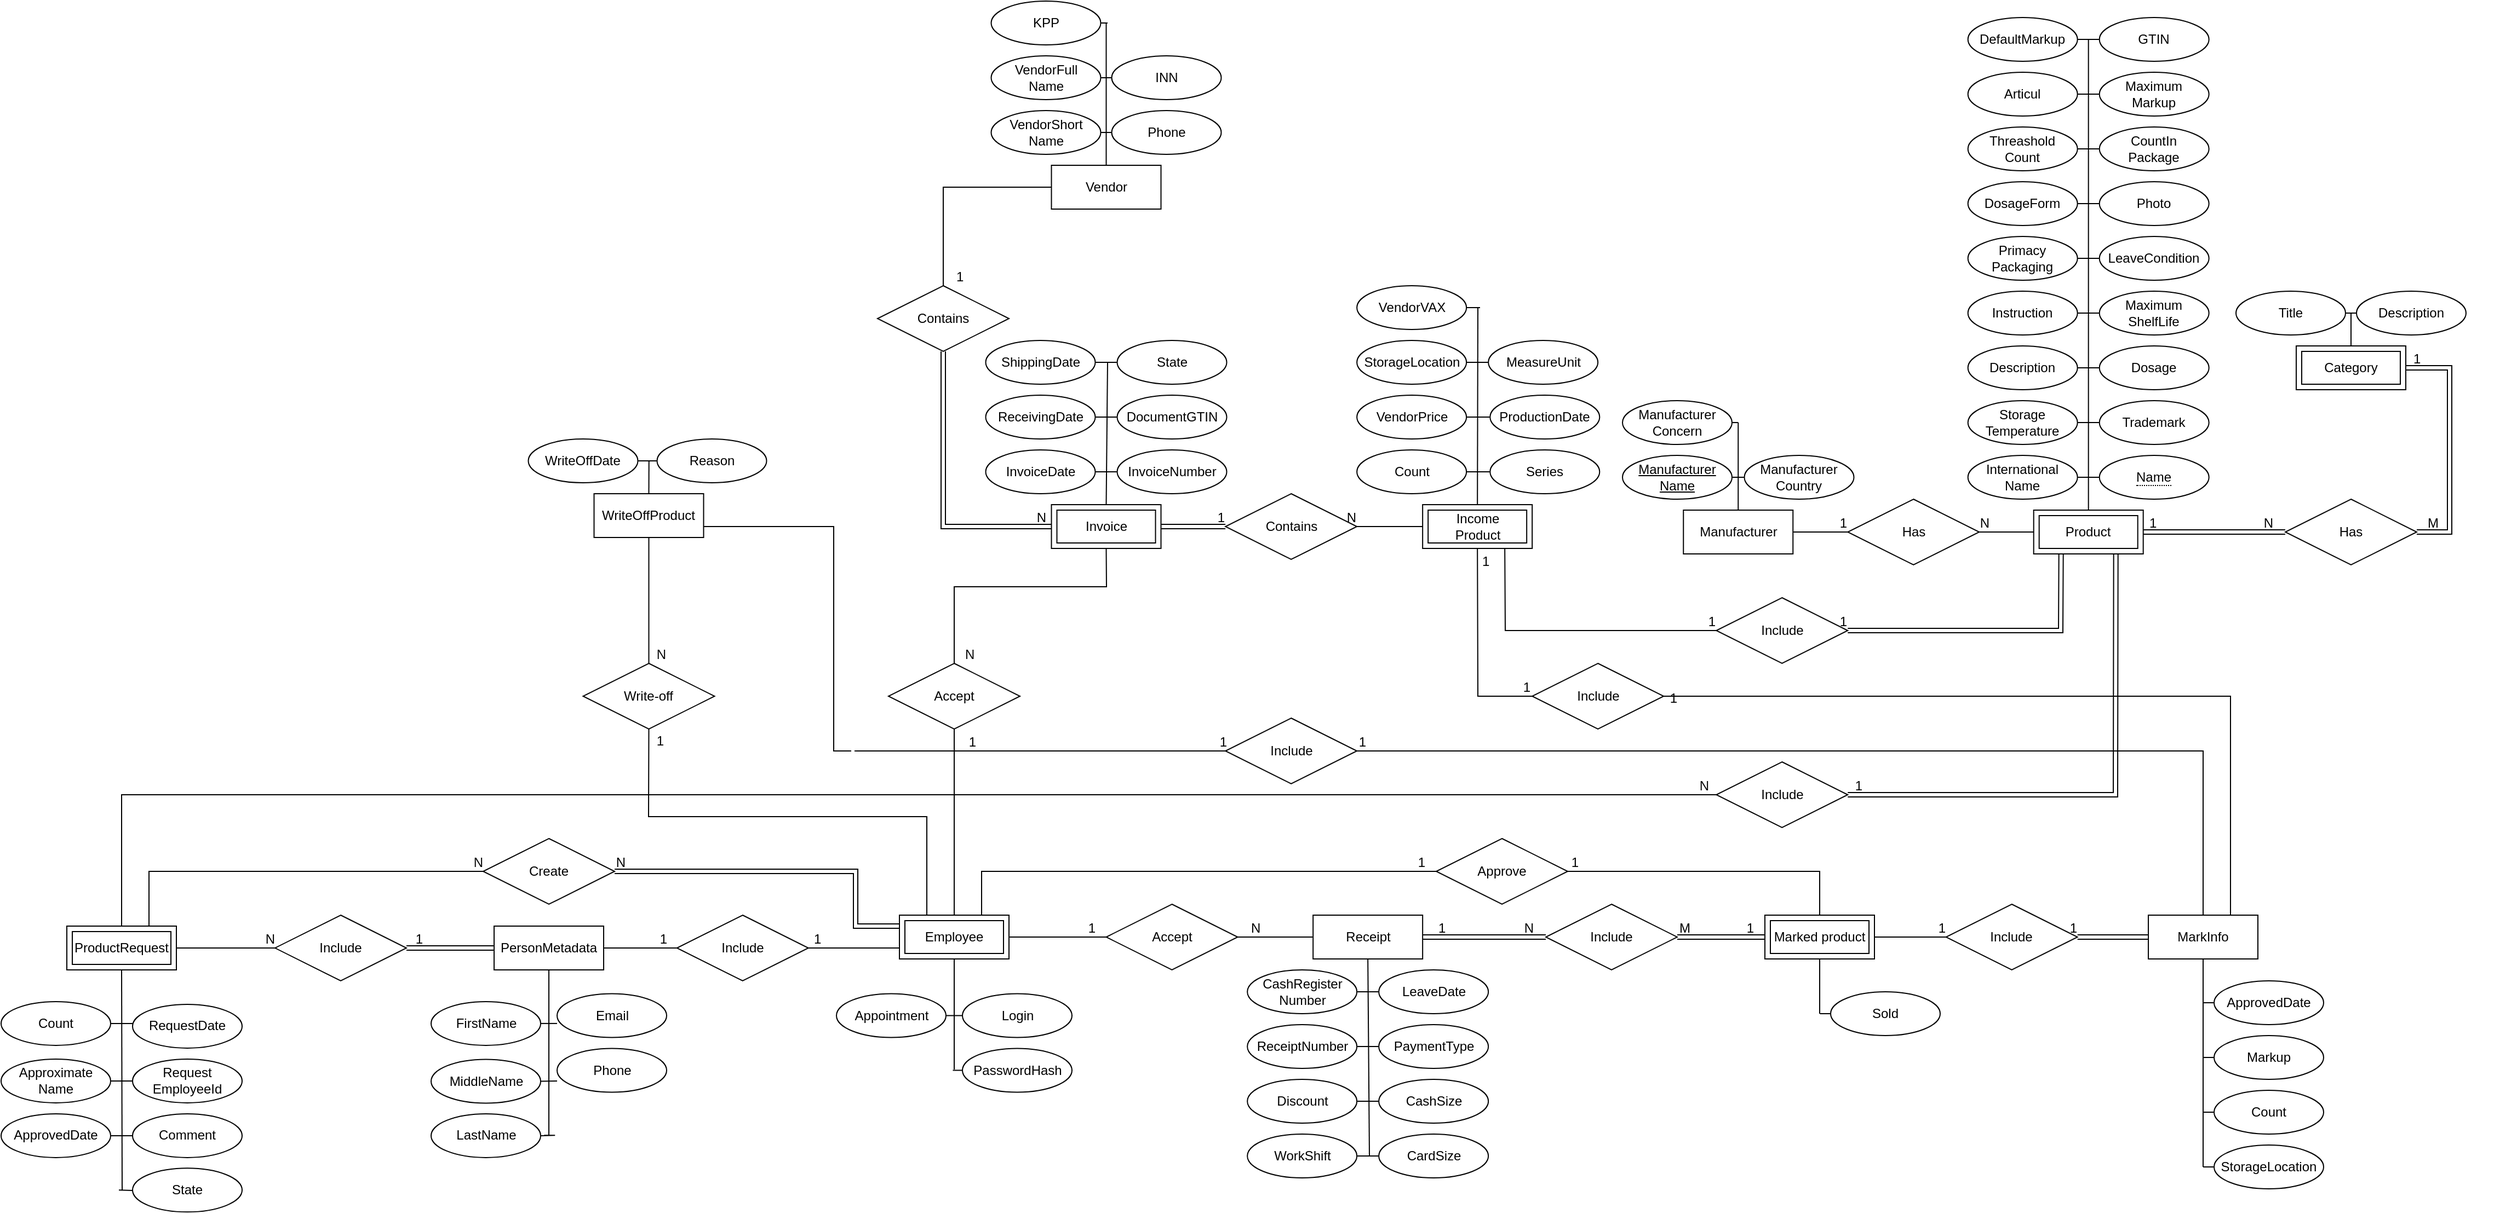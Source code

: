 <mxfile version="17.4.4" type="device" pages="8"><diagram id="S5mBo28WC8MF-0Vn9mVw" name="ER-diagram"><mxGraphModel dx="3122" dy="761" grid="1" gridSize="10" guides="1" tooltips="1" connect="1" arrows="1" fold="1" page="1" pageScale="1" pageWidth="850" pageHeight="1100" math="0" shadow="0"><root><mxCell id="0"/><mxCell id="1" parent="0"/><mxCell id="Io4eIJSickSCHWyhV11o-1" value="&lt;div&gt;&lt;u&gt;Manufacturer&lt;/u&gt;&lt;/div&gt;&lt;u&gt;Name&lt;/u&gt;" style="ellipse;whiteSpace=wrap;html=1;align=center;" parent="1" vertex="1"><mxGeometry x="482" y="465" width="100" height="40" as="geometry"/></mxCell><mxCell id="Io4eIJSickSCHWyhV11o-2" value="&lt;div&gt;Manufacturer&lt;/div&gt;&lt;div&gt;&lt;span class=&quot;VIiyi&quot; lang=&quot;en&quot;&gt;&lt;span class=&quot;JLqJ4b ChMk0b&quot;&gt;&lt;span&gt;Concern&lt;/span&gt;&lt;/span&gt;&lt;/span&gt;&lt;/div&gt; " style="ellipse;whiteSpace=wrap;html=1;align=center;" parent="1" vertex="1"><mxGeometry x="482" y="415" width="100" height="40" as="geometry"/></mxCell><mxCell id="Io4eIJSickSCHWyhV11o-3" value="Has" style="shape=rhombus;perimeter=rhombusPerimeter;whiteSpace=wrap;html=1;align=center;" parent="1" vertex="1"><mxGeometry x="1087" y="505" width="120" height="60" as="geometry"/></mxCell><mxCell id="Io4eIJSickSCHWyhV11o-4" value="R&lt;span class=&quot;VIiyi&quot; lang=&quot;en&quot;&gt;&lt;span class=&quot;JLqJ4b ChMk0b&quot;&gt;&lt;span&gt;eceipt&lt;/span&gt;&lt;/span&gt;&lt;/span&gt;" style="whiteSpace=wrap;html=1;align=center;" parent="1" vertex="1"><mxGeometry x="199.58" y="885" width="100" height="40" as="geometry"/></mxCell><mxCell id="Io4eIJSickSCHWyhV11o-5" value="InvoiceDate" style="ellipse;whiteSpace=wrap;html=1;align=center;" parent="1" vertex="1"><mxGeometry x="-99.25" y="460" width="100" height="40" as="geometry"/></mxCell><mxCell id="Io4eIJSickSCHWyhV11o-6" value="ShippingDate" style="ellipse;whiteSpace=wrap;html=1;align=center;" parent="1" vertex="1"><mxGeometry x="-99.25" y="360" width="100" height="40" as="geometry"/></mxCell><mxCell id="Io4eIJSickSCHWyhV11o-7" value="ReceivingDate" style="ellipse;whiteSpace=wrap;html=1;align=center;" parent="1" vertex="1"><mxGeometry x="-99.25" y="410" width="100" height="40" as="geometry"/></mxCell><mxCell id="Io4eIJSickSCHWyhV11o-8" value="Include" style="shape=rhombus;perimeter=rhombusPerimeter;whiteSpace=wrap;html=1;align=center;" parent="1" vertex="1"><mxGeometry x="412" y="875" width="120" height="60" as="geometry"/></mxCell><mxCell id="Io4eIJSickSCHWyhV11o-9" value="" style="endArrow=none;html=1;rounded=0;exitX=1;exitY=0.5;exitDx=0;exitDy=0;entryX=0;entryY=0.5;entryDx=0;entryDy=0;" parent="1" source="Io4eIJSickSCHWyhV11o-196" target="Io4eIJSickSCHWyhV11o-4" edge="1"><mxGeometry relative="1" as="geometry"><mxPoint x="170.75" y="935" as="sourcePoint"/><mxPoint x="330.75" y="935" as="targetPoint"/></mxGeometry></mxCell><mxCell id="Io4eIJSickSCHWyhV11o-10" value="N" style="resizable=0;html=1;align=left;verticalAlign=bottom;" parent="Io4eIJSickSCHWyhV11o-9" connectable="0" vertex="1"><mxGeometry x="-1" relative="1" as="geometry"><mxPoint x="10" as="offset"/></mxGeometry></mxCell><mxCell id="Io4eIJSickSCHWyhV11o-11" value="" style="endArrow=none;html=1;rounded=0;exitX=0.5;exitY=1;exitDx=0;exitDy=0;" parent="1" source="Io4eIJSickSCHWyhV11o-4" edge="1"><mxGeometry relative="1" as="geometry"><mxPoint x="190.83" y="975.29" as="sourcePoint"/><mxPoint x="251" y="1105" as="targetPoint"/></mxGeometry></mxCell><mxCell id="Io4eIJSickSCHWyhV11o-12" value="" style="endArrow=none;html=1;rounded=0;exitX=0.5;exitY=1;exitDx=0;exitDy=0;" parent="1" source="Io4eIJSickSCHWyhV11o-202" edge="1"><mxGeometry relative="1" as="geometry"><mxPoint x="-123" y="926.45" as="sourcePoint"/><mxPoint x="-128" y="1026" as="targetPoint"/></mxGeometry></mxCell><mxCell id="Io4eIJSickSCHWyhV11o-13" value="" style="endArrow=none;html=1;rounded=0;" parent="1" edge="1"><mxGeometry relative="1" as="geometry"><mxPoint x="-129.25" y="1026.74" as="sourcePoint"/><mxPoint x="-120.5" y="1026.74" as="targetPoint"/></mxGeometry></mxCell><mxCell id="Io4eIJSickSCHWyhV11o-14" value="" style="endArrow=none;html=1;rounded=0;exitX=1;exitY=0.5;exitDx=0;exitDy=0;entryX=0;entryY=0.5;entryDx=0;entryDy=0;" parent="1" edge="1"><mxGeometry relative="1" as="geometry"><mxPoint x="-139.25" y="976.74" as="sourcePoint"/><mxPoint x="-120.5" y="976.74" as="targetPoint"/></mxGeometry></mxCell><mxCell id="Io4eIJSickSCHWyhV11o-15" value="" style="endArrow=none;html=1;rounded=0;entryX=0.5;entryY=0;entryDx=0;entryDy=0;" parent="1" target="Io4eIJSickSCHWyhV11o-144" edge="1"><mxGeometry relative="1" as="geometry"><mxPoint x="1147" y="335" as="sourcePoint"/><mxPoint x="1152" y="365" as="targetPoint"/></mxGeometry></mxCell><mxCell id="Io4eIJSickSCHWyhV11o-16" value="" style="endArrow=none;html=1;rounded=0;entryX=0;entryY=0.5;entryDx=0;entryDy=0;exitX=1;exitY=0.5;exitDx=0;exitDy=0;" parent="1" edge="1"><mxGeometry relative="1" as="geometry"><mxPoint x="1142" y="335" as="sourcePoint"/><mxPoint x="1152" y="335" as="targetPoint"/></mxGeometry></mxCell><mxCell id="Io4eIJSickSCHWyhV11o-17" value="" style="endArrow=none;html=1;rounded=0;exitX=0.5;exitY=0;exitDx=0;exitDy=0;" parent="1" source="Io4eIJSickSCHWyhV11o-134" edge="1"><mxGeometry relative="1" as="geometry"><mxPoint x="903.59" y="515" as="sourcePoint"/><mxPoint x="907.34" y="85" as="targetPoint"/></mxGeometry></mxCell><mxCell id="Io4eIJSickSCHWyhV11o-18" value="" style="endArrow=none;html=1;rounded=0;entryX=0;entryY=0.5;entryDx=0;entryDy=0;exitX=1;exitY=0.5;exitDx=0;exitDy=0;" parent="1" edge="1"><mxGeometry relative="1" as="geometry"><mxPoint x="897.34" y="285" as="sourcePoint"/><mxPoint x="917.34" y="285" as="targetPoint"/></mxGeometry></mxCell><mxCell id="Io4eIJSickSCHWyhV11o-19" value="" style="endArrow=none;html=1;rounded=0;exitX=1;exitY=0.5;exitDx=0;exitDy=0;entryX=0;entryY=0.5;entryDx=0;entryDy=0;" parent="1" edge="1"><mxGeometry relative="1" as="geometry"><mxPoint x="897.34" y="335" as="sourcePoint"/><mxPoint x="917.34" y="335" as="targetPoint"/></mxGeometry></mxCell><mxCell id="Io4eIJSickSCHWyhV11o-20" value="" style="endArrow=none;html=1;rounded=0;exitX=1;exitY=0.5;exitDx=0;exitDy=0;entryX=0;entryY=0.5;entryDx=0;entryDy=0;" parent="1" edge="1"><mxGeometry relative="1" as="geometry"><mxPoint x="897.34" y="385" as="sourcePoint"/><mxPoint x="917.34" y="385" as="targetPoint"/></mxGeometry></mxCell><mxCell id="Io4eIJSickSCHWyhV11o-21" value="" style="endArrow=none;html=1;rounded=0;exitX=1;exitY=0.5;exitDx=0;exitDy=0;entryX=0;entryY=0.5;entryDx=0;entryDy=0;" parent="1" edge="1"><mxGeometry relative="1" as="geometry"><mxPoint x="897.34" y="435" as="sourcePoint"/><mxPoint x="917.34" y="435" as="targetPoint"/></mxGeometry></mxCell><mxCell id="Io4eIJSickSCHWyhV11o-22" value="" style="endArrow=none;html=1;rounded=0;exitX=1;exitY=0.5;exitDx=0;exitDy=0;entryX=0;entryY=0.5;entryDx=0;entryDy=0;" parent="1" target="Io4eIJSickSCHWyhV11o-140" edge="1"><mxGeometry relative="1" as="geometry"><mxPoint x="897.34" y="485" as="sourcePoint"/><mxPoint x="917.34" y="485" as="targetPoint"/></mxGeometry></mxCell><mxCell id="Io4eIJSickSCHWyhV11o-23" value="" style="endArrow=none;html=1;rounded=0;exitX=1;exitY=0.5;exitDx=0;exitDy=0;entryX=0;entryY=0.5;entryDx=0;entryDy=0;" parent="1" edge="1"><mxGeometry relative="1" as="geometry"><mxPoint x="897.34" y="235" as="sourcePoint"/><mxPoint x="917.34" y="235" as="targetPoint"/></mxGeometry></mxCell><mxCell id="Io4eIJSickSCHWyhV11o-24" value="" style="endArrow=none;html=1;rounded=0;exitX=1;exitY=0.5;exitDx=0;exitDy=0;entryX=0;entryY=0.5;entryDx=0;entryDy=0;" parent="1" edge="1"><mxGeometry relative="1" as="geometry"><mxPoint x="897.34" y="185" as="sourcePoint"/><mxPoint x="917.34" y="185" as="targetPoint"/></mxGeometry></mxCell><mxCell id="Io4eIJSickSCHWyhV11o-25" value="" style="endArrow=none;html=1;rounded=0;exitX=1;exitY=0.5;exitDx=0;exitDy=0;entryX=0;entryY=0.5;entryDx=0;entryDy=0;" parent="1" edge="1"><mxGeometry relative="1" as="geometry"><mxPoint x="897.34" y="135" as="sourcePoint"/><mxPoint x="917.34" y="135" as="targetPoint"/></mxGeometry></mxCell><mxCell id="Io4eIJSickSCHWyhV11o-26" value="" style="endArrow=none;html=1;rounded=0;exitX=1;exitY=0.5;exitDx=0;exitDy=0;entryX=0;entryY=0.5;entryDx=0;entryDy=0;" parent="1" edge="1"><mxGeometry relative="1" as="geometry"><mxPoint x="897.34" y="85" as="sourcePoint"/><mxPoint x="917.34" y="85" as="targetPoint"/></mxGeometry></mxCell><mxCell id="Io4eIJSickSCHWyhV11o-27" value="" style="endArrow=none;html=1;rounded=0;exitX=0.5;exitY=0;exitDx=0;exitDy=0;" parent="1" source="Io4eIJSickSCHWyhV11o-135" edge="1"><mxGeometry relative="1" as="geometry"><mxPoint x="587.63" y="515" as="sourcePoint"/><mxPoint x="587.63" y="435" as="targetPoint"/></mxGeometry></mxCell><mxCell id="Io4eIJSickSCHWyhV11o-28" value="" style="endArrow=none;html=1;rounded=0;exitX=1;exitY=0.5;exitDx=0;exitDy=0;" parent="1" source="Io4eIJSickSCHWyhV11o-2" edge="1"><mxGeometry relative="1" as="geometry"><mxPoint x="508.25" y="505" as="sourcePoint"/><mxPoint x="587.63" y="435" as="targetPoint"/></mxGeometry></mxCell><mxCell id="Io4eIJSickSCHWyhV11o-29" value="" style="endArrow=none;html=1;rounded=0;exitX=1;exitY=0.5;exitDx=0;exitDy=0;entryX=0;entryY=0.5;entryDx=0;entryDy=0;" parent="1" source="Io4eIJSickSCHWyhV11o-1" target="Io4eIJSickSCHWyhV11o-106" edge="1"><mxGeometry relative="1" as="geometry"><mxPoint x="508.25" y="505" as="sourcePoint"/><mxPoint x="594.5" y="485" as="targetPoint"/></mxGeometry></mxCell><mxCell id="Io4eIJSickSCHWyhV11o-30" value="" style="endArrow=none;html=1;rounded=0;exitX=0.5;exitY=0;exitDx=0;exitDy=0;" parent="1" source="Io4eIJSickSCHWyhV11o-186" edge="1"><mxGeometry relative="1" as="geometry"><mxPoint x="10.75" y="510.0" as="sourcePoint"/><mxPoint x="12" y="380" as="targetPoint"/></mxGeometry></mxCell><mxCell id="Io4eIJSickSCHWyhV11o-31" value="" style="endArrow=none;html=1;rounded=0;exitX=1;exitY=0.5;exitDx=0;exitDy=0;entryX=0;entryY=0.5;entryDx=0;entryDy=0;" parent="1" source="Io4eIJSickSCHWyhV11o-6" edge="1"><mxGeometry relative="1" as="geometry"><mxPoint x="-59.25" y="390" as="sourcePoint"/><mxPoint x="20.75" y="380" as="targetPoint"/></mxGeometry></mxCell><mxCell id="Io4eIJSickSCHWyhV11o-32" value="" style="endArrow=none;html=1;rounded=0;exitX=1;exitY=0.5;exitDx=0;exitDy=0;entryX=0;entryY=0.5;entryDx=0;entryDy=0;" parent="1" source="Io4eIJSickSCHWyhV11o-5" edge="1"><mxGeometry relative="1" as="geometry"><mxPoint x="-99.25" y="410" as="sourcePoint"/><mxPoint x="20.75" y="480" as="targetPoint"/></mxGeometry></mxCell><mxCell id="Io4eIJSickSCHWyhV11o-33" value="" style="endArrow=none;html=1;rounded=0;entryX=0;entryY=0.5;entryDx=0;entryDy=0;" parent="1" edge="1"><mxGeometry relative="1" as="geometry"><mxPoint x="0.75" y="430" as="sourcePoint"/><mxPoint x="20.75" y="430" as="targetPoint"/></mxGeometry></mxCell><mxCell id="Io4eIJSickSCHWyhV11o-34" value="WriteOffProduct" style="whiteSpace=wrap;html=1;align=center;" parent="1" vertex="1"><mxGeometry x="-456.75" y="500" width="100" height="40" as="geometry"/></mxCell><mxCell id="Io4eIJSickSCHWyhV11o-35" value="Count" style="ellipse;whiteSpace=wrap;html=1;align=center;" parent="1" vertex="1"><mxGeometry x="-998" y="963.95" width="100" height="40" as="geometry"/></mxCell><mxCell id="Io4eIJSickSCHWyhV11o-36" value="&lt;div&gt;&lt;span class=&quot;VIiyi&quot; lang=&quot;en&quot;&gt;&lt;span class=&quot;JLqJ4b ChMk0b&quot;&gt;&lt;span&gt;Approximate&lt;/span&gt;&lt;/span&gt;&lt;/span&gt;&lt;br&gt;&lt;/div&gt;&lt;div&gt;Name&lt;/div&gt;" style="ellipse;whiteSpace=wrap;html=1;align=center;" parent="1" vertex="1"><mxGeometry x="-998" y="1016.45" width="100" height="40" as="geometry"/></mxCell><mxCell id="Io4eIJSickSCHWyhV11o-37" value="ApprovedDate" style="ellipse;whiteSpace=wrap;html=1;align=center;" parent="1" vertex="1"><mxGeometry x="-998" y="1066.45" width="100" height="40" as="geometry"/></mxCell><mxCell id="Io4eIJSickSCHWyhV11o-38" value="" style="endArrow=none;html=1;rounded=0;fontColor=#0A0A0A;exitX=0.5;exitY=1;exitDx=0;exitDy=0;entryX=0.5;entryY=0;entryDx=0;entryDy=0;" parent="1" source="Io4eIJSickSCHWyhV11o-34" target="Io4eIJSickSCHWyhV11o-224" edge="1"><mxGeometry relative="1" as="geometry"><mxPoint x="2" y="705" as="sourcePoint"/><mxPoint x="-148" y="886.45" as="targetPoint"/><Array as="points"/></mxGeometry></mxCell><mxCell id="Io4eIJSickSCHWyhV11o-39" value="N" style="resizable=0;html=1;align=right;verticalAlign=bottom;labelBackgroundColor=#ffffff;fontColor=#0A0A0A;" parent="Io4eIJSickSCHWyhV11o-38" connectable="0" vertex="1"><mxGeometry x="1" relative="1" as="geometry"><mxPoint x="16" as="offset"/></mxGeometry></mxCell><mxCell id="Io4eIJSickSCHWyhV11o-40" value="" style="endArrow=none;html=1;rounded=0;fontColor=#0A0A0A;exitX=0.75;exitY=0;exitDx=0;exitDy=0;entryX=0;entryY=0.5;entryDx=0;entryDy=0;" parent="1" source="Io4eIJSickSCHWyhV11o-211" target="Io4eIJSickSCHWyhV11o-212" edge="1"><mxGeometry relative="1" as="geometry"><mxPoint x="-863" y="885" as="sourcePoint"/><mxPoint x="-608" y="845" as="targetPoint"/><Array as="points"><mxPoint x="-863" y="845"/></Array></mxGeometry></mxCell><mxCell id="Io4eIJSickSCHWyhV11o-41" value="N" style="resizable=0;html=1;align=right;verticalAlign=bottom;labelBackgroundColor=#ffffff;fontColor=#0A0A0A;" parent="Io4eIJSickSCHWyhV11o-40" connectable="0" vertex="1"><mxGeometry x="1" relative="1" as="geometry"><mxPoint as="offset"/></mxGeometry></mxCell><mxCell id="Io4eIJSickSCHWyhV11o-42" value="" style="endArrow=none;html=1;rounded=0;fontColor=#0A0A0A;exitX=0.5;exitY=0;exitDx=0;exitDy=0;strokeWidth=1;entryX=0;entryY=0.5;entryDx=0;entryDy=0;" parent="1" source="Io4eIJSickSCHWyhV11o-211" target="Io4eIJSickSCHWyhV11o-208" edge="1"><mxGeometry relative="1" as="geometry"><mxPoint x="-888" y="885" as="sourcePoint"/><mxPoint x="482" y="785" as="targetPoint"/><Array as="points"><mxPoint x="-888" y="775"/></Array></mxGeometry></mxCell><mxCell id="Io4eIJSickSCHWyhV11o-43" value="N" style="resizable=0;html=1;align=right;verticalAlign=bottom;labelBackgroundColor=#ffffff;fontColor=#0A0A0A;" parent="Io4eIJSickSCHWyhV11o-42" connectable="0" vertex="1"><mxGeometry x="1" relative="1" as="geometry"><mxPoint x="-6" as="offset"/></mxGeometry></mxCell><mxCell id="Io4eIJSickSCHWyhV11o-44" value="" style="endArrow=none;html=1;rounded=0;fontColor=#0A0A0A;strokeWidth=1;exitX=0.5;exitY=0;exitDx=0;exitDy=0;" parent="1" source="Io4eIJSickSCHWyhV11o-34" edge="1"><mxGeometry relative="1" as="geometry"><mxPoint x="-366.75" y="480" as="sourcePoint"/><mxPoint x="-406.63" y="470" as="targetPoint"/></mxGeometry></mxCell><mxCell id="Io4eIJSickSCHWyhV11o-45" value="" style="endArrow=none;html=1;rounded=0;fontColor=#0A0A0A;strokeWidth=1;exitX=0.5;exitY=1;exitDx=0;exitDy=0;" parent="1" source="Io4eIJSickSCHWyhV11o-211" edge="1"><mxGeometry relative="1" as="geometry"><mxPoint x="-888" y="935" as="sourcePoint"/><mxPoint x="-887.5" y="1136.16" as="targetPoint"/></mxGeometry></mxCell><mxCell id="Io4eIJSickSCHWyhV11o-46" value="" style="endArrow=none;html=1;rounded=0;fontColor=#0A0A0A;strokeWidth=1;exitX=1;exitY=0.5;exitDx=0;exitDy=0;entryX=0;entryY=0.5;entryDx=0;entryDy=0;" parent="1" edge="1"><mxGeometry relative="1" as="geometry"><mxPoint x="-416.75" y="470" as="sourcePoint"/><mxPoint x="-396.75" y="470" as="targetPoint"/></mxGeometry></mxCell><mxCell id="Io4eIJSickSCHWyhV11o-47" value="" style="endArrow=none;html=1;rounded=0;fontColor=#0A0A0A;strokeWidth=1;exitX=1;exitY=0.5;exitDx=0;exitDy=0;entryX=0;entryY=0.5;entryDx=0;entryDy=0;" parent="1" source="Io4eIJSickSCHWyhV11o-35" edge="1"><mxGeometry relative="1" as="geometry"><mxPoint x="-888" y="1036.45" as="sourcePoint"/><mxPoint x="-878" y="983.95" as="targetPoint"/></mxGeometry></mxCell><mxCell id="Io4eIJSickSCHWyhV11o-48" value="" style="endArrow=none;html=1;rounded=0;fontColor=#0A0A0A;strokeWidth=1;entryX=1;entryY=0.5;entryDx=0;entryDy=0;exitX=0;exitY=0.5;exitDx=0;exitDy=0;" parent="1" target="Io4eIJSickSCHWyhV11o-36" edge="1"><mxGeometry relative="1" as="geometry"><mxPoint x="-878" y="1036.45" as="sourcePoint"/><mxPoint x="-728" y="1036.45" as="targetPoint"/></mxGeometry></mxCell><mxCell id="Io4eIJSickSCHWyhV11o-49" value="" style="endArrow=none;html=1;rounded=0;fontColor=#0A0A0A;strokeWidth=1;exitX=1;exitY=0.5;exitDx=0;exitDy=0;entryX=0;entryY=0.5;entryDx=0;entryDy=0;" parent="1" source="Io4eIJSickSCHWyhV11o-37" edge="1"><mxGeometry relative="1" as="geometry"><mxPoint x="-818" y="1186.15" as="sourcePoint"/><mxPoint x="-878" y="1086.45" as="targetPoint"/></mxGeometry></mxCell><mxCell id="Io4eIJSickSCHWyhV11o-50" value="" style="endArrow=none;html=1;rounded=0;fontColor=#0A0A0A;strokeWidth=1;entryX=0;entryY=0.5;entryDx=0;entryDy=0;" parent="1" edge="1"><mxGeometry relative="1" as="geometry"><mxPoint x="-890.5" y="1136.16" as="sourcePoint"/><mxPoint x="-878" y="1136.45" as="targetPoint"/></mxGeometry></mxCell><mxCell id="Io4eIJSickSCHWyhV11o-51" value="Vendor" style="whiteSpace=wrap;html=1;align=center;" parent="1" vertex="1"><mxGeometry x="-39.25" y="200" width="100" height="40" as="geometry"/></mxCell><mxCell id="Io4eIJSickSCHWyhV11o-52" value="&lt;div&gt;VendorShort&lt;/div&gt;&lt;div&gt;Name&lt;/div&gt;" style="ellipse;whiteSpace=wrap;html=1;align=center;" parent="1" vertex="1"><mxGeometry x="-94.25" y="150" width="100" height="40" as="geometry"/></mxCell><mxCell id="Io4eIJSickSCHWyhV11o-53" value="" style="endArrow=none;html=1;rounded=0;exitX=0.5;exitY=0;exitDx=0;exitDy=0;entryX=0;entryY=0.5;entryDx=0;entryDy=0;" parent="1" source="Io4eIJSickSCHWyhV11o-187" target="Io4eIJSickSCHWyhV11o-51" edge="1"><mxGeometry relative="1" as="geometry"><mxPoint x="-39.25" y="530.0" as="sourcePoint"/><mxPoint x="-118" y="500" as="targetPoint"/><Array as="points"><mxPoint x="-138" y="220"/></Array></mxGeometry></mxCell><mxCell id="Io4eIJSickSCHWyhV11o-54" value="1" style="resizable=0;html=1;align=left;verticalAlign=bottom;" parent="Io4eIJSickSCHWyhV11o-53" connectable="0" vertex="1"><mxGeometry x="-1" relative="1" as="geometry"><mxPoint x="10" as="offset"/></mxGeometry></mxCell><mxCell id="Io4eIJSickSCHWyhV11o-55" value="" style="endArrow=none;html=1;rounded=0;exitX=0.5;exitY=0;exitDx=0;exitDy=0;" parent="1" source="Io4eIJSickSCHWyhV11o-51" edge="1"><mxGeometry relative="1" as="geometry"><mxPoint x="5.75" y="200" as="sourcePoint"/><mxPoint x="10.75" y="70" as="targetPoint"/><Array as="points"/></mxGeometry></mxCell><mxCell id="Io4eIJSickSCHWyhV11o-56" value="KPP" style="ellipse;whiteSpace=wrap;html=1;align=center;" parent="1" vertex="1"><mxGeometry x="-94.25" y="50" width="100" height="40" as="geometry"/></mxCell><mxCell id="Io4eIJSickSCHWyhV11o-57" value="&lt;div&gt;VendorFull&lt;/div&gt;&lt;div&gt;Name&lt;/div&gt;" style="ellipse;whiteSpace=wrap;html=1;align=center;" parent="1" vertex="1"><mxGeometry x="-94.25" y="100" width="100" height="40" as="geometry"/></mxCell><mxCell id="Io4eIJSickSCHWyhV11o-58" value="" style="endArrow=none;html=1;rounded=0;fontColor=#0A0A0A;strokeWidth=1;exitX=1;exitY=0.5;exitDx=0;exitDy=0;" parent="1" source="Io4eIJSickSCHWyhV11o-56" edge="1"><mxGeometry relative="1" as="geometry"><mxPoint x="40.75" y="180" as="sourcePoint"/><mxPoint x="12" y="70" as="targetPoint"/></mxGeometry></mxCell><mxCell id="Io4eIJSickSCHWyhV11o-59" value="" style="endArrow=none;html=1;rounded=0;fontColor=#0A0A0A;strokeWidth=1;exitX=1;exitY=0.5;exitDx=0;exitDy=0;entryX=0;entryY=0.5;entryDx=0;entryDy=0;" parent="1" source="Io4eIJSickSCHWyhV11o-57" edge="1"><mxGeometry relative="1" as="geometry"><mxPoint x="40.75" y="180" as="sourcePoint"/><mxPoint x="15.75" y="120" as="targetPoint"/></mxGeometry></mxCell><mxCell id="Io4eIJSickSCHWyhV11o-60" value="" style="endArrow=none;html=1;rounded=0;fontColor=#0A0A0A;strokeWidth=1;exitX=1;exitY=0.5;exitDx=0;exitDy=0;entryX=0;entryY=0.5;entryDx=0;entryDy=0;" parent="1" source="Io4eIJSickSCHWyhV11o-52" edge="1"><mxGeometry relative="1" as="geometry"><mxPoint x="40.75" y="180" as="sourcePoint"/><mxPoint x="15.75" y="170" as="targetPoint"/></mxGeometry></mxCell><mxCell id="Io4eIJSickSCHWyhV11o-61" value="" style="endArrow=none;html=1;rounded=0;fontColor=#0A0A0A;strokeWidth=1;exitX=0.5;exitY=0;exitDx=0;exitDy=0;entryX=0.5;entryY=1;entryDx=0;entryDy=0;" parent="1" source="Io4eIJSickSCHWyhV11o-227" target="Io4eIJSickSCHWyhV11o-186" edge="1"><mxGeometry relative="1" as="geometry"><mxPoint x="-123" y="886.45" as="sourcePoint"/><mxPoint x="52" y="705" as="targetPoint"/><Array as="points"><mxPoint x="-128" y="585"/><mxPoint x="11" y="585"/></Array></mxGeometry></mxCell><mxCell id="Io4eIJSickSCHWyhV11o-62" value="N" style="resizable=0;html=1;align=left;verticalAlign=bottom;labelBackgroundColor=#ffffff;fontColor=#0A0A0A;" parent="Io4eIJSickSCHWyhV11o-61" connectable="0" vertex="1"><mxGeometry x="-1" relative="1" as="geometry"><mxPoint x="8" as="offset"/></mxGeometry></mxCell><mxCell id="Io4eIJSickSCHWyhV11o-63" value="MarkInfo" style="whiteSpace=wrap;html=1;align=center;" parent="1" vertex="1"><mxGeometry x="962" y="885" width="100" height="40" as="geometry"/></mxCell><mxCell id="Io4eIJSickSCHWyhV11o-64" value="" style="endArrow=none;html=1;rounded=0;entryX=0.5;entryY=1;entryDx=0;entryDy=0;" parent="1" target="Io4eIJSickSCHWyhV11o-63" edge="1"><mxGeometry relative="1" as="geometry"><mxPoint x="1012" y="1115" as="sourcePoint"/><mxPoint x="972" y="1005.59" as="targetPoint"/></mxGeometry></mxCell><mxCell id="Io4eIJSickSCHWyhV11o-65" value="" style="endArrow=none;html=1;rounded=0;entryX=0;entryY=0.5;entryDx=0;entryDy=0;" parent="1" target="Io4eIJSickSCHWyhV11o-141" edge="1"><mxGeometry relative="1" as="geometry"><mxPoint x="1012" y="1015" as="sourcePoint"/><mxPoint x="1017" y="1025.59" as="targetPoint"/></mxGeometry></mxCell><mxCell id="Io4eIJSickSCHWyhV11o-66" value="" style="endArrow=none;html=1;rounded=0;entryX=0;entryY=0.5;entryDx=0;entryDy=0;" parent="1" target="Io4eIJSickSCHWyhV11o-142" edge="1"><mxGeometry relative="1" as="geometry"><mxPoint x="1012" y="965" as="sourcePoint"/><mxPoint x="1017" y="975.59" as="targetPoint"/></mxGeometry></mxCell><mxCell id="Io4eIJSickSCHWyhV11o-67" value="" style="endArrow=none;html=1;rounded=0;exitX=0.5;exitY=1;exitDx=0;exitDy=0;" parent="1" source="Io4eIJSickSCHWyhV11o-166" edge="1"><mxGeometry relative="1" as="geometry"><mxPoint x="662.2" y="925" as="sourcePoint"/><mxPoint x="662" y="975" as="targetPoint"/></mxGeometry></mxCell><mxCell id="Io4eIJSickSCHWyhV11o-68" value="" style="endArrow=none;html=1;rounded=0;entryX=0;entryY=0.5;entryDx=0;entryDy=0;" parent="1" target="Io4eIJSickSCHWyhV11o-143" edge="1"><mxGeometry relative="1" as="geometry"><mxPoint x="662.2" y="975" as="sourcePoint"/><mxPoint x="672.2" y="975" as="targetPoint"/></mxGeometry></mxCell><mxCell id="Io4eIJSickSCHWyhV11o-69" value="&amp;nbsp;" style="endArrow=none;html=1;rounded=0;exitX=1;exitY=0.75;exitDx=0;exitDy=0;entryX=0;entryY=0.5;entryDx=0;entryDy=0;" parent="1" source="Io4eIJSickSCHWyhV11o-34" target="Io4eIJSickSCHWyhV11o-215" edge="1"><mxGeometry relative="1" as="geometry"><mxPoint x="12" y="815" as="sourcePoint"/><mxPoint x="52" y="745" as="targetPoint"/><Array as="points"><mxPoint x="-238" y="530"/><mxPoint x="-238" y="735"/></Array></mxGeometry></mxCell><mxCell id="Io4eIJSickSCHWyhV11o-70" value="1" style="resizable=0;html=1;align=right;verticalAlign=bottom;" parent="Io4eIJSickSCHWyhV11o-69" connectable="0" vertex="1"><mxGeometry x="1" relative="1" as="geometry"><mxPoint x="2" as="offset"/></mxGeometry></mxCell><mxCell id="Io4eIJSickSCHWyhV11o-71" value="" style="endArrow=none;html=1;rounded=0;exitX=0.75;exitY=0;exitDx=0;exitDy=0;entryX=0;entryY=0.5;entryDx=0;entryDy=0;" parent="1" source="Io4eIJSickSCHWyhV11o-202" target="Io4eIJSickSCHWyhV11o-221" edge="1"><mxGeometry relative="1" as="geometry"><mxPoint x="-98" y="886.45" as="sourcePoint"/><mxPoint x="182" y="865" as="targetPoint"/><Array as="points"><mxPoint x="-103" y="845"/></Array></mxGeometry></mxCell><mxCell id="Io4eIJSickSCHWyhV11o-72" value="1" style="resizable=0;html=1;align=right;verticalAlign=bottom;" parent="Io4eIJSickSCHWyhV11o-71" connectable="0" vertex="1"><mxGeometry x="1" relative="1" as="geometry"><mxPoint x="-10" as="offset"/></mxGeometry></mxCell><mxCell id="Io4eIJSickSCHWyhV11o-73" value="" style="endArrow=none;html=1;rounded=0;strokeWidth=1;exitX=0.5;exitY=1;exitDx=0;exitDy=0;entryX=0;entryY=0.5;entryDx=0;entryDy=0;" parent="1" source="Io4eIJSickSCHWyhV11o-175" target="Io4eIJSickSCHWyhV11o-218" edge="1"><mxGeometry relative="1" as="geometry"><mxPoint x="249.58" y="685" as="sourcePoint"/><mxPoint x="802" y="735" as="targetPoint"/><Array as="points"><mxPoint x="350" y="685"/></Array></mxGeometry></mxCell><mxCell id="Io4eIJSickSCHWyhV11o-74" value="1" style="resizable=0;html=1;align=left;verticalAlign=bottom;" parent="Io4eIJSickSCHWyhV11o-73" connectable="0" vertex="1"><mxGeometry x="-1" relative="1" as="geometry"><mxPoint x="2" y="20" as="offset"/></mxGeometry></mxCell><mxCell id="Io4eIJSickSCHWyhV11o-75" value="1" style="resizable=0;html=1;align=right;verticalAlign=bottom;" parent="Io4eIJSickSCHWyhV11o-73" connectable="0" vertex="1"><mxGeometry x="1" relative="1" as="geometry"><mxPoint x="-1" as="offset"/></mxGeometry></mxCell><mxCell id="Io4eIJSickSCHWyhV11o-76" value="PersonMetadata" style="whiteSpace=wrap;html=1;align=center;" parent="1" vertex="1"><mxGeometry x="-547.99" y="895" width="100" height="40" as="geometry"/></mxCell><mxCell id="Io4eIJSickSCHWyhV11o-77" value="FirstName" style="ellipse;whiteSpace=wrap;html=1;align=center;" parent="1" vertex="1"><mxGeometry x="-605.49" y="963.95" width="100" height="40" as="geometry"/></mxCell><mxCell id="Io4eIJSickSCHWyhV11o-78" value="MiddleName" style="ellipse;whiteSpace=wrap;html=1;align=center;" parent="1" vertex="1"><mxGeometry x="-605.49" y="1016.74" width="100" height="40" as="geometry"/></mxCell><mxCell id="Io4eIJSickSCHWyhV11o-79" value="LastName" style="ellipse;whiteSpace=wrap;html=1;align=center;" parent="1" vertex="1"><mxGeometry x="-605.49" y="1066.45" width="100" height="40" as="geometry"/></mxCell><mxCell id="Io4eIJSickSCHWyhV11o-80" value="" style="endArrow=none;html=1;rounded=0;strokeWidth=1;entryX=0.5;entryY=1;entryDx=0;entryDy=0;" parent="1" target="Io4eIJSickSCHWyhV11o-76" edge="1"><mxGeometry relative="1" as="geometry"><mxPoint x="-497.99" y="1086.45" as="sourcePoint"/><mxPoint x="-437.99" y="1046.45" as="targetPoint"/></mxGeometry></mxCell><mxCell id="Io4eIJSickSCHWyhV11o-81" value="" style="endArrow=none;html=1;rounded=0;strokeWidth=1;exitX=1;exitY=0.5;exitDx=0;exitDy=0;" parent="1" source="Io4eIJSickSCHWyhV11o-79" edge="1"><mxGeometry relative="1" as="geometry"><mxPoint x="-597.99" y="1046.45" as="sourcePoint"/><mxPoint x="-502.37" y="1086.16" as="targetPoint"/><Array as="points"><mxPoint x="-492.37" y="1086.16"/></Array></mxGeometry></mxCell><mxCell id="Io4eIJSickSCHWyhV11o-82" value="" style="endArrow=none;html=1;rounded=0;strokeWidth=1;entryX=0;entryY=0.5;entryDx=0;entryDy=0;exitX=1;exitY=0.5;exitDx=0;exitDy=0;" parent="1" source="Io4eIJSickSCHWyhV11o-78" edge="1"><mxGeometry relative="1" as="geometry"><mxPoint x="-557.99" y="1086.45" as="sourcePoint"/><mxPoint x="-490.49" y="1036.45" as="targetPoint"/></mxGeometry></mxCell><mxCell id="Io4eIJSickSCHWyhV11o-83" value="" style="endArrow=none;html=1;rounded=0;strokeWidth=1;entryX=0;entryY=0.5;entryDx=0;entryDy=0;exitX=1;exitY=0.5;exitDx=0;exitDy=0;" parent="1" source="Io4eIJSickSCHWyhV11o-77" edge="1"><mxGeometry relative="1" as="geometry"><mxPoint x="-557.99" y="1116.45" as="sourcePoint"/><mxPoint x="-490.49" y="983.95" as="targetPoint"/></mxGeometry></mxCell><mxCell id="Io4eIJSickSCHWyhV11o-84" value="" style="endArrow=none;html=1;rounded=0;strokeWidth=1;exitX=1;exitY=0.5;exitDx=0;exitDy=0;entryX=0;entryY=0.75;entryDx=0;entryDy=0;" parent="1" source="Io4eIJSickSCHWyhV11o-199" target="Io4eIJSickSCHWyhV11o-202" edge="1"><mxGeometry relative="1" as="geometry"><mxPoint x="-477.99" y="966.16" as="sourcePoint"/><mxPoint x="-173" y="906.45" as="targetPoint"/></mxGeometry></mxCell><mxCell id="Io4eIJSickSCHWyhV11o-85" value="1" style="resizable=0;html=1;align=left;verticalAlign=bottom;" parent="Io4eIJSickSCHWyhV11o-84" connectable="0" vertex="1"><mxGeometry x="-1" relative="1" as="geometry"><mxPoint x="3" as="offset"/></mxGeometry></mxCell><mxCell id="Io4eIJSickSCHWyhV11o-86" value="" style="endArrow=none;html=1;rounded=0;strokeWidth=1;exitX=0.5;exitY=0;exitDx=0;exitDy=0;" parent="1" source="Io4eIJSickSCHWyhV11o-175" edge="1"><mxGeometry relative="1" as="geometry"><mxPoint x="349.58" y="510" as="sourcePoint"/><mxPoint x="350" y="330" as="targetPoint"/></mxGeometry></mxCell><mxCell id="Io4eIJSickSCHWyhV11o-87" value="" style="endArrow=none;html=1;rounded=0;strokeWidth=1;entryX=0;entryY=0.5;entryDx=0;entryDy=0;exitX=1;exitY=0.5;exitDx=0;exitDy=0;" parent="1" source="Io4eIJSickSCHWyhV11o-102" target="Io4eIJSickSCHWyhV11o-99" edge="1"><mxGeometry relative="1" as="geometry"><mxPoint x="342" y="490" as="sourcePoint"/><mxPoint x="360.83" y="480" as="targetPoint"/></mxGeometry></mxCell><mxCell id="Io4eIJSickSCHWyhV11o-88" value="" style="endArrow=none;html=1;rounded=0;strokeWidth=1;entryX=0;entryY=0.5;entryDx=0;entryDy=0;exitX=1;exitY=0.5;exitDx=0;exitDy=0;" parent="1" source="Io4eIJSickSCHWyhV11o-103" target="Io4eIJSickSCHWyhV11o-100" edge="1"><mxGeometry relative="1" as="geometry"><mxPoint x="342" y="450" as="sourcePoint"/><mxPoint x="360.05" y="430" as="targetPoint"/></mxGeometry></mxCell><mxCell id="Io4eIJSickSCHWyhV11o-89" value="" style="endArrow=none;html=1;rounded=0;strokeWidth=1;entryX=0;entryY=0.5;entryDx=0;entryDy=0;exitX=1;exitY=0.5;exitDx=0;exitDy=0;" parent="1" source="Io4eIJSickSCHWyhV11o-104" target="Io4eIJSickSCHWyhV11o-101" edge="1"><mxGeometry relative="1" as="geometry"><mxPoint x="342" y="400" as="sourcePoint"/><mxPoint x="361.61" y="380" as="targetPoint"/></mxGeometry></mxCell><mxCell id="Io4eIJSickSCHWyhV11o-90" value="" style="endArrow=none;html=1;rounded=0;strokeWidth=1;exitX=1;exitY=0.5;exitDx=0;exitDy=0;" parent="1" source="Io4eIJSickSCHWyhV11o-105" edge="1"><mxGeometry relative="1" as="geometry"><mxPoint x="342" y="350" as="sourcePoint"/><mxPoint x="352" y="330" as="targetPoint"/></mxGeometry></mxCell><mxCell id="Io4eIJSickSCHWyhV11o-91" value="&amp;nbsp;" style="text;whiteSpace=wrap;html=1;" parent="1" vertex="1"><mxGeometry x="588.59" y="185" width="30" height="30" as="geometry"/></mxCell><mxCell id="Io4eIJSickSCHWyhV11o-92" value="Has" style="shape=rhombus;perimeter=rhombusPerimeter;whiteSpace=wrap;html=1;align=center;" parent="1" vertex="1"><mxGeometry x="687.63" y="505" width="120" height="60" as="geometry"/></mxCell><mxCell id="Io4eIJSickSCHWyhV11o-93" value="" style="shape=link;html=1;rounded=0;exitX=1;exitY=0.5;exitDx=0;exitDy=0;entryX=0;entryY=0.5;entryDx=0;entryDy=0;" parent="1" source="Io4eIJSickSCHWyhV11o-134" target="Io4eIJSickSCHWyhV11o-3" edge="1"><mxGeometry relative="1" as="geometry"><mxPoint x="953.59" y="535" as="sourcePoint"/><mxPoint x="1097.34" y="465" as="targetPoint"/></mxGeometry></mxCell><mxCell id="Io4eIJSickSCHWyhV11o-94" value="1" style="resizable=0;html=1;align=left;verticalAlign=bottom;" parent="Io4eIJSickSCHWyhV11o-93" connectable="0" vertex="1"><mxGeometry x="-1" relative="1" as="geometry"><mxPoint x="4" as="offset"/></mxGeometry></mxCell><mxCell id="Io4eIJSickSCHWyhV11o-95" value="N" style="resizable=0;html=1;align=right;verticalAlign=bottom;" parent="Io4eIJSickSCHWyhV11o-93" connectable="0" vertex="1"><mxGeometry x="1" relative="1" as="geometry"><mxPoint x="-10" as="offset"/></mxGeometry></mxCell><mxCell id="Io4eIJSickSCHWyhV11o-96" value="" style="shape=link;html=1;rounded=0;entryX=1;entryY=0.5;entryDx=0;entryDy=0;exitX=1;exitY=0.5;exitDx=0;exitDy=0;" parent="1" source="Io4eIJSickSCHWyhV11o-144" target="Io4eIJSickSCHWyhV11o-3" edge="1"><mxGeometry relative="1" as="geometry"><mxPoint x="1202" y="385" as="sourcePoint"/><mxPoint x="1197" y="455" as="targetPoint"/><Array as="points"><mxPoint x="1237" y="385"/><mxPoint x="1237" y="535"/></Array></mxGeometry></mxCell><mxCell id="Io4eIJSickSCHWyhV11o-97" value="1" style="resizable=0;html=1;align=left;verticalAlign=bottom;" parent="Io4eIJSickSCHWyhV11o-96" connectable="0" vertex="1"><mxGeometry x="-1" relative="1" as="geometry"><mxPoint x="5" as="offset"/></mxGeometry></mxCell><mxCell id="Io4eIJSickSCHWyhV11o-98" value="M" style="resizable=0;html=1;align=right;verticalAlign=bottom;" parent="Io4eIJSickSCHWyhV11o-96" connectable="0" vertex="1"><mxGeometry x="1" relative="1" as="geometry"><mxPoint x="20" as="offset"/></mxGeometry></mxCell><mxCell id="Io4eIJSickSCHWyhV11o-99" value="Series" style="ellipse;whiteSpace=wrap;html=1;align=center;" parent="1" vertex="1"><mxGeometry x="361.14" y="460" width="100" height="40" as="geometry"/></mxCell><mxCell id="Io4eIJSickSCHWyhV11o-100" value="&lt;span class=&quot;VIiyi&quot; lang=&quot;en&quot;&gt;&lt;span class=&quot;JLqJ4b ChMk0b&quot;&gt;&lt;span&gt;ProductionDate&lt;/span&gt;&lt;/span&gt;&lt;/span&gt;" style="ellipse;whiteSpace=wrap;html=1;align=center;" parent="1" vertex="1"><mxGeometry x="361.14" y="410" width="100" height="40" as="geometry"/></mxCell><mxCell id="Io4eIJSickSCHWyhV11o-101" value="MeasureUnit" style="ellipse;whiteSpace=wrap;html=1;align=center;" parent="1" vertex="1"><mxGeometry x="359.58" y="360" width="100" height="40" as="geometry"/></mxCell><mxCell id="Io4eIJSickSCHWyhV11o-102" value="Count" style="ellipse;whiteSpace=wrap;html=1;align=center;" parent="1" vertex="1"><mxGeometry x="239.58" y="460" width="100" height="40" as="geometry"/></mxCell><mxCell id="Io4eIJSickSCHWyhV11o-103" value="VendorPrice" style="ellipse;whiteSpace=wrap;html=1;align=center;" parent="1" vertex="1"><mxGeometry x="239.58" y="410" width="100" height="40" as="geometry"/></mxCell><mxCell id="Io4eIJSickSCHWyhV11o-104" value="StorageLocation" style="ellipse;whiteSpace=wrap;html=1;align=center;" parent="1" vertex="1"><mxGeometry x="239.58" y="360" width="100" height="40" as="geometry"/></mxCell><mxCell id="Io4eIJSickSCHWyhV11o-105" value="VendorVAX" style="ellipse;whiteSpace=wrap;html=1;align=center;" parent="1" vertex="1"><mxGeometry x="239.58" y="310" width="100" height="40" as="geometry"/></mxCell><mxCell id="Io4eIJSickSCHWyhV11o-106" value="&lt;div&gt;Manufacturer&lt;/div&gt;&lt;div&gt;Country&lt;/div&gt;" style="ellipse;whiteSpace=wrap;html=1;align=center;" parent="1" vertex="1"><mxGeometry x="593.25" y="465" width="100" height="40" as="geometry"/></mxCell><mxCell id="Io4eIJSickSCHWyhV11o-107" value="Description" style="ellipse;whiteSpace=wrap;html=1;align=center;" parent="1" vertex="1"><mxGeometry x="797.34" y="365" width="100" height="40" as="geometry"/></mxCell><mxCell id="Io4eIJSickSCHWyhV11o-108" value="Instruction" style="ellipse;whiteSpace=wrap;html=1;align=center;" parent="1" vertex="1"><mxGeometry x="797.34" y="315" width="100" height="40" as="geometry"/></mxCell><mxCell id="Io4eIJSickSCHWyhV11o-109" value="&lt;div&gt;Storage&lt;/div&gt;&lt;div&gt;Temperature&lt;/div&gt;" style="ellipse;whiteSpace=wrap;html=1;align=center;" parent="1" vertex="1"><mxGeometry x="797.34" y="415" width="100" height="40" as="geometry"/></mxCell><mxCell id="Io4eIJSickSCHWyhV11o-110" value="&lt;div&gt;International&lt;/div&gt;&lt;div&gt;Name&lt;/div&gt;" style="ellipse;whiteSpace=wrap;html=1;align=center;" parent="1" vertex="1"><mxGeometry x="797.34" y="465" width="100" height="40" as="geometry"/></mxCell><mxCell id="Io4eIJSickSCHWyhV11o-111" value="&lt;div&gt;&lt;span class=&quot;VIiyi&quot; lang=&quot;en&quot;&gt;&lt;span class=&quot;JLqJ4b ChMk0b&quot;&gt;&lt;span&gt;Primacy&lt;br&gt;&lt;/span&gt;&lt;/span&gt;&lt;/span&gt;&lt;/div&gt;&lt;div&gt;&lt;span class=&quot;VIiyi&quot; lang=&quot;en&quot;&gt;&lt;span class=&quot;JLqJ4b ChMk0b&quot;&gt;&lt;span&gt;Packaging&lt;/span&gt;&lt;/span&gt;&lt;/span&gt;&lt;/div&gt; " style="ellipse;whiteSpace=wrap;html=1;align=center;" parent="1" vertex="1"><mxGeometry x="797.34" y="265" width="100" height="40" as="geometry"/></mxCell><mxCell id="Io4eIJSickSCHWyhV11o-112" value="DosageForm" style="ellipse;whiteSpace=wrap;html=1;align=center;" parent="1" vertex="1"><mxGeometry x="797.34" y="215" width="100" height="40" as="geometry"/></mxCell><mxCell id="Io4eIJSickSCHWyhV11o-113" value="&lt;div&gt;Threashold&lt;/div&gt;&lt;div&gt;Count&lt;/div&gt;" style="ellipse;whiteSpace=wrap;html=1;align=center;" parent="1" vertex="1"><mxGeometry x="797.34" y="165" width="100" height="40" as="geometry"/></mxCell><mxCell id="Io4eIJSickSCHWyhV11o-114" value="Articul" style="ellipse;whiteSpace=wrap;html=1;align=center;" parent="1" vertex="1"><mxGeometry x="797.34" y="115" width="100" height="40" as="geometry"/></mxCell><mxCell id="Io4eIJSickSCHWyhV11o-115" value="Trademark" style="ellipse;whiteSpace=wrap;html=1;align=center;" parent="1" vertex="1"><mxGeometry x="917.34" y="415" width="100" height="40" as="geometry"/></mxCell><mxCell id="Io4eIJSickSCHWyhV11o-116" value="Dosage" style="ellipse;whiteSpace=wrap;html=1;align=center;" parent="1" vertex="1"><mxGeometry x="917.34" y="365" width="100" height="40" as="geometry"/></mxCell><mxCell id="Io4eIJSickSCHWyhV11o-117" value="Photo" style="ellipse;whiteSpace=wrap;html=1;align=center;" parent="1" vertex="1"><mxGeometry x="917.34" y="215" width="100" height="40" as="geometry"/></mxCell><mxCell id="Io4eIJSickSCHWyhV11o-118" style="edgeStyle=orthogonalEdgeStyle;rounded=0;orthogonalLoop=1;jettySize=auto;html=1;exitX=0.5;exitY=1;exitDx=0;exitDy=0;" parent="1" source="Io4eIJSickSCHWyhV11o-117" target="Io4eIJSickSCHWyhV11o-117" edge="1"><mxGeometry relative="1" as="geometry"/></mxCell><mxCell id="Io4eIJSickSCHWyhV11o-119" value="GTIN" style="ellipse;whiteSpace=wrap;html=1;align=center;" parent="1" vertex="1"><mxGeometry x="917.34" y="65" width="100" height="40" as="geometry"/></mxCell><mxCell id="Io4eIJSickSCHWyhV11o-120" value="&lt;div&gt;Maximum&lt;/div&gt;&lt;div&gt;ShelfLife&lt;/div&gt;" style="ellipse;whiteSpace=wrap;html=1;align=center;" parent="1" vertex="1"><mxGeometry x="917.34" y="315" width="100" height="40" as="geometry"/></mxCell><mxCell id="Io4eIJSickSCHWyhV11o-121" value="LeaveCondition" style="ellipse;whiteSpace=wrap;html=1;align=center;" parent="1" vertex="1"><mxGeometry x="917.34" y="265" width="100" height="40" as="geometry"/></mxCell><mxCell id="Io4eIJSickSCHWyhV11o-122" value="&lt;div&gt;CountIn&lt;/div&gt;&lt;div&gt;Package&lt;/div&gt;" style="ellipse;whiteSpace=wrap;html=1;align=center;" parent="1" vertex="1"><mxGeometry x="917.34" y="165" width="100" height="40" as="geometry"/></mxCell><mxCell id="Io4eIJSickSCHWyhV11o-123" value="&lt;div&gt;Maximum&lt;/div&gt;&lt;div&gt;Markup&lt;br&gt;&lt;/div&gt;" style="ellipse;whiteSpace=wrap;html=1;align=center;" parent="1" vertex="1"><mxGeometry x="917.34" y="115" width="100" height="40" as="geometry"/></mxCell><mxCell id="Io4eIJSickSCHWyhV11o-124" value="DefaultMarkup" style="ellipse;whiteSpace=wrap;html=1;align=center;" parent="1" vertex="1"><mxGeometry x="797.34" y="65" width="100" height="40" as="geometry"/></mxCell><mxCell id="Io4eIJSickSCHWyhV11o-125" value="Description" style="ellipse;whiteSpace=wrap;html=1;align=center;" parent="1" vertex="1"><mxGeometry x="1152" y="315" width="100" height="40" as="geometry"/></mxCell><mxCell id="Io4eIJSickSCHWyhV11o-126" value="Title" style="ellipse;whiteSpace=wrap;html=1;align=center;" parent="1" vertex="1"><mxGeometry x="1042" y="315" width="100" height="40" as="geometry"/></mxCell><mxCell id="Io4eIJSickSCHWyhV11o-127" value="InvoiceNumber" style="ellipse;whiteSpace=wrap;html=1;align=center;" parent="1" vertex="1"><mxGeometry x="20.75" y="460" width="100" height="40" as="geometry"/></mxCell><mxCell id="Io4eIJSickSCHWyhV11o-128" value="DocumentGTIN" style="ellipse;whiteSpace=wrap;html=1;align=center;" parent="1" vertex="1"><mxGeometry x="20.75" y="410" width="100" height="40" as="geometry"/></mxCell><mxCell id="Io4eIJSickSCHWyhV11o-129" value="State" style="ellipse;whiteSpace=wrap;html=1;align=center;" parent="1" vertex="1"><mxGeometry x="20.75" y="360" width="100" height="40" as="geometry"/></mxCell><mxCell id="Io4eIJSickSCHWyhV11o-130" value="Phone" style="ellipse;whiteSpace=wrap;html=1;align=center;" parent="1" vertex="1"><mxGeometry x="15.75" y="150" width="100" height="40" as="geometry"/></mxCell><mxCell id="Io4eIJSickSCHWyhV11o-131" value="INN" style="ellipse;whiteSpace=wrap;html=1;align=center;" parent="1" vertex="1"><mxGeometry x="15.75" y="100" width="100" height="40" as="geometry"/></mxCell><mxCell id="Io4eIJSickSCHWyhV11o-132" value="WriteOffDate" style="ellipse;whiteSpace=wrap;html=1;align=center;" parent="1" vertex="1"><mxGeometry x="-516.75" y="450" width="100" height="40" as="geometry"/></mxCell><mxCell id="Io4eIJSickSCHWyhV11o-133" value="Reason" style="ellipse;whiteSpace=wrap;html=1;align=center;" parent="1" vertex="1"><mxGeometry x="-399.25" y="450" width="100" height="40" as="geometry"/></mxCell><mxCell id="Io4eIJSickSCHWyhV11o-134" value="Product" style="shape=ext;margin=3;double=1;whiteSpace=wrap;html=1;align=center;" parent="1" vertex="1"><mxGeometry x="857.34" y="515" width="100" height="40" as="geometry"/></mxCell><mxCell id="Io4eIJSickSCHWyhV11o-135" value="Manufacturer" style="whiteSpace=wrap;html=1;align=center;" parent="1" vertex="1"><mxGeometry x="537.63" y="515" width="100" height="40" as="geometry"/></mxCell><mxCell id="Io4eIJSickSCHWyhV11o-136" value="" style="endArrow=none;html=1;rounded=0;exitX=1;exitY=0.5;exitDx=0;exitDy=0;entryX=0;entryY=0.5;entryDx=0;entryDy=0;" parent="1" source="Io4eIJSickSCHWyhV11o-135" target="Io4eIJSickSCHWyhV11o-92" edge="1"><mxGeometry relative="1" as="geometry"><mxPoint x="657.63" y="475" as="sourcePoint"/><mxPoint x="817.63" y="475" as="targetPoint"/></mxGeometry></mxCell><mxCell id="Io4eIJSickSCHWyhV11o-137" value="1" style="resizable=0;html=1;align=right;verticalAlign=bottom;" parent="Io4eIJSickSCHWyhV11o-136" connectable="0" vertex="1"><mxGeometry x="1" relative="1" as="geometry"/></mxCell><mxCell id="Io4eIJSickSCHWyhV11o-138" value="" style="endArrow=none;html=1;rounded=0;exitX=0;exitY=0.5;exitDx=0;exitDy=0;entryX=1;entryY=0.5;entryDx=0;entryDy=0;" parent="1" source="Io4eIJSickSCHWyhV11o-134" target="Io4eIJSickSCHWyhV11o-92" edge="1"><mxGeometry relative="1" as="geometry"><mxPoint x="677.34" y="475" as="sourcePoint"/><mxPoint x="697.34" y="425" as="targetPoint"/></mxGeometry></mxCell><mxCell id="Io4eIJSickSCHWyhV11o-139" value="N" style="resizable=0;html=1;align=right;verticalAlign=bottom;" parent="Io4eIJSickSCHWyhV11o-138" connectable="0" vertex="1"><mxGeometry x="1" relative="1" as="geometry"><mxPoint x="10" as="offset"/></mxGeometry></mxCell><mxCell id="Io4eIJSickSCHWyhV11o-140" value="&lt;span style=&quot;border-bottom: 1px dotted&quot;&gt;Name&lt;/span&gt;" style="ellipse;whiteSpace=wrap;html=1;align=center;" parent="1" vertex="1"><mxGeometry x="917.34" y="465" width="100" height="40" as="geometry"/></mxCell><mxCell id="Io4eIJSickSCHWyhV11o-141" value="Markup" style="ellipse;whiteSpace=wrap;html=1;align=center;" parent="1" vertex="1"><mxGeometry x="1022.0" y="995.0" width="100" height="40" as="geometry"/></mxCell><mxCell id="Io4eIJSickSCHWyhV11o-142" value="ApprovedDate" style="ellipse;whiteSpace=wrap;html=1;align=center;" parent="1" vertex="1"><mxGeometry x="1022.0" y="945.0" width="100" height="40" as="geometry"/></mxCell><mxCell id="Io4eIJSickSCHWyhV11o-143" value="Sold" style="ellipse;whiteSpace=wrap;html=1;align=center;" parent="1" vertex="1"><mxGeometry x="672" y="955" width="100" height="40" as="geometry"/></mxCell><mxCell id="Io4eIJSickSCHWyhV11o-144" value="Category" style="shape=ext;margin=3;double=1;whiteSpace=wrap;html=1;align=center;" parent="1" vertex="1"><mxGeometry x="1097" y="365" width="100" height="40" as="geometry"/></mxCell><mxCell id="Io4eIJSickSCHWyhV11o-145" value="Login" style="ellipse;whiteSpace=wrap;html=1;align=center;" parent="1" vertex="1"><mxGeometry x="-120.5" y="956.74" width="100" height="40" as="geometry"/></mxCell><mxCell id="Io4eIJSickSCHWyhV11o-146" value="PasswordHash" style="ellipse;whiteSpace=wrap;html=1;align=center;" parent="1" vertex="1"><mxGeometry x="-120.5" y="1006.74" width="100" height="40" as="geometry"/></mxCell><mxCell id="Io4eIJSickSCHWyhV11o-147" value="&lt;span class=&quot;kgnlhe&quot; tabindex=&quot;0&quot; dir=&quot;ltr&quot;&gt;Appointment&lt;/span&gt;" style="ellipse;whiteSpace=wrap;html=1;align=center;" parent="1" vertex="1"><mxGeometry x="-235.5" y="956.74" width="100" height="40" as="geometry"/></mxCell><mxCell id="Io4eIJSickSCHWyhV11o-148" value="LeaveDate" style="ellipse;whiteSpace=wrap;html=1;align=center;" parent="1" vertex="1"><mxGeometry x="259.58" y="935" width="100" height="40" as="geometry"/></mxCell><mxCell id="Io4eIJSickSCHWyhV11o-149" value="PaymentType" style="ellipse;whiteSpace=wrap;html=1;align=center;" parent="1" vertex="1"><mxGeometry x="259.58" y="985" width="100" height="40" as="geometry"/></mxCell><mxCell id="Io4eIJSickSCHWyhV11o-150" value="&lt;span class=&quot;VIiyi&quot; lang=&quot;en&quot;&gt;&lt;span class=&quot;JLqJ4b ChMk0b&quot;&gt;&lt;span&gt;CashRegister Number&lt;/span&gt;&lt;/span&gt;&lt;/span&gt; " style="ellipse;whiteSpace=wrap;html=1;align=center;" parent="1" vertex="1"><mxGeometry x="139.58" y="935" width="100" height="40" as="geometry"/></mxCell><mxCell id="Io4eIJSickSCHWyhV11o-151" value="ReceiptNumber" style="ellipse;whiteSpace=wrap;html=1;align=center;" parent="1" vertex="1"><mxGeometry x="139.58" y="985" width="100" height="40" as="geometry"/></mxCell><mxCell id="Io4eIJSickSCHWyhV11o-152" value="Discount" style="ellipse;whiteSpace=wrap;html=1;align=center;" parent="1" vertex="1"><mxGeometry x="139.58" y="1035" width="100" height="40" as="geometry"/></mxCell><mxCell id="Io4eIJSickSCHWyhV11o-153" value="" style="endArrow=none;html=1;rounded=0;exitX=1;exitY=0.5;exitDx=0;exitDy=0;entryX=0;entryY=0.5;entryDx=0;entryDy=0;" parent="1" source="Io4eIJSickSCHWyhV11o-152" target="Io4eIJSickSCHWyhV11o-158" edge="1"><mxGeometry relative="1" as="geometry"><mxPoint x="190.83" y="905" as="sourcePoint"/><mxPoint x="250.83" y="1055" as="targetPoint"/></mxGeometry></mxCell><mxCell id="Io4eIJSickSCHWyhV11o-154" value="" style="endArrow=none;html=1;rounded=0;exitX=1;exitY=0.5;exitDx=0;exitDy=0;" parent="1" source="Io4eIJSickSCHWyhV11o-151" edge="1"><mxGeometry relative="1" as="geometry"><mxPoint x="190.83" y="905" as="sourcePoint"/><mxPoint x="250.83" y="1005" as="targetPoint"/></mxGeometry></mxCell><mxCell id="Io4eIJSickSCHWyhV11o-155" value="" style="endArrow=none;html=1;rounded=0;exitX=1;exitY=0.5;exitDx=0;exitDy=0;" parent="1" source="Io4eIJSickSCHWyhV11o-150" edge="1"><mxGeometry relative="1" as="geometry"><mxPoint x="190.83" y="905" as="sourcePoint"/><mxPoint x="250.83" y="955" as="targetPoint"/></mxGeometry></mxCell><mxCell id="Io4eIJSickSCHWyhV11o-156" value="" style="endArrow=none;html=1;rounded=0;entryX=0;entryY=0.5;entryDx=0;entryDy=0;" parent="1" target="Io4eIJSickSCHWyhV11o-149" edge="1"><mxGeometry relative="1" as="geometry"><mxPoint x="250.83" y="1005" as="sourcePoint"/><mxPoint x="350.83" y="905" as="targetPoint"/></mxGeometry></mxCell><mxCell id="Io4eIJSickSCHWyhV11o-157" value="" style="endArrow=none;html=1;rounded=0;exitX=0;exitY=0.5;exitDx=0;exitDy=0;" parent="1" source="Io4eIJSickSCHWyhV11o-148" edge="1"><mxGeometry relative="1" as="geometry"><mxPoint x="190.83" y="905" as="sourcePoint"/><mxPoint x="250.83" y="955" as="targetPoint"/></mxGeometry></mxCell><mxCell id="Io4eIJSickSCHWyhV11o-158" value="CashSize" style="ellipse;whiteSpace=wrap;html=1;align=center;" parent="1" vertex="1"><mxGeometry x="259.58" y="1035" width="100" height="40" as="geometry"/></mxCell><mxCell id="Io4eIJSickSCHWyhV11o-159" value="&lt;div&gt;WorkShift&lt;/div&gt;" style="ellipse;whiteSpace=wrap;html=1;align=center;" parent="1" vertex="1"><mxGeometry x="139.58" y="1085" width="100" height="40" as="geometry"/></mxCell><mxCell id="Io4eIJSickSCHWyhV11o-160" value="" style="endArrow=none;html=1;rounded=0;fontColor=#0A0A0A;strokeWidth=1;entryX=1;entryY=0.5;entryDx=0;entryDy=0;exitX=0;exitY=0.5;exitDx=0;exitDy=0;" parent="1" source="Io4eIJSickSCHWyhV11o-161" target="Io4eIJSickSCHWyhV11o-159" edge="1"><mxGeometry relative="1" as="geometry"><mxPoint x="250.83" y="1105" as="sourcePoint"/><mxPoint x="310.83" y="865" as="targetPoint"/></mxGeometry></mxCell><mxCell id="Io4eIJSickSCHWyhV11o-161" value="CardSize" style="ellipse;whiteSpace=wrap;html=1;align=center;" parent="1" vertex="1"><mxGeometry x="259.58" y="1085" width="100" height="40" as="geometry"/></mxCell><mxCell id="Io4eIJSickSCHWyhV11o-162" value="Include" style="shape=rhombus;perimeter=rhombusPerimeter;whiteSpace=wrap;html=1;align=center;" parent="1" vertex="1"><mxGeometry x="777.34" y="875" width="120" height="60" as="geometry"/></mxCell><mxCell id="Io4eIJSickSCHWyhV11o-163" value="&amp;nbsp;" style="text;whiteSpace=wrap;html=1;" parent="1" vertex="1"><mxGeometry x="1252" y="655" width="30" height="30" as="geometry"/></mxCell><mxCell id="Io4eIJSickSCHWyhV11o-164" value="" style="endArrow=none;html=1;rounded=0;exitX=1;exitY=0.5;exitDx=0;exitDy=0;entryX=0;entryY=0.5;entryDx=0;entryDy=0;" parent="1" source="Io4eIJSickSCHWyhV11o-166" target="Io4eIJSickSCHWyhV11o-162" edge="1"><mxGeometry relative="1" as="geometry"><mxPoint x="712.2" y="905" as="sourcePoint"/><mxPoint x="932" y="855" as="targetPoint"/></mxGeometry></mxCell><mxCell id="Io4eIJSickSCHWyhV11o-165" value="1" style="resizable=0;html=1;align=right;verticalAlign=bottom;" parent="Io4eIJSickSCHWyhV11o-164" connectable="0" vertex="1"><mxGeometry x="1" relative="1" as="geometry"/></mxCell><mxCell id="Io4eIJSickSCHWyhV11o-166" value="Marked product" style="shape=ext;margin=3;double=1;whiteSpace=wrap;html=1;align=center;comic=0;" parent="1" vertex="1"><mxGeometry x="612" y="885" width="100" height="40" as="geometry"/></mxCell><mxCell id="Io4eIJSickSCHWyhV11o-167" value="" style="shape=link;html=1;rounded=0;exitX=0;exitY=0.5;exitDx=0;exitDy=0;entryX=1;entryY=0.5;entryDx=0;entryDy=0;" parent="1" source="Io4eIJSickSCHWyhV11o-63" target="Io4eIJSickSCHWyhV11o-162" edge="1"><mxGeometry relative="1" as="geometry"><mxPoint x="672" y="835" as="sourcePoint"/><mxPoint x="912" y="865" as="targetPoint"/></mxGeometry></mxCell><mxCell id="Io4eIJSickSCHWyhV11o-168" value="1" style="resizable=0;html=1;align=right;verticalAlign=bottom;comic=0;" parent="Io4eIJSickSCHWyhV11o-167" connectable="0" vertex="1"><mxGeometry x="1" relative="1" as="geometry"/></mxCell><mxCell id="Io4eIJSickSCHWyhV11o-169" value="" style="shape=link;html=1;rounded=0;exitX=1;exitY=0.5;exitDx=0;exitDy=0;entryX=0;entryY=0.5;entryDx=0;entryDy=0;" parent="1" source="Io4eIJSickSCHWyhV11o-8" target="Io4eIJSickSCHWyhV11o-166" edge="1"><mxGeometry relative="1" as="geometry"><mxPoint x="552" y="855" as="sourcePoint"/><mxPoint x="712" y="855" as="targetPoint"/></mxGeometry></mxCell><mxCell id="Io4eIJSickSCHWyhV11o-170" value="M" style="resizable=0;html=1;align=left;verticalAlign=bottom;comic=0;" parent="Io4eIJSickSCHWyhV11o-169" connectable="0" vertex="1"><mxGeometry x="-1" relative="1" as="geometry"/></mxCell><mxCell id="Io4eIJSickSCHWyhV11o-171" value="1" style="resizable=0;html=1;align=right;verticalAlign=bottom;comic=0;" parent="Io4eIJSickSCHWyhV11o-169" connectable="0" vertex="1"><mxGeometry x="1" relative="1" as="geometry"><mxPoint x="-10" as="offset"/></mxGeometry></mxCell><mxCell id="Io4eIJSickSCHWyhV11o-172" value="" style="shape=link;html=1;rounded=0;exitX=1;exitY=0.5;exitDx=0;exitDy=0;entryX=0;entryY=0.5;entryDx=0;entryDy=0;" parent="1" source="Io4eIJSickSCHWyhV11o-4" target="Io4eIJSickSCHWyhV11o-8" edge="1"><mxGeometry relative="1" as="geometry"><mxPoint x="472" y="865" as="sourcePoint"/><mxPoint x="632" y="865" as="targetPoint"/></mxGeometry></mxCell><mxCell id="Io4eIJSickSCHWyhV11o-173" value="1" style="resizable=0;html=1;align=left;verticalAlign=bottom;comic=0;" parent="Io4eIJSickSCHWyhV11o-172" connectable="0" vertex="1"><mxGeometry x="-1" relative="1" as="geometry"><mxPoint x="12" as="offset"/></mxGeometry></mxCell><mxCell id="Io4eIJSickSCHWyhV11o-174" value="N" style="resizable=0;html=1;align=right;verticalAlign=bottom;comic=0;" parent="Io4eIJSickSCHWyhV11o-172" connectable="0" vertex="1"><mxGeometry x="1" relative="1" as="geometry"><mxPoint x="-11" as="offset"/></mxGeometry></mxCell><mxCell id="Io4eIJSickSCHWyhV11o-175" value="&lt;div&gt;Income&lt;/div&gt;&lt;div&gt;Product&lt;/div&gt;" style="shape=ext;margin=3;double=1;whiteSpace=wrap;html=1;align=center;" parent="1" vertex="1"><mxGeometry x="299.58" y="510" width="100" height="40" as="geometry"/></mxCell><mxCell id="Io4eIJSickSCHWyhV11o-176" value="Include" style="shape=rhombus;perimeter=rhombusPerimeter;whiteSpace=wrap;html=1;align=center;" parent="1" vertex="1"><mxGeometry x="567.63" y="595" width="120" height="60" as="geometry"/></mxCell><mxCell id="Io4eIJSickSCHWyhV11o-177" value="" style="endArrow=none;html=1;rounded=0;exitX=0.75;exitY=1;exitDx=0;exitDy=0;entryX=0;entryY=0.5;entryDx=0;entryDy=0;" parent="1" source="Io4eIJSickSCHWyhV11o-175" target="Io4eIJSickSCHWyhV11o-176" edge="1"><mxGeometry relative="1" as="geometry"><mxPoint x="592" y="655" as="sourcePoint"/><mxPoint x="752" y="655" as="targetPoint"/><Array as="points"><mxPoint x="375" y="625"/></Array></mxGeometry></mxCell><mxCell id="Io4eIJSickSCHWyhV11o-178" value="1" style="resizable=0;html=1;align=right;verticalAlign=bottom;comic=0;" parent="Io4eIJSickSCHWyhV11o-177" connectable="0" vertex="1"><mxGeometry x="1" relative="1" as="geometry"/></mxCell><mxCell id="Io4eIJSickSCHWyhV11o-179" value="" style="shape=link;html=1;rounded=0;entryX=1;entryY=0.5;entryDx=0;entryDy=0;exitX=0.25;exitY=1;exitDx=0;exitDy=0;" parent="1" source="Io4eIJSickSCHWyhV11o-134" target="Io4eIJSickSCHWyhV11o-176" edge="1"><mxGeometry relative="1" as="geometry"><mxPoint x="592" y="655" as="sourcePoint"/><mxPoint x="752" y="655" as="targetPoint"/><Array as="points"><mxPoint x="882" y="625"/></Array></mxGeometry></mxCell><mxCell id="Io4eIJSickSCHWyhV11o-180" value="1" style="resizable=0;html=1;align=right;verticalAlign=bottom;comic=0;" parent="Io4eIJSickSCHWyhV11o-179" connectable="0" vertex="1"><mxGeometry x="1" relative="1" as="geometry"/></mxCell><mxCell id="Io4eIJSickSCHWyhV11o-181" value="Contains" style="shape=rhombus;perimeter=rhombusPerimeter;whiteSpace=wrap;html=1;align=center;" parent="1" vertex="1"><mxGeometry x="119.58" y="500" width="120" height="60" as="geometry"/></mxCell><mxCell id="Io4eIJSickSCHWyhV11o-182" value="" style="shape=link;html=1;rounded=0;exitX=1;exitY=0.5;exitDx=0;exitDy=0;entryX=0;entryY=0.5;entryDx=0;entryDy=0;" parent="1" source="Io4eIJSickSCHWyhV11o-186" target="Io4eIJSickSCHWyhV11o-181" edge="1"><mxGeometry relative="1" as="geometry"><mxPoint x="60.75" y="530.0" as="sourcePoint"/><mxPoint x="72" y="570" as="targetPoint"/></mxGeometry></mxCell><mxCell id="Io4eIJSickSCHWyhV11o-183" value="1" style="resizable=0;html=1;align=right;verticalAlign=bottom;comic=0;" parent="Io4eIJSickSCHWyhV11o-182" connectable="0" vertex="1"><mxGeometry x="1" relative="1" as="geometry"/></mxCell><mxCell id="Io4eIJSickSCHWyhV11o-184" value="" style="endArrow=none;html=1;rounded=0;entryX=1;entryY=0.5;entryDx=0;entryDy=0;exitX=0;exitY=0.5;exitDx=0;exitDy=0;" parent="1" source="Io4eIJSickSCHWyhV11o-175" target="Io4eIJSickSCHWyhV11o-181" edge="1"><mxGeometry relative="1" as="geometry"><mxPoint x="152" y="510" as="sourcePoint"/><mxPoint x="312" y="510" as="targetPoint"/></mxGeometry></mxCell><mxCell id="Io4eIJSickSCHWyhV11o-185" value="N" style="resizable=0;html=1;align=right;verticalAlign=bottom;comic=0;" parent="Io4eIJSickSCHWyhV11o-184" connectable="0" vertex="1"><mxGeometry x="1" relative="1" as="geometry"/></mxCell><mxCell id="Io4eIJSickSCHWyhV11o-186" value="Invoice" style="shape=ext;margin=3;double=1;whiteSpace=wrap;html=1;align=center;" parent="1" vertex="1"><mxGeometry x="-39.25" y="510" width="100" height="40" as="geometry"/></mxCell><mxCell id="Io4eIJSickSCHWyhV11o-187" value="Contains" style="shape=rhombus;perimeter=rhombusPerimeter;whiteSpace=wrap;html=1;align=center;" parent="1" vertex="1"><mxGeometry x="-198" y="310" width="120" height="60" as="geometry"/></mxCell><mxCell id="Io4eIJSickSCHWyhV11o-188" value="" style="shape=link;html=1;rounded=0;exitX=0.5;exitY=1;exitDx=0;exitDy=0;entryX=0;entryY=0.5;entryDx=0;entryDy=0;" parent="1" source="Io4eIJSickSCHWyhV11o-187" target="Io4eIJSickSCHWyhV11o-186" edge="1"><mxGeometry relative="1" as="geometry"><mxPoint x="-118" y="380" as="sourcePoint"/><mxPoint x="42" y="380" as="targetPoint"/><Array as="points"><mxPoint x="-138" y="530"/></Array></mxGeometry></mxCell><mxCell id="Io4eIJSickSCHWyhV11o-189" value="N" style="resizable=0;html=1;align=right;verticalAlign=bottom;comic=0;" parent="Io4eIJSickSCHWyhV11o-188" connectable="0" vertex="1"><mxGeometry x="1" relative="1" as="geometry"><mxPoint x="-5" as="offset"/></mxGeometry></mxCell><mxCell id="Io4eIJSickSCHWyhV11o-190" value="RequestDate" style="ellipse;whiteSpace=wrap;html=1;align=center;" parent="1" vertex="1"><mxGeometry x="-878" y="966.45" width="100" height="40" as="geometry"/></mxCell><mxCell id="Io4eIJSickSCHWyhV11o-191" value="&lt;div&gt;Request&lt;/div&gt;&lt;div&gt;EmployeeId&lt;/div&gt;" style="ellipse;whiteSpace=wrap;html=1;align=center;" parent="1" vertex="1"><mxGeometry x="-878" y="1016.45" width="100" height="40" as="geometry"/></mxCell><mxCell id="Io4eIJSickSCHWyhV11o-192" value="Comment" style="ellipse;whiteSpace=wrap;html=1;align=center;" parent="1" vertex="1"><mxGeometry x="-878" y="1066.45" width="100" height="40" as="geometry"/></mxCell><mxCell id="Io4eIJSickSCHWyhV11o-193" value="State" style="ellipse;whiteSpace=wrap;html=1;align=center;" parent="1" vertex="1"><mxGeometry x="-878" y="1116.16" width="100" height="40" as="geometry"/></mxCell><mxCell id="Io4eIJSickSCHWyhV11o-194" value="Email" style="ellipse;whiteSpace=wrap;html=1;align=center;" parent="1" vertex="1"><mxGeometry x="-490.49" y="956.74" width="100" height="40" as="geometry"/></mxCell><mxCell id="Io4eIJSickSCHWyhV11o-195" value="Phone" style="ellipse;whiteSpace=wrap;html=1;align=center;" parent="1" vertex="1"><mxGeometry x="-490.49" y="1006.74" width="100" height="40" as="geometry"/></mxCell><mxCell id="Io4eIJSickSCHWyhV11o-196" value="Accept" style="shape=rhombus;perimeter=rhombusPerimeter;whiteSpace=wrap;html=1;align=center;" parent="1" vertex="1"><mxGeometry x="10.75" y="875" width="120" height="60" as="geometry"/></mxCell><mxCell id="Io4eIJSickSCHWyhV11o-197" value="" style="endArrow=none;html=1;rounded=0;entryX=0;entryY=0.5;entryDx=0;entryDy=0;exitX=1;exitY=0.5;exitDx=0;exitDy=0;" parent="1" source="Io4eIJSickSCHWyhV11o-202" target="Io4eIJSickSCHWyhV11o-196" edge="1"><mxGeometry relative="1" as="geometry"><mxPoint x="-138" y="1065" as="sourcePoint"/><mxPoint x="209.58" y="915.29" as="targetPoint"/></mxGeometry></mxCell><mxCell id="Io4eIJSickSCHWyhV11o-198" value="1" style="resizable=0;html=1;align=right;verticalAlign=bottom;" parent="Io4eIJSickSCHWyhV11o-197" connectable="0" vertex="1"><mxGeometry x="1" relative="1" as="geometry"><mxPoint x="-10" as="offset"/></mxGeometry></mxCell><mxCell id="Io4eIJSickSCHWyhV11o-199" value="Include" style="shape=rhombus;perimeter=rhombusPerimeter;whiteSpace=wrap;html=1;align=center;" parent="1" vertex="1"><mxGeometry x="-381.12" y="885.0" width="120" height="60" as="geometry"/></mxCell><mxCell id="Io4eIJSickSCHWyhV11o-200" value="" style="endArrow=none;html=1;rounded=0;exitX=1;exitY=0.5;exitDx=0;exitDy=0;entryX=0;entryY=0.5;entryDx=0;entryDy=0;" parent="1" source="Io4eIJSickSCHWyhV11o-76" target="Io4eIJSickSCHWyhV11o-199" edge="1"><mxGeometry relative="1" as="geometry"><mxPoint x="-228" y="885" as="sourcePoint"/><mxPoint x="-68" y="885" as="targetPoint"/></mxGeometry></mxCell><mxCell id="Io4eIJSickSCHWyhV11o-201" value="1" style="resizable=0;html=1;align=right;verticalAlign=bottom;comic=0;" parent="Io4eIJSickSCHWyhV11o-200" connectable="0" vertex="1"><mxGeometry x="1" relative="1" as="geometry"><mxPoint x="-9" as="offset"/></mxGeometry></mxCell><mxCell id="Io4eIJSickSCHWyhV11o-202" value="Employee" style="shape=ext;margin=3;double=1;whiteSpace=wrap;html=1;align=center;" parent="1" vertex="1"><mxGeometry x="-178" y="885" width="100" height="40" as="geometry"/></mxCell><mxCell id="Io4eIJSickSCHWyhV11o-203" value="Include" style="shape=rhombus;perimeter=rhombusPerimeter;whiteSpace=wrap;html=1;align=center;" parent="1" vertex="1"><mxGeometry x="-748" y="885.0" width="120" height="60" as="geometry"/></mxCell><mxCell id="Io4eIJSickSCHWyhV11o-204" value="" style="endArrow=none;html=1;rounded=0;exitX=1;exitY=0.5;exitDx=0;exitDy=0;entryX=0;entryY=0.5;entryDx=0;entryDy=0;" parent="1" source="Io4eIJSickSCHWyhV11o-211" target="Io4eIJSickSCHWyhV11o-203" edge="1"><mxGeometry relative="1" as="geometry"><mxPoint x="-838" y="915" as="sourcePoint"/><mxPoint x="-638" y="1015" as="targetPoint"/></mxGeometry></mxCell><mxCell id="Io4eIJSickSCHWyhV11o-205" value="N" style="resizable=0;html=1;align=right;verticalAlign=bottom;comic=0;" parent="Io4eIJSickSCHWyhV11o-204" connectable="0" vertex="1"><mxGeometry x="1" relative="1" as="geometry"><mxPoint as="offset"/></mxGeometry></mxCell><mxCell id="Io4eIJSickSCHWyhV11o-206" value="" style="shape=link;html=1;rounded=0;entryX=0;entryY=0.5;entryDx=0;entryDy=0;exitX=1;exitY=0.5;exitDx=0;exitDy=0;" parent="1" source="Io4eIJSickSCHWyhV11o-203" target="Io4eIJSickSCHWyhV11o-76" edge="1"><mxGeometry relative="1" as="geometry"><mxPoint x="-668" y="985" as="sourcePoint"/><mxPoint x="-578" y="915" as="targetPoint"/></mxGeometry></mxCell><mxCell id="Io4eIJSickSCHWyhV11o-207" value="1" style="resizable=0;html=1;align=right;verticalAlign=bottom;comic=0;" parent="Io4eIJSickSCHWyhV11o-206" connectable="0" vertex="1"><mxGeometry x="1" relative="1" as="geometry"><mxPoint x="-65" as="offset"/></mxGeometry></mxCell><mxCell id="Io4eIJSickSCHWyhV11o-208" value="Include" style="shape=rhombus;perimeter=rhombusPerimeter;whiteSpace=wrap;html=1;align=center;" parent="1" vertex="1"><mxGeometry x="567.63" y="745.0" width="120" height="60" as="geometry"/></mxCell><mxCell id="Io4eIJSickSCHWyhV11o-209" value="" style="shape=link;html=1;rounded=0;strokeWidth=1;exitX=0.75;exitY=1;exitDx=0;exitDy=0;entryX=1;entryY=0.5;entryDx=0;entryDy=0;" parent="1" source="Io4eIJSickSCHWyhV11o-134" target="Io4eIJSickSCHWyhV11o-208" edge="1"><mxGeometry relative="1" as="geometry"><mxPoint x="702" y="715" as="sourcePoint"/><mxPoint x="952" y="625" as="targetPoint"/><Array as="points"><mxPoint x="932" y="775"/></Array></mxGeometry></mxCell><mxCell id="Io4eIJSickSCHWyhV11o-210" value="1" style="resizable=0;html=1;align=right;verticalAlign=bottom;comic=0;" parent="Io4eIJSickSCHWyhV11o-209" connectable="0" vertex="1"><mxGeometry x="1" relative="1" as="geometry"><mxPoint x="14" as="offset"/></mxGeometry></mxCell><mxCell id="Io4eIJSickSCHWyhV11o-211" value="ProductRequest" style="shape=ext;margin=3;double=1;whiteSpace=wrap;html=1;align=center;comic=0;" parent="1" vertex="1"><mxGeometry x="-938" y="895" width="100" height="40" as="geometry"/></mxCell><mxCell id="Io4eIJSickSCHWyhV11o-212" value="Create" style="shape=rhombus;perimeter=rhombusPerimeter;whiteSpace=wrap;html=1;align=center;" parent="1" vertex="1"><mxGeometry x="-557.99" y="815.0" width="120" height="60" as="geometry"/></mxCell><mxCell id="Io4eIJSickSCHWyhV11o-213" value="" style="shape=link;html=1;rounded=0;strokeWidth=1;entryX=1;entryY=0.5;entryDx=0;entryDy=0;exitX=0;exitY=0.25;exitDx=0;exitDy=0;" parent="1" source="Io4eIJSickSCHWyhV11o-202" target="Io4eIJSickSCHWyhV11o-212" edge="1"><mxGeometry relative="1" as="geometry"><mxPoint x="-238" y="885" as="sourcePoint"/><mxPoint x="-338" y="885" as="targetPoint"/><Array as="points"><mxPoint x="-218" y="895"/><mxPoint x="-218" y="845"/></Array></mxGeometry></mxCell><mxCell id="Io4eIJSickSCHWyhV11o-214" value="N" style="resizable=0;html=1;align=right;verticalAlign=bottom;comic=0;" parent="Io4eIJSickSCHWyhV11o-213" connectable="0" vertex="1"><mxGeometry x="1" relative="1" as="geometry"><mxPoint x="10" as="offset"/></mxGeometry></mxCell><mxCell id="Io4eIJSickSCHWyhV11o-215" value="Include" style="shape=rhombus;perimeter=rhombusPerimeter;whiteSpace=wrap;html=1;align=center;" parent="1" vertex="1"><mxGeometry x="119.58" y="705" width="120" height="60" as="geometry"/></mxCell><mxCell id="Io4eIJSickSCHWyhV11o-216" value="" style="endArrow=none;html=1;rounded=0;strokeWidth=1;entryX=1;entryY=0.5;entryDx=0;entryDy=0;exitX=0.5;exitY=0;exitDx=0;exitDy=0;" parent="1" source="Io4eIJSickSCHWyhV11o-63" target="Io4eIJSickSCHWyhV11o-215" edge="1"><mxGeometry relative="1" as="geometry"><mxPoint x="392" y="655" as="sourcePoint"/><mxPoint x="552" y="655" as="targetPoint"/><Array as="points"><mxPoint x="1012" y="735"/></Array></mxGeometry></mxCell><mxCell id="Io4eIJSickSCHWyhV11o-217" value="1" style="resizable=0;html=1;align=right;verticalAlign=bottom;comic=0;" parent="Io4eIJSickSCHWyhV11o-216" connectable="0" vertex="1"><mxGeometry x="1" relative="1" as="geometry"><mxPoint x="9" as="offset"/></mxGeometry></mxCell><mxCell id="Io4eIJSickSCHWyhV11o-218" value="Include" style="shape=rhombus;perimeter=rhombusPerimeter;whiteSpace=wrap;html=1;align=center;" parent="1" vertex="1"><mxGeometry x="399.58" y="655" width="120" height="60" as="geometry"/></mxCell><mxCell id="Io4eIJSickSCHWyhV11o-219" value="" style="endArrow=none;html=1;rounded=0;strokeWidth=1;entryX=0.75;entryY=0;entryDx=0;entryDy=0;exitX=1;exitY=0.5;exitDx=0;exitDy=0;" parent="1" source="Io4eIJSickSCHWyhV11o-218" target="Io4eIJSickSCHWyhV11o-63" edge="1"><mxGeometry relative="1" as="geometry"><mxPoint x="792" y="755" as="sourcePoint"/><mxPoint x="952" y="755" as="targetPoint"/><Array as="points"><mxPoint x="1037" y="685"/></Array></mxGeometry></mxCell><mxCell id="Io4eIJSickSCHWyhV11o-220" value="1" style="resizable=0;html=1;align=right;verticalAlign=bottom;comic=0;" parent="Io4eIJSickSCHWyhV11o-219" connectable="0" vertex="1"><mxGeometry x="1" relative="1" as="geometry"><mxPoint x="-505" y="-190" as="offset"/></mxGeometry></mxCell><mxCell id="Io4eIJSickSCHWyhV11o-221" value="Approve" style="shape=rhombus;perimeter=rhombusPerimeter;whiteSpace=wrap;html=1;align=center;" parent="1" vertex="1"><mxGeometry x="312.0" y="815.0" width="120" height="60" as="geometry"/></mxCell><mxCell id="Io4eIJSickSCHWyhV11o-222" value="" style="endArrow=none;html=1;rounded=0;strokeWidth=1;entryX=1;entryY=0.5;entryDx=0;entryDy=0;exitX=0.5;exitY=0;exitDx=0;exitDy=0;" parent="1" source="Io4eIJSickSCHWyhV11o-166" target="Io4eIJSickSCHWyhV11o-221" edge="1"><mxGeometry relative="1" as="geometry"><mxPoint x="612" y="805" as="sourcePoint"/><mxPoint x="772" y="805" as="targetPoint"/><Array as="points"><mxPoint x="662" y="845"/></Array></mxGeometry></mxCell><mxCell id="Io4eIJSickSCHWyhV11o-223" value="1" style="resizable=0;html=1;align=right;verticalAlign=bottom;comic=0;" parent="Io4eIJSickSCHWyhV11o-222" connectable="0" vertex="1"><mxGeometry x="1" relative="1" as="geometry"><mxPoint x="10" as="offset"/></mxGeometry></mxCell><mxCell id="Io4eIJSickSCHWyhV11o-224" value="Write-off" style="shape=rhombus;perimeter=rhombusPerimeter;whiteSpace=wrap;html=1;align=center;" parent="1" vertex="1"><mxGeometry x="-466.75" y="655" width="120" height="60" as="geometry"/></mxCell><mxCell id="Io4eIJSickSCHWyhV11o-225" value="" style="endArrow=none;html=1;rounded=0;strokeWidth=1;entryX=0.5;entryY=1;entryDx=0;entryDy=0;exitX=0.25;exitY=0;exitDx=0;exitDy=0;" parent="1" source="Io4eIJSickSCHWyhV11o-202" target="Io4eIJSickSCHWyhV11o-224" edge="1"><mxGeometry relative="1" as="geometry"><mxPoint x="-168" y="745" as="sourcePoint"/><mxPoint x="-8" y="745" as="targetPoint"/><Array as="points"><mxPoint x="-153" y="795"/><mxPoint x="-407" y="795"/></Array></mxGeometry></mxCell><mxCell id="Io4eIJSickSCHWyhV11o-226" value="1" style="resizable=0;html=1;align=right;verticalAlign=bottom;comic=0;" parent="Io4eIJSickSCHWyhV11o-225" connectable="0" vertex="1"><mxGeometry x="1" relative="1" as="geometry"><mxPoint x="14" y="19" as="offset"/></mxGeometry></mxCell><mxCell id="Io4eIJSickSCHWyhV11o-227" value="Accept" style="shape=rhombus;perimeter=rhombusPerimeter;whiteSpace=wrap;html=1;align=center;" parent="1" vertex="1"><mxGeometry x="-188" y="655" width="120" height="60" as="geometry"/></mxCell><mxCell id="Io4eIJSickSCHWyhV11o-228" value="" style="endArrow=none;html=1;rounded=0;strokeWidth=1;entryX=0.5;entryY=1;entryDx=0;entryDy=0;exitX=0.5;exitY=0;exitDx=0;exitDy=0;" parent="1" source="Io4eIJSickSCHWyhV11o-202" target="Io4eIJSickSCHWyhV11o-227" edge="1"><mxGeometry relative="1" as="geometry"><mxPoint x="-88" y="705" as="sourcePoint"/><mxPoint x="72" y="705" as="targetPoint"/></mxGeometry></mxCell><mxCell id="Io4eIJSickSCHWyhV11o-229" value="1" style="resizable=0;html=1;align=right;verticalAlign=bottom;comic=0;" parent="Io4eIJSickSCHWyhV11o-228" connectable="0" vertex="1"><mxGeometry x="1" relative="1" as="geometry"><mxPoint x="20" y="20" as="offset"/></mxGeometry></mxCell><mxCell id="Io4eIJSickSCHWyhV11o-230" value="Count" style="ellipse;whiteSpace=wrap;html=1;align=center;" parent="1" vertex="1"><mxGeometry x="1022" y="1045" width="100" height="40" as="geometry"/></mxCell><mxCell id="Io4eIJSickSCHWyhV11o-231" value="StorageLocation" style="ellipse;whiteSpace=wrap;html=1;align=center;" parent="1" vertex="1"><mxGeometry x="1022" y="1095" width="100" height="40" as="geometry"/></mxCell><mxCell id="Io4eIJSickSCHWyhV11o-232" value="" style="endArrow=none;html=1;rounded=0;entryX=0;entryY=0.5;entryDx=0;entryDy=0;" parent="1" target="Io4eIJSickSCHWyhV11o-230" edge="1"><mxGeometry width="50" height="50" relative="1" as="geometry"><mxPoint x="1012" y="1065" as="sourcePoint"/><mxPoint x="1052" y="1025" as="targetPoint"/></mxGeometry></mxCell><mxCell id="Io4eIJSickSCHWyhV11o-233" value="" style="endArrow=none;html=1;rounded=0;entryX=0;entryY=0.5;entryDx=0;entryDy=0;" parent="1" target="Io4eIJSickSCHWyhV11o-231" edge="1"><mxGeometry width="50" height="50" relative="1" as="geometry"><mxPoint x="1012" y="1115" as="sourcePoint"/><mxPoint x="1062" y="1045" as="targetPoint"/></mxGeometry></mxCell></root></mxGraphModel></diagram><diagram name="ER-diagram (Database)" id="qic0HgeyjQ3jzh6QV8r-"><mxGraphModel dx="3122" dy="1861" grid="1" gridSize="10" guides="1" tooltips="1" connect="1" arrows="1" fold="1" page="1" pageScale="1" pageWidth="850" pageHeight="1100" math="0" shadow="0"><root><mxCell id="gb4bkvvCqwRjGEZ6O6cw-0"/><mxCell id="gb4bkvvCqwRjGEZ6O6cw-1" parent="gb4bkvvCqwRjGEZ6O6cw-0"/><mxCell id="gb4bkvvCqwRjGEZ6O6cw-2" value="Product" style="whiteSpace=wrap;html=1;align=center;" parent="gb4bkvvCqwRjGEZ6O6cw-1" vertex="1"><mxGeometry x="21.25" y="240" width="100" height="40" as="geometry"/></mxCell><mxCell id="gb4bkvvCqwRjGEZ6O6cw-3" value="Name" style="ellipse;whiteSpace=wrap;html=1;align=center;" parent="gb4bkvvCqwRjGEZ6O6cw-1" vertex="1"><mxGeometry x="81.25" y="140" width="100" height="40" as="geometry"/></mxCell><mxCell id="gb4bkvvCqwRjGEZ6O6cw-4" value="Trademark" style="ellipse;whiteSpace=wrap;html=1;align=center;" parent="gb4bkvvCqwRjGEZ6O6cw-1" vertex="1"><mxGeometry x="81.25" y="90" width="100" height="40" as="geometry"/></mxCell><mxCell id="gb4bkvvCqwRjGEZ6O6cw-5" value="ProductId" style="ellipse;whiteSpace=wrap;html=1;align=center;fontStyle=4;" parent="gb4bkvvCqwRjGEZ6O6cw-1" vertex="1"><mxGeometry x="81.25" y="190" width="100" height="40" as="geometry"/></mxCell><mxCell id="gb4bkvvCqwRjGEZ6O6cw-6" value="Dosage" style="ellipse;whiteSpace=wrap;html=1;align=center;" parent="gb4bkvvCqwRjGEZ6O6cw-1" vertex="1"><mxGeometry x="81.25" y="40" width="100" height="40" as="geometry"/></mxCell><mxCell id="gb4bkvvCqwRjGEZ6O6cw-7" value="&lt;div&gt;Manufacturer&lt;/div&gt;Name" style="ellipse;whiteSpace=wrap;html=1;align=center;" parent="gb4bkvvCqwRjGEZ6O6cw-1" vertex="1"><mxGeometry x="-260" y="190" width="100" height="40" as="geometry"/></mxCell><mxCell id="gb4bkvvCqwRjGEZ6O6cw-8" value="&lt;div&gt;Manufacturer&lt;/div&gt;&lt;div&gt;Country&lt;/div&gt;" style="ellipse;whiteSpace=wrap;html=1;align=center;" parent="gb4bkvvCqwRjGEZ6O6cw-1" vertex="1"><mxGeometry x="-147.5" y="140" width="100" height="40" as="geometry"/></mxCell><mxCell id="gb4bkvvCqwRjGEZ6O6cw-9" value="&lt;div&gt;Manufacturer&lt;/div&gt;&lt;div&gt;&lt;span class=&quot;VIiyi&quot; lang=&quot;en&quot;&gt;&lt;span class=&quot;JLqJ4b ChMk0b&quot;&gt;&lt;span&gt;Concern&lt;/span&gt;&lt;/span&gt;&lt;/span&gt;&lt;/div&gt; " style="ellipse;whiteSpace=wrap;html=1;align=center;" parent="gb4bkvvCqwRjGEZ6O6cw-1" vertex="1"><mxGeometry x="-260" y="140" width="100" height="40" as="geometry"/></mxCell><mxCell id="gb4bkvvCqwRjGEZ6O6cw-10" value="Category" style="whiteSpace=wrap;html=1;align=center;" parent="gb4bkvvCqwRjGEZ6O6cw-1" vertex="1"><mxGeometry x="251.25" y="90" width="100" height="40" as="geometry"/></mxCell><mxCell id="gb4bkvvCqwRjGEZ6O6cw-11" value="CategoryId" style="ellipse;whiteSpace=wrap;html=1;align=center;fontStyle=4;" parent="gb4bkvvCqwRjGEZ6O6cw-1" vertex="1"><mxGeometry x="306.25" y="40" width="100" height="40" as="geometry"/></mxCell><mxCell id="gb4bkvvCqwRjGEZ6O6cw-12" value="ParentCategoryId" style="ellipse;whiteSpace=wrap;html=1;align=center;" parent="gb4bkvvCqwRjGEZ6O6cw-1" vertex="1"><mxGeometry x="196.25" y="40" width="100" height="40" as="geometry"/></mxCell><mxCell id="gb4bkvvCqwRjGEZ6O6cw-13" value="Has" style="shape=rhombus;perimeter=rhombusPerimeter;whiteSpace=wrap;html=1;align=center;" parent="gb4bkvvCqwRjGEZ6O6cw-1" vertex="1"><mxGeometry x="241.25" y="230" width="120" height="60" as="geometry"/></mxCell><mxCell id="gb4bkvvCqwRjGEZ6O6cw-15" value="Photo" style="ellipse;whiteSpace=wrap;html=1;align=center;" parent="gb4bkvvCqwRjGEZ6O6cw-1" vertex="1"><mxGeometry x="81.25" y="-110" width="100" height="40" as="geometry"/></mxCell><mxCell id="gb4bkvvCqwRjGEZ6O6cw-16" value="Description" style="ellipse;whiteSpace=wrap;html=1;align=center;" parent="gb4bkvvCqwRjGEZ6O6cw-1" vertex="1"><mxGeometry x="-38.75" y="-10" width="100" height="40" as="geometry"/></mxCell><mxCell id="gb4bkvvCqwRjGEZ6O6cw-17" style="edgeStyle=orthogonalEdgeStyle;rounded=0;orthogonalLoop=1;jettySize=auto;html=1;exitX=0.5;exitY=1;exitDx=0;exitDy=0;" parent="gb4bkvvCqwRjGEZ6O6cw-1" source="gb4bkvvCqwRjGEZ6O6cw-15" target="gb4bkvvCqwRjGEZ6O6cw-15" edge="1"><mxGeometry relative="1" as="geometry"/></mxCell><mxCell id="gb4bkvvCqwRjGEZ6O6cw-18" value="Instruction" style="ellipse;whiteSpace=wrap;html=1;align=center;" parent="gb4bkvvCqwRjGEZ6O6cw-1" vertex="1"><mxGeometry x="-38.75" y="-60" width="100" height="40" as="geometry"/></mxCell><mxCell id="gb4bkvvCqwRjGEZ6O6cw-19" value="GTIN" style="ellipse;whiteSpace=wrap;html=1;align=center;" parent="gb4bkvvCqwRjGEZ6O6cw-1" vertex="1"><mxGeometry x="81.25" y="-260" width="100" height="40" as="geometry"/></mxCell><mxCell id="gb4bkvvCqwRjGEZ6O6cw-20" value="&lt;div&gt;Maximum&lt;/div&gt;&lt;div&gt;ShelfLife&lt;/div&gt;" style="ellipse;whiteSpace=wrap;html=1;align=center;" parent="gb4bkvvCqwRjGEZ6O6cw-1" vertex="1"><mxGeometry x="81.25" y="-10" width="100" height="40" as="geometry"/></mxCell><mxCell id="gb4bkvvCqwRjGEZ6O6cw-21" value="&lt;div&gt;Storage&lt;/div&gt;&lt;div&gt;Temperature&lt;/div&gt;" style="ellipse;whiteSpace=wrap;html=1;align=center;" parent="gb4bkvvCqwRjGEZ6O6cw-1" vertex="1"><mxGeometry x="-38.75" y="40" width="100" height="40" as="geometry"/></mxCell><mxCell id="gb4bkvvCqwRjGEZ6O6cw-22" value="&lt;div&gt;International&lt;/div&gt;&lt;div&gt;Name&lt;/div&gt;" style="ellipse;whiteSpace=wrap;html=1;align=center;" parent="gb4bkvvCqwRjGEZ6O6cw-1" vertex="1"><mxGeometry x="-38.75" y="90" width="100" height="40" as="geometry"/></mxCell><mxCell id="gb4bkvvCqwRjGEZ6O6cw-23" value="Manufacturer" style="whiteSpace=wrap;html=1;align=center;" parent="gb4bkvvCqwRjGEZ6O6cw-1" vertex="1"><mxGeometry x="-203.75" y="240" width="100" height="40" as="geometry"/></mxCell><mxCell id="gb4bkvvCqwRjGEZ6O6cw-24" value="&lt;u&gt;ManufacturerId&lt;/u&gt;" style="ellipse;whiteSpace=wrap;html=1;align=center;" parent="gb4bkvvCqwRjGEZ6O6cw-1" vertex="1"><mxGeometry x="-147.5" y="190" width="100" height="40" as="geometry"/></mxCell><mxCell id="gb4bkvvCqwRjGEZ6O6cw-25" value="LeaveCondition" style="ellipse;whiteSpace=wrap;html=1;align=center;" parent="gb4bkvvCqwRjGEZ6O6cw-1" vertex="1"><mxGeometry x="81.25" y="-60" width="100" height="40" as="geometry"/></mxCell><mxCell id="gb4bkvvCqwRjGEZ6O6cw-26" value="&lt;div&gt;CountIn&lt;/div&gt;&lt;div&gt;Package&lt;/div&gt;" style="ellipse;whiteSpace=wrap;html=1;align=center;" parent="gb4bkvvCqwRjGEZ6O6cw-1" vertex="1"><mxGeometry x="81.25" y="-160" width="100" height="40" as="geometry"/></mxCell><mxCell id="gb4bkvvCqwRjGEZ6O6cw-27" value="&lt;div&gt;Maximum&lt;/div&gt;&lt;div&gt;Markup&lt;br&gt;&lt;/div&gt;" style="ellipse;whiteSpace=wrap;html=1;align=center;" parent="gb4bkvvCqwRjGEZ6O6cw-1" vertex="1"><mxGeometry x="81.25" y="-210" width="100" height="40" as="geometry"/></mxCell><mxCell id="gb4bkvvCqwRjGEZ6O6cw-28" value="ManufacturerId" style="ellipse;whiteSpace=wrap;html=1;align=center;" parent="gb4bkvvCqwRjGEZ6O6cw-1" vertex="1"><mxGeometry x="-38.75" y="140" width="100" height="40" as="geometry"/></mxCell><mxCell id="gb4bkvvCqwRjGEZ6O6cw-29" value="R&lt;span class=&quot;VIiyi&quot; lang=&quot;en&quot;&gt;&lt;span class=&quot;JLqJ4b ChMk0b&quot;&gt;&lt;span&gt;eceipt&lt;/span&gt;&lt;/span&gt;&lt;/span&gt;" style="whiteSpace=wrap;html=1;align=center;" parent="gb4bkvvCqwRjGEZ6O6cw-1" vertex="1"><mxGeometry x="-462.42" y="480.29" width="100" height="40" as="geometry"/></mxCell><mxCell id="gb4bkvvCqwRjGEZ6O6cw-30" value="&lt;span class=&quot;VIiyi&quot; lang=&quot;en&quot;&gt;&lt;span class=&quot;JLqJ4b ChMk0b&quot;&gt;&lt;span&gt;ReceiptId&lt;/span&gt;&lt;/span&gt;&lt;/span&gt;" style="ellipse;whiteSpace=wrap;html=1;align=center;fontStyle=4;" parent="gb4bkvvCqwRjGEZ6O6cw-1" vertex="1"><mxGeometry x="-402.42" y="550.29" width="100" height="40" as="geometry"/></mxCell><mxCell id="gb4bkvvCqwRjGEZ6O6cw-31" value="LeaveDate" style="ellipse;whiteSpace=wrap;html=1;align=center;" parent="gb4bkvvCqwRjGEZ6O6cw-1" vertex="1"><mxGeometry x="-402.42" y="600.29" width="100" height="40" as="geometry"/></mxCell><mxCell id="gb4bkvvCqwRjGEZ6O6cw-32" value="Employee" style="whiteSpace=wrap;html=1;align=center;" parent="gb4bkvvCqwRjGEZ6O6cw-1" vertex="1"><mxGeometry x="-701.25" y="480" width="100" height="40" as="geometry"/></mxCell><mxCell id="gb4bkvvCqwRjGEZ6O6cw-33" value="EmployeeId" style="ellipse;whiteSpace=wrap;html=1;align=center;fontStyle=4;" parent="gb4bkvvCqwRjGEZ6O6cw-1" vertex="1"><mxGeometry x="-641.25" y="550" width="100" height="40" as="geometry"/></mxCell><mxCell id="gb4bkvvCqwRjGEZ6O6cw-34" value="Login" style="ellipse;whiteSpace=wrap;html=1;align=center;" parent="gb4bkvvCqwRjGEZ6O6cw-1" vertex="1"><mxGeometry x="-641.25" y="600" width="100" height="40" as="geometry"/></mxCell><mxCell id="gb4bkvvCqwRjGEZ6O6cw-35" value="PasswordHash" style="ellipse;whiteSpace=wrap;html=1;align=center;" parent="gb4bkvvCqwRjGEZ6O6cw-1" vertex="1"><mxGeometry x="-641.25" y="650" width="100" height="40" as="geometry"/></mxCell><mxCell id="gb4bkvvCqwRjGEZ6O6cw-36" value="EmployeeId" style="ellipse;whiteSpace=wrap;html=1;align=center;" parent="gb4bkvvCqwRjGEZ6O6cw-1" vertex="1"><mxGeometry x="-522.42" y="550.29" width="100" height="40" as="geometry"/></mxCell><mxCell id="gb4bkvvCqwRjGEZ6O6cw-37" value="Title" style="ellipse;whiteSpace=wrap;html=1;align=center;" parent="gb4bkvvCqwRjGEZ6O6cw-1" vertex="1"><mxGeometry x="196.25" y="-10" width="100" height="40" as="geometry"/></mxCell><mxCell id="gb4bkvvCqwRjGEZ6O6cw-38" value="Description" style="ellipse;whiteSpace=wrap;html=1;align=center;" parent="gb4bkvvCqwRjGEZ6O6cw-1" vertex="1"><mxGeometry x="306.25" y="-10" width="100" height="40" as="geometry"/></mxCell><mxCell id="gb4bkvvCqwRjGEZ6O6cw-39" value="&lt;span class=&quot;kgnlhe&quot; tabindex=&quot;0&quot; dir=&quot;ltr&quot;&gt;Appointment&lt;/span&gt;" style="ellipse;whiteSpace=wrap;html=1;align=center;" parent="gb4bkvvCqwRjGEZ6O6cw-1" vertex="1"><mxGeometry x="-641.25" y="700" width="100" height="40" as="geometry"/></mxCell><mxCell id="gb4bkvvCqwRjGEZ6O6cw-40" value="InvoiceDate" style="ellipse;whiteSpace=wrap;html=1;align=center;" parent="gb4bkvvCqwRjGEZ6O6cw-1" vertex="1"><mxGeometry x="-761.25" y="190" width="100" height="40" as="geometry"/></mxCell><mxCell id="gb4bkvvCqwRjGEZ6O6cw-41" value="ShippingDate" style="ellipse;whiteSpace=wrap;html=1;align=center;" parent="gb4bkvvCqwRjGEZ6O6cw-1" vertex="1"><mxGeometry x="-761.25" y="90" width="100" height="40" as="geometry"/></mxCell><mxCell id="gb4bkvvCqwRjGEZ6O6cw-42" value="ReceivingDate" style="ellipse;whiteSpace=wrap;html=1;align=center;" parent="gb4bkvvCqwRjGEZ6O6cw-1" vertex="1"><mxGeometry x="-761.25" y="140" width="100" height="40" as="geometry"/></mxCell><mxCell id="gb4bkvvCqwRjGEZ6O6cw-43" value="CategoryId" style="ellipse;whiteSpace=wrap;html=1;align=center;" parent="gb4bkvvCqwRjGEZ6O6cw-1" vertex="1"><mxGeometry x="313.75" y="190" width="100" height="40" as="geometry"/></mxCell><mxCell id="gb4bkvvCqwRjGEZ6O6cw-44" value="ProductId" style="ellipse;whiteSpace=wrap;html=1;align=center;" parent="gb4bkvvCqwRjGEZ6O6cw-1" vertex="1"><mxGeometry x="188.75" y="190" width="100" height="40" as="geometry"/></mxCell><mxCell id="gb4bkvvCqwRjGEZ6O6cw-45" value="PaymentType" style="ellipse;whiteSpace=wrap;html=1;align=center;" parent="gb4bkvvCqwRjGEZ6O6cw-1" vertex="1"><mxGeometry x="-402.42" y="650.29" width="100" height="40" as="geometry"/></mxCell><mxCell id="gb4bkvvCqwRjGEZ6O6cw-46" value="&lt;span class=&quot;VIiyi&quot; lang=&quot;en&quot;&gt;&lt;span class=&quot;JLqJ4b ChMk0b&quot;&gt;&lt;span&gt;CashRegister Number&lt;/span&gt;&lt;/span&gt;&lt;/span&gt; " style="ellipse;whiteSpace=wrap;html=1;align=center;" parent="gb4bkvvCqwRjGEZ6O6cw-1" vertex="1"><mxGeometry x="-522.42" y="600.29" width="100" height="40" as="geometry"/></mxCell><mxCell id="gb4bkvvCqwRjGEZ6O6cw-47" value="ReceiptNumber" style="ellipse;whiteSpace=wrap;html=1;align=center;" parent="gb4bkvvCqwRjGEZ6O6cw-1" vertex="1"><mxGeometry x="-522.42" y="650.29" width="100" height="40" as="geometry"/></mxCell><mxCell id="gb4bkvvCqwRjGEZ6O6cw-48" value="Discount" style="ellipse;whiteSpace=wrap;html=1;align=center;" parent="gb4bkvvCqwRjGEZ6O6cw-1" vertex="1"><mxGeometry x="-522.42" y="700.29" width="100" height="40" as="geometry"/></mxCell><mxCell id="gb4bkvvCqwRjGEZ6O6cw-49" value="Include" style="shape=rhombus;perimeter=rhombusPerimeter;whiteSpace=wrap;html=1;align=center;" parent="gb4bkvvCqwRjGEZ6O6cw-1" vertex="1"><mxGeometry x="-216.25" y="470.29" width="120" height="60" as="geometry"/></mxCell><mxCell id="gb4bkvvCqwRjGEZ6O6cw-50" value="ReceiptId" style="ellipse;whiteSpace=wrap;html=1;align=center;" parent="gb4bkvvCqwRjGEZ6O6cw-1" vertex="1"><mxGeometry x="-148.75" y="550.29" width="100" height="40" as="geometry"/></mxCell><mxCell id="gb4bkvvCqwRjGEZ6O6cw-51" value="&lt;div&gt;Marked&lt;/div&gt;&lt;div&gt;ProductId&lt;/div&gt;" style="ellipse;whiteSpace=wrap;html=1;align=center;" parent="gb4bkvvCqwRjGEZ6O6cw-1" vertex="1"><mxGeometry x="-261.25" y="550.29" width="100" height="40" as="geometry"/></mxCell><mxCell id="gb4bkvvCqwRjGEZ6O6cw-52" value="Invoice" style="whiteSpace=wrap;html=1;align=center;" parent="gb4bkvvCqwRjGEZ6O6cw-1" vertex="1"><mxGeometry x="-701.25" y="240" width="100" height="40" as="geometry"/></mxCell><mxCell id="gb4bkvvCqwRjGEZ6O6cw-53" value="Accepted&lt;br&gt;&lt;div&gt;EmployeeId&lt;/div&gt;" style="ellipse;whiteSpace=wrap;html=1;align=center;" parent="gb4bkvvCqwRjGEZ6O6cw-1" vertex="1"><mxGeometry x="-641.25" y="90" width="100" height="40" as="geometry"/></mxCell><mxCell id="gb4bkvvCqwRjGEZ6O6cw-54" value="&lt;div&gt;InvoiceId&lt;/div&gt;" style="ellipse;whiteSpace=wrap;html=1;align=center;fontStyle=4;" parent="gb4bkvvCqwRjGEZ6O6cw-1" vertex="1"><mxGeometry x="-641.25" y="190" width="100" height="40" as="geometry"/></mxCell><mxCell id="gb4bkvvCqwRjGEZ6O6cw-55" value="DocumentGTIN" style="ellipse;whiteSpace=wrap;html=1;align=center;" parent="gb4bkvvCqwRjGEZ6O6cw-1" vertex="1"><mxGeometry x="-641.25" y="40" width="100" height="40" as="geometry"/></mxCell><mxCell id="gb4bkvvCqwRjGEZ6O6cw-56" value="InvoiceNumber" style="ellipse;whiteSpace=wrap;html=1;align=center;" parent="gb4bkvvCqwRjGEZ6O6cw-1" vertex="1"><mxGeometry x="-641.25" y="140" width="100" height="40" as="geometry"/></mxCell><mxCell id="gb4bkvvCqwRjGEZ6O6cw-57" value="VendorId" style="ellipse;whiteSpace=wrap;html=1;align=center;" parent="gb4bkvvCqwRjGEZ6O6cw-1" vertex="1"><mxGeometry x="-761.25" y="40" width="100" height="40" as="geometry"/></mxCell><mxCell id="gb4bkvvCqwRjGEZ6O6cw-60" value="" style="endArrow=none;html=1;rounded=0;exitX=1;exitY=0.5;exitDx=0;exitDy=0;entryX=0;entryY=0.5;entryDx=0;entryDy=0;" parent="gb4bkvvCqwRjGEZ6O6cw-1" source="gb4bkvvCqwRjGEZ6O6cw-32" target="gb4bkvvCqwRjGEZ6O6cw-29" edge="1"><mxGeometry relative="1" as="geometry"><mxPoint x="-491.25" y="530" as="sourcePoint"/><mxPoint x="-331.25" y="530" as="targetPoint"/></mxGeometry></mxCell><mxCell id="gb4bkvvCqwRjGEZ6O6cw-61" value="1" style="resizable=0;html=1;align=left;verticalAlign=bottom;" parent="gb4bkvvCqwRjGEZ6O6cw-60" connectable="0" vertex="1"><mxGeometry x="-1" relative="1" as="geometry"><mxPoint x="10" as="offset"/></mxGeometry></mxCell><mxCell id="gb4bkvvCqwRjGEZ6O6cw-62" value="M" style="resizable=0;html=1;align=right;verticalAlign=bottom;" parent="gb4bkvvCqwRjGEZ6O6cw-60" connectable="0" vertex="1"><mxGeometry x="1" relative="1" as="geometry"><mxPoint x="-10" as="offset"/></mxGeometry></mxCell><mxCell id="gb4bkvvCqwRjGEZ6O6cw-63" value="" style="endArrow=none;html=1;rounded=0;exitX=1;exitY=0.5;exitDx=0;exitDy=0;entryX=0;entryY=0.5;entryDx=0;entryDy=0;" parent="gb4bkvvCqwRjGEZ6O6cw-1" source="gb4bkvvCqwRjGEZ6O6cw-29" target="gb4bkvvCqwRjGEZ6O6cw-49" edge="1"><mxGeometry relative="1" as="geometry"><mxPoint x="-251.25" y="530" as="sourcePoint"/><mxPoint x="-91.25" y="530" as="targetPoint"/></mxGeometry></mxCell><mxCell id="gb4bkvvCqwRjGEZ6O6cw-64" value="1" style="resizable=0;html=1;align=left;verticalAlign=bottom;" parent="gb4bkvvCqwRjGEZ6O6cw-63" connectable="0" vertex="1"><mxGeometry x="-1" relative="1" as="geometry"><mxPoint x="10" as="offset"/></mxGeometry></mxCell><mxCell id="gb4bkvvCqwRjGEZ6O6cw-65" value="N" style="resizable=0;html=1;align=right;verticalAlign=bottom;" parent="gb4bkvvCqwRjGEZ6O6cw-63" connectable="0" vertex="1"><mxGeometry x="1" relative="1" as="geometry"><mxPoint x="-9" as="offset"/></mxGeometry></mxCell><mxCell id="gb4bkvvCqwRjGEZ6O6cw-66" value="" style="endArrow=none;html=1;rounded=0;entryX=0;entryY=0.5;entryDx=0;entryDy=0;exitX=1;exitY=0.5;exitDx=0;exitDy=0;" parent="gb4bkvvCqwRjGEZ6O6cw-1" source="gb4bkvvCqwRjGEZ6O6cw-49" target="MzSCpK2Pz19wOUdfJhEi-1" edge="1"><mxGeometry relative="1" as="geometry"><mxPoint x="-157.5" y="469.71" as="sourcePoint"/><mxPoint x="-18.75" y="500.29" as="targetPoint"/><Array as="points"/></mxGeometry></mxCell><mxCell id="gb4bkvvCqwRjGEZ6O6cw-67" value="M" style="resizable=0;html=1;align=left;verticalAlign=bottom;" parent="gb4bkvvCqwRjGEZ6O6cw-66" connectable="0" vertex="1"><mxGeometry x="-1" relative="1" as="geometry"><mxPoint x="10" as="offset"/></mxGeometry></mxCell><mxCell id="gb4bkvvCqwRjGEZ6O6cw-69" value="1" style="edgeLabel;html=1;align=center;verticalAlign=middle;resizable=0;points=[];" parent="gb4bkvvCqwRjGEZ6O6cw-66" vertex="1" connectable="0"><mxGeometry x="0.934" y="-1" relative="1" as="geometry"><mxPoint x="-10" y="-11" as="offset"/></mxGeometry></mxCell><mxCell id="gb4bkvvCqwRjGEZ6O6cw-70" value="" style="endArrow=none;html=1;rounded=0;entryX=0.75;entryY=1;entryDx=0;entryDy=0;exitX=0.25;exitY=1;exitDx=0;exitDy=0;" parent="gb4bkvvCqwRjGEZ6O6cw-1" source="gb4bkvvCqwRjGEZ6O6cw-2" target="gb4bkvvCqwRjGEZ6O6cw-236" edge="1"><mxGeometry relative="1" as="geometry"><mxPoint x="280" y="280" as="sourcePoint"/><mxPoint x="420" y="350" as="targetPoint"/><Array as="points"><mxPoint x="46" y="320"/><mxPoint x="-387" y="320"/></Array></mxGeometry></mxCell><mxCell id="gb4bkvvCqwRjGEZ6O6cw-71" value="1" style="resizable=0;html=1;align=left;verticalAlign=bottom;" parent="gb4bkvvCqwRjGEZ6O6cw-70" connectable="0" vertex="1"><mxGeometry x="-1" relative="1" as="geometry"><mxPoint y="20" as="offset"/></mxGeometry></mxCell><mxCell id="gb4bkvvCqwRjGEZ6O6cw-72" value="1" style="resizable=0;html=1;align=right;verticalAlign=bottom;" parent="gb4bkvvCqwRjGEZ6O6cw-70" connectable="0" vertex="1"><mxGeometry x="1" relative="1" as="geometry"><mxPoint x="13" y="20" as="offset"/></mxGeometry></mxCell><mxCell id="gb4bkvvCqwRjGEZ6O6cw-73" value="" style="endArrow=none;html=1;rounded=0;exitX=1;exitY=0.5;exitDx=0;exitDy=0;entryX=0;entryY=0.5;entryDx=0;entryDy=0;" parent="gb4bkvvCqwRjGEZ6O6cw-1" source="gb4bkvvCqwRjGEZ6O6cw-23" target="gb4bkvvCqwRjGEZ6O6cw-2" edge="1"><mxGeometry relative="1" as="geometry"><mxPoint x="-178.75" y="200" as="sourcePoint"/><mxPoint x="-18.75" y="200" as="targetPoint"/></mxGeometry></mxCell><mxCell id="gb4bkvvCqwRjGEZ6O6cw-74" value="1" style="resizable=0;html=1;align=left;verticalAlign=bottom;" parent="gb4bkvvCqwRjGEZ6O6cw-73" connectable="0" vertex="1"><mxGeometry x="-1" relative="1" as="geometry"><mxPoint x="10" as="offset"/></mxGeometry></mxCell><mxCell id="gb4bkvvCqwRjGEZ6O6cw-75" value="M" style="resizable=0;html=1;align=right;verticalAlign=bottom;" parent="gb4bkvvCqwRjGEZ6O6cw-73" connectable="0" vertex="1"><mxGeometry x="1" relative="1" as="geometry"><mxPoint x="-10" as="offset"/></mxGeometry></mxCell><mxCell id="gb4bkvvCqwRjGEZ6O6cw-76" value="" style="endArrow=none;html=1;rounded=0;exitX=1;exitY=0.5;exitDx=0;exitDy=0;entryX=0;entryY=0.5;entryDx=0;entryDy=0;" parent="gb4bkvvCqwRjGEZ6O6cw-1" source="gb4bkvvCqwRjGEZ6O6cw-2" target="gb4bkvvCqwRjGEZ6O6cw-13" edge="1"><mxGeometry relative="1" as="geometry"><mxPoint x="171.25" y="240" as="sourcePoint"/><mxPoint x="331.25" y="240" as="targetPoint"/></mxGeometry></mxCell><mxCell id="gb4bkvvCqwRjGEZ6O6cw-77" value="1" style="resizable=0;html=1;align=left;verticalAlign=bottom;" parent="gb4bkvvCqwRjGEZ6O6cw-76" connectable="0" vertex="1"><mxGeometry x="-1" relative="1" as="geometry"><mxPoint x="10" as="offset"/></mxGeometry></mxCell><mxCell id="gb4bkvvCqwRjGEZ6O6cw-78" value="N" style="resizable=0;html=1;align=right;verticalAlign=bottom;" parent="gb4bkvvCqwRjGEZ6O6cw-76" connectable="0" vertex="1"><mxGeometry x="1" relative="1" as="geometry"><mxPoint x="-10" as="offset"/></mxGeometry></mxCell><mxCell id="gb4bkvvCqwRjGEZ6O6cw-79" value="" style="endArrow=none;html=1;rounded=0;entryX=1;entryY=0.5;entryDx=0;entryDy=0;exitX=1;exitY=0.5;exitDx=0;exitDy=0;" parent="gb4bkvvCqwRjGEZ6O6cw-1" source="gb4bkvvCqwRjGEZ6O6cw-13" target="gb4bkvvCqwRjGEZ6O6cw-10" edge="1"><mxGeometry relative="1" as="geometry"><mxPoint x="171.25" y="240" as="sourcePoint"/><mxPoint x="331.25" y="240" as="targetPoint"/><Array as="points"><mxPoint x="431.25" y="260"/><mxPoint x="431.25" y="110"/></Array></mxGeometry></mxCell><mxCell id="gb4bkvvCqwRjGEZ6O6cw-80" value="M" style="resizable=0;html=1;align=left;verticalAlign=bottom;" parent="gb4bkvvCqwRjGEZ6O6cw-79" connectable="0" vertex="1"><mxGeometry x="-1" relative="1" as="geometry"><mxPoint x="10" as="offset"/></mxGeometry></mxCell><mxCell id="gb4bkvvCqwRjGEZ6O6cw-81" value="1" style="resizable=0;html=1;align=right;verticalAlign=bottom;" parent="gb4bkvvCqwRjGEZ6O6cw-79" connectable="0" vertex="1"><mxGeometry x="1" relative="1" as="geometry"><mxPoint x="20" as="offset"/></mxGeometry></mxCell><mxCell id="gb4bkvvCqwRjGEZ6O6cw-82" value="" style="endArrow=none;html=1;rounded=0;exitX=1;exitY=0.5;exitDx=0;exitDy=0;entryX=0;entryY=0.5;entryDx=0;entryDy=0;" parent="gb4bkvvCqwRjGEZ6O6cw-1" source="gb4bkvvCqwRjGEZ6O6cw-52" target="gb4bkvvCqwRjGEZ6O6cw-236" edge="1"><mxGeometry relative="1" as="geometry"><mxPoint x="-350" y="350" as="sourcePoint"/><mxPoint x="-480" y="280" as="targetPoint"/></mxGeometry></mxCell><mxCell id="gb4bkvvCqwRjGEZ6O6cw-83" value="1" style="resizable=0;html=1;align=left;verticalAlign=bottom;" parent="gb4bkvvCqwRjGEZ6O6cw-82" connectable="0" vertex="1"><mxGeometry x="-1" relative="1" as="geometry"><mxPoint x="10" as="offset"/></mxGeometry></mxCell><mxCell id="gb4bkvvCqwRjGEZ6O6cw-84" value="M" style="resizable=0;html=1;align=right;verticalAlign=bottom;" parent="gb4bkvvCqwRjGEZ6O6cw-82" connectable="0" vertex="1"><mxGeometry x="1" relative="1" as="geometry"><mxPoint x="-12" as="offset"/></mxGeometry></mxCell><mxCell id="gb4bkvvCqwRjGEZ6O6cw-85" value="" style="endArrow=none;html=1;rounded=0;entryX=0.5;entryY=1;entryDx=0;entryDy=0;exitX=0.5;exitY=0;exitDx=0;exitDy=0;" parent="gb4bkvvCqwRjGEZ6O6cw-1" source="gb4bkvvCqwRjGEZ6O6cw-51" target="gb4bkvvCqwRjGEZ6O6cw-49" edge="1"><mxGeometry relative="1" as="geometry"><mxPoint x="-295" y="570.29" as="sourcePoint"/><mxPoint x="-135" y="570.29" as="targetPoint"/><Array as="points"><mxPoint x="-211" y="540.29"/><mxPoint x="-156" y="540.29"/></Array></mxGeometry></mxCell><mxCell id="gb4bkvvCqwRjGEZ6O6cw-86" value="" style="endArrow=none;html=1;rounded=0;exitX=0.5;exitY=1;exitDx=0;exitDy=0;entryX=0.5;entryY=0;entryDx=0;entryDy=0;" parent="gb4bkvvCqwRjGEZ6O6cw-1" source="gb4bkvvCqwRjGEZ6O6cw-49" target="gb4bkvvCqwRjGEZ6O6cw-50" edge="1"><mxGeometry relative="1" as="geometry"><mxPoint x="-215" y="550.29" as="sourcePoint"/><mxPoint x="-55" y="550.29" as="targetPoint"/><Array as="points"><mxPoint x="-156" y="540.29"/><mxPoint x="-99" y="540.29"/></Array></mxGeometry></mxCell><mxCell id="gb4bkvvCqwRjGEZ6O6cw-87" value="" style="endArrow=none;html=1;rounded=0;exitX=0.5;exitY=1;exitDx=0;exitDy=0;" parent="gb4bkvvCqwRjGEZ6O6cw-1" source="gb4bkvvCqwRjGEZ6O6cw-29" edge="1"><mxGeometry relative="1" as="geometry"><mxPoint x="-471.17" y="570.29" as="sourcePoint"/><mxPoint x="-411.17" y="770.29" as="targetPoint"/></mxGeometry></mxCell><mxCell id="gb4bkvvCqwRjGEZ6O6cw-88" value="" style="endArrow=none;html=1;rounded=0;exitX=1;exitY=0.5;exitDx=0;exitDy=0;entryX=0;entryY=0.5;entryDx=0;entryDy=0;" parent="gb4bkvvCqwRjGEZ6O6cw-1" source="gb4bkvvCqwRjGEZ6O6cw-48" target="gb4bkvvCqwRjGEZ6O6cw-125" edge="1"><mxGeometry relative="1" as="geometry"><mxPoint x="-471.17" y="570.29" as="sourcePoint"/><mxPoint x="-411.17" y="720.29" as="targetPoint"/></mxGeometry></mxCell><mxCell id="gb4bkvvCqwRjGEZ6O6cw-89" value="" style="endArrow=none;html=1;rounded=0;exitX=1;exitY=0.5;exitDx=0;exitDy=0;" parent="gb4bkvvCqwRjGEZ6O6cw-1" source="gb4bkvvCqwRjGEZ6O6cw-47" edge="1"><mxGeometry relative="1" as="geometry"><mxPoint x="-471.17" y="570.29" as="sourcePoint"/><mxPoint x="-411.17" y="670.29" as="targetPoint"/></mxGeometry></mxCell><mxCell id="gb4bkvvCqwRjGEZ6O6cw-90" value="" style="endArrow=none;html=1;rounded=0;exitX=1;exitY=0.5;exitDx=0;exitDy=0;" parent="gb4bkvvCqwRjGEZ6O6cw-1" source="gb4bkvvCqwRjGEZ6O6cw-46" edge="1"><mxGeometry relative="1" as="geometry"><mxPoint x="-471.17" y="570.29" as="sourcePoint"/><mxPoint x="-411.17" y="620.29" as="targetPoint"/></mxGeometry></mxCell><mxCell id="gb4bkvvCqwRjGEZ6O6cw-91" value="" style="endArrow=none;html=1;rounded=0;entryX=0;entryY=0.5;entryDx=0;entryDy=0;" parent="gb4bkvvCqwRjGEZ6O6cw-1" target="gb4bkvvCqwRjGEZ6O6cw-45" edge="1"><mxGeometry relative="1" as="geometry"><mxPoint x="-411.17" y="670.29" as="sourcePoint"/><mxPoint x="-311.17" y="570.29" as="targetPoint"/></mxGeometry></mxCell><mxCell id="gb4bkvvCqwRjGEZ6O6cw-92" value="" style="endArrow=none;html=1;rounded=0;exitX=0;exitY=0.5;exitDx=0;exitDy=0;" parent="gb4bkvvCqwRjGEZ6O6cw-1" source="gb4bkvvCqwRjGEZ6O6cw-31" edge="1"><mxGeometry relative="1" as="geometry"><mxPoint x="-471.17" y="570.29" as="sourcePoint"/><mxPoint x="-411.17" y="620.29" as="targetPoint"/></mxGeometry></mxCell><mxCell id="gb4bkvvCqwRjGEZ6O6cw-93" value="" style="endArrow=none;html=1;rounded=0;exitX=1;exitY=0.5;exitDx=0;exitDy=0;" parent="gb4bkvvCqwRjGEZ6O6cw-1" source="gb4bkvvCqwRjGEZ6O6cw-36" edge="1"><mxGeometry relative="1" as="geometry"><mxPoint x="-471.17" y="570.29" as="sourcePoint"/><mxPoint x="-411.17" y="570.29" as="targetPoint"/></mxGeometry></mxCell><mxCell id="gb4bkvvCqwRjGEZ6O6cw-94" value="" style="endArrow=none;html=1;rounded=0;" parent="gb4bkvvCqwRjGEZ6O6cw-1" target="gb4bkvvCqwRjGEZ6O6cw-30" edge="1"><mxGeometry relative="1" as="geometry"><mxPoint x="-411.17" y="570.29" as="sourcePoint"/><mxPoint x="-311.17" y="570.29" as="targetPoint"/></mxGeometry></mxCell><mxCell id="gb4bkvvCqwRjGEZ6O6cw-95" value="" style="endArrow=none;html=1;rounded=0;exitX=0.5;exitY=1;exitDx=0;exitDy=0;" parent="gb4bkvvCqwRjGEZ6O6cw-1" source="gb4bkvvCqwRjGEZ6O6cw-32" edge="1"><mxGeometry relative="1" as="geometry"><mxPoint x="-610" y="610" as="sourcePoint"/><mxPoint x="-650.0" y="720" as="targetPoint"/></mxGeometry></mxCell><mxCell id="gb4bkvvCqwRjGEZ6O6cw-96" value="" style="endArrow=none;html=1;rounded=0;entryX=0;entryY=0.5;entryDx=0;entryDy=0;" parent="gb4bkvvCqwRjGEZ6O6cw-1" target="gb4bkvvCqwRjGEZ6O6cw-39" edge="1"><mxGeometry relative="1" as="geometry"><mxPoint x="-650.0" y="720" as="sourcePoint"/><mxPoint x="-470" y="610" as="targetPoint"/></mxGeometry></mxCell><mxCell id="gb4bkvvCqwRjGEZ6O6cw-97" value="" style="endArrow=none;html=1;rounded=0;entryX=0;entryY=0.5;entryDx=0;entryDy=0;" parent="gb4bkvvCqwRjGEZ6O6cw-1" target="gb4bkvvCqwRjGEZ6O6cw-35" edge="1"><mxGeometry relative="1" as="geometry"><mxPoint x="-650.0" y="670" as="sourcePoint"/><mxPoint x="-470" y="610" as="targetPoint"/></mxGeometry></mxCell><mxCell id="gb4bkvvCqwRjGEZ6O6cw-98" value="" style="endArrow=none;html=1;rounded=0;" parent="gb4bkvvCqwRjGEZ6O6cw-1" target="gb4bkvvCqwRjGEZ6O6cw-34" edge="1"><mxGeometry relative="1" as="geometry"><mxPoint x="-650.0" y="620" as="sourcePoint"/><mxPoint x="-470" y="610" as="targetPoint"/></mxGeometry></mxCell><mxCell id="gb4bkvvCqwRjGEZ6O6cw-99" value="" style="endArrow=none;html=1;rounded=0;exitX=1;exitY=0.5;exitDx=0;exitDy=0;entryX=0;entryY=0.5;entryDx=0;entryDy=0;" parent="gb4bkvvCqwRjGEZ6O6cw-1" source="gb4bkvvCqwRjGEZ6O6cw-224" target="gb4bkvvCqwRjGEZ6O6cw-33" edge="1"><mxGeometry relative="1" as="geometry"><mxPoint x="-661.25" y="570" as="sourcePoint"/><mxPoint x="-470" y="610" as="targetPoint"/></mxGeometry></mxCell><mxCell id="gb4bkvvCqwRjGEZ6O6cw-100" value="" style="endArrow=none;html=1;rounded=0;entryX=0.5;entryY=0;entryDx=0;entryDy=0;" parent="gb4bkvvCqwRjGEZ6O6cw-1" target="gb4bkvvCqwRjGEZ6O6cw-10" edge="1"><mxGeometry relative="1" as="geometry"><mxPoint x="301.25" y="10" as="sourcePoint"/><mxPoint x="381.25" y="70" as="targetPoint"/></mxGeometry></mxCell><mxCell id="gb4bkvvCqwRjGEZ6O6cw-101" value="" style="endArrow=none;html=1;rounded=0;entryX=0;entryY=0.5;entryDx=0;entryDy=0;exitX=1;exitY=0.5;exitDx=0;exitDy=0;" parent="gb4bkvvCqwRjGEZ6O6cw-1" source="gb4bkvvCqwRjGEZ6O6cw-37" target="gb4bkvvCqwRjGEZ6O6cw-38" edge="1"><mxGeometry relative="1" as="geometry"><mxPoint x="221.25" y="90" as="sourcePoint"/><mxPoint x="381.25" y="90" as="targetPoint"/></mxGeometry></mxCell><mxCell id="gb4bkvvCqwRjGEZ6O6cw-102" value="" style="endArrow=none;html=1;rounded=0;entryX=0;entryY=0.5;entryDx=0;entryDy=0;exitX=1;exitY=0.5;exitDx=0;exitDy=0;" parent="gb4bkvvCqwRjGEZ6O6cw-1" source="gb4bkvvCqwRjGEZ6O6cw-12" target="gb4bkvvCqwRjGEZ6O6cw-11" edge="1"><mxGeometry relative="1" as="geometry"><mxPoint x="221.25" y="90" as="sourcePoint"/><mxPoint x="381.25" y="90" as="targetPoint"/></mxGeometry></mxCell><mxCell id="gb4bkvvCqwRjGEZ6O6cw-103" value="" style="endArrow=none;html=1;rounded=0;exitX=0.5;exitY=0;exitDx=0;exitDy=0;" parent="gb4bkvvCqwRjGEZ6O6cw-1" source="gb4bkvvCqwRjGEZ6O6cw-2" edge="1"><mxGeometry relative="1" as="geometry"><mxPoint x="-48.75" y="200" as="sourcePoint"/><mxPoint x="70" y="-290" as="targetPoint"/></mxGeometry></mxCell><mxCell id="gb4bkvvCqwRjGEZ6O6cw-104" value="" style="endArrow=none;html=1;rounded=0;entryX=0;entryY=0.5;entryDx=0;entryDy=0;exitX=1;exitY=0.5;exitDx=0;exitDy=0;" parent="gb4bkvvCqwRjGEZ6O6cw-1" source="gb4bkvvCqwRjGEZ6O6cw-16" target="gb4bkvvCqwRjGEZ6O6cw-20" edge="1"><mxGeometry relative="1" as="geometry"><mxPoint x="-28.75" y="130" as="sourcePoint"/><mxPoint x="131.25" y="130" as="targetPoint"/></mxGeometry></mxCell><mxCell id="gb4bkvvCqwRjGEZ6O6cw-105" value="" style="endArrow=none;html=1;rounded=0;exitX=1;exitY=0.5;exitDx=0;exitDy=0;entryX=0;entryY=0.5;entryDx=0;entryDy=0;" parent="gb4bkvvCqwRjGEZ6O6cw-1" source="gb4bkvvCqwRjGEZ6O6cw-21" target="gb4bkvvCqwRjGEZ6O6cw-6" edge="1"><mxGeometry relative="1" as="geometry"><mxPoint x="-28.75" y="130" as="sourcePoint"/><mxPoint x="131.25" y="130" as="targetPoint"/></mxGeometry></mxCell><mxCell id="gb4bkvvCqwRjGEZ6O6cw-106" value="" style="endArrow=none;html=1;rounded=0;exitX=1;exitY=0.5;exitDx=0;exitDy=0;entryX=0;entryY=0.5;entryDx=0;entryDy=0;" parent="gb4bkvvCqwRjGEZ6O6cw-1" source="gb4bkvvCqwRjGEZ6O6cw-22" target="gb4bkvvCqwRjGEZ6O6cw-4" edge="1"><mxGeometry relative="1" as="geometry"><mxPoint x="-28.75" y="130" as="sourcePoint"/><mxPoint x="131.25" y="130" as="targetPoint"/></mxGeometry></mxCell><mxCell id="gb4bkvvCqwRjGEZ6O6cw-107" value="" style="endArrow=none;html=1;rounded=0;exitX=1;exitY=0.5;exitDx=0;exitDy=0;entryX=0;entryY=0.5;entryDx=0;entryDy=0;" parent="gb4bkvvCqwRjGEZ6O6cw-1" source="gb4bkvvCqwRjGEZ6O6cw-28" target="gb4bkvvCqwRjGEZ6O6cw-3" edge="1"><mxGeometry relative="1" as="geometry"><mxPoint x="-28.75" y="130" as="sourcePoint"/><mxPoint x="131.25" y="130" as="targetPoint"/></mxGeometry></mxCell><mxCell id="gb4bkvvCqwRjGEZ6O6cw-108" value="" style="endArrow=none;html=1;rounded=0;entryX=0;entryY=0.5;entryDx=0;entryDy=0;" parent="gb4bkvvCqwRjGEZ6O6cw-1" target="gb4bkvvCqwRjGEZ6O6cw-5" edge="1"><mxGeometry relative="1" as="geometry"><mxPoint x="70" y="210" as="sourcePoint"/><mxPoint x="161.25" y="150" as="targetPoint"/></mxGeometry></mxCell><mxCell id="gb4bkvvCqwRjGEZ6O6cw-109" value="" style="endArrow=none;html=1;rounded=0;exitX=1;exitY=0.5;exitDx=0;exitDy=0;entryX=0;entryY=0.5;entryDx=0;entryDy=0;" parent="gb4bkvvCqwRjGEZ6O6cw-1" source="gb4bkvvCqwRjGEZ6O6cw-18" target="gb4bkvvCqwRjGEZ6O6cw-25" edge="1"><mxGeometry relative="1" as="geometry"><mxPoint x="1.25" y="-120" as="sourcePoint"/><mxPoint x="161.25" y="-120" as="targetPoint"/></mxGeometry></mxCell><mxCell id="gb4bkvvCqwRjGEZ6O6cw-110" value="" style="endArrow=none;html=1;rounded=0;exitX=1;exitY=0.5;exitDx=0;exitDy=0;entryX=0;entryY=0.5;entryDx=0;entryDy=0;" parent="gb4bkvvCqwRjGEZ6O6cw-1" source="gb4bkvvCqwRjGEZ6O6cw-260" target="gb4bkvvCqwRjGEZ6O6cw-15" edge="1"><mxGeometry relative="1" as="geometry"><mxPoint x="61.25" y="-90" as="sourcePoint"/><mxPoint x="161.25" y="-120" as="targetPoint"/></mxGeometry></mxCell><mxCell id="gb4bkvvCqwRjGEZ6O6cw-111" value="" style="endArrow=none;html=1;rounded=0;exitX=1;exitY=0.5;exitDx=0;exitDy=0;entryX=0;entryY=0.5;entryDx=0;entryDy=0;" parent="gb4bkvvCqwRjGEZ6O6cw-1" source="gb4bkvvCqwRjGEZ6O6cw-261" target="gb4bkvvCqwRjGEZ6O6cw-26" edge="1"><mxGeometry relative="1" as="geometry"><mxPoint x="61.25" y="-140" as="sourcePoint"/><mxPoint x="161.25" y="-120" as="targetPoint"/></mxGeometry></mxCell><mxCell id="gb4bkvvCqwRjGEZ6O6cw-112" value="" style="endArrow=none;html=1;rounded=0;exitX=1;exitY=0.5;exitDx=0;exitDy=0;entryX=0;entryY=0.5;entryDx=0;entryDy=0;" parent="gb4bkvvCqwRjGEZ6O6cw-1" source="gb4bkvvCqwRjGEZ6O6cw-262" target="gb4bkvvCqwRjGEZ6O6cw-27" edge="1"><mxGeometry relative="1" as="geometry"><mxPoint x="61.25" y="-190" as="sourcePoint"/><mxPoint x="151.25" y="-160" as="targetPoint"/></mxGeometry></mxCell><mxCell id="gb4bkvvCqwRjGEZ6O6cw-113" value="" style="endArrow=none;html=1;rounded=0;exitX=1;exitY=0.5;exitDx=0;exitDy=0;entryX=0;entryY=0.5;entryDx=0;entryDy=0;" parent="gb4bkvvCqwRjGEZ6O6cw-1" source="gb4bkvvCqwRjGEZ6O6cw-263" target="gb4bkvvCqwRjGEZ6O6cw-19" edge="1"><mxGeometry relative="1" as="geometry"><mxPoint x="61.25" y="-240" as="sourcePoint"/><mxPoint x="151.25" y="-180" as="targetPoint"/></mxGeometry></mxCell><mxCell id="gb4bkvvCqwRjGEZ6O6cw-114" value="" style="endArrow=none;html=1;rounded=0;exitX=0.5;exitY=0;exitDx=0;exitDy=0;" parent="gb4bkvvCqwRjGEZ6O6cw-1" source="gb4bkvvCqwRjGEZ6O6cw-23" edge="1"><mxGeometry relative="1" as="geometry"><mxPoint x="26.25" y="210" as="sourcePoint"/><mxPoint x="-153.75" y="160" as="targetPoint"/></mxGeometry></mxCell><mxCell id="gb4bkvvCqwRjGEZ6O6cw-115" value="" style="endArrow=none;html=1;rounded=0;exitX=1;exitY=0.5;exitDx=0;exitDy=0;entryX=0;entryY=0.5;entryDx=0;entryDy=0;" parent="gb4bkvvCqwRjGEZ6O6cw-1" source="gb4bkvvCqwRjGEZ6O6cw-9" target="gb4bkvvCqwRjGEZ6O6cw-8" edge="1"><mxGeometry relative="1" as="geometry"><mxPoint x="-233.75" y="230" as="sourcePoint"/><mxPoint x="-73.75" y="230" as="targetPoint"/></mxGeometry></mxCell><mxCell id="gb4bkvvCqwRjGEZ6O6cw-116" value="" style="endArrow=none;html=1;rounded=0;exitX=1;exitY=0.5;exitDx=0;exitDy=0;entryX=0;entryY=0.5;entryDx=0;entryDy=0;" parent="gb4bkvvCqwRjGEZ6O6cw-1" source="gb4bkvvCqwRjGEZ6O6cw-7" target="gb4bkvvCqwRjGEZ6O6cw-24" edge="1"><mxGeometry relative="1" as="geometry"><mxPoint x="-233.75" y="230" as="sourcePoint"/><mxPoint x="-73.75" y="230" as="targetPoint"/></mxGeometry></mxCell><mxCell id="gb4bkvvCqwRjGEZ6O6cw-119" value="" style="endArrow=none;html=1;rounded=0;exitX=0.5;exitY=0;exitDx=0;exitDy=0;" parent="gb4bkvvCqwRjGEZ6O6cw-1" source="gb4bkvvCqwRjGEZ6O6cw-52" edge="1"><mxGeometry relative="1" as="geometry"><mxPoint x="-721.25" y="100" as="sourcePoint"/><mxPoint x="-651.0" y="10.0" as="targetPoint"/></mxGeometry></mxCell><mxCell id="gb4bkvvCqwRjGEZ6O6cw-120" value="" style="endArrow=none;html=1;rounded=0;exitX=0;exitY=0.5;exitDx=0;exitDy=0;" parent="gb4bkvvCqwRjGEZ6O6cw-1" source="gb4bkvvCqwRjGEZ6O6cw-165" edge="1"><mxGeometry relative="1" as="geometry"><mxPoint x="-661.25" y="10" as="sourcePoint"/><mxPoint x="-651.25" y="10.0" as="targetPoint"/></mxGeometry></mxCell><mxCell id="gb4bkvvCqwRjGEZ6O6cw-121" value="" style="endArrow=none;html=1;rounded=0;exitX=1;exitY=0.5;exitDx=0;exitDy=0;entryX=0;entryY=0.5;entryDx=0;entryDy=0;" parent="gb4bkvvCqwRjGEZ6O6cw-1" source="gb4bkvvCqwRjGEZ6O6cw-57" target="gb4bkvvCqwRjGEZ6O6cw-55" edge="1"><mxGeometry relative="1" as="geometry"><mxPoint x="-721.25" y="120" as="sourcePoint"/><mxPoint x="-561.25" y="120" as="targetPoint"/></mxGeometry></mxCell><mxCell id="gb4bkvvCqwRjGEZ6O6cw-122" value="" style="endArrow=none;html=1;rounded=0;exitX=1;exitY=0.5;exitDx=0;exitDy=0;entryX=0;entryY=0.5;entryDx=0;entryDy=0;" parent="gb4bkvvCqwRjGEZ6O6cw-1" source="gb4bkvvCqwRjGEZ6O6cw-41" target="gb4bkvvCqwRjGEZ6O6cw-53" edge="1"><mxGeometry relative="1" as="geometry"><mxPoint x="-721.25" y="120" as="sourcePoint"/><mxPoint x="-561.25" y="120" as="targetPoint"/></mxGeometry></mxCell><mxCell id="gb4bkvvCqwRjGEZ6O6cw-123" value="" style="endArrow=none;html=1;rounded=0;exitX=1;exitY=0.5;exitDx=0;exitDy=0;entryX=0;entryY=0.5;entryDx=0;entryDy=0;" parent="gb4bkvvCqwRjGEZ6O6cw-1" source="gb4bkvvCqwRjGEZ6O6cw-40" target="gb4bkvvCqwRjGEZ6O6cw-54" edge="1"><mxGeometry relative="1" as="geometry"><mxPoint x="-761.25" y="140" as="sourcePoint"/><mxPoint x="-601.25" y="140" as="targetPoint"/></mxGeometry></mxCell><mxCell id="gb4bkvvCqwRjGEZ6O6cw-124" value="" style="endArrow=none;html=1;rounded=0;entryX=0;entryY=0.5;entryDx=0;entryDy=0;" parent="gb4bkvvCqwRjGEZ6O6cw-1" target="gb4bkvvCqwRjGEZ6O6cw-56" edge="1"><mxGeometry relative="1" as="geometry"><mxPoint x="-661.25" y="160" as="sourcePoint"/><mxPoint x="-601.25" y="160" as="targetPoint"/></mxGeometry></mxCell><mxCell id="gb4bkvvCqwRjGEZ6O6cw-125" value="CashSize" style="ellipse;whiteSpace=wrap;html=1;align=center;" parent="gb4bkvvCqwRjGEZ6O6cw-1" vertex="1"><mxGeometry x="-402.42" y="700.29" width="100" height="40" as="geometry"/></mxCell><mxCell id="gb4bkvvCqwRjGEZ6O6cw-126" value="WriteOffProduct" style="whiteSpace=wrap;html=1;align=center;" parent="gb4bkvvCqwRjGEZ6O6cw-1" vertex="1"><mxGeometry x="-983.12" y="230" width="100" height="40" as="geometry"/></mxCell><mxCell id="gb4bkvvCqwRjGEZ6O6cw-127" value="&lt;div&gt;Income&lt;/div&gt;&lt;div&gt;ProductId&lt;/div&gt;" style="ellipse;whiteSpace=wrap;html=1;align=center;" parent="gb4bkvvCqwRjGEZ6O6cw-1" vertex="1"><mxGeometry x="-1043.12" y="180" width="100" height="40" as="geometry"/></mxCell><mxCell id="gb4bkvvCqwRjGEZ6O6cw-128" value="&lt;div&gt;&lt;u&gt;WriteOff&lt;/u&gt;&lt;/div&gt;&lt;div&gt;&lt;u&gt;ProductId&lt;br&gt;&lt;/u&gt;&lt;/div&gt;" style="ellipse;whiteSpace=wrap;html=1;align=center;" parent="gb4bkvvCqwRjGEZ6O6cw-1" vertex="1"><mxGeometry x="-923.12" y="180" width="100" height="40" as="geometry"/></mxCell><mxCell id="gb4bkvvCqwRjGEZ6O6cw-129" value="Reason" style="ellipse;whiteSpace=wrap;html=1;align=center;" parent="gb4bkvvCqwRjGEZ6O6cw-1" vertex="1"><mxGeometry x="-923.12" y="130" width="100" height="40" as="geometry"/></mxCell><mxCell id="gb4bkvvCqwRjGEZ6O6cw-130" value="WriteOffDate" style="ellipse;whiteSpace=wrap;html=1;align=center;" parent="gb4bkvvCqwRjGEZ6O6cw-1" vertex="1"><mxGeometry x="-1043.12" y="80" width="100" height="40" as="geometry"/></mxCell><mxCell id="gb4bkvvCqwRjGEZ6O6cw-131" value="&lt;div&gt;WriteOff&lt;/div&gt;&lt;div&gt;EmployeeId&lt;/div&gt;" style="ellipse;whiteSpace=wrap;html=1;align=center;" parent="gb4bkvvCqwRjGEZ6O6cw-1" vertex="1"><mxGeometry x="-1043.12" y="130" width="100" height="40" as="geometry"/></mxCell><mxCell id="gb4bkvvCqwRjGEZ6O6cw-132" value="&lt;div&gt;WorkShift&lt;/div&gt;" style="ellipse;whiteSpace=wrap;html=1;align=center;" parent="gb4bkvvCqwRjGEZ6O6cw-1" vertex="1"><mxGeometry x="-522.42" y="750.29" width="100" height="40" as="geometry"/></mxCell><mxCell id="gb4bkvvCqwRjGEZ6O6cw-133" value="ProductRequest" style="whiteSpace=wrap;html=1;align=center;" parent="gb4bkvvCqwRjGEZ6O6cw-1" vertex="1"><mxGeometry x="-1167.5" y="480" width="100" height="40" as="geometry"/></mxCell><mxCell id="gb4bkvvCqwRjGEZ6O6cw-134" value="&lt;div&gt;&lt;u&gt;Product&lt;/u&gt;&lt;/div&gt;&lt;div&gt;&lt;u&gt;RequestId&lt;/u&gt;&lt;/div&gt;" style="ellipse;whiteSpace=wrap;html=1;align=center;" parent="gb4bkvvCqwRjGEZ6O6cw-1" vertex="1"><mxGeometry x="-1107.5" y="547.79" width="100" height="40" as="geometry"/></mxCell><mxCell id="gb4bkvvCqwRjGEZ6O6cw-135" value="RequestDate" style="ellipse;whiteSpace=wrap;html=1;align=center;" parent="gb4bkvvCqwRjGEZ6O6cw-1" vertex="1"><mxGeometry x="-1107.5" y="650.29" width="100" height="40" as="geometry"/></mxCell><mxCell id="gb4bkvvCqwRjGEZ6O6cw-136" value="ProductId" style="ellipse;whiteSpace=wrap;html=1;align=center;" parent="gb4bkvvCqwRjGEZ6O6cw-1" vertex="1"><mxGeometry x="-1107.5" y="600.29" width="100" height="40" as="geometry"/></mxCell><mxCell id="gb4bkvvCqwRjGEZ6O6cw-137" value="Count" style="ellipse;whiteSpace=wrap;html=1;align=center;" parent="gb4bkvvCqwRjGEZ6O6cw-1" vertex="1"><mxGeometry x="-1227.5" y="547.79" width="100" height="40" as="geometry"/></mxCell><mxCell id="gb4bkvvCqwRjGEZ6O6cw-138" value="Comment" style="ellipse;whiteSpace=wrap;html=1;align=center;" parent="gb4bkvvCqwRjGEZ6O6cw-1" vertex="1"><mxGeometry x="-1227.5" y="750.29" width="100" height="40" as="geometry"/></mxCell><mxCell id="gb4bkvvCqwRjGEZ6O6cw-139" value="&lt;div&gt;&lt;span class=&quot;VIiyi&quot; lang=&quot;en&quot;&gt;&lt;span class=&quot;JLqJ4b ChMk0b&quot;&gt;&lt;span&gt;Approximate&lt;/span&gt;&lt;/span&gt;&lt;/span&gt;&lt;br&gt;&lt;/div&gt;&lt;div&gt;Name&lt;/div&gt;" style="ellipse;whiteSpace=wrap;html=1;align=center;" parent="gb4bkvvCqwRjGEZ6O6cw-1" vertex="1"><mxGeometry x="-1227.5" y="600.29" width="100" height="40" as="geometry"/></mxCell><mxCell id="gb4bkvvCqwRjGEZ6O6cw-140" value="&lt;div&gt;Request&lt;/div&gt;&lt;div&gt;EmployeeId&lt;/div&gt;" style="ellipse;whiteSpace=wrap;html=1;align=center;" parent="gb4bkvvCqwRjGEZ6O6cw-1" vertex="1"><mxGeometry x="-1107.5" y="700.29" width="100" height="40" as="geometry"/></mxCell><mxCell id="gb4bkvvCqwRjGEZ6O6cw-141" value="&lt;div&gt;Approved&lt;/div&gt;&lt;div&gt;EmployeeID&lt;/div&gt;" style="ellipse;whiteSpace=wrap;html=1;align=center;" parent="gb4bkvvCqwRjGEZ6O6cw-1" vertex="1"><mxGeometry x="-1227.5" y="700.29" width="100" height="40" as="geometry"/></mxCell><mxCell id="gb4bkvvCqwRjGEZ6O6cw-142" value="ApprovedDate" style="ellipse;whiteSpace=wrap;html=1;align=center;" parent="gb4bkvvCqwRjGEZ6O6cw-1" vertex="1"><mxGeometry x="-1227.5" y="650.29" width="100" height="40" as="geometry"/></mxCell><mxCell id="gb4bkvvCqwRjGEZ6O6cw-143" value="" style="endArrow=none;html=1;rounded=0;fontColor=#0A0A0A;exitX=0.25;exitY=1;exitDx=0;exitDy=0;entryX=0.25;entryY=0;entryDx=0;entryDy=0;" parent="gb4bkvvCqwRjGEZ6O6cw-1" source="gb4bkvvCqwRjGEZ6O6cw-126" target="gb4bkvvCqwRjGEZ6O6cw-32" edge="1"><mxGeometry relative="1" as="geometry"><mxPoint x="-660" y="300" as="sourcePoint"/><mxPoint x="-500" y="300" as="targetPoint"/><Array as="points"><mxPoint x="-958" y="380"/><mxPoint x="-676" y="380"/></Array></mxGeometry></mxCell><mxCell id="gb4bkvvCqwRjGEZ6O6cw-144" value="M" style="resizable=0;html=1;align=left;verticalAlign=bottom;labelBackgroundColor=#ffffff;fontColor=#0A0A0A;" parent="gb4bkvvCqwRjGEZ6O6cw-143" connectable="0" vertex="1"><mxGeometry x="-1" relative="1" as="geometry"><mxPoint x="5" y="20" as="offset"/></mxGeometry></mxCell><mxCell id="gb4bkvvCqwRjGEZ6O6cw-145" value="1" style="resizable=0;html=1;align=right;verticalAlign=bottom;labelBackgroundColor=#ffffff;fontColor=#0A0A0A;" parent="gb4bkvvCqwRjGEZ6O6cw-143" connectable="0" vertex="1"><mxGeometry x="1" relative="1" as="geometry"><mxPoint x="11" as="offset"/></mxGeometry></mxCell><mxCell id="gb4bkvvCqwRjGEZ6O6cw-149" value="" style="endArrow=none;html=1;rounded=0;fontColor=#0A0A0A;exitX=0.75;exitY=0;exitDx=0;exitDy=0;entryX=0.071;entryY=-0.025;entryDx=0;entryDy=0;entryPerimeter=0;" parent="gb4bkvvCqwRjGEZ6O6cw-1" source="gb4bkvvCqwRjGEZ6O6cw-133" target="gb4bkvvCqwRjGEZ6O6cw-32" edge="1"><mxGeometry relative="1" as="geometry"><mxPoint x="-810" y="460" as="sourcePoint"/><mxPoint x="-650" y="460" as="targetPoint"/><Array as="points"><mxPoint x="-1092" y="440"/><mxPoint x="-694" y="440"/></Array></mxGeometry></mxCell><mxCell id="gb4bkvvCqwRjGEZ6O6cw-150" value="M" style="resizable=0;html=1;align=left;verticalAlign=bottom;labelBackgroundColor=#ffffff;fontColor=#0A0A0A;" parent="gb4bkvvCqwRjGEZ6O6cw-149" connectable="0" vertex="1"><mxGeometry x="-1" relative="1" as="geometry"><mxPoint x="5" as="offset"/></mxGeometry></mxCell><mxCell id="gb4bkvvCqwRjGEZ6O6cw-151" value="1" style="resizable=0;html=1;align=right;verticalAlign=bottom;labelBackgroundColor=#ffffff;fontColor=#0A0A0A;" parent="gb4bkvvCqwRjGEZ6O6cw-149" connectable="0" vertex="1"><mxGeometry x="1" relative="1" as="geometry"><mxPoint x="14" y="1" as="offset"/></mxGeometry></mxCell><mxCell id="gb4bkvvCqwRjGEZ6O6cw-152" value="" style="endArrow=none;html=1;rounded=0;fontColor=#0A0A0A;exitX=0.5;exitY=0;exitDx=0;exitDy=0;entryX=0.5;entryY=1;entryDx=0;entryDy=0;strokeWidth=2;" parent="gb4bkvvCqwRjGEZ6O6cw-1" source="gb4bkvvCqwRjGEZ6O6cw-133" target="gb4bkvvCqwRjGEZ6O6cw-2" edge="1"><mxGeometry relative="1" as="geometry"><mxPoint x="-770" y="320" as="sourcePoint"/><mxPoint x="-610" y="320" as="targetPoint"/><Array as="points"><mxPoint x="-1117" y="420"/><mxPoint x="70" y="420"/></Array></mxGeometry></mxCell><mxCell id="gb4bkvvCqwRjGEZ6O6cw-153" value="M" style="resizable=0;html=1;align=left;verticalAlign=bottom;labelBackgroundColor=#ffffff;fontColor=#0A0A0A;" parent="gb4bkvvCqwRjGEZ6O6cw-152" connectable="0" vertex="1"><mxGeometry x="-1" relative="1" as="geometry"><mxPoint as="offset"/></mxGeometry></mxCell><mxCell id="gb4bkvvCqwRjGEZ6O6cw-154" value="1" style="resizable=0;html=1;align=right;verticalAlign=bottom;labelBackgroundColor=#ffffff;fontColor=#0A0A0A;" parent="gb4bkvvCqwRjGEZ6O6cw-152" connectable="0" vertex="1"><mxGeometry x="1" relative="1" as="geometry"><mxPoint x="15" y="20" as="offset"/></mxGeometry></mxCell><mxCell id="gb4bkvvCqwRjGEZ6O6cw-155" value="" style="endArrow=none;html=1;rounded=0;fontColor=#0A0A0A;strokeWidth=1;exitX=0.5;exitY=0;exitDx=0;exitDy=0;" parent="gb4bkvvCqwRjGEZ6O6cw-1" source="gb4bkvvCqwRjGEZ6O6cw-126" edge="1"><mxGeometry relative="1" as="geometry"><mxPoint x="-893.12" y="210" as="sourcePoint"/><mxPoint x="-933" y="100" as="targetPoint"/></mxGeometry></mxCell><mxCell id="gb4bkvvCqwRjGEZ6O6cw-156" value="" style="endArrow=none;html=1;rounded=0;fontColor=#0A0A0A;strokeWidth=1;exitX=0.5;exitY=1;exitDx=0;exitDy=0;" parent="gb4bkvvCqwRjGEZ6O6cw-1" source="gb4bkvvCqwRjGEZ6O6cw-133" edge="1"><mxGeometry relative="1" as="geometry"><mxPoint x="-1077.5" y="620.29" as="sourcePoint"/><mxPoint x="-1117" y="820" as="targetPoint"/></mxGeometry></mxCell><mxCell id="gb4bkvvCqwRjGEZ6O6cw-157" value="" style="endArrow=none;html=1;rounded=0;fontColor=#0A0A0A;strokeWidth=1;exitX=1;exitY=0.5;exitDx=0;exitDy=0;" parent="gb4bkvvCqwRjGEZ6O6cw-1" source="gb4bkvvCqwRjGEZ6O6cw-130" edge="1"><mxGeometry relative="1" as="geometry"><mxPoint x="-943.12" y="170" as="sourcePoint"/><mxPoint x="-930" y="100" as="targetPoint"/></mxGeometry></mxCell><mxCell id="gb4bkvvCqwRjGEZ6O6cw-158" value="" style="endArrow=none;html=1;rounded=0;fontColor=#0A0A0A;strokeWidth=1;exitX=1;exitY=0.5;exitDx=0;exitDy=0;entryX=0;entryY=0.5;entryDx=0;entryDy=0;" parent="gb4bkvvCqwRjGEZ6O6cw-1" source="gb4bkvvCqwRjGEZ6O6cw-131" target="gb4bkvvCqwRjGEZ6O6cw-129" edge="1"><mxGeometry relative="1" as="geometry"><mxPoint x="-943.12" y="170" as="sourcePoint"/><mxPoint x="-783.12" y="170" as="targetPoint"/></mxGeometry></mxCell><mxCell id="gb4bkvvCqwRjGEZ6O6cw-159" value="" style="endArrow=none;html=1;rounded=0;fontColor=#0A0A0A;strokeWidth=1;exitX=1;exitY=0.5;exitDx=0;exitDy=0;entryX=0;entryY=0.5;entryDx=0;entryDy=0;" parent="gb4bkvvCqwRjGEZ6O6cw-1" source="gb4bkvvCqwRjGEZ6O6cw-127" target="gb4bkvvCqwRjGEZ6O6cw-128" edge="1"><mxGeometry relative="1" as="geometry"><mxPoint x="-943.12" y="170" as="sourcePoint"/><mxPoint x="-783.12" y="170" as="targetPoint"/></mxGeometry></mxCell><mxCell id="gb4bkvvCqwRjGEZ6O6cw-160" value="" style="endArrow=none;html=1;rounded=0;fontColor=#0A0A0A;strokeWidth=1;exitX=1;exitY=0.5;exitDx=0;exitDy=0;entryX=0;entryY=0.5;entryDx=0;entryDy=0;" parent="gb4bkvvCqwRjGEZ6O6cw-1" source="gb4bkvvCqwRjGEZ6O6cw-137" target="gb4bkvvCqwRjGEZ6O6cw-134" edge="1"><mxGeometry relative="1" as="geometry"><mxPoint x="-1117.5" y="620.29" as="sourcePoint"/><mxPoint x="-957.5" y="620.29" as="targetPoint"/></mxGeometry></mxCell><mxCell id="gb4bkvvCqwRjGEZ6O6cw-161" value="" style="endArrow=none;html=1;rounded=0;fontColor=#0A0A0A;strokeWidth=1;exitX=1;exitY=0.5;exitDx=0;exitDy=0;entryX=0;entryY=0.5;entryDx=0;entryDy=0;" parent="gb4bkvvCqwRjGEZ6O6cw-1" source="gb4bkvvCqwRjGEZ6O6cw-138" target="gb4bkvvCqwRjGEZ6O6cw-225" edge="1"><mxGeometry relative="1" as="geometry"><mxPoint x="-1117.5" y="620.29" as="sourcePoint"/><mxPoint x="-1107.5" y="770.58" as="targetPoint"/></mxGeometry></mxCell><mxCell id="gb4bkvvCqwRjGEZ6O6cw-162" value="" style="endArrow=none;html=1;rounded=0;fontColor=#0A0A0A;strokeWidth=1;entryX=1;entryY=0.5;entryDx=0;entryDy=0;exitX=0;exitY=0.5;exitDx=0;exitDy=0;" parent="gb4bkvvCqwRjGEZ6O6cw-1" source="gb4bkvvCqwRjGEZ6O6cw-136" target="gb4bkvvCqwRjGEZ6O6cw-139" edge="1"><mxGeometry relative="1" as="geometry"><mxPoint x="-1117.5" y="620.29" as="sourcePoint"/><mxPoint x="-957.5" y="620.29" as="targetPoint"/></mxGeometry></mxCell><mxCell id="gb4bkvvCqwRjGEZ6O6cw-163" value="" style="endArrow=none;html=1;rounded=0;fontColor=#0A0A0A;strokeWidth=1;exitX=1;exitY=0.5;exitDx=0;exitDy=0;entryX=0;entryY=0.5;entryDx=0;entryDy=0;" parent="gb4bkvvCqwRjGEZ6O6cw-1" source="gb4bkvvCqwRjGEZ6O6cw-142" target="gb4bkvvCqwRjGEZ6O6cw-135" edge="1"><mxGeometry relative="1" as="geometry"><mxPoint x="-1047.5" y="769.99" as="sourcePoint"/><mxPoint x="-887.5" y="769.99" as="targetPoint"/></mxGeometry></mxCell><mxCell id="gb4bkvvCqwRjGEZ6O6cw-164" value="" style="endArrow=none;html=1;rounded=0;fontColor=#0A0A0A;strokeWidth=1;exitX=1;exitY=0.5;exitDx=0;exitDy=0;entryX=0;entryY=0.5;entryDx=0;entryDy=0;" parent="gb4bkvvCqwRjGEZ6O6cw-1" source="gb4bkvvCqwRjGEZ6O6cw-141" target="gb4bkvvCqwRjGEZ6O6cw-140" edge="1"><mxGeometry relative="1" as="geometry"><mxPoint x="-1137.5" y="690.29" as="sourcePoint"/><mxPoint x="-977.5" y="690.29" as="targetPoint"/></mxGeometry></mxCell><mxCell id="gb4bkvvCqwRjGEZ6O6cw-165" value="State" style="ellipse;whiteSpace=wrap;html=1;align=center;" parent="gb4bkvvCqwRjGEZ6O6cw-1" vertex="1"><mxGeometry x="-641.25" y="-10" width="100" height="40" as="geometry"/></mxCell><mxCell id="gb4bkvvCqwRjGEZ6O6cw-166" value="Vendor" style="whiteSpace=wrap;html=1;align=center;" parent="gb4bkvvCqwRjGEZ6O6cw-1" vertex="1"><mxGeometry x="-701.25" y="-70" width="100" height="40" as="geometry"/></mxCell><mxCell id="gb4bkvvCqwRjGEZ6O6cw-167" value="&lt;div&gt;VendorShort&lt;/div&gt;&lt;div&gt;Name&lt;/div&gt;" style="ellipse;whiteSpace=wrap;html=1;align=center;" parent="gb4bkvvCqwRjGEZ6O6cw-1" vertex="1"><mxGeometry x="-756.25" y="-120" width="100" height="40" as="geometry"/></mxCell><mxCell id="gb4bkvvCqwRjGEZ6O6cw-168" value="&lt;u&gt;VendorId&lt;/u&gt;" style="ellipse;whiteSpace=wrap;html=1;align=center;" parent="gb4bkvvCqwRjGEZ6O6cw-1" vertex="1"><mxGeometry x="-646.25" y="-120" width="100" height="40" as="geometry"/></mxCell><mxCell id="gb4bkvvCqwRjGEZ6O6cw-169" value="" style="endArrow=none;html=1;rounded=0;exitX=0;exitY=0.5;exitDx=0;exitDy=0;entryX=0;entryY=0.5;entryDx=0;entryDy=0;" parent="gb4bkvvCqwRjGEZ6O6cw-1" source="gb4bkvvCqwRjGEZ6O6cw-52" target="gb4bkvvCqwRjGEZ6O6cw-166" edge="1"><mxGeometry relative="1" as="geometry"><mxPoint x="-1570" y="260" as="sourcePoint"/><mxPoint x="-780" y="230" as="targetPoint"/><Array as="points"><mxPoint x="-800" y="260"/><mxPoint x="-800" y="-50"/></Array></mxGeometry></mxCell><mxCell id="gb4bkvvCqwRjGEZ6O6cw-170" value="M" style="resizable=0;html=1;align=left;verticalAlign=bottom;" parent="gb4bkvvCqwRjGEZ6O6cw-169" connectable="0" vertex="1"><mxGeometry x="-1" relative="1" as="geometry"><mxPoint x="-20" as="offset"/></mxGeometry></mxCell><mxCell id="gb4bkvvCqwRjGEZ6O6cw-171" value="1" style="resizable=0;html=1;align=right;verticalAlign=bottom;" parent="gb4bkvvCqwRjGEZ6O6cw-169" connectable="0" vertex="1"><mxGeometry x="1" relative="1" as="geometry"><mxPoint x="-12" as="offset"/></mxGeometry></mxCell><mxCell id="gb4bkvvCqwRjGEZ6O6cw-172" value="" style="endArrow=none;html=1;rounded=0;exitX=0.5;exitY=0;exitDx=0;exitDy=0;" parent="gb4bkvvCqwRjGEZ6O6cw-1" source="gb4bkvvCqwRjGEZ6O6cw-166" edge="1"><mxGeometry relative="1" as="geometry"><mxPoint x="-656.25" y="-70" as="sourcePoint"/><mxPoint x="-651.25" y="-200" as="targetPoint"/><Array as="points"/></mxGeometry></mxCell><mxCell id="gb4bkvvCqwRjGEZ6O6cw-173" value="Phone" style="ellipse;whiteSpace=wrap;html=1;align=center;" parent="gb4bkvvCqwRjGEZ6O6cw-1" vertex="1"><mxGeometry x="-646.25" y="-170" width="100" height="40" as="geometry"/></mxCell><mxCell id="gb4bkvvCqwRjGEZ6O6cw-174" value="INN" style="ellipse;whiteSpace=wrap;html=1;align=center;" parent="gb4bkvvCqwRjGEZ6O6cw-1" vertex="1"><mxGeometry x="-646.25" y="-220" width="100" height="40" as="geometry"/></mxCell><mxCell id="gb4bkvvCqwRjGEZ6O6cw-175" value="KPP" style="ellipse;whiteSpace=wrap;html=1;align=center;" parent="gb4bkvvCqwRjGEZ6O6cw-1" vertex="1"><mxGeometry x="-756.25" y="-220" width="100" height="40" as="geometry"/></mxCell><mxCell id="gb4bkvvCqwRjGEZ6O6cw-176" value="&lt;div&gt;VendorFull&lt;/div&gt;&lt;div&gt;Name&lt;/div&gt;" style="ellipse;whiteSpace=wrap;html=1;align=center;" parent="gb4bkvvCqwRjGEZ6O6cw-1" vertex="1"><mxGeometry x="-756.25" y="-170" width="100" height="40" as="geometry"/></mxCell><mxCell id="gb4bkvvCqwRjGEZ6O6cw-177" value="" style="endArrow=none;html=1;rounded=0;fontColor=#0A0A0A;strokeWidth=1;entryX=1;entryY=0.5;entryDx=0;entryDy=0;exitX=0;exitY=0.5;exitDx=0;exitDy=0;" parent="gb4bkvvCqwRjGEZ6O6cw-1" source="gb4bkvvCqwRjGEZ6O6cw-184" target="gb4bkvvCqwRjGEZ6O6cw-132" edge="1"><mxGeometry relative="1" as="geometry"><mxPoint x="-411.17" y="770.29" as="sourcePoint"/><mxPoint x="-351.17" y="530.29" as="targetPoint"/></mxGeometry></mxCell><mxCell id="gb4bkvvCqwRjGEZ6O6cw-178" value="" style="endArrow=none;html=1;rounded=0;fontColor=#0A0A0A;strokeWidth=1;exitX=1;exitY=0.5;exitDx=0;exitDy=0;entryX=0;entryY=0.5;entryDx=0;entryDy=0;" parent="gb4bkvvCqwRjGEZ6O6cw-1" source="gb4bkvvCqwRjGEZ6O6cw-175" target="gb4bkvvCqwRjGEZ6O6cw-174" edge="1"><mxGeometry relative="1" as="geometry"><mxPoint x="-621.25" y="-90" as="sourcePoint"/><mxPoint x="-461.25" y="-90" as="targetPoint"/></mxGeometry></mxCell><mxCell id="gb4bkvvCqwRjGEZ6O6cw-179" value="" style="endArrow=none;html=1;rounded=0;fontColor=#0A0A0A;strokeWidth=1;exitX=1;exitY=0.5;exitDx=0;exitDy=0;entryX=0;entryY=0.5;entryDx=0;entryDy=0;" parent="gb4bkvvCqwRjGEZ6O6cw-1" source="gb4bkvvCqwRjGEZ6O6cw-176" target="gb4bkvvCqwRjGEZ6O6cw-173" edge="1"><mxGeometry relative="1" as="geometry"><mxPoint x="-621.25" y="-90" as="sourcePoint"/><mxPoint x="-461.25" y="-90" as="targetPoint"/></mxGeometry></mxCell><mxCell id="gb4bkvvCqwRjGEZ6O6cw-180" value="" style="endArrow=none;html=1;rounded=0;fontColor=#0A0A0A;strokeWidth=1;exitX=1;exitY=0.5;exitDx=0;exitDy=0;entryX=0;entryY=0.5;entryDx=0;entryDy=0;" parent="gb4bkvvCqwRjGEZ6O6cw-1" source="gb4bkvvCqwRjGEZ6O6cw-167" target="gb4bkvvCqwRjGEZ6O6cw-168" edge="1"><mxGeometry relative="1" as="geometry"><mxPoint x="-621.25" y="-90" as="sourcePoint"/><mxPoint x="-631.25" y="-70" as="targetPoint"/></mxGeometry></mxCell><mxCell id="gb4bkvvCqwRjGEZ6O6cw-181" value="" style="endArrow=none;html=1;rounded=0;fontColor=#0A0A0A;strokeWidth=2;exitX=0.5;exitY=0;exitDx=0;exitDy=0;entryX=0.5;entryY=1;entryDx=0;entryDy=0;" parent="gb4bkvvCqwRjGEZ6O6cw-1" source="gb4bkvvCqwRjGEZ6O6cw-32" target="gb4bkvvCqwRjGEZ6O6cw-52" edge="1"><mxGeometry relative="1" as="geometry"><mxPoint x="-630" y="440" as="sourcePoint"/><mxPoint x="-470" y="440" as="targetPoint"/><Array as="points"/></mxGeometry></mxCell><mxCell id="gb4bkvvCqwRjGEZ6O6cw-182" value="1" style="resizable=0;html=1;align=left;verticalAlign=bottom;labelBackgroundColor=#ffffff;fontColor=#0A0A0A;" parent="gb4bkvvCqwRjGEZ6O6cw-181" connectable="0" vertex="1"><mxGeometry x="-1" relative="1" as="geometry"/></mxCell><mxCell id="gb4bkvvCqwRjGEZ6O6cw-183" value="M" style="resizable=0;html=1;align=right;verticalAlign=bottom;labelBackgroundColor=#ffffff;fontColor=#0A0A0A;" parent="gb4bkvvCqwRjGEZ6O6cw-181" connectable="0" vertex="1"><mxGeometry x="1" relative="1" as="geometry"><mxPoint x="15" y="20" as="offset"/></mxGeometry></mxCell><mxCell id="gb4bkvvCqwRjGEZ6O6cw-184" value="CardSize" style="ellipse;whiteSpace=wrap;html=1;align=center;" parent="gb4bkvvCqwRjGEZ6O6cw-1" vertex="1"><mxGeometry x="-402.42" y="750.29" width="100" height="40" as="geometry"/></mxCell><mxCell id="gb4bkvvCqwRjGEZ6O6cw-185" value="&lt;div&gt;Marked&lt;/div&gt;&lt;div&gt;ProductId&lt;/div&gt;" style="ellipse;whiteSpace=wrap;html=1;align=center;fontStyle=4;" parent="gb4bkvvCqwRjGEZ6O6cw-1" vertex="1"><mxGeometry x="96.25" y="550" width="100" height="40" as="geometry"/></mxCell><mxCell id="gb4bkvvCqwRjGEZ6O6cw-186" value="&lt;div&gt;Income&lt;/div&gt;&lt;div&gt;ProductId&lt;/div&gt;" style="ellipse;whiteSpace=wrap;html=1;align=center;" parent="gb4bkvvCqwRjGEZ6O6cw-1" vertex="1"><mxGeometry x="316.88" y="650" width="100" height="40" as="geometry"/></mxCell><mxCell id="gb4bkvvCqwRjGEZ6O6cw-187" value="&lt;div&gt;Approved&lt;/div&gt;&lt;div&gt;EmployeeId&lt;/div&gt;" style="ellipse;whiteSpace=wrap;html=1;align=center;" parent="gb4bkvvCqwRjGEZ6O6cw-1" vertex="1"><mxGeometry x="316.88" y="600" width="100" height="40" as="geometry"/></mxCell><mxCell id="gb4bkvvCqwRjGEZ6O6cw-188" value="ApprovedDate" style="ellipse;whiteSpace=wrap;html=1;align=center;" parent="gb4bkvvCqwRjGEZ6O6cw-1" vertex="1"><mxGeometry x="316.88" y="700" width="100" height="40" as="geometry"/></mxCell><mxCell id="gb4bkvvCqwRjGEZ6O6cw-189" value="Markup" style="ellipse;whiteSpace=wrap;html=1;align=center;" parent="gb4bkvvCqwRjGEZ6O6cw-1" vertex="1"><mxGeometry x="316.88" y="750.29" width="100" height="40" as="geometry"/></mxCell><mxCell id="gb4bkvvCqwRjGEZ6O6cw-190" value="MarkInfo" style="whiteSpace=wrap;html=1;align=center;" parent="gb4bkvvCqwRjGEZ6O6cw-1" vertex="1"><mxGeometry x="251.25" y="480.29" width="100" height="40" as="geometry"/></mxCell><mxCell id="gb4bkvvCqwRjGEZ6O6cw-191" value="MarkInfoId" style="ellipse;whiteSpace=wrap;html=1;align=center;fontStyle=4;" parent="gb4bkvvCqwRjGEZ6O6cw-1" vertex="1"><mxGeometry x="316.88" y="550" width="100" height="40" as="geometry"/></mxCell><mxCell id="gb4bkvvCqwRjGEZ6O6cw-193" value="" style="endArrow=none;html=1;rounded=0;entryX=0.5;entryY=1;entryDx=0;entryDy=0;" parent="gb4bkvvCqwRjGEZ6O6cw-1" target="gb4bkvvCqwRjGEZ6O6cw-190" edge="1"><mxGeometry relative="1" as="geometry"><mxPoint x="300" y="870" as="sourcePoint"/><mxPoint x="261.25" y="600.29" as="targetPoint"/></mxGeometry></mxCell><mxCell id="gb4bkvvCqwRjGEZ6O6cw-194" value="" style="endArrow=none;html=1;rounded=0;entryX=0;entryY=0.5;entryDx=0;entryDy=0;" parent="gb4bkvvCqwRjGEZ6O6cw-1" target="gb4bkvvCqwRjGEZ6O6cw-189" edge="1"><mxGeometry relative="1" as="geometry"><mxPoint x="300" y="770" as="sourcePoint"/><mxPoint x="351.88" y="680.43" as="targetPoint"/></mxGeometry></mxCell><mxCell id="gb4bkvvCqwRjGEZ6O6cw-195" value="" style="endArrow=none;html=1;rounded=0;entryX=0;entryY=0.5;entryDx=0;entryDy=0;" parent="gb4bkvvCqwRjGEZ6O6cw-1" target="gb4bkvvCqwRjGEZ6O6cw-188" edge="1"><mxGeometry relative="1" as="geometry"><mxPoint x="300" y="720" as="sourcePoint"/><mxPoint x="351.88" y="680.43" as="targetPoint"/></mxGeometry></mxCell><mxCell id="gb4bkvvCqwRjGEZ6O6cw-196" value="" style="endArrow=none;html=1;rounded=0;entryX=0;entryY=0.5;entryDx=0;entryDy=0;" parent="gb4bkvvCqwRjGEZ6O6cw-1" target="gb4bkvvCqwRjGEZ6O6cw-186" edge="1"><mxGeometry relative="1" as="geometry"><mxPoint x="300" y="670" as="sourcePoint"/><mxPoint x="371.88" y="660.43" as="targetPoint"/></mxGeometry></mxCell><mxCell id="gb4bkvvCqwRjGEZ6O6cw-197" value="" style="endArrow=none;html=1;rounded=0;entryX=0;entryY=0.5;entryDx=0;entryDy=0;" parent="gb4bkvvCqwRjGEZ6O6cw-1" target="gb4bkvvCqwRjGEZ6O6cw-187" edge="1"><mxGeometry relative="1" as="geometry"><mxPoint x="300" y="620" as="sourcePoint"/><mxPoint x="381.88" y="630.43" as="targetPoint"/></mxGeometry></mxCell><mxCell id="gb4bkvvCqwRjGEZ6O6cw-198" value="" style="endArrow=none;html=1;rounded=0;entryX=0;entryY=0.5;entryDx=0;entryDy=0;" parent="gb4bkvvCqwRjGEZ6O6cw-1" target="gb4bkvvCqwRjGEZ6O6cw-191" edge="1"><mxGeometry relative="1" as="geometry"><mxPoint x="300" y="570" as="sourcePoint"/><mxPoint x="401.88" y="580.43" as="targetPoint"/></mxGeometry></mxCell><mxCell id="gb4bkvvCqwRjGEZ6O6cw-199" value="MarkInfoId" style="ellipse;whiteSpace=wrap;html=1;align=center;" parent="gb4bkvvCqwRjGEZ6O6cw-1" vertex="1"><mxGeometry x="96.25" y="600" width="100" height="40" as="geometry"/></mxCell><mxCell id="gb4bkvvCqwRjGEZ6O6cw-200" value="" style="endArrow=none;html=1;rounded=0;exitX=0.5;exitY=1;exitDx=0;exitDy=0;" parent="gb4bkvvCqwRjGEZ6O6cw-1" source="MzSCpK2Pz19wOUdfJhEi-1" edge="1"><mxGeometry relative="1" as="geometry"><mxPoint x="131.25" y="520" as="sourcePoint"/><mxPoint x="80" y="670" as="targetPoint"/></mxGeometry></mxCell><mxCell id="gb4bkvvCqwRjGEZ6O6cw-201" value="" style="endArrow=none;html=1;rounded=0;entryX=0;entryY=0.5;entryDx=0;entryDy=0;" parent="gb4bkvvCqwRjGEZ6O6cw-1" target="gb4bkvvCqwRjGEZ6O6cw-199" edge="1"><mxGeometry relative="1" as="geometry"><mxPoint x="80" y="620" as="sourcePoint"/><mxPoint x="196.25" y="590" as="targetPoint"/></mxGeometry></mxCell><mxCell id="gb4bkvvCqwRjGEZ6O6cw-202" value="" style="endArrow=none;html=1;rounded=0;entryX=0;entryY=0.5;entryDx=0;entryDy=0;" parent="gb4bkvvCqwRjGEZ6O6cw-1" target="gb4bkvvCqwRjGEZ6O6cw-185" edge="1"><mxGeometry relative="1" as="geometry"><mxPoint x="80" y="570" as="sourcePoint"/><mxPoint x="196.25" y="590" as="targetPoint"/></mxGeometry></mxCell><mxCell id="gb4bkvvCqwRjGEZ6O6cw-203" value="" style="endArrow=none;html=1;rounded=0;entryX=0;entryY=0.5;entryDx=0;entryDy=0;exitX=1;exitY=0.5;exitDx=0;exitDy=0;" parent="gb4bkvvCqwRjGEZ6O6cw-1" source="MzSCpK2Pz19wOUdfJhEi-1" target="gb4bkvvCqwRjGEZ6O6cw-190" edge="1"><mxGeometry relative="1" as="geometry"><mxPoint x="181.25" y="500" as="sourcePoint"/><mxPoint x="339.6" y="500.29" as="targetPoint"/></mxGeometry></mxCell><mxCell id="gb4bkvvCqwRjGEZ6O6cw-204" value="1" style="resizable=0;html=1;align=left;verticalAlign=bottom;" parent="gb4bkvvCqwRjGEZ6O6cw-203" connectable="0" vertex="1"><mxGeometry x="-1" relative="1" as="geometry"><mxPoint x="10" as="offset"/></mxGeometry></mxCell><mxCell id="gb4bkvvCqwRjGEZ6O6cw-205" value="1" style="resizable=0;html=1;align=right;verticalAlign=bottom;" parent="gb4bkvvCqwRjGEZ6O6cw-203" connectable="0" vertex="1"><mxGeometry x="1" relative="1" as="geometry"><mxPoint x="-10" as="offset"/></mxGeometry></mxCell><mxCell id="gb4bkvvCqwRjGEZ6O6cw-206" value="&amp;nbsp;" style="endArrow=none;html=1;rounded=0;exitX=0.5;exitY=1;exitDx=0;exitDy=0;entryX=0.5;entryY=0;entryDx=0;entryDy=0;" parent="gb4bkvvCqwRjGEZ6O6cw-1" source="gb4bkvvCqwRjGEZ6O6cw-126" target="gb4bkvvCqwRjGEZ6O6cw-190" edge="1"><mxGeometry relative="1" as="geometry"><mxPoint x="-650" y="410" as="sourcePoint"/><mxPoint x="660" y="410" as="targetPoint"/><Array as="points"><mxPoint x="-933" y="360"/><mxPoint x="301" y="360"/></Array></mxGeometry></mxCell><mxCell id="gb4bkvvCqwRjGEZ6O6cw-207" value="1" style="resizable=0;html=1;align=left;verticalAlign=bottom;" parent="gb4bkvvCqwRjGEZ6O6cw-206" connectable="0" vertex="1"><mxGeometry x="-1" relative="1" as="geometry"><mxPoint y="20" as="offset"/></mxGeometry></mxCell><mxCell id="gb4bkvvCqwRjGEZ6O6cw-208" value="1" style="resizable=0;html=1;align=right;verticalAlign=bottom;" parent="gb4bkvvCqwRjGEZ6O6cw-206" connectable="0" vertex="1"><mxGeometry x="1" relative="1" as="geometry"><mxPoint x="10" as="offset"/></mxGeometry></mxCell><mxCell id="gb4bkvvCqwRjGEZ6O6cw-209" value="" style="endArrow=none;html=1;rounded=0;exitX=0.75;exitY=0;exitDx=0;exitDy=0;entryX=0.25;entryY=0;entryDx=0;entryDy=0;" parent="gb4bkvvCqwRjGEZ6O6cw-1" source="gb4bkvvCqwRjGEZ6O6cw-32" target="gb4bkvvCqwRjGEZ6O6cw-190" edge="1"><mxGeometry relative="1" as="geometry"><mxPoint x="-640" y="460" as="sourcePoint"/><mxPoint x="-480" y="460" as="targetPoint"/><Array as="points"><mxPoint x="-626" y="440"/><mxPoint x="276" y="440"/></Array></mxGeometry></mxCell><mxCell id="gb4bkvvCqwRjGEZ6O6cw-210" value="1" style="resizable=0;html=1;align=left;verticalAlign=bottom;" parent="gb4bkvvCqwRjGEZ6O6cw-209" connectable="0" vertex="1"><mxGeometry x="-1" relative="1" as="geometry"/></mxCell><mxCell id="gb4bkvvCqwRjGEZ6O6cw-211" value="1" style="resizable=0;html=1;align=right;verticalAlign=bottom;" parent="gb4bkvvCqwRjGEZ6O6cw-209" connectable="0" vertex="1"><mxGeometry x="1" relative="1" as="geometry"><mxPoint x="14" as="offset"/></mxGeometry></mxCell><mxCell id="gb4bkvvCqwRjGEZ6O6cw-212" value="" style="endArrow=none;html=1;rounded=0;strokeWidth=1;exitX=0.5;exitY=1;exitDx=0;exitDy=0;entryX=0.75;entryY=0;entryDx=0;entryDy=0;" parent="gb4bkvvCqwRjGEZ6O6cw-1" source="gb4bkvvCqwRjGEZ6O6cw-236" target="gb4bkvvCqwRjGEZ6O6cw-190" edge="1"><mxGeometry relative="1" as="geometry"><mxPoint x="-20" y="330" as="sourcePoint"/><mxPoint x="140" y="330" as="targetPoint"/><Array as="points"><mxPoint x="-412" y="340"/><mxPoint x="326" y="340"/></Array></mxGeometry></mxCell><mxCell id="gb4bkvvCqwRjGEZ6O6cw-213" value="1" style="resizable=0;html=1;align=left;verticalAlign=bottom;" parent="gb4bkvvCqwRjGEZ6O6cw-212" connectable="0" vertex="1"><mxGeometry x="-1" relative="1" as="geometry"><mxPoint x="2" y="20" as="offset"/></mxGeometry></mxCell><mxCell id="gb4bkvvCqwRjGEZ6O6cw-214" value="1" style="resizable=0;html=1;align=right;verticalAlign=bottom;" parent="gb4bkvvCqwRjGEZ6O6cw-212" connectable="0" vertex="1"><mxGeometry x="1" relative="1" as="geometry"><mxPoint x="19" as="offset"/></mxGeometry></mxCell><mxCell id="gb4bkvvCqwRjGEZ6O6cw-217" value="PersonMetadata" style="whiteSpace=wrap;html=1;align=center;" parent="gb4bkvvCqwRjGEZ6O6cw-1" vertex="1"><mxGeometry x="-925.62" y="480.29" width="100" height="40" as="geometry"/></mxCell><mxCell id="gb4bkvvCqwRjGEZ6O6cw-218" value="&lt;div&gt;Person&lt;/div&gt;&lt;div&gt;MetaDataId&lt;/div&gt;" style="ellipse;whiteSpace=wrap;html=1;align=center;fontStyle=4;" parent="gb4bkvvCqwRjGEZ6O6cw-1" vertex="1"><mxGeometry x="-868.12" y="547.79" width="100" height="40" as="geometry"/></mxCell><mxCell id="gb4bkvvCqwRjGEZ6O6cw-219" value="Email" style="ellipse;whiteSpace=wrap;html=1;align=center;" parent="gb4bkvvCqwRjGEZ6O6cw-1" vertex="1"><mxGeometry x="-868.12" y="600.29" width="100" height="40" as="geometry"/></mxCell><mxCell id="gb4bkvvCqwRjGEZ6O6cw-220" value="Phone" style="ellipse;whiteSpace=wrap;html=1;align=center;" parent="gb4bkvvCqwRjGEZ6O6cw-1" vertex="1"><mxGeometry x="-868.12" y="650.29" width="100" height="40" as="geometry"/></mxCell><mxCell id="gb4bkvvCqwRjGEZ6O6cw-221" value="FirstName" style="ellipse;whiteSpace=wrap;html=1;align=center;" parent="gb4bkvvCqwRjGEZ6O6cw-1" vertex="1"><mxGeometry x="-983.12" y="547.79" width="100" height="40" as="geometry"/></mxCell><mxCell id="gb4bkvvCqwRjGEZ6O6cw-222" value="MiddleName" style="ellipse;whiteSpace=wrap;html=1;align=center;" parent="gb4bkvvCqwRjGEZ6O6cw-1" vertex="1"><mxGeometry x="-983.12" y="600.58" width="100" height="40" as="geometry"/></mxCell><mxCell id="gb4bkvvCqwRjGEZ6O6cw-223" value="LastName" style="ellipse;whiteSpace=wrap;html=1;align=center;" parent="gb4bkvvCqwRjGEZ6O6cw-1" vertex="1"><mxGeometry x="-983.12" y="650.29" width="100" height="40" as="geometry"/></mxCell><mxCell id="gb4bkvvCqwRjGEZ6O6cw-224" value="Person&lt;br&gt;MetaDataId" style="ellipse;whiteSpace=wrap;html=1;align=center;" parent="gb4bkvvCqwRjGEZ6O6cw-1" vertex="1"><mxGeometry x="-760" y="550" width="100" height="40" as="geometry"/></mxCell><mxCell id="gb4bkvvCqwRjGEZ6O6cw-225" value="Customer&lt;br&gt;MetaDataId" style="ellipse;whiteSpace=wrap;html=1;align=center;" parent="gb4bkvvCqwRjGEZ6O6cw-1" vertex="1"><mxGeometry x="-1107.5" y="750.29" width="100" height="40" as="geometry"/></mxCell><mxCell id="gb4bkvvCqwRjGEZ6O6cw-226" value="" style="endArrow=none;html=1;rounded=0;strokeWidth=1;entryX=0.5;entryY=1;entryDx=0;entryDy=0;" parent="gb4bkvvCqwRjGEZ6O6cw-1" target="gb4bkvvCqwRjGEZ6O6cw-217" edge="1"><mxGeometry relative="1" as="geometry"><mxPoint x="-875.62" y="670.29" as="sourcePoint"/><mxPoint x="-815.62" y="630.29" as="targetPoint"/></mxGeometry></mxCell><mxCell id="gb4bkvvCqwRjGEZ6O6cw-227" value="" style="endArrow=none;html=1;rounded=0;strokeWidth=1;exitX=1;exitY=0.5;exitDx=0;exitDy=0;entryX=0;entryY=0.5;entryDx=0;entryDy=0;" parent="gb4bkvvCqwRjGEZ6O6cw-1" source="gb4bkvvCqwRjGEZ6O6cw-223" target="gb4bkvvCqwRjGEZ6O6cw-220" edge="1"><mxGeometry relative="1" as="geometry"><mxPoint x="-975.62" y="630.29" as="sourcePoint"/><mxPoint x="-815.62" y="630.29" as="targetPoint"/></mxGeometry></mxCell><mxCell id="gb4bkvvCqwRjGEZ6O6cw-228" value="" style="endArrow=none;html=1;rounded=0;strokeWidth=1;entryX=0;entryY=0.5;entryDx=0;entryDy=0;exitX=1;exitY=0.5;exitDx=0;exitDy=0;" parent="gb4bkvvCqwRjGEZ6O6cw-1" source="gb4bkvvCqwRjGEZ6O6cw-222" target="gb4bkvvCqwRjGEZ6O6cw-219" edge="1"><mxGeometry relative="1" as="geometry"><mxPoint x="-935.62" y="670.29" as="sourcePoint"/><mxPoint x="-775.62" y="670.29" as="targetPoint"/></mxGeometry></mxCell><mxCell id="gb4bkvvCqwRjGEZ6O6cw-229" value="" style="endArrow=none;html=1;rounded=0;strokeWidth=1;entryX=0;entryY=0.5;entryDx=0;entryDy=0;exitX=1;exitY=0.5;exitDx=0;exitDy=0;" parent="gb4bkvvCqwRjGEZ6O6cw-1" source="gb4bkvvCqwRjGEZ6O6cw-221" target="gb4bkvvCqwRjGEZ6O6cw-218" edge="1"><mxGeometry relative="1" as="geometry"><mxPoint x="-935.62" y="700.29" as="sourcePoint"/><mxPoint x="-775.62" y="700.29" as="targetPoint"/></mxGeometry></mxCell><mxCell id="gb4bkvvCqwRjGEZ6O6cw-230" value="" style="endArrow=none;html=1;rounded=0;strokeWidth=1;exitX=1;exitY=0.5;exitDx=0;exitDy=0;entryX=0;entryY=0.5;entryDx=0;entryDy=0;" parent="gb4bkvvCqwRjGEZ6O6cw-1" source="gb4bkvvCqwRjGEZ6O6cw-217" target="gb4bkvvCqwRjGEZ6O6cw-32" edge="1"><mxGeometry relative="1" as="geometry"><mxPoint x="-855.62" y="560" as="sourcePoint"/><mxPoint x="-710" y="510" as="targetPoint"/></mxGeometry></mxCell><mxCell id="gb4bkvvCqwRjGEZ6O6cw-231" value="1" style="resizable=0;html=1;align=left;verticalAlign=bottom;" parent="gb4bkvvCqwRjGEZ6O6cw-230" connectable="0" vertex="1"><mxGeometry x="-1" relative="1" as="geometry"><mxPoint x="10" as="offset"/></mxGeometry></mxCell><mxCell id="gb4bkvvCqwRjGEZ6O6cw-232" value="1" style="resizable=0;html=1;align=right;verticalAlign=bottom;" parent="gb4bkvvCqwRjGEZ6O6cw-230" connectable="0" vertex="1"><mxGeometry x="1" relative="1" as="geometry"><mxPoint x="-9" as="offset"/></mxGeometry></mxCell><mxCell id="gb4bkvvCqwRjGEZ6O6cw-233" value="" style="endArrow=none;html=1;rounded=0;strokeWidth=1;exitX=1;exitY=0.5;exitDx=0;exitDy=0;entryX=0;entryY=0.5;entryDx=0;entryDy=0;" parent="gb4bkvvCqwRjGEZ6O6cw-1" source="gb4bkvvCqwRjGEZ6O6cw-133" target="gb4bkvvCqwRjGEZ6O6cw-217" edge="1"><mxGeometry relative="1" as="geometry"><mxPoint x="-1110" y="540" as="sourcePoint"/><mxPoint x="-950" y="540" as="targetPoint"/></mxGeometry></mxCell><mxCell id="gb4bkvvCqwRjGEZ6O6cw-234" value="1" style="resizable=0;html=1;align=left;verticalAlign=bottom;" parent="gb4bkvvCqwRjGEZ6O6cw-233" connectable="0" vertex="1"><mxGeometry x="-1" relative="1" as="geometry"><mxPoint x="10" as="offset"/></mxGeometry></mxCell><mxCell id="gb4bkvvCqwRjGEZ6O6cw-235" value="1" style="resizable=0;html=1;align=right;verticalAlign=bottom;" parent="gb4bkvvCqwRjGEZ6O6cw-233" connectable="0" vertex="1"><mxGeometry x="1" relative="1" as="geometry"><mxPoint x="-10" as="offset"/></mxGeometry></mxCell><mxCell id="gb4bkvvCqwRjGEZ6O6cw-236" value="&lt;div&gt;IncomeProduct&lt;/div&gt;" style="whiteSpace=wrap;html=1;align=center;" parent="gb4bkvvCqwRjGEZ6O6cw-1" vertex="1"><mxGeometry x="-462.42" y="240" width="100" height="40" as="geometry"/></mxCell><mxCell id="gb4bkvvCqwRjGEZ6O6cw-237" value="ProductId" style="ellipse;whiteSpace=wrap;html=1;align=center;" parent="gb4bkvvCqwRjGEZ6O6cw-1" vertex="1"><mxGeometry x="-401.95" y="140" width="100" height="40" as="geometry"/></mxCell><mxCell id="gb4bkvvCqwRjGEZ6O6cw-238" value="InvoiceId" style="ellipse;whiteSpace=wrap;html=1;align=center;" parent="gb4bkvvCqwRjGEZ6O6cw-1" vertex="1"><mxGeometry x="-522.1" y="190" width="100" height="40" as="geometry"/></mxCell><mxCell id="gb4bkvvCqwRjGEZ6O6cw-239" value="Count" style="ellipse;whiteSpace=wrap;html=1;align=center;" parent="gb4bkvvCqwRjGEZ6O6cw-1" vertex="1"><mxGeometry x="-522.1" y="140" width="100" height="40" as="geometry"/></mxCell><mxCell id="gb4bkvvCqwRjGEZ6O6cw-240" value="VendorPrice" style="ellipse;whiteSpace=wrap;html=1;align=center;" parent="gb4bkvvCqwRjGEZ6O6cw-1" vertex="1"><mxGeometry x="-522.1" y="90" width="100" height="40" as="geometry"/></mxCell><mxCell id="gb4bkvvCqwRjGEZ6O6cw-241" value="StorageLocation" style="ellipse;whiteSpace=wrap;html=1;align=center;" parent="gb4bkvvCqwRjGEZ6O6cw-1" vertex="1"><mxGeometry x="-522.1" y="40" width="100" height="40" as="geometry"/></mxCell><mxCell id="gb4bkvvCqwRjGEZ6O6cw-242" value="VendorVAX" style="ellipse;whiteSpace=wrap;html=1;align=center;" parent="gb4bkvvCqwRjGEZ6O6cw-1" vertex="1"><mxGeometry x="-522.1" y="-10" width="100" height="40" as="geometry"/></mxCell><mxCell id="gb4bkvvCqwRjGEZ6O6cw-243" value="Series" style="ellipse;whiteSpace=wrap;html=1;align=center;" parent="gb4bkvvCqwRjGEZ6O6cw-1" vertex="1"><mxGeometry x="-400.39" y="90" width="100" height="40" as="geometry"/></mxCell><mxCell id="gb4bkvvCqwRjGEZ6O6cw-244" value="&lt;span class=&quot;VIiyi&quot; lang=&quot;en&quot;&gt;&lt;span class=&quot;JLqJ4b ChMk0b&quot;&gt;&lt;span&gt;ProductionDate&lt;/span&gt;&lt;/span&gt;&lt;/span&gt;" style="ellipse;whiteSpace=wrap;html=1;align=center;" parent="gb4bkvvCqwRjGEZ6O6cw-1" vertex="1"><mxGeometry x="-400.39" y="40" width="100" height="40" as="geometry"/></mxCell><mxCell id="gb4bkvvCqwRjGEZ6O6cw-245" value="MeasureUnit" style="ellipse;whiteSpace=wrap;html=1;align=center;" parent="gb4bkvvCqwRjGEZ6O6cw-1" vertex="1"><mxGeometry x="-401.95" y="-10" width="100" height="40" as="geometry"/></mxCell><mxCell id="gb4bkvvCqwRjGEZ6O6cw-247" value="&lt;div&gt;&lt;u&gt;Income&lt;/u&gt;&lt;/div&gt;&lt;div&gt;&lt;u&gt;Product&lt;/u&gt;&lt;u&gt;Id&lt;/u&gt;&lt;/div&gt;" style="ellipse;whiteSpace=wrap;html=1;align=center;" parent="gb4bkvvCqwRjGEZ6O6cw-1" vertex="1"><mxGeometry x="-401.17" y="190" width="100" height="40" as="geometry"/></mxCell><mxCell id="gb4bkvvCqwRjGEZ6O6cw-248" value="" style="endArrow=none;html=1;rounded=0;strokeWidth=1;exitX=0.5;exitY=0;exitDx=0;exitDy=0;" parent="gb4bkvvCqwRjGEZ6O6cw-1" source="gb4bkvvCqwRjGEZ6O6cw-236" edge="1"><mxGeometry relative="1" as="geometry"><mxPoint x="-389.92" y="140" as="sourcePoint"/><mxPoint x="-411.92" y="10.0" as="targetPoint"/></mxGeometry></mxCell><mxCell id="gb4bkvvCqwRjGEZ6O6cw-249" value="" style="endArrow=none;html=1;rounded=0;strokeWidth=1;exitX=1;exitY=0.5;exitDx=0;exitDy=0;entryX=0;entryY=0.5;entryDx=0;entryDy=0;" parent="gb4bkvvCqwRjGEZ6O6cw-1" source="gb4bkvvCqwRjGEZ6O6cw-238" target="gb4bkvvCqwRjGEZ6O6cw-247" edge="1"><mxGeometry relative="1" as="geometry"><mxPoint x="-439.92" y="150" as="sourcePoint"/><mxPoint x="-279.92" y="150" as="targetPoint"/></mxGeometry></mxCell><mxCell id="gb4bkvvCqwRjGEZ6O6cw-250" value="" style="endArrow=none;html=1;rounded=0;strokeWidth=1;exitX=1;exitY=0.5;exitDx=0;exitDy=0;entryX=0;entryY=0.5;entryDx=0;entryDy=0;" parent="gb4bkvvCqwRjGEZ6O6cw-1" source="gb4bkvvCqwRjGEZ6O6cw-239" target="gb4bkvvCqwRjGEZ6O6cw-237" edge="1"><mxGeometry relative="1" as="geometry"><mxPoint x="-439.92" y="150" as="sourcePoint"/><mxPoint x="-279.92" y="150" as="targetPoint"/></mxGeometry></mxCell><mxCell id="gb4bkvvCqwRjGEZ6O6cw-251" value="" style="endArrow=none;html=1;rounded=0;strokeWidth=1;exitX=1;exitY=0.5;exitDx=0;exitDy=0;entryX=0;entryY=0.5;entryDx=0;entryDy=0;" parent="gb4bkvvCqwRjGEZ6O6cw-1" source="gb4bkvvCqwRjGEZ6O6cw-240" target="gb4bkvvCqwRjGEZ6O6cw-243" edge="1"><mxGeometry relative="1" as="geometry"><mxPoint x="-439.92" y="150" as="sourcePoint"/><mxPoint x="-279.92" y="150" as="targetPoint"/></mxGeometry></mxCell><mxCell id="gb4bkvvCqwRjGEZ6O6cw-252" value="" style="endArrow=none;html=1;rounded=0;strokeWidth=1;exitX=1;exitY=0.5;exitDx=0;exitDy=0;entryX=0;entryY=0.5;entryDx=0;entryDy=0;" parent="gb4bkvvCqwRjGEZ6O6cw-1" source="gb4bkvvCqwRjGEZ6O6cw-241" target="gb4bkvvCqwRjGEZ6O6cw-244" edge="1"><mxGeometry relative="1" as="geometry"><mxPoint x="-459.92" y="80" as="sourcePoint"/><mxPoint x="-299.92" y="80" as="targetPoint"/></mxGeometry></mxCell><mxCell id="gb4bkvvCqwRjGEZ6O6cw-253" value="" style="endArrow=none;html=1;rounded=0;strokeWidth=1;exitX=1;exitY=0.5;exitDx=0;exitDy=0;entryX=0;entryY=0.5;entryDx=0;entryDy=0;" parent="gb4bkvvCqwRjGEZ6O6cw-1" source="gb4bkvvCqwRjGEZ6O6cw-242" target="gb4bkvvCqwRjGEZ6O6cw-245" edge="1"><mxGeometry relative="1" as="geometry"><mxPoint x="-459.92" y="80" as="sourcePoint"/><mxPoint x="-299.92" y="80" as="targetPoint"/></mxGeometry></mxCell><mxCell id="gb4bkvvCqwRjGEZ6O6cw-257" value="" style="endArrow=none;html=1;rounded=0;strokeWidth=1;exitX=0.5;exitY=0;exitDx=0;exitDy=0;" parent="gb4bkvvCqwRjGEZ6O6cw-1" source="gb4bkvvCqwRjGEZ6O6cw-13" edge="1"><mxGeometry relative="1" as="geometry"><mxPoint x="441.25" y="240" as="sourcePoint"/><mxPoint x="301.25" y="210" as="targetPoint"/></mxGeometry></mxCell><mxCell id="gb4bkvvCqwRjGEZ6O6cw-258" value="" style="endArrow=none;html=1;rounded=0;strokeWidth=1;entryX=0;entryY=0.5;entryDx=0;entryDy=0;exitX=1;exitY=0.5;exitDx=0;exitDy=0;" parent="gb4bkvvCqwRjGEZ6O6cw-1" source="gb4bkvvCqwRjGEZ6O6cw-44" target="gb4bkvvCqwRjGEZ6O6cw-43" edge="1"><mxGeometry relative="1" as="geometry"><mxPoint x="211.25" y="200" as="sourcePoint"/><mxPoint x="371.25" y="200" as="targetPoint"/></mxGeometry></mxCell><mxCell id="gb4bkvvCqwRjGEZ6O6cw-259" value="&amp;nbsp;" style="text;whiteSpace=wrap;html=1;" parent="gb4bkvvCqwRjGEZ6O6cw-1" vertex="1"><mxGeometry x="-78.75" y="-90" width="30" height="30" as="geometry"/></mxCell><mxCell id="gb4bkvvCqwRjGEZ6O6cw-260" value="&lt;div&gt;&lt;span class=&quot;VIiyi&quot; lang=&quot;en&quot;&gt;&lt;span class=&quot;JLqJ4b ChMk0b&quot;&gt;&lt;span&gt;Primacy&lt;br&gt;&lt;/span&gt;&lt;/span&gt;&lt;/span&gt;&lt;/div&gt;&lt;div&gt;&lt;span class=&quot;VIiyi&quot; lang=&quot;en&quot;&gt;&lt;span class=&quot;JLqJ4b ChMk0b&quot;&gt;&lt;span&gt;Packaging&lt;/span&gt;&lt;/span&gt;&lt;/span&gt;&lt;/div&gt; " style="ellipse;whiteSpace=wrap;html=1;align=center;" parent="gb4bkvvCqwRjGEZ6O6cw-1" vertex="1"><mxGeometry x="-38.75" y="-110" width="100" height="40" as="geometry"/></mxCell><mxCell id="gb4bkvvCqwRjGEZ6O6cw-261" value="DosageForm" style="ellipse;whiteSpace=wrap;html=1;align=center;" parent="gb4bkvvCqwRjGEZ6O6cw-1" vertex="1"><mxGeometry x="-38.75" y="-160" width="100" height="40" as="geometry"/></mxCell><mxCell id="gb4bkvvCqwRjGEZ6O6cw-262" value="&lt;div&gt;Threashold&lt;/div&gt;&lt;div&gt;Count&lt;/div&gt;" style="ellipse;whiteSpace=wrap;html=1;align=center;" parent="gb4bkvvCqwRjGEZ6O6cw-1" vertex="1"><mxGeometry x="-38.75" y="-210" width="100" height="40" as="geometry"/></mxCell><mxCell id="gb4bkvvCqwRjGEZ6O6cw-263" value="Articul" style="ellipse;whiteSpace=wrap;html=1;align=center;" parent="gb4bkvvCqwRjGEZ6O6cw-1" vertex="1"><mxGeometry x="-38.75" y="-260" width="100" height="40" as="geometry"/></mxCell><mxCell id="gb4bkvvCqwRjGEZ6O6cw-264" value="State" style="ellipse;whiteSpace=wrap;html=1;align=center;" parent="gb4bkvvCqwRjGEZ6O6cw-1" vertex="1"><mxGeometry x="-1227.5" y="800" width="100" height="40" as="geometry"/></mxCell><mxCell id="gb4bkvvCqwRjGEZ6O6cw-265" value="" style="endArrow=none;html=1;rounded=0;exitX=1;exitY=0.5;exitDx=0;exitDy=0;" parent="gb4bkvvCqwRjGEZ6O6cw-1" source="gb4bkvvCqwRjGEZ6O6cw-264" edge="1"><mxGeometry width="50" height="50" relative="1" as="geometry"><mxPoint x="-890" y="650" as="sourcePoint"/><mxPoint x="-1120" y="820" as="targetPoint"/></mxGeometry></mxCell><mxCell id="gb4bkvvCqwRjGEZ6O6cw-266" value="DefaultMarkup" style="ellipse;whiteSpace=wrap;html=1;align=center;" parent="gb4bkvvCqwRjGEZ6O6cw-1" vertex="1"><mxGeometry x="81.25" y="-310" width="100" height="40" as="geometry"/></mxCell><mxCell id="gb4bkvvCqwRjGEZ6O6cw-267" value="" style="endArrow=none;html=1;rounded=0;entryX=0;entryY=0.5;entryDx=0;entryDy=0;" parent="gb4bkvvCqwRjGEZ6O6cw-1" target="gb4bkvvCqwRjGEZ6O6cw-266" edge="1"><mxGeometry width="50" height="50" relative="1" as="geometry"><mxPoint x="70" y="-290" as="sourcePoint"/><mxPoint x="150" y="-170" as="targetPoint"/></mxGeometry></mxCell><mxCell id="MzSCpK2Pz19wOUdfJhEi-1" value="MarkedProduct" style="whiteSpace=wrap;html=1;align=center;" parent="gb4bkvvCqwRjGEZ6O6cw-1" vertex="1"><mxGeometry x="30.0" y="480" width="100" height="40" as="geometry"/></mxCell><mxCell id="MzSCpK2Pz19wOUdfJhEi-2" value="Solded" style="ellipse;whiteSpace=wrap;html=1;align=center;" parent="gb4bkvvCqwRjGEZ6O6cw-1" vertex="1"><mxGeometry x="96.25" y="650" width="100" height="40" as="geometry"/></mxCell><mxCell id="MzSCpK2Pz19wOUdfJhEi-3" value="" style="endArrow=none;html=1;rounded=0;entryX=0;entryY=0.5;entryDx=0;entryDy=0;" parent="gb4bkvvCqwRjGEZ6O6cw-1" target="MzSCpK2Pz19wOUdfJhEi-2" edge="1"><mxGeometry width="50" height="50" relative="1" as="geometry"><mxPoint x="80" y="670" as="sourcePoint"/><mxPoint x="180" y="570" as="targetPoint"/></mxGeometry></mxCell><mxCell id="MzSCpK2Pz19wOUdfJhEi-6" value="Count" style="ellipse;whiteSpace=wrap;html=1;align=center;" parent="gb4bkvvCqwRjGEZ6O6cw-1" vertex="1"><mxGeometry x="316.88" y="800" width="100" height="40" as="geometry"/></mxCell><mxCell id="MzSCpK2Pz19wOUdfJhEi-7" value="StorageLocation" style="ellipse;whiteSpace=wrap;html=1;align=center;" parent="gb4bkvvCqwRjGEZ6O6cw-1" vertex="1"><mxGeometry x="316.88" y="850.14" width="100" height="40" as="geometry"/></mxCell><mxCell id="MzSCpK2Pz19wOUdfJhEi-8" value="" style="endArrow=none;html=1;rounded=0;entryX=0;entryY=0.5;entryDx=0;entryDy=0;" parent="gb4bkvvCqwRjGEZ6O6cw-1" target="MzSCpK2Pz19wOUdfJhEi-7" edge="1"><mxGeometry width="50" height="50" relative="1" as="geometry"><mxPoint x="300" y="870" as="sourcePoint"/><mxPoint x="340.63" y="770.14" as="targetPoint"/></mxGeometry></mxCell><mxCell id="MzSCpK2Pz19wOUdfJhEi-9" value="" style="endArrow=none;html=1;rounded=0;exitX=0;exitY=0.5;exitDx=0;exitDy=0;" parent="gb4bkvvCqwRjGEZ6O6cw-1" source="MzSCpK2Pz19wOUdfJhEi-6" edge="1"><mxGeometry width="50" height="50" relative="1" as="geometry"><mxPoint x="290" y="810" as="sourcePoint"/><mxPoint x="300" y="820" as="targetPoint"/></mxGeometry></mxCell></root></mxGraphModel></diagram><diagram name="Use-Case" id="HX1j-gijln2jjvDkk5C-"><mxGraphModel dx="2272" dy="761" grid="1" gridSize="10" guides="1" tooltips="1" connect="1" arrows="1" fold="1" page="1" pageScale="1" pageWidth="850" pageHeight="1100" math="0" shadow="0"><root><mxCell id="6dYKC9eG1P5aDE6g_Jn6-0"/><mxCell id="6dYKC9eG1P5aDE6g_Jn6-1" parent="6dYKC9eG1P5aDE6g_Jn6-0"/><mxCell id="hH4b2EnxHeVxuZZ2B4R2-0" value="Менеджер" style="shape=umlActor;verticalLabelPosition=bottom;verticalAlign=top;html=1;outlineConnect=0;" parent="6dYKC9eG1P5aDE6g_Jn6-1" vertex="1"><mxGeometry x="150" y="1000" width="30" height="60" as="geometry"/></mxCell><mxCell id="hH4b2EnxHeVxuZZ2B4R2-1" value="Фармацевт" style="shape=umlActor;verticalLabelPosition=bottom;verticalAlign=top;html=1;outlineConnect=0;" parent="6dYKC9eG1P5aDE6g_Jn6-1" vertex="1"><mxGeometry x="15" y="500" width="30" height="60" as="geometry"/></mxCell><mxCell id="hH4b2EnxHeVxuZZ2B4R2-5" value="Кладовщик" style="shape=umlActor;verticalLabelPosition=bottom;verticalAlign=top;html=1;outlineConnect=0;" parent="6dYKC9eG1P5aDE6g_Jn6-1" vertex="1"><mxGeometry x="235" y="180" width="30" height="60" as="geometry"/></mxCell><mxCell id="hH4b2EnxHeVxuZZ2B4R2-6" value="Управляющий" style="shape=umlActor;verticalLabelPosition=bottom;verticalAlign=top;html=1;outlineConnect=0;" parent="6dYKC9eG1P5aDE6g_Jn6-1" vertex="1"><mxGeometry x="1240" y="350" width="30" height="60" as="geometry"/></mxCell><mxCell id="hH4b2EnxHeVxuZZ2B4R2-7" value="Получить список прихода товара" style="ellipse;whiteSpace=wrap;html=1;align=center;" parent="6dYKC9eG1P5aDE6g_Jn6-1" vertex="1"><mxGeometry x="255" y="10" width="120" height="60" as="geometry"/></mxCell><mxCell id="v6VcUjH8mN5eOPHRU7-t-0" value="Получить список накладных" style="ellipse;whiteSpace=wrap;html=1;align=center;" parent="6dYKC9eG1P5aDE6g_Jn6-1" vertex="1"><mxGeometry x="435" y="60" width="120" height="60" as="geometry"/></mxCell><mxCell id="v6VcUjH8mN5eOPHRU7-t-4" value="&lt;div&gt;Подтвердить &lt;br&gt;&lt;/div&gt;&lt;div&gt;приход товара по накладной&lt;/div&gt;" style="ellipse;whiteSpace=wrap;html=1;align=center;" parent="6dYKC9eG1P5aDE6g_Jn6-1" vertex="1"><mxGeometry x="415" y="280" width="120" height="60" as="geometry"/></mxCell><mxCell id="NGAzYamQeE3gfx4JMUjA-0" value="Измененить расположения товара" style="ellipse;whiteSpace=wrap;html=1;align=center;" parent="6dYKC9eG1P5aDE6g_Jn6-1" vertex="1"><mxGeometry x="325" y="180" width="120" height="60" as="geometry"/></mxCell><mxCell id="zSYdMY94pKMFrwk-6OTV-0" value="" style="endArrow=none;html=1;rounded=0;entryX=0;entryY=0.5;entryDx=0;entryDy=0;" parent="6dYKC9eG1P5aDE6g_Jn6-1" target="NGAzYamQeE3gfx4JMUjA-0" edge="1"><mxGeometry width="50" height="50" relative="1" as="geometry"><mxPoint x="275" y="210" as="sourcePoint"/><mxPoint x="575" y="210" as="targetPoint"/></mxGeometry></mxCell><mxCell id="zSYdMY94pKMFrwk-6OTV-2" value="" style="endArrow=none;html=1;rounded=0;entryX=0;entryY=0.5;entryDx=0;entryDy=0;" parent="6dYKC9eG1P5aDE6g_Jn6-1" target="v6VcUjH8mN5eOPHRU7-t-4" edge="1"><mxGeometry width="50" height="50" relative="1" as="geometry"><mxPoint x="275" y="230" as="sourcePoint"/><mxPoint x="382.2" y="318.975" as="targetPoint"/></mxGeometry></mxCell><mxCell id="zSYdMY94pKMFrwk-6OTV-3" value="" style="endArrow=none;html=1;rounded=0;exitX=0;exitY=0.5;exitDx=0;exitDy=0;" parent="6dYKC9eG1P5aDE6g_Jn6-1" source="v6VcUjH8mN5eOPHRU7-t-0" edge="1"><mxGeometry width="50" height="50" relative="1" as="geometry"><mxPoint x="375" y="220" as="sourcePoint"/><mxPoint x="275" y="190" as="targetPoint"/></mxGeometry></mxCell><mxCell id="zSYdMY94pKMFrwk-6OTV-4" value="" style="endArrow=none;html=1;rounded=0;entryX=0;entryY=1;entryDx=0;entryDy=0;" parent="6dYKC9eG1P5aDE6g_Jn6-1" target="hH4b2EnxHeVxuZZ2B4R2-7" edge="1"><mxGeometry width="50" height="50" relative="1" as="geometry"><mxPoint x="255" y="170" as="sourcePoint"/><mxPoint x="425" y="170" as="targetPoint"/></mxGeometry></mxCell><mxCell id="1Tm8vrhGlkNAowQAJpzL-0" value="Получение справочной информации о товарах" style="ellipse;whiteSpace=wrap;html=1;align=center;" parent="6dYKC9eG1P5aDE6g_Jn6-1" vertex="1"><mxGeometry x="-20" y="340" width="120" height="60" as="geometry"/></mxCell><mxCell id="Nzyj7yvQ6jCrqU-PuBp3-2" value="Добавить запрос на товар" style="ellipse;whiteSpace=wrap;html=1;align=center;" parent="6dYKC9eG1P5aDE6g_Jn6-1" vertex="1"><mxGeometry x="-30" y="620" width="120" height="60" as="geometry"/></mxCell><mxCell id="-_4IHtgZk2XxsCNy4BaE-0" value="Изменить рекомендуемую наценку на товар" style="ellipse;whiteSpace=wrap;html=1;align=center;" parent="6dYKC9eG1P5aDE6g_Jn6-1" vertex="1"><mxGeometry x="90" y="890" width="120" height="60" as="geometry"/></mxCell><mxCell id="IUwT-HL7OAp9bCj0jFdq-0" value="&lt;div&gt;Получить &lt;br&gt;&lt;/div&gt;&lt;div&gt;статистику реализованных товаров&lt;br&gt;&lt;/div&gt;" style="ellipse;whiteSpace=wrap;html=1;align=center;" parent="6dYKC9eG1P5aDE6g_Jn6-1" vertex="1"><mxGeometry x="40" y="1130" width="120" height="60" as="geometry"/></mxCell><mxCell id="IUwT-HL7OAp9bCj0jFdq-1" value="" style="endArrow=none;html=1;rounded=0;entryX=0.5;entryY=1;entryDx=0;entryDy=0;" parent="6dYKC9eG1P5aDE6g_Jn6-1" target="-_4IHtgZk2XxsCNy4BaE-0" edge="1"><mxGeometry width="50" height="50" relative="1" as="geometry"><mxPoint x="160" y="990" as="sourcePoint"/><mxPoint x="440" y="1010" as="targetPoint"/></mxGeometry></mxCell><mxCell id="IUwT-HL7OAp9bCj0jFdq-7" value="" style="endArrow=none;html=1;rounded=0;entryX=0.5;entryY=0;entryDx=0;entryDy=0;" parent="6dYKC9eG1P5aDE6g_Jn6-1" target="IUwT-HL7OAp9bCj0jFdq-0" edge="1"><mxGeometry width="50" height="50" relative="1" as="geometry"><mxPoint x="130" y="1090" as="sourcePoint"/><mxPoint x="440" y="1010" as="targetPoint"/></mxGeometry></mxCell><mxCell id="IUwT-HL7OAp9bCj0jFdq-10" value="Изменить информацию о поставщиках" style="ellipse;whiteSpace=wrap;html=1;align=center;" parent="6dYKC9eG1P5aDE6g_Jn6-1" vertex="1"><mxGeometry x="-60" y="910" width="120" height="60" as="geometry"/></mxCell><mxCell id="IUwT-HL7OAp9bCj0jFdq-11" value="" style="endArrow=none;html=1;rounded=0;entryX=1;entryY=1;entryDx=0;entryDy=0;" parent="6dYKC9eG1P5aDE6g_Jn6-1" target="IUwT-HL7OAp9bCj0jFdq-10" edge="1"><mxGeometry width="50" height="50" relative="1" as="geometry"><mxPoint x="140" y="1010" as="sourcePoint"/><mxPoint x="270" y="1040" as="targetPoint"/></mxGeometry></mxCell><mxCell id="OuDGgbdZQggjn-XZ8vwU-0" value="&lt;div&gt;Получить &lt;br&gt;&lt;/div&gt;&lt;div&gt;статистику работы сотрудников&lt;br&gt;&lt;/div&gt;" style="ellipse;whiteSpace=wrap;html=1;align=center;" parent="6dYKC9eG1P5aDE6g_Jn6-1" vertex="1"><mxGeometry x="220" y="1120" width="120" height="60" as="geometry"/></mxCell><mxCell id="wW84TsrbnQYETaLKD2Cj-1" value="Добавить информацию о накладной" style="ellipse;whiteSpace=wrap;html=1;align=center;" parent="6dYKC9eG1P5aDE6g_Jn6-1" vertex="1"><mxGeometry x="1310" y="180" width="120" height="60" as="geometry"/></mxCell><mxCell id="OmLbjm1QG_8Di4eD4XHT-0" value="&lt;div&gt;Подтвердить&lt;/div&gt;&lt;div&gt;приход товара&lt;/div&gt;" style="ellipse;whiteSpace=wrap;html=1;align=center;" parent="6dYKC9eG1P5aDE6g_Jn6-1" vertex="1"><mxGeometry x="950" y="270" width="120" height="60" as="geometry"/></mxCell><mxCell id="OmLbjm1QG_8Di4eD4XHT-1" value="Изменить информацию о сотруднике" style="ellipse;whiteSpace=wrap;html=1;align=center;" parent="6dYKC9eG1P5aDE6g_Jn6-1" vertex="1"><mxGeometry x="920" y="360" width="120" height="60" as="geometry"/></mxCell><mxCell id="OmLbjm1QG_8Di4eD4XHT-2" value="Списать товар" style="ellipse;whiteSpace=wrap;html=1;align=center;" parent="6dYKC9eG1P5aDE6g_Jn6-1" vertex="1"><mxGeometry x="1210" y="530" width="120" height="60" as="geometry"/></mxCell><mxCell id="puTGDl0gAuVCPxsagUau-2" value="Добавить категорию товара" style="ellipse;whiteSpace=wrap;html=1;align=center;" parent="6dYKC9eG1P5aDE6g_Jn6-1" vertex="1"><mxGeometry x="1500" y="180" width="120" height="60" as="geometry"/></mxCell><mxCell id="FPjrtFUU9oAn9McsPul6-0" value="Измененить справочную информацию о товаре" style="ellipse;whiteSpace=wrap;html=1;align=center;" parent="6dYKC9eG1P5aDE6g_Jn6-1" vertex="1"><mxGeometry x="1360" y="270" width="120" height="60" as="geometry"/></mxCell><mxCell id="aBUkAwn6HZc-JV_V25jN-0" value="&lt;div&gt;Подтвердить &lt;br&gt;&lt;/div&gt;&lt;div&gt;запрос &lt;br&gt;&lt;/div&gt;&lt;div&gt;покупателя&lt;/div&gt;" style="ellipse;whiteSpace=wrap;html=1;align=center;" parent="6dYKC9eG1P5aDE6g_Jn6-1" vertex="1"><mxGeometry x="1480" y="340" width="120" height="60" as="geometry"/></mxCell><mxCell id="3uH9tEr4F1vfvwWxC2hz-0" value="" style="endArrow=none;html=1;rounded=0;exitX=1;exitY=0.5;exitDx=0;exitDy=0;" parent="6dYKC9eG1P5aDE6g_Jn6-1" source="OmLbjm1QG_8Di4eD4XHT-1" edge="1"><mxGeometry width="50" height="50" relative="1" as="geometry"><mxPoint x="1220" y="450" as="sourcePoint"/><mxPoint x="1220" y="380" as="targetPoint"/></mxGeometry></mxCell><mxCell id="3uH9tEr4F1vfvwWxC2hz-1" value="" style="endArrow=none;html=1;rounded=0;exitX=1;exitY=1;exitDx=0;exitDy=0;" parent="6dYKC9eG1P5aDE6g_Jn6-1" source="OmLbjm1QG_8Di4eD4XHT-0" edge="1"><mxGeometry width="50" height="50" relative="1" as="geometry"><mxPoint x="1220" y="450" as="sourcePoint"/><mxPoint x="1230" y="360" as="targetPoint"/></mxGeometry></mxCell><mxCell id="3uH9tEr4F1vfvwWxC2hz-6" value="" style="endArrow=none;html=1;rounded=0;entryX=0;entryY=0.5;entryDx=0;entryDy=0;" parent="6dYKC9eG1P5aDE6g_Jn6-1" target="aBUkAwn6HZc-JV_V25jN-0" edge="1"><mxGeometry width="50" height="50" relative="1" as="geometry"><mxPoint x="1280" y="380" as="sourcePoint"/><mxPoint x="1270" y="400" as="targetPoint"/></mxGeometry></mxCell><mxCell id="3uH9tEr4F1vfvwWxC2hz-7" value="" style="endArrow=none;html=1;rounded=0;exitX=0.5;exitY=0;exitDx=0;exitDy=0;" parent="6dYKC9eG1P5aDE6g_Jn6-1" source="OmLbjm1QG_8Di4eD4XHT-2" edge="1"><mxGeometry width="50" height="50" relative="1" as="geometry"><mxPoint x="1220" y="450" as="sourcePoint"/><mxPoint x="1260" y="430" as="targetPoint"/></mxGeometry></mxCell><mxCell id="Spw6xlhHyc5WIITb16Po-4" value="Войти в учетную запись" style="ellipse;whiteSpace=wrap;html=1;align=center;" parent="6dYKC9eG1P5aDE6g_Jn6-1" vertex="1"><mxGeometry x="-170" y="990" width="120" height="60" as="geometry"/></mxCell><mxCell id="Spw6xlhHyc5WIITb16Po-5" value="Добавить учетную запись сотрудника" style="ellipse;whiteSpace=wrap;html=1;align=center;" parent="6dYKC9eG1P5aDE6g_Jn6-1" vertex="1"><mxGeometry x="1050" y="510" width="120" height="60" as="geometry"/></mxCell><mxCell id="Spw6xlhHyc5WIITb16Po-7" value="Удалить учетную запись сотрудника" style="ellipse;whiteSpace=wrap;html=1;align=center;" parent="6dYKC9eG1P5aDE6g_Jn6-1" vertex="1"><mxGeometry x="960" y="440" width="120" height="60" as="geometry"/></mxCell><mxCell id="Spw6xlhHyc5WIITb16Po-8" value="Выйти из учетной записи" style="ellipse;whiteSpace=wrap;html=1;align=center;" parent="6dYKC9eG1P5aDE6g_Jn6-1" vertex="1"><mxGeometry x="-105" y="1080" width="120" height="60" as="geometry"/></mxCell><mxCell id="Spw6xlhHyc5WIITb16Po-11" value="Войти в учетную запись" style="ellipse;whiteSpace=wrap;html=1;align=center;" parent="6dYKC9eG1P5aDE6g_Jn6-1" vertex="1"><mxGeometry x="1370" y="510" width="120" height="60" as="geometry"/></mxCell><mxCell id="Spw6xlhHyc5WIITb16Po-12" value="Выйти из учетной записи" style="ellipse;whiteSpace=wrap;html=1;align=center;" parent="6dYKC9eG1P5aDE6g_Jn6-1" vertex="1"><mxGeometry x="1480" y="430" width="120" height="60" as="geometry"/></mxCell><mxCell id="Spw6xlhHyc5WIITb16Po-13" value="Войти в учетную запись" style="ellipse;whiteSpace=wrap;html=1;align=center;" parent="6dYKC9eG1P5aDE6g_Jn6-1" vertex="1"><mxGeometry x="-170" y="360" width="120" height="60" as="geometry"/></mxCell><mxCell id="Spw6xlhHyc5WIITb16Po-14" value="Выйти из учетной записи" style="ellipse;whiteSpace=wrap;html=1;align=center;" parent="6dYKC9eG1P5aDE6g_Jn6-1" vertex="1"><mxGeometry x="-230" y="470" width="120" height="60" as="geometry"/></mxCell><mxCell id="Spw6xlhHyc5WIITb16Po-15" value="Войти в учетную запись" style="ellipse;whiteSpace=wrap;html=1;align=center;" parent="6dYKC9eG1P5aDE6g_Jn6-1" vertex="1"><mxGeometry x="15" y="170" width="120" height="60" as="geometry"/></mxCell><mxCell id="Spw6xlhHyc5WIITb16Po-16" value="Выйти из учетной записи" style="ellipse;whiteSpace=wrap;html=1;align=center;" parent="6dYKC9eG1P5aDE6g_Jn6-1" vertex="1"><mxGeometry x="65" y="60" width="120" height="60" as="geometry"/></mxCell><mxCell id="5R4wBN4jI-_mcG-hM865-0" value="Удалить запрос на товар" style="ellipse;whiteSpace=wrap;html=1;align=center;" parent="6dYKC9eG1P5aDE6g_Jn6-1" vertex="1"><mxGeometry x="-190" y="570" width="120" height="60" as="geometry"/></mxCell><mxCell id="qSuscwuWIQstZgPvpIz3-2" value="" style="endArrow=none;html=1;rounded=0;entryX=1;entryY=1;entryDx=0;entryDy=0;" parent="6dYKC9eG1P5aDE6g_Jn6-1" target="Spw6xlhHyc5WIITb16Po-16" edge="1"><mxGeometry width="50" height="50" relative="1" as="geometry"><mxPoint x="225" y="180" as="sourcePoint"/><mxPoint x="275" y="160" as="targetPoint"/></mxGeometry></mxCell><mxCell id="qSuscwuWIQstZgPvpIz3-3" value="" style="endArrow=none;html=1;rounded=0;entryX=1;entryY=0.5;entryDx=0;entryDy=0;" parent="6dYKC9eG1P5aDE6g_Jn6-1" target="Spw6xlhHyc5WIITb16Po-15" edge="1"><mxGeometry width="50" height="50" relative="1" as="geometry"><mxPoint x="225" y="210" as="sourcePoint"/><mxPoint x="275" y="160" as="targetPoint"/></mxGeometry></mxCell><mxCell id="7PYa6PrG8bGeRR_YNrks-2" value="" style="endArrow=none;html=1;rounded=0;exitX=1;exitY=0;exitDx=0;exitDy=0;" parent="6dYKC9eG1P5aDE6g_Jn6-1" source="Spw6xlhHyc5WIITb16Po-7" edge="1"><mxGeometry width="50" height="50" relative="1" as="geometry"><mxPoint x="1330" y="510" as="sourcePoint"/><mxPoint x="1230" y="390" as="targetPoint"/></mxGeometry></mxCell><mxCell id="7PYa6PrG8bGeRR_YNrks-3" value="" style="endArrow=none;html=1;rounded=0;exitX=1;exitY=0;exitDx=0;exitDy=0;" parent="6dYKC9eG1P5aDE6g_Jn6-1" source="Spw6xlhHyc5WIITb16Po-5" edge="1"><mxGeometry width="50" height="50" relative="1" as="geometry"><mxPoint x="1220" y="450" as="sourcePoint"/><mxPoint x="1210" y="430" as="targetPoint"/></mxGeometry></mxCell><mxCell id="7PYa6PrG8bGeRR_YNrks-4" value="" style="endArrow=none;html=1;rounded=0;entryX=0;entryY=0;entryDx=0;entryDy=0;" parent="6dYKC9eG1P5aDE6g_Jn6-1" target="Spw6xlhHyc5WIITb16Po-11" edge="1"><mxGeometry width="50" height="50" relative="1" as="geometry"><mxPoint x="1300" y="430" as="sourcePoint"/><mxPoint x="1400" y="350" as="targetPoint"/></mxGeometry></mxCell><mxCell id="7PYa6PrG8bGeRR_YNrks-5" value="" style="endArrow=none;html=1;rounded=0;entryX=0;entryY=0.5;entryDx=0;entryDy=0;" parent="6dYKC9eG1P5aDE6g_Jn6-1" target="Spw6xlhHyc5WIITb16Po-12" edge="1"><mxGeometry width="50" height="50" relative="1" as="geometry"><mxPoint x="1280" y="400" as="sourcePoint"/><mxPoint x="1400" y="350" as="targetPoint"/></mxGeometry></mxCell><mxCell id="n4Agu3m3-sszH0pAV2dH-0" value="" style="endArrow=none;html=1;rounded=0;exitX=1;exitY=0;exitDx=0;exitDy=0;" parent="6dYKC9eG1P5aDE6g_Jn6-1" source="5R4wBN4jI-_mcG-hM865-0" edge="1"><mxGeometry width="50" height="50" relative="1" as="geometry"><mxPoint x="160" y="570" as="sourcePoint"/><mxPoint x="10" y="540" as="targetPoint"/></mxGeometry></mxCell><mxCell id="n4Agu3m3-sszH0pAV2dH-1" value="" style="endArrow=none;html=1;rounded=0;exitX=1;exitY=1;exitDx=0;exitDy=0;" parent="6dYKC9eG1P5aDE6g_Jn6-1" source="Spw6xlhHyc5WIITb16Po-13" edge="1"><mxGeometry width="50" height="50" relative="1" as="geometry"><mxPoint x="-120" y="460" as="sourcePoint"/><mxPoint x="10" y="500" as="targetPoint"/></mxGeometry></mxCell><mxCell id="n4Agu3m3-sszH0pAV2dH-3" value="" style="endArrow=none;html=1;rounded=0;exitX=1;exitY=0.5;exitDx=0;exitDy=0;" parent="6dYKC9eG1P5aDE6g_Jn6-1" source="Spw6xlhHyc5WIITb16Po-14" edge="1"><mxGeometry width="50" height="50" relative="1" as="geometry"><mxPoint x="-120" y="460" as="sourcePoint"/><mxPoint y="520" as="targetPoint"/></mxGeometry></mxCell><mxCell id="n4Agu3m3-sszH0pAV2dH-4" value="" style="endArrow=none;html=1;rounded=0;exitX=1;exitY=0;exitDx=0;exitDy=0;" parent="6dYKC9eG1P5aDE6g_Jn6-1" source="Spw6xlhHyc5WIITb16Po-8" edge="1"><mxGeometry width="50" height="50" relative="1" as="geometry"><mxPoint x="50" y="1090" as="sourcePoint"/><mxPoint x="140" y="1050" as="targetPoint"/></mxGeometry></mxCell><mxCell id="n4Agu3m3-sszH0pAV2dH-5" value="" style="endArrow=none;html=1;rounded=0;exitX=1;exitY=0.5;exitDx=0;exitDy=0;" parent="6dYKC9eG1P5aDE6g_Jn6-1" source="Spw6xlhHyc5WIITb16Po-4" edge="1"><mxGeometry width="50" height="50" relative="1" as="geometry"><mxPoint x="50" y="1090" as="sourcePoint"/><mxPoint x="140" y="1030" as="targetPoint"/></mxGeometry></mxCell><mxCell id="gSIZUr6Th2bXqsaVAhxA-4" value="&amp;lt;&amp;lt;include&amp;gt;&amp;gt;" style="endArrow=open;endSize=12;dashed=1;html=1;rounded=0;entryX=0.5;entryY=1;entryDx=0;entryDy=0;exitX=0.5;exitY=0;exitDx=0;exitDy=0;" parent="6dYKC9eG1P5aDE6g_Jn6-1" source="v6VcUjH8mN5eOPHRU7-t-4" target="v6VcUjH8mN5eOPHRU7-t-0" edge="1"><mxGeometry width="160" relative="1" as="geometry"><mxPoint x="225" y="230" as="sourcePoint"/><mxPoint x="385" y="230" as="targetPoint"/></mxGeometry></mxCell><mxCell id="gSIZUr6Th2bXqsaVAhxA-6" value="&amp;lt;&amp;lt;include&amp;gt;&amp;gt;" style="endArrow=open;endSize=12;dashed=1;html=1;rounded=0;exitX=1;exitY=0.5;exitDx=0;exitDy=0;entryX=0;entryY=0;entryDx=0;entryDy=0;" parent="6dYKC9eG1P5aDE6g_Jn6-1" source="hH4b2EnxHeVxuZZ2B4R2-7" target="v6VcUjH8mN5eOPHRU7-t-0" edge="1"><mxGeometry width="160" relative="1" as="geometry"><mxPoint x="435" y="290" as="sourcePoint"/><mxPoint x="515" y="130" as="targetPoint"/></mxGeometry></mxCell><mxCell id="gSIZUr6Th2bXqsaVAhxA-7" value="&amp;lt;&amp;lt;include&amp;gt;&amp;gt;" style="endArrow=open;endSize=12;dashed=1;html=1;rounded=0;exitX=0.5;exitY=0;exitDx=0;exitDy=0;entryX=0;entryY=1;entryDx=0;entryDy=0;" parent="6dYKC9eG1P5aDE6g_Jn6-1" source="NGAzYamQeE3gfx4JMUjA-0" target="v6VcUjH8mN5eOPHRU7-t-0" edge="1"><mxGeometry width="160" relative="1" as="geometry"><mxPoint x="425" y="110" as="sourcePoint"/><mxPoint x="440" y="170" as="targetPoint"/></mxGeometry></mxCell><mxCell id="gSIZUr6Th2bXqsaVAhxA-8" value="&amp;lt;&amp;lt;include&amp;gt;&amp;gt;" style="endArrow=open;endSize=12;dashed=1;html=1;rounded=0;exitX=0;exitY=0;exitDx=0;exitDy=0;entryX=0.5;entryY=1;entryDx=0;entryDy=0;" parent="6dYKC9eG1P5aDE6g_Jn6-1" source="NGAzYamQeE3gfx4JMUjA-0" target="hH4b2EnxHeVxuZZ2B4R2-7" edge="1"><mxGeometry width="160" relative="1" as="geometry"><mxPoint x="245.0" y="320" as="sourcePoint"/><mxPoint x="37.735" y="281.058" as="targetPoint"/></mxGeometry></mxCell><mxCell id="gSIZUr6Th2bXqsaVAhxA-12" value="Добавить товар в покупку" style="ellipse;whiteSpace=wrap;html=1;align=center;" parent="6dYKC9eG1P5aDE6g_Jn6-1" vertex="1"><mxGeometry x="120" y="610" width="120" height="60" as="geometry"/></mxCell><mxCell id="gSIZUr6Th2bXqsaVAhxA-13" value="Совершить неудачную покупку" style="ellipse;whiteSpace=wrap;html=1;align=center;" parent="6dYKC9eG1P5aDE6g_Jn6-1" vertex="1"><mxGeometry x="270" y="600" width="120" height="60" as="geometry"/></mxCell><mxCell id="gSIZUr6Th2bXqsaVAhxA-14" value="Подтвердить покупку" style="ellipse;whiteSpace=wrap;html=1;align=center;" parent="6dYKC9eG1P5aDE6g_Jn6-1" vertex="1"><mxGeometry x="460" y="380" width="120" height="60" as="geometry"/></mxCell><mxCell id="gSIZUr6Th2bXqsaVAhxA-16" value="Ввести информацию о покупателе" style="ellipse;whiteSpace=wrap;html=1;align=center;" parent="6dYKC9eG1P5aDE6g_Jn6-1" vertex="1"><mxGeometry x="-210" y="720" width="120" height="60" as="geometry"/></mxCell><mxCell id="gSIZUr6Th2bXqsaVAhxA-18" value="" style="endArrow=none;html=1;rounded=0;exitX=0.5;exitY=0;exitDx=0;exitDy=0;" parent="6dYKC9eG1P5aDE6g_Jn6-1" source="Nzyj7yvQ6jCrqU-PuBp3-2" edge="1"><mxGeometry relative="1" as="geometry"><mxPoint x="50" y="560" as="sourcePoint"/><mxPoint x="30" y="580" as="targetPoint"/></mxGeometry></mxCell><mxCell id="gSIZUr6Th2bXqsaVAhxA-20" value="&amp;lt;&amp;lt;include&amp;gt;&amp;gt;" style="endArrow=open;endSize=12;dashed=1;html=1;rounded=0;entryX=1;entryY=0;entryDx=0;entryDy=0;exitX=0;exitY=1;exitDx=0;exitDy=0;" parent="6dYKC9eG1P5aDE6g_Jn6-1" source="Nzyj7yvQ6jCrqU-PuBp3-2" target="gSIZUr6Th2bXqsaVAhxA-16" edge="1"><mxGeometry width="160" relative="1" as="geometry"><mxPoint x="120" y="560" as="sourcePoint"/><mxPoint x="140" y="400" as="targetPoint"/></mxGeometry></mxCell><mxCell id="gSIZUr6Th2bXqsaVAhxA-22" value="" style="endArrow=none;html=1;rounded=0;entryX=0;entryY=0.5;entryDx=0;entryDy=0;" parent="6dYKC9eG1P5aDE6g_Jn6-1" target="gSIZUr6Th2bXqsaVAhxA-35" edge="1"><mxGeometry relative="1" as="geometry"><mxPoint x="60" y="530" as="sourcePoint"/><mxPoint x="150" y="590" as="targetPoint"/></mxGeometry></mxCell><mxCell id="gSIZUr6Th2bXqsaVAhxA-25" value="Инициировать покупку" style="ellipse;whiteSpace=wrap;html=1;align=center;" parent="6dYKC9eG1P5aDE6g_Jn6-1" vertex="1"><mxGeometry x="140" y="410" width="120" height="60" as="geometry"/></mxCell><mxCell id="gSIZUr6Th2bXqsaVAhxA-28" value="Ввести информацию о запрашиваемом товаре" style="ellipse;whiteSpace=wrap;html=1;align=center;" parent="6dYKC9eG1P5aDE6g_Jn6-1" vertex="1"><mxGeometry x="-40" y="740" width="120" height="60" as="geometry"/></mxCell><mxCell id="gSIZUr6Th2bXqsaVAhxA-29" value="&amp;lt;&amp;lt;include&amp;gt;&amp;gt;" style="endArrow=open;endSize=12;dashed=1;html=1;rounded=0;entryX=0.5;entryY=0;entryDx=0;entryDy=0;exitX=0.5;exitY=1;exitDx=0;exitDy=0;" parent="6dYKC9eG1P5aDE6g_Jn6-1" source="Nzyj7yvQ6jCrqU-PuBp3-2" target="gSIZUr6Th2bXqsaVAhxA-28" edge="1"><mxGeometry width="160" relative="1" as="geometry"><mxPoint x="-12.735" y="691.058" as="sourcePoint"/><mxPoint x="-97.265" y="738.942" as="targetPoint"/></mxGeometry></mxCell><mxCell id="gSIZUr6Th2bXqsaVAhxA-30" value="Выбрать товар из списка хранимых товаров" style="ellipse;whiteSpace=wrap;html=1;align=center;" parent="6dYKC9eG1P5aDE6g_Jn6-1" vertex="1"><mxGeometry x="205" y="720" width="120" height="60" as="geometry"/></mxCell><mxCell id="gSIZUr6Th2bXqsaVAhxA-32" value="&amp;lt;&amp;lt;include&amp;gt;&amp;gt;" style="endArrow=open;endSize=12;dashed=1;html=1;rounded=0;entryX=0;entryY=0;entryDx=0;entryDy=0;exitX=0.5;exitY=1;exitDx=0;exitDy=0;" parent="6dYKC9eG1P5aDE6g_Jn6-1" source="gSIZUr6Th2bXqsaVAhxA-12" target="gSIZUr6Th2bXqsaVAhxA-30" edge="1"><mxGeometry width="160" relative="1" as="geometry"><mxPoint x="100.0" y="780" as="sourcePoint"/><mxPoint x="195.0" y="780" as="targetPoint"/></mxGeometry></mxCell><mxCell id="gSIZUr6Th2bXqsaVAhxA-34" value="Ввести информацию о типе оплаты" style="ellipse;whiteSpace=wrap;html=1;align=center;" parent="6dYKC9eG1P5aDE6g_Jn6-1" vertex="1"><mxGeometry x="350" y="530" width="120" height="60" as="geometry"/></mxCell><mxCell id="gSIZUr6Th2bXqsaVAhxA-35" value="Совершить покупку" style="ellipse;whiteSpace=wrap;html=1;align=center;" parent="6dYKC9eG1P5aDE6g_Jn6-1" vertex="1"><mxGeometry x="140" y="510" width="120" height="60" as="geometry"/></mxCell><mxCell id="gSIZUr6Th2bXqsaVAhxA-37" value="&amp;lt;&amp;lt;include&amp;gt;&amp;gt;" style="endArrow=open;endSize=12;dashed=1;html=1;rounded=0;entryX=0.5;entryY=0;entryDx=0;entryDy=0;exitX=0.5;exitY=1;exitDx=0;exitDy=0;" parent="6dYKC9eG1P5aDE6g_Jn6-1" source="gSIZUr6Th2bXqsaVAhxA-35" target="gSIZUr6Th2bXqsaVAhxA-12" edge="1"><mxGeometry width="160" relative="1" as="geometry"><mxPoint x="170" y="700" as="sourcePoint"/><mxPoint x="227.265" y="748.942" as="targetPoint"/></mxGeometry></mxCell><mxCell id="gSIZUr6Th2bXqsaVAhxA-40" value="&amp;lt;&amp;lt;include&amp;gt;&amp;gt;" style="endArrow=open;endSize=12;dashed=1;html=1;rounded=0;entryX=0;entryY=0.5;entryDx=0;entryDy=0;exitX=1;exitY=0.5;exitDx=0;exitDy=0;" parent="6dYKC9eG1P5aDE6g_Jn6-1" source="gSIZUr6Th2bXqsaVAhxA-35" target="gSIZUr6Th2bXqsaVAhxA-34" edge="1"><mxGeometry width="160" relative="1" as="geometry"><mxPoint x="210" y="580" as="sourcePoint"/><mxPoint x="170" y="640" as="targetPoint"/></mxGeometry></mxCell><mxCell id="gSIZUr6Th2bXqsaVAhxA-41" value="&amp;lt;&amp;lt;include&amp;gt;&amp;gt;" style="endArrow=open;endSize=12;dashed=1;html=1;rounded=0;entryX=0.5;entryY=1;entryDx=0;entryDy=0;exitX=0.5;exitY=0;exitDx=0;exitDy=0;" parent="6dYKC9eG1P5aDE6g_Jn6-1" source="gSIZUr6Th2bXqsaVAhxA-35" target="gSIZUr6Th2bXqsaVAhxA-25" edge="1"><mxGeometry x="0.165" y="-4" width="160" relative="1" as="geometry"><mxPoint x="220" y="480" as="sourcePoint"/><mxPoint x="370.0" y="560" as="targetPoint"/><mxPoint as="offset"/></mxGeometry></mxCell><mxCell id="gSIZUr6Th2bXqsaVAhxA-43" value="Указать размер скидки" style="ellipse;whiteSpace=wrap;html=1;align=center;" parent="6dYKC9eG1P5aDE6g_Jn6-1" vertex="1"><mxGeometry x="490" y="630" width="120" height="60" as="geometry"/></mxCell><mxCell id="gSIZUr6Th2bXqsaVAhxA-45" value="&amp;lt;&amp;lt;extend&amp;gt;&amp;gt;" style="endArrow=open;endSize=12;dashed=1;html=1;rounded=0;entryX=0;entryY=0;entryDx=0;entryDy=0;exitX=1;exitY=1;exitDx=0;exitDy=0;" parent="6dYKC9eG1P5aDE6g_Jn6-1" source="gSIZUr6Th2bXqsaVAhxA-34" target="gSIZUr6Th2bXqsaVAhxA-43" edge="1"><mxGeometry x="-0.063" y="3" width="160" relative="1" as="geometry"><mxPoint x="272.735" y="581.058" as="sourcePoint"/><mxPoint x="347.265" y="688.942" as="targetPoint"/><mxPoint as="offset"/></mxGeometry></mxCell><mxCell id="gSIZUr6Th2bXqsaVAhxA-46" value="Указать способ оплаты" style="ellipse;whiteSpace=wrap;html=1;align=center;" parent="6dYKC9eG1P5aDE6g_Jn6-1" vertex="1"><mxGeometry x="550" y="530" width="120" height="60" as="geometry"/></mxCell><mxCell id="gSIZUr6Th2bXqsaVAhxA-47" value="&amp;lt;&amp;lt;include&amp;gt;&amp;gt;" style="endArrow=open;endSize=12;dashed=1;html=1;rounded=0;entryX=0;entryY=0.5;entryDx=0;entryDy=0;exitX=1;exitY=0.5;exitDx=0;exitDy=0;" parent="6dYKC9eG1P5aDE6g_Jn6-1" source="gSIZUr6Th2bXqsaVAhxA-34" target="gSIZUr6Th2bXqsaVAhxA-46" edge="1"><mxGeometry width="160" relative="1" as="geometry"><mxPoint x="290.0" y="560" as="sourcePoint"/><mxPoint x="390.0" y="570" as="targetPoint"/></mxGeometry></mxCell><mxCell id="gSIZUr6Th2bXqsaVAhxA-48" value="Совершить успешную покупку" style="ellipse;whiteSpace=wrap;html=1;align=center;" parent="6dYKC9eG1P5aDE6g_Jn6-1" vertex="1"><mxGeometry x="290" y="450" width="120" height="60" as="geometry"/></mxCell><mxCell id="gSIZUr6Th2bXqsaVAhxA-49" value="Отменить покупку" style="ellipse;whiteSpace=wrap;html=1;align=center;" parent="6dYKC9eG1P5aDE6g_Jn6-1" vertex="1"><mxGeometry x="400" y="700" width="120" height="60" as="geometry"/></mxCell><mxCell id="gSIZUr6Th2bXqsaVAhxA-50" value="&amp;lt;&amp;lt;include&amp;gt;&amp;gt;" style="endArrow=open;endSize=12;dashed=1;html=1;rounded=0;entryX=0;entryY=0;entryDx=0;entryDy=0;exitX=1;exitY=1;exitDx=0;exitDy=0;" parent="6dYKC9eG1P5aDE6g_Jn6-1" source="gSIZUr6Th2bXqsaVAhxA-13" target="gSIZUr6Th2bXqsaVAhxA-49" edge="1"><mxGeometry x="0.165" y="-4" width="160" relative="1" as="geometry"><mxPoint x="210" y="520" as="sourcePoint"/><mxPoint x="210" y="480" as="targetPoint"/><mxPoint as="offset"/></mxGeometry></mxCell><mxCell id="gSIZUr6Th2bXqsaVAhxA-52" value="" style="endArrow=block;endSize=16;endFill=0;html=1;rounded=0;entryX=1;entryY=1;entryDx=0;entryDy=0;exitX=0;exitY=0;exitDx=0;exitDy=0;" parent="6dYKC9eG1P5aDE6g_Jn6-1" source="gSIZUr6Th2bXqsaVAhxA-13" target="gSIZUr6Th2bXqsaVAhxA-35" edge="1"><mxGeometry x="-0.257" y="-14" width="160" relative="1" as="geometry"><mxPoint x="120" y="590" as="sourcePoint"/><mxPoint x="280" y="590" as="targetPoint"/><mxPoint as="offset"/></mxGeometry></mxCell><mxCell id="gSIZUr6Th2bXqsaVAhxA-53" value="&amp;lt;&amp;lt;include&amp;gt;&amp;gt;" style="endArrow=open;endSize=12;dashed=1;html=1;rounded=0;exitX=1;exitY=0;exitDx=0;exitDy=0;entryX=0;entryY=1;entryDx=0;entryDy=0;" parent="6dYKC9eG1P5aDE6g_Jn6-1" source="gSIZUr6Th2bXqsaVAhxA-48" target="gSIZUr6Th2bXqsaVAhxA-14" edge="1"><mxGeometry x="-0.284" y="9" width="160" relative="1" as="geometry"><mxPoint x="242.735" y="518.942" as="sourcePoint"/><mxPoint x="380" y="390" as="targetPoint"/><mxPoint as="offset"/></mxGeometry></mxCell><mxCell id="gSIZUr6Th2bXqsaVAhxA-54" value="" style="endArrow=block;endSize=16;endFill=0;html=1;rounded=0;entryX=1;entryY=0;entryDx=0;entryDy=0;exitX=0;exitY=1;exitDx=0;exitDy=0;" parent="6dYKC9eG1P5aDE6g_Jn6-1" source="gSIZUr6Th2bXqsaVAhxA-48" target="gSIZUr6Th2bXqsaVAhxA-35" edge="1"><mxGeometry x="-0.257" y="-14" width="160" relative="1" as="geometry"><mxPoint x="287.265" y="628.942" as="sourcePoint"/><mxPoint x="252.735" y="571.058" as="targetPoint"/><mxPoint as="offset"/></mxGeometry></mxCell><mxCell id="WDI8pbBS7QcBmwQRzCQp-0" value="" style="endArrow=none;html=1;rounded=0;exitX=0.5;exitY=1;exitDx=0;exitDy=0;" parent="6dYKC9eG1P5aDE6g_Jn6-1" source="1Tm8vrhGlkNAowQAJpzL-0" edge="1"><mxGeometry relative="1" as="geometry"><mxPoint x="50" y="360" as="sourcePoint"/><mxPoint x="30" y="490" as="targetPoint"/></mxGeometry></mxCell><mxCell id="s7_UxVoEx6RPdq4jSFkT-7" value="" style="endArrow=none;html=1;rounded=0;exitX=0;exitY=0;exitDx=0;exitDy=0;" parent="6dYKC9eG1P5aDE6g_Jn6-1" source="OuDGgbdZQggjn-XZ8vwU-0" edge="1"><mxGeometry width="50" height="50" relative="1" as="geometry"><mxPoint x="175" y="1040" as="sourcePoint"/><mxPoint x="200" y="1070" as="targetPoint"/></mxGeometry></mxCell><mxCell id="lRtRCoBeHJnUL4pscyoh-2" value="&amp;lt;&amp;lt;include&amp;gt;&amp;gt;" style="endArrow=open;endSize=12;dashed=1;html=1;rounded=0;entryX=0;entryY=1;entryDx=0;entryDy=0;exitX=1;exitY=0;exitDx=0;exitDy=0;" parent="6dYKC9eG1P5aDE6g_Jn6-1" source="wW84TsrbnQYETaLKD2Cj-1" target="lRtRCoBeHJnUL4pscyoh-3" edge="1"><mxGeometry width="160" relative="1" as="geometry"><mxPoint x="940" y="260" as="sourcePoint"/><mxPoint x="960" y="100" as="targetPoint"/></mxGeometry></mxCell><mxCell id="lRtRCoBeHJnUL4pscyoh-3" value="Добавить товар в накладную" style="ellipse;whiteSpace=wrap;html=1;align=center;" parent="6dYKC9eG1P5aDE6g_Jn6-1" vertex="1"><mxGeometry x="1450" y="100" width="120" height="60" as="geometry"/></mxCell><mxCell id="lRtRCoBeHJnUL4pscyoh-4" value="" style="endArrow=none;html=1;rounded=0;exitX=0.5;exitY=1;exitDx=0;exitDy=0;" parent="6dYKC9eG1P5aDE6g_Jn6-1" source="wW84TsrbnQYETaLKD2Cj-1" edge="1"><mxGeometry width="50" height="50" relative="1" as="geometry"><mxPoint x="1160" y="140" as="sourcePoint"/><mxPoint x="1270" y="350" as="targetPoint"/></mxGeometry></mxCell><mxCell id="lRtRCoBeHJnUL4pscyoh-5" value="" style="endArrow=none;html=1;rounded=0;entryX=0;entryY=1;entryDx=0;entryDy=0;" parent="6dYKC9eG1P5aDE6g_Jn6-1" target="FPjrtFUU9oAn9McsPul6-0" edge="1"><mxGeometry width="50" height="50" relative="1" as="geometry"><mxPoint x="1280" y="370" as="sourcePoint"/><mxPoint x="1360" y="160" as="targetPoint"/></mxGeometry></mxCell><mxCell id="lRtRCoBeHJnUL4pscyoh-8" value="&amp;lt;&amp;lt;extend&amp;gt;&amp;gt;" style="endArrow=open;endSize=12;dashed=1;html=1;rounded=0;entryX=1;entryY=0;entryDx=0;entryDy=0;exitX=0;exitY=1;exitDx=0;exitDy=0;" parent="6dYKC9eG1P5aDE6g_Jn6-1" source="puTGDl0gAuVCPxsagUau-2" target="FPjrtFUU9oAn9McsPul6-0" edge="1"><mxGeometry x="-0.063" y="3" width="160" relative="1" as="geometry"><mxPoint x="1392.426" y="182.423" as="sourcePoint"/><mxPoint x="1447.574" y="239.997" as="targetPoint"/><mxPoint as="offset"/></mxGeometry></mxCell><mxCell id="lRtRCoBeHJnUL4pscyoh-11" value="Удалить информацию о накладной" style="ellipse;whiteSpace=wrap;html=1;align=center;" parent="6dYKC9eG1P5aDE6g_Jn6-1" vertex="1"><mxGeometry x="1040" y="200" width="120" height="60" as="geometry"/></mxCell><mxCell id="lRtRCoBeHJnUL4pscyoh-12" value="" style="endArrow=none;html=1;rounded=0;entryX=0.5;entryY=1;entryDx=0;entryDy=0;" parent="6dYKC9eG1P5aDE6g_Jn6-1" target="lRtRCoBeHJnUL4pscyoh-11" edge="1"><mxGeometry width="50" height="50" relative="1" as="geometry"><mxPoint x="1240" y="350" as="sourcePoint"/><mxPoint x="1360" y="310" as="targetPoint"/></mxGeometry></mxCell><mxCell id="9eTyvQP0HYChxnbi546b-0" value="Примечание: действия, связанные с фильтрацией товаров и других сущностей не вывожу" style="text;html=1;strokeColor=none;fillColor=none;align=center;verticalAlign=middle;whiteSpace=wrap;rounded=0;" parent="6dYKC9eG1P5aDE6g_Jn6-1" vertex="1"><mxGeometry x="1080" y="630" width="240" height="60" as="geometry"/></mxCell><mxCell id="9eTyvQP0HYChxnbi546b-1" value="Изменить информацию о накладной" style="ellipse;whiteSpace=wrap;html=1;align=center;" parent="6dYKC9eG1P5aDE6g_Jn6-1" vertex="1"><mxGeometry x="1180" y="220" width="120" height="60" as="geometry"/></mxCell><mxCell id="9eTyvQP0HYChxnbi546b-2" value="" style="endArrow=none;html=1;rounded=0;entryX=0.5;entryY=1;entryDx=0;entryDy=0;" parent="6dYKC9eG1P5aDE6g_Jn6-1" target="9eTyvQP0HYChxnbi546b-1" edge="1"><mxGeometry width="50" height="50" relative="1" as="geometry"><mxPoint x="1250" y="340" as="sourcePoint"/><mxPoint x="1230" y="320" as="targetPoint"/></mxGeometry></mxCell><mxCell id="9eTyvQP0HYChxnbi546b-4" value="Внести информацию о GTIN накладной" style="ellipse;whiteSpace=wrap;html=1;align=center;" parent="6dYKC9eG1P5aDE6g_Jn6-1" vertex="1"><mxGeometry x="1220" y="90" width="120" height="60" as="geometry"/></mxCell><mxCell id="9eTyvQP0HYChxnbi546b-5" value="&amp;lt;&amp;lt;extend&amp;gt;&amp;gt;" style="endArrow=open;endSize=12;dashed=1;html=1;rounded=0;entryX=0.5;entryY=0;entryDx=0;entryDy=0;exitX=0.5;exitY=1;exitDx=0;exitDy=0;" parent="6dYKC9eG1P5aDE6g_Jn6-1" source="9eTyvQP0HYChxnbi546b-4" target="9eTyvQP0HYChxnbi546b-1" edge="1"><mxGeometry x="-0.063" y="3" width="160" relative="1" as="geometry"><mxPoint x="1527.574" y="241.213" as="sourcePoint"/><mxPoint x="1472.426" y="288.787" as="targetPoint"/><mxPoint as="offset"/></mxGeometry></mxCell></root></mxGraphModel></diagram><diagram name="Диаграмма компонентов" id="4a-ZRybfYGjWHHUXmnW8"><mxGraphModel dx="1422" dy="761" grid="1" gridSize="10" guides="1" tooltips="1" connect="1" arrows="1" fold="1" page="1" pageScale="1" pageWidth="850" pageHeight="1100" math="0" shadow="0"><root><mxCell id="WVgvFsZLgsrblenCeyXc-0"/><mxCell id="WVgvFsZLgsrblenCeyXc-1" parent="WVgvFsZLgsrblenCeyXc-0"/><mxCell id="XajLrnnvGLVxch_fpql7-0" value="&lt;p style=&quot;margin: 0px ; margin-top: 6px ; text-align: center&quot;&gt;ViewModel&lt;br&gt;&lt;/p&gt;&lt;hr&gt;" style="align=left;overflow=fill;html=1;dropTarget=0;" parent="WVgvFsZLgsrblenCeyXc-1" vertex="1"><mxGeometry x="130" y="100" width="220" height="110" as="geometry"/></mxCell><mxCell id="XajLrnnvGLVxch_fpql7-1" value="" style="shape=component;jettyWidth=8;jettyHeight=4;" parent="XajLrnnvGLVxch_fpql7-0" vertex="1"><mxGeometry x="1" width="20" height="20" relative="1" as="geometry"><mxPoint x="-24" y="4" as="offset"/></mxGeometry></mxCell><mxCell id="6A-dRdCulSWCG5mIETwp-0" value="&lt;p style=&quot;margin: 0px ; margin-top: 6px ; text-align: center&quot;&gt;Data Access Layer&lt;br&gt;&lt;/p&gt;&lt;hr&gt;" style="align=left;overflow=fill;html=1;dropTarget=0;" parent="WVgvFsZLgsrblenCeyXc-1" vertex="1"><mxGeometry x="130" y="530" width="220" height="110" as="geometry"/></mxCell><mxCell id="6A-dRdCulSWCG5mIETwp-1" value="" style="shape=component;jettyWidth=8;jettyHeight=4;" parent="6A-dRdCulSWCG5mIETwp-0" vertex="1"><mxGeometry x="1" width="20" height="20" relative="1" as="geometry"><mxPoint x="-24" y="4" as="offset"/></mxGeometry></mxCell><mxCell id="6A-dRdCulSWCG5mIETwp-2" value="&lt;p style=&quot;margin: 0px ; margin-top: 6px ; text-align: center&quot;&gt;Model&lt;br&gt;&lt;/p&gt;&lt;hr&gt;" style="align=left;overflow=fill;html=1;dropTarget=0;" parent="WVgvFsZLgsrblenCeyXc-1" vertex="1"><mxGeometry x="130" y="305" width="220" height="110" as="geometry"/></mxCell><mxCell id="6A-dRdCulSWCG5mIETwp-3" value="" style="shape=component;jettyWidth=8;jettyHeight=4;" parent="6A-dRdCulSWCG5mIETwp-2" vertex="1"><mxGeometry x="1" width="20" height="20" relative="1" as="geometry"><mxPoint x="-24" y="4" as="offset"/></mxGeometry></mxCell><mxCell id="BXLaG_CFWai21odVbDeM-8" value="" style="rounded=0;orthogonalLoop=1;jettySize=auto;html=1;endArrow=none;endFill=0;sketch=0;sourcePerimeterSpacing=0;targetPerimeterSpacing=0;exitX=0.5;exitY=0;exitDx=0;exitDy=0;" parent="WVgvFsZLgsrblenCeyXc-1" source="6A-dRdCulSWCG5mIETwp-0" target="BXLaG_CFWai21odVbDeM-10" edge="1"><mxGeometry relative="1" as="geometry"><mxPoint x="370" y="450" as="sourcePoint"/></mxGeometry></mxCell><mxCell id="BXLaG_CFWai21odVbDeM-9" value="" style="rounded=0;orthogonalLoop=1;jettySize=auto;html=1;endArrow=halfCircle;endFill=0;entryX=0.5;entryY=0.5;endSize=6;strokeWidth=1;sketch=0;exitX=0.5;exitY=1;exitDx=0;exitDy=0;" parent="WVgvFsZLgsrblenCeyXc-1" source="6A-dRdCulSWCG5mIETwp-2" target="BXLaG_CFWai21odVbDeM-10" edge="1"><mxGeometry relative="1" as="geometry"><mxPoint x="250" y="520" as="sourcePoint"/></mxGeometry></mxCell><mxCell id="BXLaG_CFWai21odVbDeM-10" value="" style="ellipse;whiteSpace=wrap;html=1;align=center;aspect=fixed;resizable=0;points=[];outlineConnect=0;sketch=0;" parent="WVgvFsZLgsrblenCeyXc-1" vertex="1"><mxGeometry x="235" y="465" width="10" height="10" as="geometry"/></mxCell><mxCell id="BXLaG_CFWai21odVbDeM-16" value="" style="rounded=0;orthogonalLoop=1;jettySize=auto;html=1;endArrow=none;endFill=0;sketch=0;sourcePerimeterSpacing=0;targetPerimeterSpacing=0;exitX=0.5;exitY=0;exitDx=0;exitDy=0;" parent="WVgvFsZLgsrblenCeyXc-1" source="6A-dRdCulSWCG5mIETwp-2" target="BXLaG_CFWai21odVbDeM-18" edge="1"><mxGeometry relative="1" as="geometry"><mxPoint x="510" y="270" as="sourcePoint"/></mxGeometry></mxCell><mxCell id="BXLaG_CFWai21odVbDeM-17" value="" style="rounded=0;orthogonalLoop=1;jettySize=auto;html=1;endArrow=halfCircle;endFill=0;entryX=0.5;entryY=0.5;endSize=6;strokeWidth=1;sketch=0;exitX=0.5;exitY=1;exitDx=0;exitDy=0;" parent="WVgvFsZLgsrblenCeyXc-1" source="XajLrnnvGLVxch_fpql7-0" target="BXLaG_CFWai21odVbDeM-18" edge="1"><mxGeometry relative="1" as="geometry"><mxPoint x="110" y="260" as="sourcePoint"/></mxGeometry></mxCell><mxCell id="BXLaG_CFWai21odVbDeM-18" value="" style="ellipse;whiteSpace=wrap;html=1;align=center;aspect=fixed;resizable=0;points=[];outlineConnect=0;sketch=0;" parent="WVgvFsZLgsrblenCeyXc-1" vertex="1"><mxGeometry x="235" y="250" width="10" height="10" as="geometry"/></mxCell><mxCell id="BXLaG_CFWai21odVbDeM-21" value="Business models" style="text;html=1;align=center;verticalAlign=middle;resizable=0;points=[];autosize=1;strokeColor=none;fillColor=none;" parent="WVgvFsZLgsrblenCeyXc-1" vertex="1"><mxGeometry x="265" y="245" width="110" height="20" as="geometry"/></mxCell><mxCell id="BXLaG_CFWai21odVbDeM-22" value="Data access interface" style="text;html=1;align=center;verticalAlign=middle;resizable=0;points=[];autosize=1;strokeColor=none;fillColor=none;" parent="WVgvFsZLgsrblenCeyXc-1" vertex="1"><mxGeometry x="265" y="460" width="130" height="20" as="geometry"/></mxCell><mxCell id="Vf6f4R2dr_WhaqDxNjJl-2" value="&lt;p style=&quot;margin: 0px ; margin-top: 6px ; text-align: center&quot;&gt;View&lt;br&gt;&lt;/p&gt;&lt;hr&gt;" style="align=left;overflow=fill;html=1;dropTarget=0;" parent="WVgvFsZLgsrblenCeyXc-1" vertex="1"><mxGeometry x="440" y="100" width="220" height="110" as="geometry"/></mxCell><mxCell id="Vf6f4R2dr_WhaqDxNjJl-3" value="" style="shape=component;jettyWidth=8;jettyHeight=4;" parent="Vf6f4R2dr_WhaqDxNjJl-2" vertex="1"><mxGeometry x="1" width="20" height="20" relative="1" as="geometry"><mxPoint x="-24" y="4" as="offset"/></mxGeometry></mxCell><mxCell id="Vf6f4R2dr_WhaqDxNjJl-6" value="" style="rounded=0;orthogonalLoop=1;jettySize=auto;html=1;endArrow=none;endFill=0;sketch=0;sourcePerimeterSpacing=0;targetPerimeterSpacing=0;exitX=1;exitY=0.5;exitDx=0;exitDy=0;" parent="WVgvFsZLgsrblenCeyXc-1" source="XajLrnnvGLVxch_fpql7-0" target="Vf6f4R2dr_WhaqDxNjJl-8" edge="1"><mxGeometry relative="1" as="geometry"><mxPoint x="390" y="210" as="sourcePoint"/></mxGeometry></mxCell><mxCell id="Vf6f4R2dr_WhaqDxNjJl-7" value="" style="rounded=0;orthogonalLoop=1;jettySize=auto;html=1;endArrow=halfCircle;endFill=0;entryX=0.5;entryY=0.5;endSize=6;strokeWidth=1;sketch=0;exitX=0;exitY=0.5;exitDx=0;exitDy=0;" parent="WVgvFsZLgsrblenCeyXc-1" source="Vf6f4R2dr_WhaqDxNjJl-2" target="Vf6f4R2dr_WhaqDxNjJl-8" edge="1"><mxGeometry relative="1" as="geometry"><mxPoint x="390" y="110" as="sourcePoint"/></mxGeometry></mxCell><mxCell id="Vf6f4R2dr_WhaqDxNjJl-8" value="" style="ellipse;whiteSpace=wrap;html=1;align=center;aspect=fixed;resizable=0;points=[];outlineConnect=0;sketch=0;" parent="WVgvFsZLgsrblenCeyXc-1" vertex="1"><mxGeometry x="385" y="150" width="10" height="10" as="geometry"/></mxCell><mxCell id="Vf6f4R2dr_WhaqDxNjJl-9" value="IObserver" style="text;html=1;align=center;verticalAlign=middle;resizable=0;points=[];autosize=1;strokeColor=none;fillColor=none;" parent="WVgvFsZLgsrblenCeyXc-1" vertex="1"><mxGeometry x="360" y="120" width="70" height="20" as="geometry"/></mxCell><mxCell id="WEznaZ9lsv-kYIrFX-3r-0" value="&lt;p style=&quot;margin: 0px ; margin-top: 6px ; text-align: center&quot;&gt;BusinessSpecification&lt;br&gt;&lt;/p&gt;&lt;hr&gt;" style="align=left;overflow=fill;html=1;dropTarget=0;" parent="WVgvFsZLgsrblenCeyXc-1" vertex="1"><mxGeometry x="430" y="415" width="220" height="110" as="geometry"/></mxCell><mxCell id="WEznaZ9lsv-kYIrFX-3r-1" value="" style="shape=component;jettyWidth=8;jettyHeight=4;" parent="WEznaZ9lsv-kYIrFX-3r-0" vertex="1"><mxGeometry x="1" width="20" height="20" relative="1" as="geometry"><mxPoint x="-24" y="4" as="offset"/></mxGeometry></mxCell><mxCell id="WEznaZ9lsv-kYIrFX-3r-2" value="" style="rounded=0;orthogonalLoop=1;jettySize=auto;html=1;endArrow=none;endFill=0;sketch=0;sourcePerimeterSpacing=0;targetPerimeterSpacing=0;exitX=1;exitY=0.5;exitDx=0;exitDy=0;" parent="WVgvFsZLgsrblenCeyXc-1" source="6A-dRdCulSWCG5mIETwp-0" target="WEznaZ9lsv-kYIrFX-3r-4" edge="1"><mxGeometry relative="1" as="geometry"><mxPoint x="350" y="565" as="sourcePoint"/></mxGeometry></mxCell><mxCell id="WEznaZ9lsv-kYIrFX-3r-3" value="" style="rounded=0;orthogonalLoop=1;jettySize=auto;html=1;endArrow=halfCircle;endFill=0;entryX=0.5;entryY=0.5;endSize=6;strokeWidth=1;sketch=0;exitX=0.5;exitY=1;exitDx=0;exitDy=0;" parent="WVgvFsZLgsrblenCeyXc-1" source="WEznaZ9lsv-kYIrFX-3r-0" target="WEznaZ9lsv-kYIrFX-3r-4" edge="1"><mxGeometry relative="1" as="geometry"><mxPoint x="540" y="530" as="sourcePoint"/></mxGeometry></mxCell><mxCell id="WEznaZ9lsv-kYIrFX-3r-4" value="" style="ellipse;whiteSpace=wrap;html=1;align=center;aspect=fixed;resizable=0;points=[];outlineConnect=0;sketch=0;" parent="WVgvFsZLgsrblenCeyXc-1" vertex="1"><mxGeometry x="535" y="580" width="10" height="10" as="geometry"/></mxCell><mxCell id="WEznaZ9lsv-kYIrFX-3r-5" value="" style="ellipse;whiteSpace=wrap;html=1;align=center;aspect=fixed;resizable=0;points=[];outlineConnect=0;sketch=0;" parent="WVgvFsZLgsrblenCeyXc-1" vertex="1"><mxGeometry x="535" y="580" width="10" height="10" as="geometry"/></mxCell><mxCell id="WEznaZ9lsv-kYIrFX-3r-6" value="" style="rounded=0;orthogonalLoop=1;jettySize=auto;html=1;endArrow=none;endFill=0;sketch=0;sourcePerimeterSpacing=0;targetPerimeterSpacing=0;exitX=1;exitY=0.5;exitDx=0;exitDy=0;" parent="WVgvFsZLgsrblenCeyXc-1" source="6A-dRdCulSWCG5mIETwp-2" target="WEznaZ9lsv-kYIrFX-3r-8" edge="1"><mxGeometry relative="1" as="geometry"><mxPoint x="350" y="360" as="sourcePoint"/><mxPoint x="535" y="360" as="targetPoint"/></mxGeometry></mxCell><mxCell id="WEznaZ9lsv-kYIrFX-3r-7" value="" style="rounded=0;orthogonalLoop=1;jettySize=auto;html=1;endArrow=halfCircle;endFill=0;entryX=0.5;entryY=0.5;endSize=6;strokeWidth=1;sketch=0;exitX=0.5;exitY=0;exitDx=0;exitDy=0;" parent="WVgvFsZLgsrblenCeyXc-1" source="WEznaZ9lsv-kYIrFX-3r-0" edge="1"><mxGeometry relative="1" as="geometry"><mxPoint x="540" y="300" as="sourcePoint"/><mxPoint x="540" y="360" as="targetPoint"/></mxGeometry></mxCell><mxCell id="WEznaZ9lsv-kYIrFX-3r-8" value="" style="ellipse;whiteSpace=wrap;html=1;align=center;aspect=fixed;resizable=0;points=[];outlineConnect=0;sketch=0;" parent="WVgvFsZLgsrblenCeyXc-1" vertex="1"><mxGeometry x="535" y="355" width="10" height="10" as="geometry"/></mxCell></root></mxGraphModel></diagram><diagram name="Models (UML class diagram)" id="hhbmb8DTRoT9CuxDI8mM"><mxGraphModel dx="2272" dy="761" grid="1" gridSize="10" guides="1" tooltips="1" connect="1" arrows="1" fold="1" page="1" pageScale="1" pageWidth="850" pageHeight="1100" math="0" shadow="0"><root><mxCell id="0"/><mxCell id="1" parent="0"/><mxCell id="i02jZ6dy-VbOBT6W2wDT-5" value="Product" style="swimlane;fontStyle=0;align=center;verticalAlign=top;childLayout=stackLayout;horizontal=1;startSize=26;horizontalStack=0;resizeParent=1;resizeParentMax=0;resizeLast=0;collapsible=1;marginBottom=0;strokeWidth=2;fillColor=default;gradientColor=none;" parent="1" vertex="1"><mxGeometry x="330" y="280" width="160" height="330" as="geometry"/></mxCell><mxCell id="i02jZ6dy-VbOBT6W2wDT-6" value="+ ProductId&#xA;+ Name&#xA;+ Manufacturer&#xA;+ CategoryList : Category[]&#xA;+ Trademark&#xA;+ InternationalName&#xA;+ Dosage&#xA;+ StorageTemperature&#xA;+ MaximumShelfLife&#xA;+ Description&#xA;+ LeaveCondition&#xA;+ Instruction&#xA;+ Photo&#xA;+ PrimacyPackaging&#xA;+ CountInPackage&#xA;+ DosageForm&#xA;+ MaximumMarkup&#xA;+ ThreasholdCount&#xA;+ GTIN&#xA;+ Articul&#xA;+ DefaultMarkup&#xA;" style="text;strokeColor=none;fillColor=none;align=left;verticalAlign=top;spacingLeft=4;spacingRight=4;overflow=hidden;rotatable=0;points=[[0,0.5],[1,0.5]];portConstraint=eastwest;" parent="i02jZ6dy-VbOBT6W2wDT-5" vertex="1"><mxGeometry y="26" width="160" height="304" as="geometry"/></mxCell><mxCell id="i02jZ6dy-VbOBT6W2wDT-7" value="Manufacturer" style="swimlane;fontStyle=0;align=center;verticalAlign=top;childLayout=stackLayout;horizontal=1;startSize=26;horizontalStack=0;resizeParent=1;resizeParentMax=0;resizeLast=0;collapsible=1;marginBottom=0;strokeWidth=2;fillColor=default;gradientColor=none;" parent="1" vertex="1"><mxGeometry x="90" y="280" width="160" height="120" as="geometry"/></mxCell><mxCell id="i02jZ6dy-VbOBT6W2wDT-8" value="+ ManufacturerId&#xA;+ ManufacturerName&#xA;+ ManufacturerCountry&#xA;+ ManufacturerConcern&#xA;" style="text;strokeColor=none;fillColor=none;align=left;verticalAlign=top;spacingLeft=4;spacingRight=4;overflow=hidden;rotatable=0;points=[[0,0.5],[1,0.5]];portConstraint=eastwest;" parent="i02jZ6dy-VbOBT6W2wDT-7" vertex="1"><mxGeometry y="26" width="160" height="94" as="geometry"/></mxCell><mxCell id="i02jZ6dy-VbOBT6W2wDT-9" value="Category" style="swimlane;fontStyle=0;align=center;verticalAlign=top;childLayout=stackLayout;horizontal=1;startSize=26;horizontalStack=0;resizeParent=1;resizeParentMax=0;resizeLast=0;collapsible=1;marginBottom=0;strokeWidth=2;fillColor=default;gradientColor=none;" parent="1" vertex="1"><mxGeometry x="600" y="280" width="160" height="120" as="geometry"/></mxCell><mxCell id="i02jZ6dy-VbOBT6W2wDT-10" value="+ CategoryId&#xA;+ ParentCategoryId&#xA;+ Description&#xA;+ Title&#xA;" style="text;strokeColor=none;fillColor=none;align=left;verticalAlign=top;spacingLeft=4;spacingRight=4;overflow=hidden;rotatable=0;points=[[0,0.5],[1,0.5]];portConstraint=eastwest;" parent="i02jZ6dy-VbOBT6W2wDT-9" vertex="1"><mxGeometry y="26" width="160" height="94" as="geometry"/></mxCell><mxCell id="i02jZ6dy-VbOBT6W2wDT-11" value="Employee" style="swimlane;fontStyle=0;align=center;verticalAlign=top;childLayout=stackLayout;horizontal=1;startSize=26;horizontalStack=0;resizeParent=1;resizeParentMax=0;resizeLast=0;collapsible=1;marginBottom=0;strokeWidth=2;fillColor=default;gradientColor=none;" parent="1" vertex="1"><mxGeometry x="-190" y="690" width="160" height="120" as="geometry"/></mxCell><mxCell id="i02jZ6dy-VbOBT6W2wDT-12" value="+ EmployeeId&#xA;+ PersonMetadata&#xA;+ Login&#xA;+ PasswordHash&#xA;+ Appointment&#xA;" style="text;strokeColor=none;fillColor=none;align=left;verticalAlign=top;spacingLeft=4;spacingRight=4;overflow=hidden;rotatable=0;points=[[0,0.5],[1,0.5]];portConstraint=eastwest;" parent="i02jZ6dy-VbOBT6W2wDT-11" vertex="1"><mxGeometry y="26" width="160" height="94" as="geometry"/></mxCell><mxCell id="i02jZ6dy-VbOBT6W2wDT-13" value="ProductRequest" style="swimlane;fontStyle=0;align=center;verticalAlign=top;childLayout=stackLayout;horizontal=1;startSize=26;horizontalStack=0;resizeParent=1;resizeParentMax=0;resizeLast=0;collapsible=1;marginBottom=0;strokeWidth=2;fillColor=default;gradientColor=none;" parent="1" vertex="1"><mxGeometry x="-760" y="690" width="190" height="190" as="geometry"><mxRectangle x="-10" y="300" width="120" height="26" as="alternateBounds"/></mxGeometry></mxCell><mxCell id="i02jZ6dy-VbOBT6W2wDT-14" value="+ ProductRequestId&#xA;+ Count&#xA;+ Product&#xA;+ ApproximateName&#xA;+ RequestDate&#xA;+ ApprovedDate&#xA;+ RequestEmployee&#xA;+ ApprovedEmployee&#xA;+ CustomerMetadata&#xA;+ State&#xA;" style="text;strokeColor=none;fillColor=none;align=left;verticalAlign=top;spacingLeft=4;spacingRight=4;overflow=hidden;rotatable=0;points=[[0,0.5],[1,0.5]];portConstraint=eastwest;" parent="i02jZ6dy-VbOBT6W2wDT-13" vertex="1"><mxGeometry y="26" width="190" height="164" as="geometry"/></mxCell><mxCell id="i02jZ6dy-VbOBT6W2wDT-16" value="Receipt" style="swimlane;fontStyle=0;align=center;verticalAlign=top;childLayout=stackLayout;horizontal=1;startSize=26;horizontalStack=0;resizeParent=1;resizeParentMax=0;resizeLast=0;collapsible=1;marginBottom=0;strokeWidth=2;fillColor=default;gradientColor=none;" parent="1" vertex="1"><mxGeometry x="70" y="690" width="160" height="200" as="geometry"/></mxCell><mxCell id="i02jZ6dy-VbOBT6W2wDT-17" value="+ ReceiptId&#xA;+ Employee&#xA;+ LeaveDate&#xA;+ CashRegisterNumber&#xA;+ ReceiptNumber&#xA;+ PaymentType&#xA;+ Discount&#xA;+ CashSize&#xA;+ CardSize&#xA;+ WorkShift&#xA;+ MarkedProductList&#xA;" style="text;strokeColor=none;fillColor=none;align=left;verticalAlign=top;spacingLeft=4;spacingRight=4;overflow=hidden;rotatable=0;points=[[0,0.5],[1,0.5]];portConstraint=eastwest;" parent="i02jZ6dy-VbOBT6W2wDT-16" vertex="1"><mxGeometry y="26" width="160" height="174" as="geometry"/></mxCell><mxCell id="i02jZ6dy-VbOBT6W2wDT-18" value="Vendor" style="swimlane;fontStyle=0;align=center;verticalAlign=top;childLayout=stackLayout;horizontal=1;startSize=26;horizontalStack=0;resizeParent=1;resizeParentMax=0;resizeLast=0;collapsible=1;marginBottom=0;strokeWidth=2;fillColor=default;gradientColor=none;" parent="1" vertex="1"><mxGeometry x="-110" y="280" width="160" height="130" as="geometry"/></mxCell><mxCell id="i02jZ6dy-VbOBT6W2wDT-19" value="+ VendorId&#xA;+ VendorShortName&#xA;+ Phone&#xA;+ VendorFullName&#xA;+ INN&#xA;+ KPP&#xA;" style="text;strokeColor=none;fillColor=none;align=left;verticalAlign=top;spacingLeft=4;spacingRight=4;overflow=hidden;rotatable=0;points=[[0,0.5],[1,0.5]];portConstraint=eastwest;" parent="i02jZ6dy-VbOBT6W2wDT-18" vertex="1"><mxGeometry y="26" width="160" height="104" as="geometry"/></mxCell><mxCell id="i02jZ6dy-VbOBT6W2wDT-20" value="Invoice" style="swimlane;fontStyle=0;align=center;verticalAlign=top;childLayout=stackLayout;horizontal=1;startSize=26;horizontalStack=0;resizeParent=1;resizeParentMax=0;resizeLast=0;collapsible=1;marginBottom=0;strokeWidth=2;fillColor=default;gradientColor=none;" parent="1" vertex="1"><mxGeometry x="-590" y="345" width="160" height="170" as="geometry"/></mxCell><mxCell id="i02jZ6dy-VbOBT6W2wDT-21" value="+ InvoiceId&#xA;+ InvoiceDate&#xA;+ InvoiceNumber&#xA;+ ReceivingDate&#xA;+ ShippingDate&#xA;+ AcceptedEmployee&#xA;+ Vendor&#xA;+ DocumentGTIN&#xA;+ State&#xA;" style="text;strokeColor=none;fillColor=none;align=left;verticalAlign=top;spacingLeft=4;spacingRight=4;overflow=hidden;rotatable=0;points=[[0,0.5],[1,0.5]];portConstraint=eastwest;" parent="i02jZ6dy-VbOBT6W2wDT-20" vertex="1"><mxGeometry y="26" width="160" height="144" as="geometry"/></mxCell><mxCell id="i02jZ6dy-VbOBT6W2wDT-22" value="MarkedProduct" style="swimlane;fontStyle=0;align=center;verticalAlign=top;childLayout=stackLayout;horizontal=1;startSize=26;horizontalStack=0;resizeParent=1;resizeParentMax=0;resizeLast=0;collapsible=1;marginBottom=0;strokeWidth=2;fillColor=default;gradientColor=none;" parent="1" vertex="1"><mxGeometry x="320" y="698" width="170" height="120" as="geometry"/></mxCell><mxCell id="i02jZ6dy-VbOBT6W2wDT-23" value="+ MarkedProductId&#xA;+ MarkInfo&#xA;+ Solded&#xA;" style="text;strokeColor=none;fillColor=none;align=left;verticalAlign=top;spacingLeft=4;spacingRight=4;overflow=hidden;rotatable=0;points=[[0,0.5],[1,0.5]];portConstraint=eastwest;" parent="i02jZ6dy-VbOBT6W2wDT-22" vertex="1"><mxGeometry y="26" width="170" height="94" as="geometry"/></mxCell><mxCell id="i02jZ6dy-VbOBT6W2wDT-24" value="MarkInfo" style="swimlane;fontStyle=0;align=center;verticalAlign=top;childLayout=stackLayout;horizontal=1;startSize=26;horizontalStack=0;resizeParent=1;resizeParentMax=0;resizeLast=0;collapsible=1;marginBottom=0;strokeWidth=2;fillColor=default;gradientColor=none;" parent="1" vertex="1"><mxGeometry x="590" y="690" width="170" height="150" as="geometry"/></mxCell><mxCell id="i02jZ6dy-VbOBT6W2wDT-25" value="+ MarkInfoId&#xA;+ ApprovedEmployee&#xA;+ IncomeProduct&#xA;+ ApprovedDate&#xA;+ Markup&#xA;+ Count&#xA;+ StorageLocation&#xA;&#xA;" style="text;strokeColor=none;fillColor=none;align=left;verticalAlign=top;spacingLeft=4;spacingRight=4;overflow=hidden;rotatable=0;points=[[0,0.5],[1,0.5]];portConstraint=eastwest;" parent="i02jZ6dy-VbOBT6W2wDT-24" vertex="1"><mxGeometry y="26" width="170" height="124" as="geometry"/></mxCell><mxCell id="i02jZ6dy-VbOBT6W2wDT-26" value="IncomeProduct" style="swimlane;fontStyle=0;align=center;verticalAlign=top;childLayout=stackLayout;horizontal=1;startSize=26;horizontalStack=0;resizeParent=1;resizeParentMax=0;resizeLast=0;collapsible=1;marginBottom=0;strokeWidth=2;fillColor=default;gradientColor=none;" parent="1" vertex="1"><mxGeometry x="-320" y="340" width="160" height="180" as="geometry"/></mxCell><mxCell id="i02jZ6dy-VbOBT6W2wDT-27" value="+ IncomeProductId&#xA;+ Invoice&#xA;+ Product&#xA;+ Count&#xA;+ Series&#xA;+ VendorPrice&#xA;+ ProductionDate&#xA;+ StorageLocation&#xA;+ MeasureUnit&#xA;+ VendorVax&#xA;&#xA;&#xA;&#xA;&#xA;" style="text;strokeColor=none;fillColor=none;align=left;verticalAlign=top;spacingLeft=4;spacingRight=4;overflow=hidden;rotatable=0;points=[[0,0.5],[1,0.5]];portConstraint=eastwest;" parent="i02jZ6dy-VbOBT6W2wDT-26" vertex="1"><mxGeometry y="26" width="160" height="154" as="geometry"/></mxCell><mxCell id="i02jZ6dy-VbOBT6W2wDT-28" value="WriteOffProduct" style="swimlane;fontStyle=0;align=center;verticalAlign=top;childLayout=stackLayout;horizontal=1;startSize=26;horizontalStack=0;resizeParent=1;resizeParentMax=0;resizeLast=0;collapsible=1;marginBottom=0;strokeWidth=2;fillColor=default;gradientColor=none;" parent="1" vertex="1"><mxGeometry x="585" y="480" width="170" height="120" as="geometry"/></mxCell><mxCell id="i02jZ6dy-VbOBT6W2wDT-29" value="+ WriteOffProductId&#xA;+ MarkInfo&#xA;+ Reason&#xA;+ WriteOffEmployee&#xA;+ WriteOffDate&#xA;&#xA;" style="text;strokeColor=none;fillColor=none;align=left;verticalAlign=top;spacingLeft=4;spacingRight=4;overflow=hidden;rotatable=0;points=[[0,0.5],[1,0.5]];portConstraint=eastwest;" parent="i02jZ6dy-VbOBT6W2wDT-28" vertex="1"><mxGeometry y="26" width="170" height="94" as="geometry"/></mxCell><mxCell id="i_Rw4lq9ZDW2s1V1Gk28-1" value="1" style="endArrow=diamondThin;endFill=1;endSize=24;html=1;rounded=0;entryX=1;entryY=0.25;entryDx=0;entryDy=0;exitX=0;exitY=0.25;exitDx=0;exitDy=0;" parent="1" source="i02jZ6dy-VbOBT6W2wDT-24" target="i02jZ6dy-VbOBT6W2wDT-22" edge="1"><mxGeometry x="-0.801" y="-8" width="160" relative="1" as="geometry"><mxPoint x="360" y="830" as="sourcePoint"/><mxPoint x="540" y="750" as="targetPoint"/><mxPoint as="offset"/></mxGeometry></mxCell><mxCell id="i_Rw4lq9ZDW2s1V1Gk28-4" value="N" style="endArrow=diamondThin;endFill=1;endSize=24;html=1;rounded=0;entryX=1;entryY=0.25;entryDx=0;entryDy=0;exitX=0;exitY=0.169;exitDx=0;exitDy=0;exitPerimeter=0;" parent="1" source="i02jZ6dy-VbOBT6W2wDT-23" target="i02jZ6dy-VbOBT6W2wDT-16" edge="1"><mxGeometry x="-0.778" y="-10" width="160" relative="1" as="geometry"><mxPoint x="340" y="760" as="sourcePoint"/><mxPoint x="320" y="710" as="targetPoint"/><mxPoint as="offset"/></mxGeometry></mxCell><mxCell id="i_Rw4lq9ZDW2s1V1Gk28-5" value="1" style="endArrow=diamondThin;endFill=1;endSize=24;html=1;rounded=0;entryX=0;entryY=0.25;entryDx=0;entryDy=0;exitX=1.002;exitY=0.254;exitDx=0;exitDy=0;exitPerimeter=0;" parent="1" source="i02jZ6dy-VbOBT6W2wDT-12" target="i02jZ6dy-VbOBT6W2wDT-16" edge="1"><mxGeometry x="-0.806" y="10" width="160" relative="1" as="geometry"><mxPoint x="-70" y="740" as="sourcePoint"/><mxPoint x="80" y="710" as="targetPoint"/><mxPoint as="offset"/></mxGeometry></mxCell><mxCell id="i_Rw4lq9ZDW2s1V1Gk28-7" value="PersonMetadata" style="swimlane;fontStyle=0;align=center;verticalAlign=top;childLayout=stackLayout;horizontal=1;startSize=26;horizontalStack=0;resizeParent=1;resizeParentMax=0;resizeLast=0;collapsible=1;marginBottom=0;strokeWidth=2;fillColor=default;gradientColor=none;" parent="1" vertex="1"><mxGeometry x="-450" y="690" width="160" height="170" as="geometry"/></mxCell><mxCell id="i_Rw4lq9ZDW2s1V1Gk28-8" value="+ PersonMetadataId&#xA;+ FirstName&#xA;+ MiddleName&#xA;+ LastName&#xA;+ Email&#xA;+ Phone&#xA;" style="text;strokeColor=none;fillColor=none;align=left;verticalAlign=top;spacingLeft=4;spacingRight=4;overflow=hidden;rotatable=0;points=[[0,0.5],[1,0.5]];portConstraint=eastwest;" parent="i_Rw4lq9ZDW2s1V1Gk28-7" vertex="1"><mxGeometry y="26" width="160" height="144" as="geometry"/></mxCell><mxCell id="i_Rw4lq9ZDW2s1V1Gk28-9" value="1" style="endArrow=diamondThin;endFill=1;endSize=24;html=1;rounded=0;entryX=0;entryY=0.5;entryDx=0;entryDy=0;exitX=0.998;exitY=0.328;exitDx=0;exitDy=0;exitPerimeter=0;" parent="1" source="i_Rw4lq9ZDW2s1V1Gk28-8" target="i02jZ6dy-VbOBT6W2wDT-12" edge="1"><mxGeometry x="-0.794" y="13" width="160" relative="1" as="geometry"><mxPoint x="-340" y="680" as="sourcePoint"/><mxPoint x="-180" y="680" as="targetPoint"/><mxPoint as="offset"/></mxGeometry></mxCell><mxCell id="i_Rw4lq9ZDW2s1V1Gk28-10" value="1" style="endArrow=diamondThin;endFill=1;endSize=24;html=1;rounded=0;entryX=1;entryY=0.5;entryDx=0;entryDy=0;exitX=-0.005;exitY=0.565;exitDx=0;exitDy=0;exitPerimeter=0;" parent="1" source="i_Rw4lq9ZDW2s1V1Gk28-8" target="i02jZ6dy-VbOBT6W2wDT-14" edge="1"><mxGeometry x="-0.847" y="-17" width="160" relative="1" as="geometry"><mxPoint x="-540" y="710" as="sourcePoint"/><mxPoint x="-380" y="710" as="targetPoint"/><mxPoint as="offset"/></mxGeometry></mxCell><mxCell id="i_Rw4lq9ZDW2s1V1Gk28-11" value="2" style="endArrow=diamondThin;endFill=1;endSize=24;html=1;rounded=0;entryX=0.75;entryY=0;entryDx=0;entryDy=0;exitX=0.25;exitY=0;exitDx=0;exitDy=0;" parent="1" source="i02jZ6dy-VbOBT6W2wDT-11" target="i02jZ6dy-VbOBT6W2wDT-13" edge="1"><mxGeometry x="-0.927" y="-10" width="160" relative="1" as="geometry"><mxPoint x="-440.8" y="807.36" as="sourcePoint"/><mxPoint x="-560" y="808" as="targetPoint"/><Array as="points"><mxPoint x="-150" y="650"/><mxPoint x="-617" y="650"/></Array><mxPoint as="offset"/></mxGeometry></mxCell><mxCell id="i_Rw4lq9ZDW2s1V1Gk28-15" value="N" style="endArrow=diamondThin;endFill=1;endSize=24;html=1;rounded=0;entryX=1.002;entryY=0.093;entryDx=0;entryDy=0;entryPerimeter=0;exitX=-0.004;exitY=0.3;exitDx=0;exitDy=0;exitPerimeter=0;" parent="1" source="i02jZ6dy-VbOBT6W2wDT-10" target="i02jZ6dy-VbOBT6W2wDT-6" edge="1"><mxGeometry x="-0.829" y="-14" width="160" relative="1" as="geometry"><mxPoint x="420" y="390" as="sourcePoint"/><mxPoint x="580" y="390" as="targetPoint"/><mxPoint as="offset"/></mxGeometry></mxCell><mxCell id="i_Rw4lq9ZDW2s1V1Gk28-16" value="1" style="endArrow=diamondThin;endFill=1;endSize=24;html=1;rounded=0;exitX=1;exitY=0.5;exitDx=0;exitDy=0;" parent="1" source="i02jZ6dy-VbOBT6W2wDT-8" edge="1"><mxGeometry x="-0.75" y="13" width="160" relative="1" as="geometry"><mxPoint x="360" y="330" as="sourcePoint"/><mxPoint x="330" y="353" as="targetPoint"/><mxPoint as="offset"/></mxGeometry></mxCell><mxCell id="i_Rw4lq9ZDW2s1V1Gk28-17" value="1" style="endArrow=diamondThin;endFill=1;endSize=24;html=1;rounded=0;exitX=0;exitY=0.5;exitDx=0;exitDy=0;entryX=1.003;entryY=0.608;entryDx=0;entryDy=0;entryPerimeter=0;" parent="1" source="i02jZ6dy-VbOBT6W2wDT-6" target="i02jZ6dy-VbOBT6W2wDT-27" edge="1"><mxGeometry x="-0.959" y="-8" width="160" relative="1" as="geometry"><mxPoint x="-150" y="410" as="sourcePoint"/><mxPoint x="-100" y="460" as="targetPoint"/><mxPoint as="offset"/></mxGeometry></mxCell><mxCell id="i_Rw4lq9ZDW2s1V1Gk28-18" value="1" style="endArrow=diamondThin;endFill=1;endSize=24;html=1;rounded=0;exitX=1;exitY=0.5;exitDx=0;exitDy=0;entryX=0;entryY=0.5;entryDx=0;entryDy=0;" parent="1" source="i02jZ6dy-VbOBT6W2wDT-21" target="i02jZ6dy-VbOBT6W2wDT-27" edge="1"><mxGeometry x="-0.818" y="13" width="160" relative="1" as="geometry"><mxPoint x="-470" y="470" as="sourcePoint"/><mxPoint x="-310" y="470" as="targetPoint"/><mxPoint as="offset"/></mxGeometry></mxCell><mxCell id="i_Rw4lq9ZDW2s1V1Gk28-19" value="" style="endArrow=diamondThin;endFill=1;endSize=24;html=1;rounded=0;entryX=0.529;entryY=1.016;entryDx=0;entryDy=0;entryPerimeter=0;exitX=0.5;exitY=0;exitDx=0;exitDy=0;" parent="1" source="i02jZ6dy-VbOBT6W2wDT-24" target="i02jZ6dy-VbOBT6W2wDT-29" edge="1"><mxGeometry width="160" relative="1" as="geometry"><mxPoint x="540" y="660" as="sourcePoint"/><mxPoint x="-700" y="560" as="targetPoint"/></mxGeometry></mxCell><mxCell id="i_Rw4lq9ZDW2s1V1Gk28-20" value="1" style="endArrow=diamondThin;endFill=1;endSize=24;html=1;rounded=0;entryX=0.206;entryY=1.007;entryDx=0;entryDy=0;entryPerimeter=0;exitX=0.75;exitY=0;exitDx=0;exitDy=0;" parent="1" source="i02jZ6dy-VbOBT6W2wDT-11" target="i02jZ6dy-VbOBT6W2wDT-29" edge="1"><mxGeometry x="-0.974" y="-10" width="160" relative="1" as="geometry"><mxPoint x="130" y="730" as="sourcePoint"/><mxPoint x="290" y="730" as="targetPoint"/><Array as="points"><mxPoint x="-70" y="630"/><mxPoint x="620" y="630"/></Array><mxPoint as="offset"/></mxGeometry></mxCell><mxCell id="i_Rw4lq9ZDW2s1V1Gk28-22" value="1" style="endArrow=diamondThin;endFill=1;endSize=24;html=1;rounded=0;entryX=0.75;entryY=0;entryDx=0;entryDy=0;exitX=0.005;exitY=0.108;exitDx=0;exitDy=0;exitPerimeter=0;" parent="1" source="i02jZ6dy-VbOBT6W2wDT-18" target="i02jZ6dy-VbOBT6W2wDT-20" edge="1"><mxGeometry x="-0.948" y="-14" width="160" relative="1" as="geometry"><mxPoint x="-230" y="440" as="sourcePoint"/><mxPoint x="-70" y="440" as="targetPoint"/><Array as="points"><mxPoint x="-470" y="294"/></Array><mxPoint as="offset"/></mxGeometry></mxCell><mxCell id="meacL3uADZSWaLqKqRJy-1" value="1" style="endArrow=diamondThin;endFill=1;endSize=24;html=1;rounded=0;entryX=0.656;entryY=1;entryDx=0;entryDy=0;entryPerimeter=0;exitX=0.5;exitY=0;exitDx=0;exitDy=0;" parent="1" source="i02jZ6dy-VbOBT6W2wDT-11" target="i02jZ6dy-VbOBT6W2wDT-21" edge="1"><mxGeometry x="-0.964" y="-10" width="160" relative="1" as="geometry"><mxPoint x="-590" y="570" as="sourcePoint"/><mxPoint x="-430" y="570" as="targetPoint"/><Array as="points"><mxPoint x="-110" y="580"/><mxPoint x="-485" y="580"/></Array><mxPoint as="offset"/></mxGeometry></mxCell><mxCell id="lFCKUqLbhWFkxFqa79vY-1" value="1" style="endArrow=diamondThin;endFill=1;endSize=24;html=1;rounded=0;entryX=0.25;entryY=0;entryDx=0;entryDy=0;exitX=0.906;exitY=0;exitDx=0;exitDy=0;exitPerimeter=0;" parent="1" source="i02jZ6dy-VbOBT6W2wDT-11" target="i02jZ6dy-VbOBT6W2wDT-24" edge="1"><mxGeometry x="-0.974" y="-15" width="160" relative="1" as="geometry"><mxPoint x="120" y="640" as="sourcePoint"/><mxPoint x="280" y="640" as="targetPoint"/><Array as="points"><mxPoint x="-45" y="650"/><mxPoint x="633" y="650"/></Array><mxPoint as="offset"/></mxGeometry></mxCell></root></mxGraphModel></diagram><diagram name="Business-logic (UML class diagram)" id="FbjK0NfdPtzj-m-vFDeu"><mxGraphModel dx="2272" dy="761" grid="1" gridSize="10" guides="1" tooltips="1" connect="1" arrows="1" fold="1" page="1" pageScale="1" pageWidth="850" pageHeight="1100" math="0" shadow="0"><root><mxCell id="0"/><mxCell id="1" parent="0"/><mxCell id="uqxAeG6qjzJWJ-unlQ_8-1" value="IProductManager" style="swimlane;fontStyle=2;align=center;verticalAlign=top;childLayout=stackLayout;horizontal=1;startSize=26;horizontalStack=0;resizeParent=1;resizeParentMax=0;resizeLast=0;collapsible=1;marginBottom=0;" parent="1" vertex="1"><mxGeometry x="190" y="460" width="160" height="170" as="geometry"/></mxCell><mxCell id="uqxAeG6qjzJWJ-unlQ_8-2" value="+ GetProdStat()&#xA;+ GetEmployeeStat()&#xA;+ UpdateVendors()&#xA;+ UpdateMarkup()&#xA;&#xA;" style="text;strokeColor=none;fillColor=none;align=left;verticalAlign=top;spacingLeft=4;spacingRight=4;overflow=hidden;rotatable=0;points=[[0,0.5],[1,0.5]];portConstraint=eastwest;fontStyle=2" parent="uqxAeG6qjzJWJ-unlQ_8-1" vertex="1"><mxGeometry y="26" width="160" height="144" as="geometry"/></mxCell><mxCell id="uqxAeG6qjzJWJ-unlQ_8-3" value="IPharmacist" style="swimlane;fontStyle=2;align=center;verticalAlign=top;childLayout=stackLayout;horizontal=1;startSize=26;horizontalStack=0;resizeParent=1;resizeParentMax=0;resizeLast=0;collapsible=1;marginBottom=0;" parent="1" vertex="1"><mxGeometry x="385" y="460" width="160" height="170" as="geometry"/></mxCell><mxCell id="uqxAeG6qjzJWJ-unlQ_8-4" value="+ InitOp()&#xA;+ AddProdToOp()&#xA;+ DeleteProdFromOp()&#xA;+ SetOpType()&#xA;+ SetDiscount()&#xA;+ ConfirmOp()&#xA;&#xA;+ AddProdReq()&#xA;+ RemoveProdReq()&#xA;" style="text;strokeColor=none;fillColor=none;align=left;verticalAlign=top;spacingLeft=4;spacingRight=4;overflow=hidden;rotatable=0;points=[[0,0.5],[1,0.5]];portConstraint=eastwest;fontStyle=2" parent="uqxAeG6qjzJWJ-unlQ_8-3" vertex="1"><mxGeometry y="26" width="160" height="144" as="geometry"/></mxCell><mxCell id="uqxAeG6qjzJWJ-unlQ_8-5" value="IPharmacyManager" style="swimlane;fontStyle=2;align=center;verticalAlign=top;childLayout=stackLayout;horizontal=1;startSize=26;horizontalStack=0;resizeParent=1;resizeParentMax=0;resizeLast=0;collapsible=1;marginBottom=0;" parent="1" vertex="1"><mxGeometry x="570" y="460" width="210" height="220" as="geometry"/></mxCell><mxCell id="uqxAeG6qjzJWJ-unlQ_8-6" value="+ Registrate(login, passwd)&#xA;+ Fire(login, passwd)&#xA;+ GetStoredProd(...)&#xA;+ WriteOffProd(...)&#xA;+ ApproveProdReq(id)&#xA;+ AddInvoice()&#xA;+ AddProdToInvoice(id)&#xA;+ RemoveInvoice(id)&#xA;+ ApproveInvoice(id)&#xA;+ UpdateInvoice(id)&#xA;+ UpdateProdInfo(...)&#xA;+ AddCategory()&#xA;+ SetCategoryToProd(CtgId, prodId)&#xA;" style="text;strokeColor=none;fillColor=none;align=left;verticalAlign=top;spacingLeft=4;spacingRight=4;overflow=hidden;rotatable=0;points=[[0,0.5],[1,0.5]];portConstraint=eastwest;fontStyle=2" parent="uqxAeG6qjzJWJ-unlQ_8-5" vertex="1"><mxGeometry y="26" width="210" height="194" as="geometry"/></mxCell><mxCell id="uqxAeG6qjzJWJ-unlQ_8-7" value="IStockman" style="swimlane;fontStyle=2;align=center;verticalAlign=top;childLayout=stackLayout;horizontal=1;startSize=26;horizontalStack=0;resizeParent=1;resizeParentMax=0;resizeLast=0;collapsible=1;marginBottom=0;" parent="1" vertex="1"><mxGeometry x="-60" y="460" width="220" height="170" as="geometry"><mxRectangle x="10" y="290" width="90" height="26" as="alternateBounds"/></mxGeometry></mxCell><mxCell id="uqxAeG6qjzJWJ-unlQ_8-8" value="+ GetInvoices() : Invoice[]&#xA;+ GetInvoice(id) : Invoice&#xA;+ ChangeProdLoc(id, newLoc)&#xA;+ ApproveInvoice(id)&#xA;" style="text;strokeColor=none;fillColor=none;align=left;verticalAlign=top;spacingLeft=4;spacingRight=4;overflow=hidden;rotatable=0;points=[[0,0.5],[1,0.5]];portConstraint=eastwest;fontStyle=2" parent="uqxAeG6qjzJWJ-unlQ_8-7" vertex="1"><mxGeometry y="26" width="220" height="144" as="geometry"/></mxCell><mxCell id="uqxAeG6qjzJWJ-unlQ_8-9" value="IEmployee" style="swimlane;fontStyle=2;align=center;verticalAlign=top;childLayout=stackLayout;horizontal=1;startSize=26;horizontalStack=0;resizeParent=1;resizeParentMax=0;resizeLast=0;collapsible=1;marginBottom=0;" parent="1" vertex="1"><mxGeometry x="300" y="273" width="160" height="70" as="geometry"/></mxCell><mxCell id="uqxAeG6qjzJWJ-unlQ_8-10" value="+ SplitProductEntry(id, cnt)&#xA;+ getProdInfo(...)" style="text;strokeColor=none;fillColor=none;align=left;verticalAlign=top;spacingLeft=4;spacingRight=4;overflow=hidden;rotatable=0;points=[[0,0.5],[1,0.5]];portConstraint=eastwest;fontStyle=2" parent="uqxAeG6qjzJWJ-unlQ_8-9" vertex="1"><mxGeometry y="26" width="160" height="44" as="geometry"/></mxCell><mxCell id="zR8IdsNS2ClOXQB1VAqr-1" value="IAuthManager" style="swimlane;fontStyle=2;align=center;verticalAlign=top;childLayout=stackLayout;horizontal=1;startSize=26;horizontalStack=0;resizeParent=1;resizeParentMax=0;resizeLast=0;collapsible=1;marginBottom=0;" parent="1" vertex="1"><mxGeometry x="-20" y="145" width="160" height="80" as="geometry"/></mxCell><mxCell id="zR8IdsNS2ClOXQB1VAqr-2" value="+ Login(login, passwd)&#xA;+ Logout(IEmployee)&#xA;+ GetAuthEmployee()&#xA;&#xA;&#xA;" style="text;strokeColor=none;fillColor=none;align=left;verticalAlign=top;spacingLeft=4;spacingRight=4;overflow=hidden;rotatable=0;points=[[0,0.5],[1,0.5]];portConstraint=eastwest;fontStyle=2" parent="zR8IdsNS2ClOXQB1VAqr-1" vertex="1"><mxGeometry y="26" width="160" height="54" as="geometry"/></mxCell><mxCell id="zR8IdsNS2ClOXQB1VAqr-3" value="" style="endArrow=diamondThin;endFill=0;endSize=24;html=1;rounded=0;entryX=1;entryY=0.5;entryDx=0;entryDy=0;exitX=0;exitY=0.5;exitDx=0;exitDy=0;" parent="1" source="uqxAeG6qjzJWJ-unlQ_8-9" target="zR8IdsNS2ClOXQB1VAqr-4" edge="1"><mxGeometry width="160" relative="1" as="geometry"><mxPoint x="270" y="250" as="sourcePoint"/><mxPoint x="150" y="300" as="targetPoint"/></mxGeometry></mxCell><mxCell id="zR8IdsNS2ClOXQB1VAqr-4" value="DefaultAuth" style="swimlane;fontStyle=0;align=center;verticalAlign=top;childLayout=stackLayout;horizontal=1;startSize=26;horizontalStack=0;resizeParent=1;resizeParentMax=0;resizeLast=0;collapsible=1;marginBottom=0;" parent="1" vertex="1"><mxGeometry x="-20" y="268" width="160" height="80" as="geometry"/></mxCell><mxCell id="zR8IdsNS2ClOXQB1VAqr-5" value="+ Login(login, passwd)&#xA;+ Logout()&#xA;+ GetAuthEmployee()&#xA;" style="text;strokeColor=none;fillColor=none;align=left;verticalAlign=top;spacingLeft=4;spacingRight=4;overflow=hidden;rotatable=0;points=[[0,0.5],[1,0.5]];portConstraint=eastwest;fontStyle=0" parent="zR8IdsNS2ClOXQB1VAqr-4" vertex="1"><mxGeometry y="26" width="160" height="54" as="geometry"/></mxCell><mxCell id="zR8IdsNS2ClOXQB1VAqr-6" value="" style="endArrow=block;dashed=1;endFill=0;endSize=12;html=1;rounded=0;exitX=0.5;exitY=0;exitDx=0;exitDy=0;entryX=0.5;entryY=1;entryDx=0;entryDy=0;" parent="1" source="zR8IdsNS2ClOXQB1VAqr-4" target="zR8IdsNS2ClOXQB1VAqr-1" edge="1"><mxGeometry width="160" relative="1" as="geometry"><mxPoint x="370" y="270" as="sourcePoint"/><mxPoint x="70" y="240" as="targetPoint"/></mxGeometry></mxCell><mxCell id="zR8IdsNS2ClOXQB1VAqr-7" value="&lt;b&gt;DefaultAuth::login&lt;/b&gt;&lt;div align=&quot;left&quot;&gt;&lt;br&gt;&lt;/div&gt;&lt;div align=&quot;left&quot;&gt;Проверяет, есть ли рабочий в БД. &lt;br&gt;&lt;/div&gt;&lt;div align=&quot;left&quot;&gt;Если есть, то делегирует создаение рабочего зарегистрированной фабрике.&lt;/div&gt;&lt;div align=&quot;left&quot;&gt;Инициализирует внутреннее поле авторизированным рабочим.&lt;/div&gt;&lt;div align=&quot;left&quot;&gt;Передает информацию в GUI об успешности операции и о должности рабочего&lt;br&gt;&lt;/div&gt;" style="text;html=1;align=left;verticalAlign=middle;resizable=0;points=[];autosize=1;strokeColor=none;fillColor=none;" parent="1" vertex="1"><mxGeometry x="870" y="55" width="460" height="90" as="geometry"/></mxCell><mxCell id="zR8IdsNS2ClOXQB1VAqr-8" value="&lt;div&gt;&lt;b&gt;&lt;br&gt;&lt;/b&gt;&lt;/div&gt;&lt;div&gt;&lt;b&gt;DetaultAuth::logout&lt;/b&gt;&lt;/div&gt;&lt;div align=&quot;left&quot;&gt;&lt;br&gt;&lt;/div&gt;&lt;div&gt;Вызывается рабочим.&lt;/div&gt;&lt;div&gt;Приводит к удалению рабочего из списка&lt;br&gt;&lt;/div&gt;&lt;div&gt;Передает информацию в GUI об успешности операции&lt;br&gt;&lt;/div&gt;" style="text;html=1;align=left;verticalAlign=middle;resizable=0;points=[];autosize=1;strokeColor=none;fillColor=none;" parent="1" vertex="1"><mxGeometry x="870" y="160" width="320" height="90" as="geometry"/></mxCell><mxCell id="WghpZed8Y05f3TjtGY0A-5" value="&lt;&lt;singleton&gt;&gt;&#xA;Facade" style="swimlane;fontStyle=0;align=center;verticalAlign=top;childLayout=stackLayout;horizontal=1;startSize=42;horizontalStack=0;resizeParent=1;resizeParentMax=0;resizeLast=0;collapsible=1;marginBottom=0;" parent="1" vertex="1"><mxGeometry x="-350" y="127" width="200" height="150" as="geometry"/></mxCell><mxCell id="WghpZed8Y05f3TjtGY0A-6" value="+ GetInvoiceList() : Invoice[]&#xA;+ ApproveInvoice(id)&#xA;+ Login(login, passwd)&#xA;+ Logout()&#xA;+ GetStoredProds() : Product[]&#xA;+ ChageProdLoc(id, newLoc)&#xA;+ ...&#xA;" style="text;strokeColor=none;fillColor=none;align=left;verticalAlign=top;spacingLeft=4;spacingRight=4;overflow=hidden;rotatable=0;points=[[0,0.5],[1,0.5]];portConstraint=eastwest;fontStyle=0;fontSize=12;" parent="WghpZed8Y05f3TjtGY0A-5" vertex="1"><mxGeometry y="42" width="200" height="108" as="geometry"/></mxCell><mxCell id="WghpZed8Y05f3TjtGY0A-10" value="" style="endArrow=diamondThin;endFill=0;endSize=24;html=1;rounded=0;exitX=0;exitY=0.25;exitDx=0;exitDy=0;entryX=1;entryY=0.25;entryDx=0;entryDy=0;" parent="1" source="zR8IdsNS2ClOXQB1VAqr-1" target="WghpZed8Y05f3TjtGY0A-5" edge="1"><mxGeometry width="160" relative="1" as="geometry"><mxPoint x="-150" y="350" as="sourcePoint"/><mxPoint x="-110" y="180" as="targetPoint"/></mxGeometry></mxCell><mxCell id="WghpZed8Y05f3TjtGY0A-13" value="&lt;div align=&quot;left&quot;&gt;&lt;br&gt;&lt;/div&gt;&lt;div align=&quot;left&quot;&gt;&lt;b&gt;IEmployee::splitProductEntry&lt;/b&gt;&lt;/div&gt;&lt;div align=&quot;left&quot;&gt;&lt;b&gt;&lt;br&gt;&lt;/b&gt;&lt;/div&gt;&lt;div align=&quot;left&quot;&gt;Приводит к созданию двух записей на месте одной&lt;br&gt;&lt;/div&gt;&lt;div&gt;&lt;br&gt;&lt;/div&gt;" style="text;html=1;align=left;verticalAlign=middle;resizable=0;points=[];autosize=1;strokeColor=none;fillColor=none;" parent="1" vertex="1"><mxGeometry x="870" y="255" width="300" height="80" as="geometry"/></mxCell><mxCell id="WghpZed8Y05f3TjtGY0A-16" value="" style="endArrow=block;endFill=0;endSize=12;html=1;rounded=0;entryX=0.5;entryY=1;entryDx=0;entryDy=0;exitX=0.5;exitY=0;exitDx=0;exitDy=0;" parent="1" source="uqxAeG6qjzJWJ-unlQ_8-7" target="uqxAeG6qjzJWJ-unlQ_8-9" edge="1"><mxGeometry width="160" relative="1" as="geometry"><mxPoint x="300" y="450" as="sourcePoint"/><mxPoint x="390" y="360" as="targetPoint"/><Array as="points"><mxPoint x="50" y="410"/><mxPoint x="380" y="410"/></Array></mxGeometry></mxCell><mxCell id="WghpZed8Y05f3TjtGY0A-18" value="" style="endArrow=block;endFill=0;endSize=12;html=1;rounded=0;entryX=0.5;entryY=1;entryDx=0;entryDy=0;exitX=0.5;exitY=0;exitDx=0;exitDy=0;" parent="1" source="uqxAeG6qjzJWJ-unlQ_8-1" target="uqxAeG6qjzJWJ-unlQ_8-9" edge="1"><mxGeometry width="160" relative="1" as="geometry"><mxPoint x="300" y="450" as="sourcePoint"/><mxPoint x="460" y="450" as="targetPoint"/><Array as="points"><mxPoint x="270" y="410"/><mxPoint x="380" y="410"/></Array></mxGeometry></mxCell><mxCell id="WghpZed8Y05f3TjtGY0A-19" value="" style="endArrow=block;endFill=0;endSize=12;html=1;rounded=0;entryX=0.5;entryY=1;entryDx=0;entryDy=0;exitX=0.5;exitY=0;exitDx=0;exitDy=0;" parent="1" source="uqxAeG6qjzJWJ-unlQ_8-3" target="uqxAeG6qjzJWJ-unlQ_8-9" edge="1"><mxGeometry width="160" relative="1" as="geometry"><mxPoint x="300" y="450" as="sourcePoint"/><mxPoint x="460" y="450" as="targetPoint"/><Array as="points"><mxPoint x="465" y="410"/><mxPoint x="380" y="410"/></Array></mxGeometry></mxCell><mxCell id="WghpZed8Y05f3TjtGY0A-20" value="" style="endArrow=block;endFill=0;endSize=12;html=1;rounded=0;entryX=0.5;entryY=1;entryDx=0;entryDy=0;exitX=0.5;exitY=0;exitDx=0;exitDy=0;" parent="1" source="uqxAeG6qjzJWJ-unlQ_8-5" target="uqxAeG6qjzJWJ-unlQ_8-9" edge="1"><mxGeometry width="160" relative="1" as="geometry"><mxPoint x="430" y="450" as="sourcePoint"/><mxPoint x="590" y="450" as="targetPoint"/><Array as="points"><mxPoint x="675" y="410"/><mxPoint x="380" y="410"/></Array></mxGeometry></mxCell><mxCell id="WghpZed8Y05f3TjtGY0A-22" value="" style="endArrow=diamondThin;endFill=0;endSize=24;html=1;rounded=0;entryX=0.75;entryY=1;entryDx=0;entryDy=0;exitX=0.25;exitY=0;exitDx=0;exitDy=0;" parent="1" source="uqxAeG6qjzJWJ-unlQ_8-7" target="WghpZed8Y05f3TjtGY0A-5" edge="1"><mxGeometry width="160" relative="1" as="geometry"><mxPoint x="80" y="420" as="sourcePoint"/><mxPoint x="-200" y="340" as="targetPoint"/><Array as="points"><mxPoint x="-5" y="430"/><mxPoint x="-200" y="430"/></Array></mxGeometry></mxCell><mxCell id="WghpZed8Y05f3TjtGY0A-23" value="" style="endArrow=diamondThin;endFill=0;endSize=24;html=1;rounded=0;exitX=0.25;exitY=0;exitDx=0;exitDy=0;entryX=0.75;entryY=1;entryDx=0;entryDy=0;" parent="1" source="uqxAeG6qjzJWJ-unlQ_8-1" target="WghpZed8Y05f3TjtGY0A-5" edge="1"><mxGeometry width="160" relative="1" as="geometry"><mxPoint x="80" y="420" as="sourcePoint"/><mxPoint x="-150" y="310" as="targetPoint"/><Array as="points"><mxPoint x="230" y="430"/><mxPoint x="-200" y="430"/></Array></mxGeometry></mxCell><mxCell id="WghpZed8Y05f3TjtGY0A-24" value="" style="endArrow=diamondThin;endFill=0;endSize=24;html=1;rounded=0;entryX=0.75;entryY=1;entryDx=0;entryDy=0;exitX=0.25;exitY=0;exitDx=0;exitDy=0;" parent="1" source="uqxAeG6qjzJWJ-unlQ_8-3" target="WghpZed8Y05f3TjtGY0A-5" edge="1"><mxGeometry width="160" relative="1" as="geometry"><mxPoint x="150" y="420" as="sourcePoint"/><mxPoint x="310" y="420" as="targetPoint"/><Array as="points"><mxPoint x="425" y="430"/><mxPoint x="-200" y="430"/></Array></mxGeometry></mxCell><mxCell id="WghpZed8Y05f3TjtGY0A-25" value="" style="endArrow=diamondThin;endFill=0;endSize=24;html=1;rounded=0;entryX=0.75;entryY=1;entryDx=0;entryDy=0;exitX=0.25;exitY=0;exitDx=0;exitDy=0;" parent="1" source="uqxAeG6qjzJWJ-unlQ_8-5" target="WghpZed8Y05f3TjtGY0A-5" edge="1"><mxGeometry width="160" relative="1" as="geometry"><mxPoint x="250" y="420" as="sourcePoint"/><mxPoint x="410" y="420" as="targetPoint"/><Array as="points"><mxPoint x="622" y="430"/><mxPoint x="-200" y="430"/></Array></mxGeometry></mxCell><mxCell id="WghpZed8Y05f3TjtGY0A-29" value="IStat" style="swimlane;fontStyle=2;align=center;verticalAlign=top;childLayout=stackLayout;horizontal=1;startSize=26;horizontalStack=0;resizeParent=1;resizeParentMax=0;resizeLast=0;collapsible=1;marginBottom=0;" parent="1" vertex="1"><mxGeometry x="450" y="725" width="160" height="176" as="geometry"/></mxCell><mxCell id="WghpZed8Y05f3TjtGY0A-30" value="+ GetAvgMonthCash()&#xA;...&#xA;" style="text;strokeColor=none;fillColor=none;align=left;verticalAlign=top;spacingLeft=4;spacingRight=4;overflow=hidden;rotatable=0;points=[[0,0.5],[1,0.5]];portConstraint=eastwest;fontStyle=2" parent="WghpZed8Y05f3TjtGY0A-29" vertex="1"><mxGeometry y="26" width="160" height="150" as="geometry"/></mxCell><mxCell id="WghpZed8Y05f3TjtGY0A-32" value="DefaultProductManager" style="swimlane;fontStyle=0;align=center;verticalAlign=top;childLayout=stackLayout;horizontal=1;startSize=26;horizontalStack=0;resizeParent=1;resizeParentMax=0;resizeLast=0;collapsible=1;marginBottom=0;" parent="1" vertex="1"><mxGeometry x="190" y="725" width="160" height="170" as="geometry"/></mxCell><mxCell id="WghpZed8Y05f3TjtGY0A-33" value="+ GetProdStat()&#xA;+ GetEmployeeStat()&#xA;+ UpdateVendors()&#xA;+ UpdatePrice()&#xA;&#xA;" style="text;strokeColor=none;fillColor=none;align=left;verticalAlign=top;spacingLeft=4;spacingRight=4;overflow=hidden;rotatable=0;points=[[0,0.5],[1,0.5]];portConstraint=eastwest;fontStyle=2" parent="WghpZed8Y05f3TjtGY0A-32" vertex="1"><mxGeometry y="26" width="160" height="144" as="geometry"/></mxCell><mxCell id="WghpZed8Y05f3TjtGY0A-34" value="" style="endArrow=block;dashed=1;endFill=0;endSize=12;html=1;rounded=0;fontSize=12;entryX=0.5;entryY=1;entryDx=0;entryDy=0;exitX=0.5;exitY=0;exitDx=0;exitDy=0;" parent="1" source="WghpZed8Y05f3TjtGY0A-32" target="uqxAeG6qjzJWJ-unlQ_8-1" edge="1"><mxGeometry width="160" relative="1" as="geometry"><mxPoint x="300" y="780" as="sourcePoint"/><mxPoint x="370" y="650" as="targetPoint"/></mxGeometry></mxCell><mxCell id="WghpZed8Y05f3TjtGY0A-35" value="" style="endArrow=diamondThin;endFill=0;endSize=24;html=1;rounded=0;fontSize=12;entryX=1;entryY=0.25;entryDx=0;entryDy=0;exitX=0;exitY=0.25;exitDx=0;exitDy=0;" parent="1" source="WghpZed8Y05f3TjtGY0A-29" target="WghpZed8Y05f3TjtGY0A-32" edge="1"><mxGeometry width="160" relative="1" as="geometry"><mxPoint x="300" y="780" as="sourcePoint"/><mxPoint x="390" y="750" as="targetPoint"/></mxGeometry></mxCell><mxCell id="YK1WrIk5J1-KOJym-PWV-3" value="&lt;div align=&quot;left&quot;&gt;&lt;br&gt;&lt;/div&gt;&lt;div align=&quot;left&quot;&gt;&lt;b&gt;DefaultPharmacyManager::WriteOff&lt;/b&gt;&lt;/div&gt;&lt;div align=&quot;left&quot;&gt;&lt;b&gt;&lt;br&gt;&lt;/b&gt;&lt;/div&gt;&lt;div align=&quot;left&quot;&gt;Приводит к запросу к DAL за списком товаров с определенными характеристиками&lt;/div&gt;&lt;div align=&quot;left&quot;&gt;Затем вызывает для каждого товара в спике метод writeOff()&lt;br&gt;&lt;/div&gt;&lt;div&gt;&lt;br&gt;&lt;/div&gt;" style="text;html=1;align=left;verticalAlign=middle;resizable=0;points=[];autosize=1;strokeColor=none;fillColor=none;" parent="1" vertex="1"><mxGeometry x="870" y="335" width="480" height="90" as="geometry"/></mxCell><mxCell id="YK1WrIk5J1-KOJym-PWV-4" value="&lt;div align=&quot;left&quot;&gt;&lt;br&gt;&lt;/div&gt;&lt;div align=&quot;left&quot;&gt;&lt;b&gt;DefaultPharmacyManager::WriteOff&lt;/b&gt;&lt;/div&gt;&lt;div align=&quot;left&quot;&gt;&lt;b&gt;&lt;br&gt;&lt;/b&gt;&lt;/div&gt;&lt;div align=&quot;left&quot;&gt;Приводит к запросу к DAL за списком товаров с определенными характеристиками&lt;/div&gt;&lt;div align=&quot;left&quot;&gt;Затем вызывает для каждого товара в спике метод writeOff()&lt;br&gt;&lt;/div&gt;&lt;div&gt;&lt;br&gt;&lt;/div&gt;" style="text;html=1;align=left;verticalAlign=middle;resizable=0;points=[];autosize=1;strokeColor=none;fillColor=none;" parent="1" vertex="1"><mxGeometry x="870" y="430" width="480" height="90" as="geometry"/></mxCell><mxCell id="YK1WrIk5J1-KOJym-PWV-5" value="&lt;div align=&quot;left&quot;&gt;&lt;br&gt;&lt;/div&gt;&lt;div align=&quot;left&quot;&gt;&lt;b&gt;DefaultPharmacyManager::ApproveProdReq&lt;/b&gt;&lt;/div&gt;&lt;div align=&quot;left&quot;&gt;&lt;b&gt;&lt;br&gt;&lt;/b&gt;&lt;/div&gt;&lt;div align=&quot;left&quot;&gt;Приводит к запросу к DAL за списком запросов покупетелей с данным id&lt;/div&gt;&lt;div align=&quot;left&quot;&gt;Затем вызывает Approve для каждого объекта из списка &lt;br&gt;&lt;/div&gt;&lt;div&gt;&lt;br&gt;&lt;/div&gt;" style="text;html=1;align=left;verticalAlign=middle;resizable=0;points=[];autosize=1;strokeColor=none;fillColor=none;" parent="1" vertex="1"><mxGeometry x="870" y="530" width="420" height="90" as="geometry"/></mxCell><mxCell id="YK1WrIk5J1-KOJym-PWV-7" value="&lt;div align=&quot;left&quot;&gt;&lt;br&gt;&lt;/div&gt;&lt;div align=&quot;left&quot;&gt;&lt;b&gt;DefaultPharmacyManager::ApproveInvoice&lt;/b&gt;&lt;/div&gt;&lt;div align=&quot;left&quot;&gt;&lt;b&gt;&lt;br&gt;&lt;/b&gt;&lt;/div&gt;&lt;div align=&quot;left&quot;&gt;Приводит к запросу к DAL за списком накладных с данным id.&lt;/div&gt;&lt;div align=&quot;left&quot;&gt;Затем вызывает для каждой накладной ApproveInvoice&lt;/div&gt;&lt;div&gt;&lt;br&gt;&lt;/div&gt;" style="text;html=1;align=left;verticalAlign=middle;resizable=0;points=[];autosize=1;strokeColor=none;fillColor=none;" parent="1" vertex="1"><mxGeometry x="870" y="620" width="360" height="90" as="geometry"/></mxCell><mxCell id="YK1WrIk5J1-KOJym-PWV-8" value="&lt;b&gt;Invoice::ApproveInvoice&lt;/b&gt;&lt;div align=&quot;left&quot;&gt;&lt;b&gt;&lt;br&gt;&lt;/b&gt;&lt;/div&gt;&lt;div align=&quot;left&quot;&gt;Приводит к вызову в DAL функции, отвечающей за маркировку товара&lt;br&gt;&lt;/div&gt;&lt;div&gt;&lt;br&gt;&lt;/div&gt;" style="text;html=1;align=left;verticalAlign=middle;resizable=0;points=[];autosize=1;strokeColor=none;fillColor=none;" parent="1" vertex="1"><mxGeometry x="870" y="725" width="410" height="60" as="geometry"/></mxCell><mxCell id="MGyNNd_naJe-TW4KWYsO-2" value="&lt;div align=&quot;left&quot;&gt;&lt;br&gt;&lt;/div&gt;&lt;div align=&quot;left&quot;&gt;&lt;b&gt;DefaultPharmacist::InitOp()&lt;/b&gt;&lt;/div&gt;&lt;div align=&quot;left&quot;&gt;&lt;b&gt;&lt;br&gt;&lt;/b&gt;&lt;/div&gt;&lt;div align=&quot;left&quot;&gt;Приводит к инициализации поле с чеком&lt;br&gt;&lt;/div&gt;" style="text;html=1;align=left;verticalAlign=middle;resizable=0;points=[];autosize=1;strokeColor=none;fillColor=none;" parent="1" vertex="1"><mxGeometry x="870" y="796" width="240" height="60" as="geometry"/></mxCell><mxCell id="MGyNNd_naJe-TW4KWYsO-3" value="&lt;div align=&quot;left&quot;&gt;&lt;br&gt;&lt;/div&gt;&lt;div align=&quot;left&quot;&gt;&lt;b&gt;DefaultPharmacist::AddProdToOp(id)&lt;/b&gt;&lt;/div&gt;&lt;div align=&quot;left&quot;&gt;&lt;b&gt;&lt;br&gt;&lt;/b&gt;&lt;/div&gt;&lt;div align=&quot;left&quot;&gt;Приводит к вызову в чеке метода addProduct(id)&lt;br&gt;&lt;/div&gt;" style="text;html=1;align=left;verticalAlign=middle;resizable=0;points=[];autosize=1;strokeColor=none;fillColor=none;" parent="1" vertex="1"><mxGeometry x="870" y="870" width="280" height="60" as="geometry"/></mxCell><mxCell id="MGyNNd_naJe-TW4KWYsO-5" value="&lt;div align=&quot;left&quot;&gt;&lt;br&gt;&lt;/div&gt;&lt;div align=&quot;left&quot;&gt;&lt;b&gt;DefaultPharmacist::ConfirmOp()&lt;/b&gt;&lt;/div&gt;&lt;div align=&quot;left&quot;&gt;&lt;b&gt;&lt;br&gt;&lt;/b&gt;&lt;/div&gt;&lt;div align=&quot;left&quot;&gt;Приводит к вызову в чеке метода Confirm(), если поле &quot;чек&quot; инициализировано&lt;br&gt;&lt;/div&gt;" style="text;html=1;align=left;verticalAlign=middle;resizable=0;points=[];autosize=1;strokeColor=none;fillColor=none;" parent="1" vertex="1"><mxGeometry x="870" y="940" width="460" height="60" as="geometry"/></mxCell><mxCell id="MGyNNd_naJe-TW4KWYsO-6" value="&lt;div align=&quot;left&quot;&gt;&lt;br&gt;&lt;/div&gt;&lt;div align=&quot;left&quot;&gt;&lt;b&gt;Receipt::Confirm(id)&lt;/b&gt;&lt;/div&gt;&lt;div align=&quot;left&quot;&gt;&lt;b&gt;&lt;br&gt;&lt;/b&gt;&lt;/div&gt;&lt;div align=&quot;left&quot;&gt;Приводит к запросу в DAL для добавлении информации о покупке.&lt;/div&gt;&lt;div align=&quot;left&quot;&gt;Иницирует транзакцию в ходе которой будет добавлена запись с чеком &lt;br&gt;&lt;/div&gt;&lt;div align=&quot;left&quot;&gt;и вызвана функция добавления продукта в чек для каждой позиции в нем&lt;br&gt;&lt;/div&gt;&lt;div&gt;&lt;br&gt;&lt;/div&gt;&lt;div&gt;&lt;i&gt;Понятно, что если что-то пойдет не так, то транзакция откатится &lt;br&gt;&lt;/i&gt;&lt;/div&gt;&lt;div&gt;&lt;i&gt;-&amp;gt; это приведет к исключению в BL &lt;br&gt;&lt;/i&gt;&lt;/div&gt;&lt;div&gt;&lt;i&gt;-&amp;gt; это отразится в интерфейсе&lt;/i&gt;&lt;br&gt;&lt;/div&gt;" style="text;html=1;align=left;verticalAlign=middle;resizable=0;points=[];autosize=1;strokeColor=none;fillColor=none;" parent="1" vertex="1"><mxGeometry x="870" y="1010" width="430" height="150" as="geometry"/></mxCell></root></mxGraphModel></diagram><diagram name="[Img] Business-logic (UML class diagram)" id="eM-TRkMbgl8iuk6Fa9i6"><mxGraphModel dx="2272" dy="761" grid="1" gridSize="10" guides="1" tooltips="1" connect="1" arrows="1" fold="1" page="1" pageScale="1" pageWidth="850" pageHeight="1100" math="0" shadow="0"><root><mxCell id="VUNzB1ad_ih3M-fWYTn9-0"/><mxCell id="VUNzB1ad_ih3M-fWYTn9-1" parent="VUNzB1ad_ih3M-fWYTn9-0"/><mxCell id="VUNzB1ad_ih3M-fWYTn9-2" value="IProductManager" style="swimlane;fontStyle=2;align=center;verticalAlign=top;childLayout=stackLayout;horizontal=1;startSize=26;horizontalStack=0;resizeParent=1;resizeParentMax=0;resizeLast=0;collapsible=1;marginBottom=0;" parent="VUNzB1ad_ih3M-fWYTn9-1" vertex="1"><mxGeometry x="-50" y="513" width="160" height="170" as="geometry"/></mxCell><mxCell id="VUNzB1ad_ih3M-fWYTn9-3" value="+ GetProdStat()&#xA;+ GetEmployeeStat()&#xA;+ UpdateVendors()&#xA;+ UpdateMarkup()&#xA;&#xA;" style="text;strokeColor=none;fillColor=none;align=left;verticalAlign=top;spacingLeft=4;spacingRight=4;overflow=hidden;rotatable=0;points=[[0,0.5],[1,0.5]];portConstraint=eastwest;fontStyle=2" parent="VUNzB1ad_ih3M-fWYTn9-2" vertex="1"><mxGeometry y="26" width="160" height="144" as="geometry"/></mxCell><mxCell id="VUNzB1ad_ih3M-fWYTn9-4" value="IPharmacist" style="swimlane;fontStyle=2;align=center;verticalAlign=top;childLayout=stackLayout;horizontal=1;startSize=26;horizontalStack=0;resizeParent=1;resizeParentMax=0;resizeLast=0;collapsible=1;marginBottom=0;" parent="VUNzB1ad_ih3M-fWYTn9-1" vertex="1"><mxGeometry x="145" y="513" width="160" height="170" as="geometry"/></mxCell><mxCell id="VUNzB1ad_ih3M-fWYTn9-5" value="+ InitOp()&#xA;+ AddProdToOp()&#xA;+ DeleteProdFromOp()&#xA;+ SetOpType()&#xA;+ SetDiscount()&#xA;+ ConfirmOp()&#xA;&#xA;+ AddProdReq()&#xA;+ RemoveProdReq()&#xA;" style="text;strokeColor=none;fillColor=none;align=left;verticalAlign=top;spacingLeft=4;spacingRight=4;overflow=hidden;rotatable=0;points=[[0,0.5],[1,0.5]];portConstraint=eastwest;fontStyle=2" parent="VUNzB1ad_ih3M-fWYTn9-4" vertex="1"><mxGeometry y="26" width="160" height="144" as="geometry"/></mxCell><mxCell id="VUNzB1ad_ih3M-fWYTn9-6" value="IPharmacyManager" style="swimlane;fontStyle=2;align=center;verticalAlign=top;childLayout=stackLayout;horizontal=1;startSize=26;horizontalStack=0;resizeParent=1;resizeParentMax=0;resizeLast=0;collapsible=1;marginBottom=0;" parent="VUNzB1ad_ih3M-fWYTn9-1" vertex="1"><mxGeometry x="330" y="513" width="210" height="220" as="geometry"/></mxCell><mxCell id="VUNzB1ad_ih3M-fWYTn9-7" value="+ Registrate(login, passwd)&#xA;+ Fire(login, passwd)&#xA;+ GetStoredProd(...)&#xA;+ WriteOffProd(...)&#xA;+ ApproveProdReq(id)&#xA;+ AddInvoice()&#xA;+ AddProdToInvoice(id)&#xA;+ RemoveInvoice(id)&#xA;+ ApproveInvoice(id)&#xA;+ UpdateInvoice(id)&#xA;+ UpdateProdInfo(...)&#xA;+ AddCategory()&#xA;+ SetCategoryToProd(CtgId, prodId)&#xA;" style="text;strokeColor=none;fillColor=none;align=left;verticalAlign=top;spacingLeft=4;spacingRight=4;overflow=hidden;rotatable=0;points=[[0,0.5],[1,0.5]];portConstraint=eastwest;fontStyle=2" parent="VUNzB1ad_ih3M-fWYTn9-6" vertex="1"><mxGeometry y="26" width="210" height="194" as="geometry"/></mxCell><mxCell id="VUNzB1ad_ih3M-fWYTn9-8" value="IStockman" style="swimlane;fontStyle=2;align=center;verticalAlign=top;childLayout=stackLayout;horizontal=1;startSize=26;horizontalStack=0;resizeParent=1;resizeParentMax=0;resizeLast=0;collapsible=1;marginBottom=0;" parent="VUNzB1ad_ih3M-fWYTn9-1" vertex="1"><mxGeometry x="-300" y="513" width="220" height="170" as="geometry"><mxRectangle x="10" y="290" width="90" height="26" as="alternateBounds"/></mxGeometry></mxCell><mxCell id="VUNzB1ad_ih3M-fWYTn9-9" value="+ GetInvoices() : Invoice[]&#xA;+ GetInvoice(id) : Invoice&#xA;+ ChangeProdLoc(id, newLoc)&#xA;+ ApproveInvoice(id)&#xA;" style="text;strokeColor=none;fillColor=none;align=left;verticalAlign=top;spacingLeft=4;spacingRight=4;overflow=hidden;rotatable=0;points=[[0,0.5],[1,0.5]];portConstraint=eastwest;fontStyle=2" parent="VUNzB1ad_ih3M-fWYTn9-8" vertex="1"><mxGeometry y="26" width="220" height="144" as="geometry"/></mxCell><mxCell id="VUNzB1ad_ih3M-fWYTn9-10" value="IEmployee" style="swimlane;fontStyle=2;align=center;verticalAlign=top;childLayout=stackLayout;horizontal=1;startSize=26;horizontalStack=0;resizeParent=1;resizeParentMax=0;resizeLast=0;collapsible=1;marginBottom=0;" parent="VUNzB1ad_ih3M-fWYTn9-1" vertex="1"><mxGeometry x="60" y="326" width="160" height="70" as="geometry"/></mxCell><mxCell id="VUNzB1ad_ih3M-fWYTn9-11" value="+ SplitProductEntry(id, cnt)&#xA;+ getProdInfo(...)" style="text;strokeColor=none;fillColor=none;align=left;verticalAlign=top;spacingLeft=4;spacingRight=4;overflow=hidden;rotatable=0;points=[[0,0.5],[1,0.5]];portConstraint=eastwest;fontStyle=2" parent="VUNzB1ad_ih3M-fWYTn9-10" vertex="1"><mxGeometry y="26" width="160" height="44" as="geometry"/></mxCell><mxCell id="VUNzB1ad_ih3M-fWYTn9-12" value="IAuthManager" style="swimlane;fontStyle=2;align=center;verticalAlign=top;childLayout=stackLayout;horizontal=1;startSize=26;horizontalStack=0;resizeParent=1;resizeParentMax=0;resizeLast=0;collapsible=1;marginBottom=0;" parent="VUNzB1ad_ih3M-fWYTn9-1" vertex="1"><mxGeometry x="-260" y="198" width="160" height="80" as="geometry"/></mxCell><mxCell id="VUNzB1ad_ih3M-fWYTn9-13" value="+ Login(login, passwd)&#xA;+ Logout(IEmployee)&#xA;+ GetAuthEmployee()&#xA;&#xA;&#xA;" style="text;strokeColor=none;fillColor=none;align=left;verticalAlign=top;spacingLeft=4;spacingRight=4;overflow=hidden;rotatable=0;points=[[0,0.5],[1,0.5]];portConstraint=eastwest;fontStyle=2" parent="VUNzB1ad_ih3M-fWYTn9-12" vertex="1"><mxGeometry y="26" width="160" height="54" as="geometry"/></mxCell><mxCell id="VUNzB1ad_ih3M-fWYTn9-14" value="" style="endArrow=diamondThin;endFill=0;endSize=24;html=1;rounded=0;entryX=1;entryY=0.5;entryDx=0;entryDy=0;exitX=0;exitY=0.5;exitDx=0;exitDy=0;" parent="VUNzB1ad_ih3M-fWYTn9-1" source="VUNzB1ad_ih3M-fWYTn9-10" target="VUNzB1ad_ih3M-fWYTn9-15" edge="1"><mxGeometry width="160" relative="1" as="geometry"><mxPoint x="30" y="303" as="sourcePoint"/><mxPoint x="-90" y="353" as="targetPoint"/></mxGeometry></mxCell><mxCell id="VUNzB1ad_ih3M-fWYTn9-15" value="DefaultAuth" style="swimlane;fontStyle=0;align=center;verticalAlign=top;childLayout=stackLayout;horizontal=1;startSize=26;horizontalStack=0;resizeParent=1;resizeParentMax=0;resizeLast=0;collapsible=1;marginBottom=0;" parent="VUNzB1ad_ih3M-fWYTn9-1" vertex="1"><mxGeometry x="-260" y="321" width="160" height="80" as="geometry"/></mxCell><mxCell id="VUNzB1ad_ih3M-fWYTn9-16" value="+ Login(login, passwd)&#xA;+ Logout()&#xA;+ GetAuthEmployee()&#xA;" style="text;strokeColor=none;fillColor=none;align=left;verticalAlign=top;spacingLeft=4;spacingRight=4;overflow=hidden;rotatable=0;points=[[0,0.5],[1,0.5]];portConstraint=eastwest;fontStyle=0" parent="VUNzB1ad_ih3M-fWYTn9-15" vertex="1"><mxGeometry y="26" width="160" height="54" as="geometry"/></mxCell><mxCell id="VUNzB1ad_ih3M-fWYTn9-17" value="" style="endArrow=block;dashed=1;endFill=0;endSize=12;html=1;rounded=0;exitX=0.5;exitY=0;exitDx=0;exitDy=0;entryX=0.5;entryY=1;entryDx=0;entryDy=0;" parent="VUNzB1ad_ih3M-fWYTn9-1" source="VUNzB1ad_ih3M-fWYTn9-15" target="VUNzB1ad_ih3M-fWYTn9-12" edge="1"><mxGeometry width="160" relative="1" as="geometry"><mxPoint x="130" y="323" as="sourcePoint"/><mxPoint x="-170" y="293" as="targetPoint"/></mxGeometry></mxCell><mxCell id="VUNzB1ad_ih3M-fWYTn9-20" value="&lt;&lt;singleton&gt;&gt;&#xA;Facade" style="swimlane;fontStyle=0;align=center;verticalAlign=top;childLayout=stackLayout;horizontal=1;startSize=42;horizontalStack=0;resizeParent=1;resizeParentMax=0;resizeLast=0;collapsible=1;marginBottom=0;" parent="VUNzB1ad_ih3M-fWYTn9-1" vertex="1"><mxGeometry x="-590" y="180" width="200" height="150" as="geometry"/></mxCell><mxCell id="VUNzB1ad_ih3M-fWYTn9-21" value="+ GetInvoiceList() : Invoice[]&#xA;+ ApproveInvoice(id)&#xA;+ Login(login, passwd)&#xA;+ Logout()&#xA;+ GetStoredProds() : Product[]&#xA;+ ChageProdLoc(id, newLoc)&#xA;+ ...&#xA;" style="text;strokeColor=none;fillColor=none;align=left;verticalAlign=top;spacingLeft=4;spacingRight=4;overflow=hidden;rotatable=0;points=[[0,0.5],[1,0.5]];portConstraint=eastwest;fontStyle=0;fontSize=12;" parent="VUNzB1ad_ih3M-fWYTn9-20" vertex="1"><mxGeometry y="42" width="200" height="108" as="geometry"/></mxCell><mxCell id="VUNzB1ad_ih3M-fWYTn9-22" value="" style="endArrow=diamondThin;endFill=0;endSize=24;html=1;rounded=0;exitX=0;exitY=0.25;exitDx=0;exitDy=0;entryX=1;entryY=0.25;entryDx=0;entryDy=0;" parent="VUNzB1ad_ih3M-fWYTn9-1" source="VUNzB1ad_ih3M-fWYTn9-12" target="VUNzB1ad_ih3M-fWYTn9-20" edge="1"><mxGeometry width="160" relative="1" as="geometry"><mxPoint x="-390" y="403" as="sourcePoint"/><mxPoint x="-350" y="233" as="targetPoint"/></mxGeometry></mxCell><mxCell id="VUNzB1ad_ih3M-fWYTn9-24" value="" style="endArrow=block;endFill=0;endSize=12;html=1;rounded=0;entryX=0.5;entryY=1;entryDx=0;entryDy=0;exitX=0.5;exitY=0;exitDx=0;exitDy=0;" parent="VUNzB1ad_ih3M-fWYTn9-1" source="VUNzB1ad_ih3M-fWYTn9-8" target="VUNzB1ad_ih3M-fWYTn9-10" edge="1"><mxGeometry width="160" relative="1" as="geometry"><mxPoint x="60" y="503" as="sourcePoint"/><mxPoint x="150" y="413" as="targetPoint"/><Array as="points"><mxPoint x="-190" y="463"/><mxPoint x="140" y="463"/></Array></mxGeometry></mxCell><mxCell id="VUNzB1ad_ih3M-fWYTn9-25" value="" style="endArrow=block;endFill=0;endSize=12;html=1;rounded=0;entryX=0.5;entryY=1;entryDx=0;entryDy=0;exitX=0.5;exitY=0;exitDx=0;exitDy=0;" parent="VUNzB1ad_ih3M-fWYTn9-1" source="VUNzB1ad_ih3M-fWYTn9-2" target="VUNzB1ad_ih3M-fWYTn9-10" edge="1"><mxGeometry width="160" relative="1" as="geometry"><mxPoint x="60" y="503" as="sourcePoint"/><mxPoint x="220" y="503" as="targetPoint"/><Array as="points"><mxPoint x="30" y="463"/><mxPoint x="140" y="463"/></Array></mxGeometry></mxCell><mxCell id="VUNzB1ad_ih3M-fWYTn9-26" value="" style="endArrow=block;endFill=0;endSize=12;html=1;rounded=0;entryX=0.5;entryY=1;entryDx=0;entryDy=0;exitX=0.5;exitY=0;exitDx=0;exitDy=0;" parent="VUNzB1ad_ih3M-fWYTn9-1" source="VUNzB1ad_ih3M-fWYTn9-4" target="VUNzB1ad_ih3M-fWYTn9-10" edge="1"><mxGeometry width="160" relative="1" as="geometry"><mxPoint x="60" y="503" as="sourcePoint"/><mxPoint x="220" y="503" as="targetPoint"/><Array as="points"><mxPoint x="225" y="463"/><mxPoint x="140" y="463"/></Array></mxGeometry></mxCell><mxCell id="VUNzB1ad_ih3M-fWYTn9-27" value="" style="endArrow=block;endFill=0;endSize=12;html=1;rounded=0;entryX=0.5;entryY=1;entryDx=0;entryDy=0;exitX=0.5;exitY=0;exitDx=0;exitDy=0;" parent="VUNzB1ad_ih3M-fWYTn9-1" source="VUNzB1ad_ih3M-fWYTn9-6" target="VUNzB1ad_ih3M-fWYTn9-10" edge="1"><mxGeometry width="160" relative="1" as="geometry"><mxPoint x="190" y="503" as="sourcePoint"/><mxPoint x="350" y="503" as="targetPoint"/><Array as="points"><mxPoint x="435" y="463"/><mxPoint x="140" y="463"/></Array></mxGeometry></mxCell><mxCell id="VUNzB1ad_ih3M-fWYTn9-28" value="" style="endArrow=diamondThin;endFill=0;endSize=24;html=1;rounded=0;entryX=0.75;entryY=1;entryDx=0;entryDy=0;exitX=0.25;exitY=0;exitDx=0;exitDy=0;" parent="VUNzB1ad_ih3M-fWYTn9-1" source="VUNzB1ad_ih3M-fWYTn9-8" target="VUNzB1ad_ih3M-fWYTn9-20" edge="1"><mxGeometry width="160" relative="1" as="geometry"><mxPoint x="-160" y="473" as="sourcePoint"/><mxPoint x="-440" y="393" as="targetPoint"/><Array as="points"><mxPoint x="-245" y="483"/><mxPoint x="-440" y="483"/></Array></mxGeometry></mxCell><mxCell id="VUNzB1ad_ih3M-fWYTn9-29" value="" style="endArrow=diamondThin;endFill=0;endSize=24;html=1;rounded=0;exitX=0.25;exitY=0;exitDx=0;exitDy=0;entryX=0.75;entryY=1;entryDx=0;entryDy=0;" parent="VUNzB1ad_ih3M-fWYTn9-1" source="VUNzB1ad_ih3M-fWYTn9-2" target="VUNzB1ad_ih3M-fWYTn9-20" edge="1"><mxGeometry width="160" relative="1" as="geometry"><mxPoint x="-160" y="473" as="sourcePoint"/><mxPoint x="-390" y="363" as="targetPoint"/><Array as="points"><mxPoint x="-10" y="483"/><mxPoint x="-440" y="483"/></Array></mxGeometry></mxCell><mxCell id="VUNzB1ad_ih3M-fWYTn9-30" value="" style="endArrow=diamondThin;endFill=0;endSize=24;html=1;rounded=0;entryX=0.75;entryY=1;entryDx=0;entryDy=0;exitX=0.25;exitY=0;exitDx=0;exitDy=0;" parent="VUNzB1ad_ih3M-fWYTn9-1" source="VUNzB1ad_ih3M-fWYTn9-4" target="VUNzB1ad_ih3M-fWYTn9-20" edge="1"><mxGeometry width="160" relative="1" as="geometry"><mxPoint x="-90" y="473" as="sourcePoint"/><mxPoint x="70" y="473" as="targetPoint"/><Array as="points"><mxPoint x="185" y="483"/><mxPoint x="-440" y="483"/></Array></mxGeometry></mxCell><mxCell id="VUNzB1ad_ih3M-fWYTn9-31" value="" style="endArrow=diamondThin;endFill=0;endSize=24;html=1;rounded=0;entryX=0.75;entryY=1;entryDx=0;entryDy=0;exitX=0.25;exitY=0;exitDx=0;exitDy=0;" parent="VUNzB1ad_ih3M-fWYTn9-1" source="VUNzB1ad_ih3M-fWYTn9-6" target="VUNzB1ad_ih3M-fWYTn9-20" edge="1"><mxGeometry width="160" relative="1" as="geometry"><mxPoint x="10" y="473" as="sourcePoint"/><mxPoint x="170" y="473" as="targetPoint"/><Array as="points"><mxPoint x="382" y="483"/><mxPoint x="-440" y="483"/></Array></mxGeometry></mxCell><mxCell id="VUNzB1ad_ih3M-fWYTn9-32" value="IStat" style="swimlane;fontStyle=2;align=center;verticalAlign=top;childLayout=stackLayout;horizontal=1;startSize=26;horizontalStack=0;resizeParent=1;resizeParentMax=0;resizeLast=0;collapsible=1;marginBottom=0;" parent="VUNzB1ad_ih3M-fWYTn9-1" vertex="1"><mxGeometry x="210" y="778" width="160" height="176" as="geometry"/></mxCell><mxCell id="VUNzB1ad_ih3M-fWYTn9-33" value="+ GetAvgMonthCash()&#xA;...&#xA;" style="text;strokeColor=none;fillColor=none;align=left;verticalAlign=top;spacingLeft=4;spacingRight=4;overflow=hidden;rotatable=0;points=[[0,0.5],[1,0.5]];portConstraint=eastwest;fontStyle=2" parent="VUNzB1ad_ih3M-fWYTn9-32" vertex="1"><mxGeometry y="26" width="160" height="150" as="geometry"/></mxCell><mxCell id="VUNzB1ad_ih3M-fWYTn9-34" value="DefaultProductManager" style="swimlane;fontStyle=0;align=center;verticalAlign=top;childLayout=stackLayout;horizontal=1;startSize=26;horizontalStack=0;resizeParent=1;resizeParentMax=0;resizeLast=0;collapsible=1;marginBottom=0;" parent="VUNzB1ad_ih3M-fWYTn9-1" vertex="1"><mxGeometry x="-50" y="778" width="160" height="170" as="geometry"/></mxCell><mxCell id="VUNzB1ad_ih3M-fWYTn9-35" value="+ GetProdStat()&#xA;+ GetEmployeeStat()&#xA;+ UpdateVendors()&#xA;+ UpdatePrice()&#xA;&#xA;" style="text;strokeColor=none;fillColor=none;align=left;verticalAlign=top;spacingLeft=4;spacingRight=4;overflow=hidden;rotatable=0;points=[[0,0.5],[1,0.5]];portConstraint=eastwest;fontStyle=2" parent="VUNzB1ad_ih3M-fWYTn9-34" vertex="1"><mxGeometry y="26" width="160" height="144" as="geometry"/></mxCell><mxCell id="VUNzB1ad_ih3M-fWYTn9-36" value="" style="endArrow=block;dashed=1;endFill=0;endSize=12;html=1;rounded=0;fontSize=12;entryX=0.5;entryY=1;entryDx=0;entryDy=0;exitX=0.5;exitY=0;exitDx=0;exitDy=0;" parent="VUNzB1ad_ih3M-fWYTn9-1" source="VUNzB1ad_ih3M-fWYTn9-34" target="VUNzB1ad_ih3M-fWYTn9-2" edge="1"><mxGeometry width="160" relative="1" as="geometry"><mxPoint x="60" y="833" as="sourcePoint"/><mxPoint x="130" y="703" as="targetPoint"/></mxGeometry></mxCell><mxCell id="VUNzB1ad_ih3M-fWYTn9-37" value="" style="endArrow=diamondThin;endFill=0;endSize=24;html=1;rounded=0;fontSize=12;entryX=1;entryY=0.25;entryDx=0;entryDy=0;exitX=0;exitY=0.25;exitDx=0;exitDy=0;" parent="VUNzB1ad_ih3M-fWYTn9-1" source="VUNzB1ad_ih3M-fWYTn9-32" target="VUNzB1ad_ih3M-fWYTn9-34" edge="1"><mxGeometry width="160" relative="1" as="geometry"><mxPoint x="60" y="833" as="sourcePoint"/><mxPoint x="150" y="803" as="targetPoint"/></mxGeometry></mxCell></root></mxGraphModel></diagram><diagram name="DAL (UML class diagram)" id="QGI1mOt_gP1rzjMJOyYf"><mxGraphModel dx="2881" dy="1087" grid="1" gridSize="10" guides="1" tooltips="1" connect="1" arrows="1" fold="1" page="1" pageScale="1" pageWidth="850" pageHeight="1100" math="0" shadow="0"><root><mxCell id="0"/><mxCell id="1" parent="0"/><mxCell id="YoqGOZD4_4BXnY_HoUuR-3" value="IProductRepository" style="swimlane;fontStyle=0;align=center;verticalAlign=top;childLayout=stackLayout;horizontal=1;startSize=26;horizontalStack=0;resizeParent=1;resizeParentMax=0;resizeLast=0;collapsible=1;marginBottom=0;strokeWidth=2;fillColor=default;gradientColor=none;" parent="1" vertex="1"><mxGeometry x="-480" y="420" width="160" height="140" as="geometry"/></mxCell><mxCell id="YoqGOZD4_4BXnY_HoUuR-4" value="+ getItemsList()&#xA;+ getItem(id:int) : Item&#xA;+ addItem(Item)&#xA;+ deleteItem(Item)&#xA;+ updateItem(Item)&#xA;+ getItemsByName()&#xA;+ getItemByGTIN()&#xA;&#xA;&#xA;" style="text;strokeColor=none;fillColor=none;align=left;verticalAlign=top;spacingLeft=4;spacingRight=4;overflow=hidden;rotatable=0;points=[[0,0.5],[1,0.5]];portConstraint=eastwest;" parent="YoqGOZD4_4BXnY_HoUuR-3" vertex="1"><mxGeometry y="26" width="160" height="114" as="geometry"/></mxCell><mxCell id="YoqGOZD4_4BXnY_HoUuR-5" value="IPersonMetadataRepository" style="swimlane;fontStyle=0;align=center;verticalAlign=top;childLayout=stackLayout;horizontal=1;startSize=26;horizontalStack=0;resizeParent=1;resizeParentMax=0;resizeLast=0;collapsible=1;marginBottom=0;strokeWidth=2;fillColor=default;gradientColor=none;" parent="1" vertex="1"><mxGeometry x="-480" y="745" width="160" height="120" as="geometry"/></mxCell><mxCell id="YoqGOZD4_4BXnY_HoUuR-6" value="+ getItemsList()&#xA;+ getItem(id:int) : Item&#xA;+ addItem(Item)&#xA;+ deleteItem(Item)&#xA;+ updateItem(Item)" style="text;strokeColor=none;fillColor=none;align=left;verticalAlign=top;spacingLeft=4;spacingRight=4;overflow=hidden;rotatable=0;points=[[0,0.5],[1,0.5]];portConstraint=eastwest;" parent="YoqGOZD4_4BXnY_HoUuR-5" vertex="1"><mxGeometry y="26" width="160" height="94" as="geometry"/></mxCell><mxCell id="YoqGOZD4_4BXnY_HoUuR-7" value="ICategoryRepository" style="swimlane;fontStyle=0;align=center;verticalAlign=top;childLayout=stackLayout;horizontal=1;startSize=26;horizontalStack=0;resizeParent=1;resizeParentMax=0;resizeLast=0;collapsible=1;marginBottom=0;strokeWidth=2;fillColor=default;gradientColor=none;" parent="1" vertex="1"><mxGeometry x="-480" y="595" width="190" height="120" as="geometry"/></mxCell><mxCell id="YoqGOZD4_4BXnY_HoUuR-8" value="+ getItemsList()&#xA;+ getItem(id:int) : Item&#xA;+ addItem(Item)&#xA;+ deleteItem(Item)&#xA;+ updateItem(Item)&#xA;+ getCategoriesByProductId()" style="text;strokeColor=none;fillColor=none;align=left;verticalAlign=top;spacingLeft=4;spacingRight=4;overflow=hidden;rotatable=0;points=[[0,0.5],[1,0.5]];portConstraint=eastwest;" parent="YoqGOZD4_4BXnY_HoUuR-7" vertex="1"><mxGeometry y="26" width="190" height="94" as="geometry"/></mxCell><mxCell id="YoqGOZD4_4BXnY_HoUuR-9" value="IEmployeeRepository" style="swimlane;fontStyle=0;align=center;verticalAlign=top;childLayout=stackLayout;horizontal=1;startSize=26;horizontalStack=0;resizeParent=1;resizeParentMax=0;resizeLast=0;collapsible=1;marginBottom=0;strokeWidth=2;fillColor=default;gradientColor=none;" parent="1" vertex="1"><mxGeometry x="-280" y="745" width="220" height="140" as="geometry"/></mxCell><mxCell id="YoqGOZD4_4BXnY_HoUuR-10" value="+ getEmployees()&#xA;+ getItem(id:int) : Emplyee&#xA;+ addItem(Item)&#xA;+ deleteItem(Item)&#xA;+ updateItem(Item)&#xA;+ getItemByLogPasswd(login, passwd)&#xA;" style="text;strokeColor=none;fillColor=none;align=left;verticalAlign=top;spacingLeft=4;spacingRight=4;overflow=hidden;rotatable=0;points=[[0,0.5],[1,0.5]];portConstraint=eastwest;" parent="YoqGOZD4_4BXnY_HoUuR-9" vertex="1"><mxGeometry y="26" width="220" height="114" as="geometry"/></mxCell><mxCell id="YoqGOZD4_4BXnY_HoUuR-11" value="IProductRequestRepository" style="swimlane;fontStyle=0;align=center;verticalAlign=top;childLayout=stackLayout;horizontal=1;startSize=26;horizontalStack=0;resizeParent=1;resizeParentMax=0;resizeLast=0;collapsible=1;marginBottom=0;strokeWidth=2;fillColor=default;gradientColor=none;" parent="1" vertex="1"><mxGeometry x="300" y="715" width="190" height="140" as="geometry"/></mxCell><mxCell id="YoqGOZD4_4BXnY_HoUuR-12" value="+ getItemsList()&#xA;+ getItem(id:int) : ProductRequest&#xA;+ addItem(Item)&#xA;+ deleteItem(Item)&#xA;+ updateItem(Item)&#xA;+ approve()" style="text;strokeColor=none;fillColor=none;align=left;verticalAlign=top;spacingLeft=4;spacingRight=4;overflow=hidden;rotatable=0;points=[[0,0.5],[1,0.5]];portConstraint=eastwest;" parent="YoqGOZD4_4BXnY_HoUuR-11" vertex="1"><mxGeometry y="26" width="190" height="114" as="geometry"/></mxCell><mxCell id="0XsMbp4L_W4i9lam8-QL-3" value="IReceiptRepository" style="swimlane;fontStyle=0;align=center;verticalAlign=top;childLayout=stackLayout;horizontal=1;startSize=26;horizontalStack=0;resizeParent=1;resizeParentMax=0;resizeLast=0;collapsible=1;marginBottom=0;strokeWidth=2;fillColor=default;gradientColor=none;" parent="1" vertex="1"><mxGeometry x="-95" y="225" width="170" height="120" as="geometry"/></mxCell><mxCell id="0XsMbp4L_W4i9lam8-QL-4" value="+ getItemsList()&#xA;+ getItem(id:int) : Item&#xA;+ addItem(Item)&#xA;+ deleteItem(Item)&#xA;+ updateItem(Item)&#xA;+ addReceipWithProducts()" style="text;strokeColor=none;fillColor=none;align=left;verticalAlign=top;spacingLeft=4;spacingRight=4;overflow=hidden;rotatable=0;points=[[0,0.5],[1,0.5]];portConstraint=eastwest;" parent="0XsMbp4L_W4i9lam8-QL-3" vertex="1"><mxGeometry y="26" width="170" height="94" as="geometry"/></mxCell><mxCell id="mbLGXhpm9W7Gj1a1YgwJ-1" value="IVendorRepository" style="swimlane;fontStyle=0;align=center;verticalAlign=top;childLayout=stackLayout;horizontal=1;startSize=26;horizontalStack=0;resizeParent=1;resizeParentMax=0;resizeLast=0;collapsible=1;marginBottom=0;strokeWidth=2;fillColor=default;gradientColor=none;" parent="1" vertex="1"><mxGeometry x="-290" y="225" width="160" height="120" as="geometry"/></mxCell><mxCell id="mbLGXhpm9W7Gj1a1YgwJ-2" value="+ getItemsList()&#xA;+ getItem(id:int) : Vendor&#xA;+ addItem(Item)&#xA;+ deleteItem(Item)&#xA;+ updateItem(Item)" style="text;strokeColor=none;fillColor=none;align=left;verticalAlign=top;spacingLeft=4;spacingRight=4;overflow=hidden;rotatable=0;points=[[0,0.5],[1,0.5]];portConstraint=eastwest;" parent="mbLGXhpm9W7Gj1a1YgwJ-1" vertex="1"><mxGeometry y="26" width="160" height="94" as="geometry"/></mxCell><mxCell id="eDa8_Ah4rYA2Gwd1ozeg-1" value="IInvoiceRepository" style="swimlane;fontStyle=0;align=center;verticalAlign=top;childLayout=stackLayout;horizontal=1;startSize=26;horizontalStack=0;resizeParent=1;resizeParentMax=0;resizeLast=0;collapsible=1;marginBottom=0;strokeWidth=2;fillColor=default;gradientColor=none;" parent="1" vertex="1"><mxGeometry x="-480" y="225" width="160" height="170" as="geometry"/></mxCell><mxCell id="eDa8_Ah4rYA2Gwd1ozeg-2" value="+ getItemsList()&#xA;+ getItem(id:int) : Item&#xA;+ addItem(Item)&#xA;+ deleteItem(Item)&#xA;+ updateItem(Item)&#xA;+ save()&#xA;+ approveInvoice()&#xA;+ acceptInvoice()&#xA;+ getInvoicesByState()&#xA;" style="text;strokeColor=none;fillColor=none;align=left;verticalAlign=top;spacingLeft=4;spacingRight=4;overflow=hidden;rotatable=0;points=[[0,0.5],[1,0.5]];portConstraint=eastwest;" parent="eDa8_Ah4rYA2Gwd1ozeg-1" vertex="1"><mxGeometry y="26" width="160" height="144" as="geometry"/></mxCell><mxCell id="xw8cSDNCjh0eVsk5Na27-1" value="IMarkedProductRepository" style="swimlane;fontStyle=0;align=center;verticalAlign=top;childLayout=stackLayout;horizontal=1;startSize=26;horizontalStack=0;resizeParent=1;resizeParentMax=0;resizeLast=0;collapsible=1;marginBottom=0;strokeWidth=2;fillColor=default;gradientColor=none;" parent="1" vertex="1"><mxGeometry x="300" y="370" width="170" height="190" as="geometry"/></mxCell><mxCell id="xw8cSDNCjh0eVsk5Na27-2" value="+ getItemsList()&#xA;+ getItem(id:int) : Item&#xA;+ addItem(Item)&#xA;+ deleteItem(Item)&#xA;+ updateItem(Item)&#xA;+ getSellingProducts()&#xA;+ getSoldProducts()&#xA;+ getOverdueProducts()&#xA;+ sellProduct()&#xA;+ writeOffProduct()&#xA;&#xA;&#xA;" style="text;strokeColor=none;fillColor=none;align=left;verticalAlign=top;spacingLeft=4;spacingRight=4;overflow=hidden;rotatable=0;points=[[0,0.5],[1,0.5]];portConstraint=eastwest;" parent="xw8cSDNCjh0eVsk5Na27-1" vertex="1"><mxGeometry y="26" width="170" height="164" as="geometry"/></mxCell><mxCell id="xw8cSDNCjh0eVsk5Na27-3" value="IMarkInfoRepository" style="swimlane;fontStyle=0;align=center;verticalAlign=top;childLayout=stackLayout;horizontal=1;startSize=26;horizontalStack=0;resizeParent=1;resizeParentMax=0;resizeLast=0;collapsible=1;marginBottom=0;strokeWidth=2;fillColor=default;gradientColor=none;" parent="1" vertex="1"><mxGeometry x="300" y="225" width="170" height="120" as="geometry"/></mxCell><mxCell id="xw8cSDNCjh0eVsk5Na27-4" value="+ getItemsList()&#xA;+ getItem(id:int) : Item&#xA;+ addItem(Item)&#xA;+ deleteItem(Item)&#xA;+ updateItem(Item)" style="text;strokeColor=none;fillColor=none;align=left;verticalAlign=top;spacingLeft=4;spacingRight=4;overflow=hidden;rotatable=0;points=[[0,0.5],[1,0.5]];portConstraint=eastwest;" parent="xw8cSDNCjh0eVsk5Na27-3" vertex="1"><mxGeometry y="26" width="170" height="94" as="geometry"/></mxCell><mxCell id="xw8cSDNCjh0eVsk5Na27-5" value="IIncomeProductRepository" style="swimlane;fontStyle=0;align=center;verticalAlign=top;childLayout=stackLayout;horizontal=1;startSize=26;horizontalStack=0;resizeParent=1;resizeParentMax=0;resizeLast=0;collapsible=1;marginBottom=0;strokeWidth=2;fillColor=default;gradientColor=none;" parent="1" vertex="1"><mxGeometry x="90" y="225" width="200" height="120" as="geometry"/></mxCell><mxCell id="xw8cSDNCjh0eVsk5Na27-6" value="+ getItemsList()&#xA;+ getItem(id:int) : Item&#xA;+ addItem(Item)&#xA;+ deleteItem(Item)&#xA;+ updateItem(Item)&#xA;+ getIncomeProductsByInvoice(id)" style="text;strokeColor=none;fillColor=none;align=left;verticalAlign=top;spacingLeft=4;spacingRight=4;overflow=hidden;rotatable=0;points=[[0,0.5],[1,0.5]];portConstraint=eastwest;" parent="xw8cSDNCjh0eVsk5Na27-5" vertex="1"><mxGeometry y="26" width="200" height="94" as="geometry"/></mxCell><mxCell id="FITpQ8uE1tJQHJYN-8qH-1" value="IWriteOffProductRepository" style="swimlane;fontStyle=0;align=center;verticalAlign=top;childLayout=stackLayout;horizontal=1;startSize=26;horizontalStack=0;resizeParent=1;resizeParentMax=0;resizeLast=0;collapsible=1;marginBottom=0;strokeWidth=2;fillColor=default;gradientColor=none;" parent="1" vertex="1"><mxGeometry x="300" y="580" width="170" height="120" as="geometry"/></mxCell><mxCell id="FITpQ8uE1tJQHJYN-8qH-2" value="+ getItemsList()&#xA;+ getItem(id:int) : Item&#xA;+ addItem(Item)&#xA;+ deleteItem(Item)&#xA;+ updateItem(Item)" style="text;strokeColor=none;fillColor=none;align=left;verticalAlign=top;spacingLeft=4;spacingRight=4;overflow=hidden;rotatable=0;points=[[0,0.5],[1,0.5]];portConstraint=eastwest;" parent="FITpQ8uE1tJQHJYN-8qH-1" vertex="1"><mxGeometry y="26" width="170" height="94" as="geometry"/></mxCell><mxCell id="XM7nrVOm6EWQ4nWl7Fq8-2" value="SqlProductRequestRepository" style="swimlane;fontStyle=0;align=center;verticalAlign=top;childLayout=stackLayout;horizontal=1;startSize=26;horizontalStack=0;resizeParent=1;resizeParentMax=0;resizeLast=0;collapsible=1;marginBottom=0;strokeWidth=2;fillColor=default;gradientColor=none;" parent="1" vertex="1" collapsed="1"><mxGeometry x="560" y="740" width="190" height="26" as="geometry"><mxRectangle x="570" y="715" width="190" height="140" as="alternateBounds"/></mxGeometry></mxCell><mxCell id="XM7nrVOm6EWQ4nWl7Fq8-3" value="+ getItemsList()&#xA;+ getItem(id:int) : ProductRequest&#xA;+ addItem(Item)&#xA;+ deleteItem(Item)&#xA;+ updateItem(Item)&#xA;+ save()&#xA;+ approve()&#xA;" style="text;strokeColor=none;fillColor=none;align=left;verticalAlign=top;spacingLeft=4;spacingRight=4;overflow=hidden;rotatable=0;points=[[0,0.5],[1,0.5]];portConstraint=eastwest;" parent="XM7nrVOm6EWQ4nWl7Fq8-2" vertex="1"><mxGeometry y="26" width="190" height="114" as="geometry"/></mxCell><mxCell id="XM7nrVOm6EWQ4nWl7Fq8-4" value="SqlWriteOffProductRepository" style="swimlane;fontStyle=0;align=center;verticalAlign=top;childLayout=stackLayout;horizontal=1;startSize=26;horizontalStack=0;resizeParent=1;resizeParentMax=0;resizeLast=0;collapsible=1;marginBottom=0;strokeWidth=2;fillColor=default;gradientColor=none;" parent="1" vertex="1" collapsed="1"><mxGeometry x="560" y="595" width="190" height="26" as="geometry"><mxRectangle x="570" y="580" width="170" height="120" as="alternateBounds"/></mxGeometry></mxCell><mxCell id="XM7nrVOm6EWQ4nWl7Fq8-5" value="+ getItemsList()&#xA;+ getItem(id:int) : Item&#xA;+ addItem(Item)&#xA;+ deleteItem(Item)&#xA;+ updateItem(Item)&#xA;+ save()&#xA;&#xA;" style="text;strokeColor=none;fillColor=none;align=left;verticalAlign=top;spacingLeft=4;spacingRight=4;overflow=hidden;rotatable=0;points=[[0,0.5],[1,0.5]];portConstraint=eastwest;" parent="XM7nrVOm6EWQ4nWl7Fq8-4" vertex="1"><mxGeometry y="26" width="170" height="94" as="geometry"/></mxCell><mxCell id="XM7nrVOm6EWQ4nWl7Fq8-6" value="SqlMarkedProductRepository" style="swimlane;fontStyle=0;align=center;verticalAlign=top;childLayout=stackLayout;horizontal=1;startSize=26;horizontalStack=0;resizeParent=1;resizeParentMax=0;resizeLast=0;collapsible=1;marginBottom=0;strokeWidth=2;fillColor=default;gradientColor=none;" parent="1" vertex="1" collapsed="1"><mxGeometry x="560" y="406" width="170" height="26" as="geometry"><mxRectangle x="560" y="406" width="170" height="190" as="alternateBounds"/></mxGeometry></mxCell><mxCell id="XM7nrVOm6EWQ4nWl7Fq8-7" value="+ getItemsList()&#xA;+ getItem(id:int) : Item&#xA;+ addItem(Item)&#xA;+ deleteItem(Item)&#xA;+ updateItem(Item)&#xA;+ save()&#xA;+ getSellingProducts()&#xA;+ getSoldProducts()&#xA;+ getOverdueProducts()&#xA;+ sellProduct()&#xA;+ writeOffProduct()&#xA;&#xA;&#xA;" style="text;strokeColor=none;fillColor=none;align=left;verticalAlign=top;spacingLeft=4;spacingRight=4;overflow=hidden;rotatable=0;points=[[0,0.5],[1,0.5]];portConstraint=eastwest;" parent="XM7nrVOm6EWQ4nWl7Fq8-6" vertex="1"><mxGeometry y="26" width="170" height="164" as="geometry"/></mxCell><mxCell id="XM7nrVOm6EWQ4nWl7Fq8-8" value="SqlMarkInfoRepository" style="swimlane;fontStyle=0;align=center;verticalAlign=top;childLayout=stackLayout;horizontal=1;startSize=26;horizontalStack=0;resizeParent=1;resizeParentMax=0;resizeLast=0;collapsible=1;marginBottom=0;strokeWidth=2;fillColor=default;gradientColor=none;" parent="1" vertex="1" collapsed="1"><mxGeometry x="560" y="240" width="150" height="26" as="geometry"><mxRectangle x="540" y="240" width="170" height="120" as="alternateBounds"/></mxGeometry></mxCell><mxCell id="XM7nrVOm6EWQ4nWl7Fq8-9" value="+ getItemsList()&#xA;+ getItem(id:int) : Item&#xA;+ addItem(Item)&#xA;+ deleteItem(Item)&#xA;+ updateItem(Item)&#xA;+ save()&#xA;&#xA;" style="text;strokeColor=none;fillColor=none;align=left;verticalAlign=top;spacingLeft=4;spacingRight=4;overflow=hidden;rotatable=0;points=[[0,0.5],[1,0.5]];portConstraint=eastwest;" parent="XM7nrVOm6EWQ4nWl7Fq8-8" vertex="1"><mxGeometry y="26" width="170" height="94" as="geometry"/></mxCell><mxCell id="XM7nrVOm6EWQ4nWl7Fq8-10" value="" style="endArrow=block;dashed=1;endFill=0;endSize=12;html=1;rounded=0;entryX=1;entryY=0.25;entryDx=0;entryDy=0;exitX=0;exitY=0.5;exitDx=0;exitDy=0;" parent="1" source="XM7nrVOm6EWQ4nWl7Fq8-6" target="xw8cSDNCjh0eVsk5Na27-1" edge="1"><mxGeometry width="160" relative="1" as="geometry"><mxPoint x="430" y="430" as="sourcePoint"/><mxPoint x="560" y="450" as="targetPoint"/></mxGeometry></mxCell><mxCell id="XM7nrVOm6EWQ4nWl7Fq8-11" value="" style="endArrow=block;dashed=1;endFill=0;endSize=12;html=1;rounded=0;entryX=1;entryY=0.25;entryDx=0;entryDy=0;exitX=0;exitY=0.5;exitDx=0;exitDy=0;" parent="1" source="XM7nrVOm6EWQ4nWl7Fq8-4" target="FITpQ8uE1tJQHJYN-8qH-1" edge="1"><mxGeometry width="160" relative="1" as="geometry"><mxPoint x="430" y="580" as="sourcePoint"/><mxPoint x="590" y="580" as="targetPoint"/></mxGeometry></mxCell><mxCell id="XM7nrVOm6EWQ4nWl7Fq8-12" value="" style="endArrow=block;dashed=1;endFill=0;endSize=12;html=1;rounded=0;entryX=1;entryY=0.25;entryDx=0;entryDy=0;exitX=0;exitY=0.5;exitDx=0;exitDy=0;" parent="1" source="XM7nrVOm6EWQ4nWl7Fq8-2" target="YoqGOZD4_4BXnY_HoUuR-11" edge="1"><mxGeometry width="160" relative="1" as="geometry"><mxPoint x="380" y="650" as="sourcePoint"/><mxPoint x="540" y="650" as="targetPoint"/></mxGeometry></mxCell><mxCell id="XM7nrVOm6EWQ4nWl7Fq8-13" value="" style="endArrow=block;dashed=1;endFill=0;endSize=12;html=1;rounded=0;entryX=1;entryY=0.25;entryDx=0;entryDy=0;exitX=0;exitY=0.5;exitDx=0;exitDy=0;" parent="1" source="XM7nrVOm6EWQ4nWl7Fq8-8" target="xw8cSDNCjh0eVsk5Na27-3" edge="1"><mxGeometry width="160" relative="1" as="geometry"><mxPoint x="490" y="290" as="sourcePoint"/><mxPoint x="650" y="290" as="targetPoint"/></mxGeometry></mxCell><mxCell id="XM7nrVOm6EWQ4nWl7Fq8-16" value="SqlIncomeProductRepository" style="swimlane;fontStyle=0;align=center;verticalAlign=top;childLayout=stackLayout;horizontal=1;startSize=26;horizontalStack=0;resizeParent=1;resizeParentMax=0;resizeLast=0;collapsible=1;marginBottom=0;strokeWidth=2;fillColor=default;gradientColor=none;" parent="1" vertex="1" collapsed="1"><mxGeometry x="95" y="70" width="190" height="26" as="geometry"><mxRectangle x="120" y="90" width="160" height="120" as="alternateBounds"/></mxGeometry></mxCell><mxCell id="XM7nrVOm6EWQ4nWl7Fq8-17" value="+ getItemsList()&#xA;+ getItem(id:int) : Item&#xA;+ addItem(Item)&#xA;+ deleteItem(Item)&#xA;+ updateItem(Item)&#xA;+ save()&#xA;&#xA;&#xA;" style="text;strokeColor=none;fillColor=none;align=left;verticalAlign=top;spacingLeft=4;spacingRight=4;overflow=hidden;rotatable=0;points=[[0,0.5],[1,0.5]];portConstraint=eastwest;" parent="XM7nrVOm6EWQ4nWl7Fq8-16" vertex="1"><mxGeometry y="26" width="160" height="94" as="geometry"/></mxCell><mxCell id="XM7nrVOm6EWQ4nWl7Fq8-18" value="" style="endArrow=block;dashed=1;endFill=0;endSize=12;html=1;rounded=0;entryX=0.5;entryY=0;entryDx=0;entryDy=0;exitX=0.5;exitY=1;exitDx=0;exitDy=0;" parent="1" source="XM7nrVOm6EWQ4nWl7Fq8-16" target="xw8cSDNCjh0eVsk5Na27-5" edge="1"><mxGeometry width="160" relative="1" as="geometry"><mxPoint x="240" y="200" as="sourcePoint"/><mxPoint x="400" y="200" as="targetPoint"/></mxGeometry></mxCell><mxCell id="XM7nrVOm6EWQ4nWl7Fq8-19" value="SqlReceiptRepository" style="swimlane;fontStyle=0;align=center;verticalAlign=top;childLayout=stackLayout;horizontal=1;startSize=26;horizontalStack=0;resizeParent=1;resizeParentMax=0;resizeLast=0;collapsible=1;marginBottom=0;strokeWidth=2;fillColor=default;gradientColor=none;" parent="1" vertex="1" collapsed="1"><mxGeometry x="-85" y="70" width="150" height="26" as="geometry"><mxRectangle x="-120" y="60" width="160" height="120" as="alternateBounds"/></mxGeometry></mxCell><mxCell id="XM7nrVOm6EWQ4nWl7Fq8-20" value="+ getItemsList()&#xA;+ getItem(id:int) : Item&#xA;+ addItem(Item)&#xA;+ deleteItem(Item)&#xA;+ updateItem(Item)&#xA;+ save()&#xA;&#xA;" style="text;strokeColor=none;fillColor=none;align=left;verticalAlign=top;spacingLeft=4;spacingRight=4;overflow=hidden;rotatable=0;points=[[0,0.5],[1,0.5]];portConstraint=eastwest;" parent="XM7nrVOm6EWQ4nWl7Fq8-19" vertex="1"><mxGeometry y="26" width="160" height="94" as="geometry"/></mxCell><mxCell id="XM7nrVOm6EWQ4nWl7Fq8-21" value="" style="endArrow=block;dashed=1;endFill=0;endSize=12;html=1;rounded=0;entryX=0.5;entryY=0;entryDx=0;entryDy=0;" parent="1" source="XM7nrVOm6EWQ4nWl7Fq8-19" target="0XsMbp4L_W4i9lam8-QL-3" edge="1"><mxGeometry width="160" relative="1" as="geometry"><mxPoint x="20" y="200" as="sourcePoint"/><mxPoint x="180" y="200" as="targetPoint"/></mxGeometry></mxCell><mxCell id="XM7nrVOm6EWQ4nWl7Fq8-22" value="SqlVendorRepository" style="swimlane;fontStyle=0;align=center;verticalAlign=top;childLayout=stackLayout;horizontal=1;startSize=26;horizontalStack=0;resizeParent=1;resizeParentMax=0;resizeLast=0;collapsible=1;marginBottom=0;strokeWidth=2;fillColor=default;gradientColor=none;" parent="1" vertex="1" collapsed="1"><mxGeometry x="-285" y="70" width="150" height="26" as="geometry"><mxRectangle x="-290" y="70" width="160" height="120" as="alternateBounds"/></mxGeometry></mxCell><mxCell id="XM7nrVOm6EWQ4nWl7Fq8-23" value="+ getItemsList()&#xA;+ getItem(id:int) : Vendor&#xA;+ addItem(Item)&#xA;+ deleteItem(Item)&#xA;+ updateItem(Item)&#xA;+ save()&#xA;&#xA;&#xA;" style="text;strokeColor=none;fillColor=none;align=left;verticalAlign=top;spacingLeft=4;spacingRight=4;overflow=hidden;rotatable=0;points=[[0,0.5],[1,0.5]];portConstraint=eastwest;" parent="XM7nrVOm6EWQ4nWl7Fq8-22" vertex="1"><mxGeometry y="26" width="160" height="94" as="geometry"/></mxCell><mxCell id="XM7nrVOm6EWQ4nWl7Fq8-24" value="" style="endArrow=block;dashed=1;endFill=0;endSize=12;html=1;rounded=0;entryX=0.5;entryY=0;entryDx=0;entryDy=0;exitX=0.5;exitY=1;exitDx=0;exitDy=0;" parent="1" source="XM7nrVOm6EWQ4nWl7Fq8-22" target="mbLGXhpm9W7Gj1a1YgwJ-1" edge="1"><mxGeometry width="160" relative="1" as="geometry"><mxPoint x="-170" y="200" as="sourcePoint"/><mxPoint x="-10" y="200" as="targetPoint"/></mxGeometry></mxCell><mxCell id="XM7nrVOm6EWQ4nWl7Fq8-25" value="SqlInvoiceRepository" style="swimlane;fontStyle=0;align=center;verticalAlign=top;childLayout=stackLayout;horizontal=1;startSize=26;horizontalStack=0;resizeParent=1;resizeParentMax=0;resizeLast=0;collapsible=1;marginBottom=0;strokeWidth=2;fillColor=default;gradientColor=none;" parent="1" vertex="1" collapsed="1"><mxGeometry x="-470" y="70" width="140" height="26" as="geometry"><mxRectangle x="-480" y="70" width="160" height="150" as="alternateBounds"/></mxGeometry></mxCell><mxCell id="XM7nrVOm6EWQ4nWl7Fq8-26" value="+ getItemsList()&#xA;+ getItem(id:int) : Item&#xA;+ addItem(Item)&#xA;+ deleteItem(Item)&#xA;+ updateItem(Item)&#xA;+ save()&#xA;+ approveInvoice()&#xA;+ acceptInvoice()&#xA;&#xA;" style="text;strokeColor=none;fillColor=none;align=left;verticalAlign=top;spacingLeft=4;spacingRight=4;overflow=hidden;rotatable=0;points=[[0,0.5],[1,0.5]];portConstraint=eastwest;" parent="XM7nrVOm6EWQ4nWl7Fq8-25" vertex="1"><mxGeometry y="26" width="160" height="124" as="geometry"/></mxCell><mxCell id="XM7nrVOm6EWQ4nWl7Fq8-27" value="" style="endArrow=block;dashed=1;endFill=0;endSize=12;html=1;rounded=0;entryX=0.5;entryY=0;entryDx=0;entryDy=0;exitX=0.5;exitY=1;exitDx=0;exitDy=0;" parent="1" source="XM7nrVOm6EWQ4nWl7Fq8-25" target="eDa8_Ah4rYA2Gwd1ozeg-1" edge="1"><mxGeometry width="160" relative="1" as="geometry"><mxPoint x="-410" y="210" as="sourcePoint"/><mxPoint x="-250" y="210" as="targetPoint"/></mxGeometry></mxCell><mxCell id="XM7nrVOm6EWQ4nWl7Fq8-28" value="SqlProductRepository" style="swimlane;fontStyle=0;align=center;verticalAlign=top;childLayout=stackLayout;horizontal=1;startSize=26;horizontalStack=0;resizeParent=1;resizeParentMax=0;resizeLast=0;collapsible=1;marginBottom=0;strokeWidth=2;fillColor=default;gradientColor=none;" parent="1" vertex="1" collapsed="1"><mxGeometry x="-710" y="446" width="150" height="26" as="geometry"><mxRectangle x="-710" y="446" width="160" height="150" as="alternateBounds"/></mxGeometry></mxCell><mxCell id="XM7nrVOm6EWQ4nWl7Fq8-29" value="+ getItemsList()&#xA;+ getItem(id:int) : Item&#xA;+ addItem(Item)&#xA;+ deleteItem(Item)&#xA;+ updateItem(Item)&#xA;+ save()&#xA;+ getItemsByName()&#xA;+ getItemByGTIN()&#xA;&#xA;&#xA;" style="text;strokeColor=none;fillColor=none;align=left;verticalAlign=top;spacingLeft=4;spacingRight=4;overflow=hidden;rotatable=0;points=[[0,0.5],[1,0.5]];portConstraint=eastwest;" parent="XM7nrVOm6EWQ4nWl7Fq8-28" vertex="1"><mxGeometry y="26" width="160" height="124" as="geometry"/></mxCell><mxCell id="XM7nrVOm6EWQ4nWl7Fq8-30" value="" style="endArrow=block;dashed=1;endFill=0;endSize=12;html=1;rounded=0;entryX=0;entryY=0.25;entryDx=0;entryDy=0;exitX=1;exitY=0.5;exitDx=0;exitDy=0;" parent="1" source="XM7nrVOm6EWQ4nWl7Fq8-28" target="YoqGOZD4_4BXnY_HoUuR-3" edge="1"><mxGeometry width="160" relative="1" as="geometry"><mxPoint x="-490" y="400" as="sourcePoint"/><mxPoint x="-330" y="400" as="targetPoint"/></mxGeometry></mxCell><mxCell id="XM7nrVOm6EWQ4nWl7Fq8-31" value="IPersonMetadataRepository" style="swimlane;fontStyle=0;align=center;verticalAlign=top;childLayout=stackLayout;horizontal=1;startSize=26;horizontalStack=0;resizeParent=1;resizeParentMax=0;resizeLast=0;collapsible=1;marginBottom=0;strokeWidth=2;fillColor=default;gradientColor=none;" parent="1" vertex="1" collapsed="1"><mxGeometry x="-740" y="766" width="180" height="26" as="geometry"><mxRectangle x="-670" y="745" width="160" height="120" as="alternateBounds"/></mxGeometry></mxCell><mxCell id="XM7nrVOm6EWQ4nWl7Fq8-34" value="+ getItemsList()&#xA;+ getItem(id:int) : Item&#xA;+ addItem(Item)&#xA;+ deleteItem(Item)&#xA;+ updateItem(Item)&#xA;+ save()&#xA;&#xA;" style="text;strokeColor=none;fillColor=none;align=left;verticalAlign=top;spacingLeft=4;spacingRight=4;overflow=hidden;rotatable=0;points=[[0,0.5],[1,0.5]];portConstraint=eastwest;" parent="XM7nrVOm6EWQ4nWl7Fq8-31" vertex="1"><mxGeometry y="26" width="160" height="94" as="geometry"/></mxCell><mxCell id="XM7nrVOm6EWQ4nWl7Fq8-32" value="ICategoryRepository" style="swimlane;fontStyle=0;align=center;verticalAlign=top;childLayout=stackLayout;horizontal=1;startSize=26;horizontalStack=0;resizeParent=1;resizeParentMax=0;resizeLast=0;collapsible=1;marginBottom=0;strokeWidth=2;fillColor=default;gradientColor=none;" parent="1" vertex="1" collapsed="1"><mxGeometry x="-700" y="610" width="140" height="26" as="geometry"><mxRectangle x="-680" y="595" width="160" height="120" as="alternateBounds"/></mxGeometry></mxCell><mxCell id="XM7nrVOm6EWQ4nWl7Fq8-33" value="+ getItemsList()&#xA;+ getItem(id:int) : Item&#xA;+ addItem(Item)&#xA;+ deleteItem(Item)&#xA;+ updateItem(Item)&#xA;+ save()&#xA;&#xA;" style="text;strokeColor=none;fillColor=none;align=left;verticalAlign=top;spacingLeft=4;spacingRight=4;overflow=hidden;rotatable=0;points=[[0,0.5],[1,0.5]];portConstraint=eastwest;" parent="XM7nrVOm6EWQ4nWl7Fq8-32" vertex="1"><mxGeometry y="26" width="160" height="94" as="geometry"/></mxCell><mxCell id="XM7nrVOm6EWQ4nWl7Fq8-35" value="" style="endArrow=block;dashed=1;endFill=0;endSize=12;html=1;rounded=0;entryX=0;entryY=0.25;entryDx=0;entryDy=0;exitX=1;exitY=0.5;exitDx=0;exitDy=0;" parent="1" source="XM7nrVOm6EWQ4nWl7Fq8-32" target="YoqGOZD4_4BXnY_HoUuR-7" edge="1"><mxGeometry width="160" relative="1" as="geometry"><mxPoint x="-520" y="670" as="sourcePoint"/><mxPoint x="-360" y="670" as="targetPoint"/></mxGeometry></mxCell><mxCell id="XM7nrVOm6EWQ4nWl7Fq8-36" value="" style="endArrow=block;dashed=1;endFill=0;endSize=12;html=1;rounded=0;exitX=1;exitY=0.5;exitDx=0;exitDy=0;" parent="1" source="XM7nrVOm6EWQ4nWl7Fq8-31" edge="1"><mxGeometry width="160" relative="1" as="geometry"><mxPoint x="-520" y="760" as="sourcePoint"/><mxPoint x="-480" y="780" as="targetPoint"/></mxGeometry></mxCell><mxCell id="XM7nrVOm6EWQ4nWl7Fq8-39" value="SqlEmployeeRepository" style="swimlane;fontStyle=0;align=center;verticalAlign=top;childLayout=stackLayout;horizontal=1;startSize=26;horizontalStack=0;resizeParent=1;resizeParentMax=0;resizeLast=0;collapsible=1;marginBottom=0;strokeWidth=2;fillColor=default;gradientColor=none;" parent="1" vertex="1" collapsed="1"><mxGeometry x="-245" y="960" width="150" height="26" as="geometry"><mxRectangle x="-260" y="940" width="220" height="140" as="alternateBounds"/></mxGeometry></mxCell><mxCell id="XM7nrVOm6EWQ4nWl7Fq8-40" value="+ getEmployees()&#xA;+ getItem(id:int) : Emplyee&#xA;+ addItem(Item)&#xA;+ deleteItem(Item)&#xA;+ updateItem(Item)&#xA;+ save()&#xA;+ getItemByLogPasswd(login, passwd)&#xA;" style="text;strokeColor=none;fillColor=none;align=left;verticalAlign=top;spacingLeft=4;spacingRight=4;overflow=hidden;rotatable=0;points=[[0,0.5],[1,0.5]];portConstraint=eastwest;" parent="XM7nrVOm6EWQ4nWl7Fq8-39" vertex="1"><mxGeometry y="26" width="220" height="114" as="geometry"/></mxCell><mxCell id="XM7nrVOm6EWQ4nWl7Fq8-41" value="" style="endArrow=block;dashed=1;endFill=0;endSize=12;html=1;rounded=0;entryX=0.5;entryY=1;entryDx=0;entryDy=0;exitX=0.5;exitY=0;exitDx=0;exitDy=0;" parent="1" source="XM7nrVOm6EWQ4nWl7Fq8-39" target="YoqGOZD4_4BXnY_HoUuR-9" edge="1"><mxGeometry width="160" relative="1" as="geometry"><mxPoint x="-220" y="850" as="sourcePoint"/><mxPoint x="-60" y="850" as="targetPoint"/></mxGeometry></mxCell><mxCell id="7LbItVC3VxiZtsVsBy13-1" value="IManufacturerRepository" style="swimlane;fontStyle=0;align=center;verticalAlign=top;childLayout=stackLayout;horizontal=1;startSize=26;horizontalStack=0;resizeParent=1;resizeParentMax=0;resizeLast=0;collapsible=1;marginBottom=0;strokeWidth=2;fillColor=default;gradientColor=none;" parent="1" vertex="1"><mxGeometry x="70" y="740" width="190" height="120" as="geometry"/></mxCell><mxCell id="7LbItVC3VxiZtsVsBy13-2" value="+ getItemsList()&#xA;+ getItem(id:int) : Manufacturer&#xA;+ addItem(Item)&#xA;+ deleteItem(Item)&#xA;+ updateItem(Item)" style="text;strokeColor=none;fillColor=none;align=left;verticalAlign=top;spacingLeft=4;spacingRight=4;overflow=hidden;rotatable=0;points=[[0,0.5],[1,0.5]];portConstraint=eastwest;" parent="7LbItVC3VxiZtsVsBy13-1" vertex="1"><mxGeometry y="26" width="190" height="94" as="geometry"/></mxCell><mxCell id="7LbItVC3VxiZtsVsBy13-3" value="SqlManufacturerRepository" style="swimlane;fontStyle=0;align=center;verticalAlign=top;childLayout=stackLayout;horizontal=1;startSize=26;horizontalStack=0;resizeParent=1;resizeParentMax=0;resizeLast=0;collapsible=1;marginBottom=0;strokeWidth=2;fillColor=default;gradientColor=none;" parent="1" vertex="1" collapsed="1"><mxGeometry x="80" y="950" width="170" height="26" as="geometry"><mxRectangle x="80" y="920" width="190" height="120" as="alternateBounds"/></mxGeometry></mxCell><mxCell id="7LbItVC3VxiZtsVsBy13-4" value="+ getItemsList()&#xA;+ getItem(id:int) : Manufacturer&#xA;+ addItem(Item)&#xA;+ deleteItem(Item)&#xA;+ updateItem(Item)&#xA;+ save()&#xA;" style="text;strokeColor=none;fillColor=none;align=left;verticalAlign=top;spacingLeft=4;spacingRight=4;overflow=hidden;rotatable=0;points=[[0,0.5],[1,0.5]];portConstraint=eastwest;" parent="7LbItVC3VxiZtsVsBy13-3" vertex="1"><mxGeometry y="26" width="190" height="94" as="geometry"/></mxCell><mxCell id="7LbItVC3VxiZtsVsBy13-5" value="" style="endArrow=block;dashed=1;endFill=0;endSize=12;html=1;rounded=0;entryX=0.5;entryY=1;entryDx=0;entryDy=0;exitX=0.5;exitY=0;exitDx=0;exitDy=0;" parent="1" source="7LbItVC3VxiZtsVsBy13-3" target="7LbItVC3VxiZtsVsBy13-1" edge="1"><mxGeometry width="160" relative="1" as="geometry"><mxPoint x="-20" y="720" as="sourcePoint"/><mxPoint x="140" y="720" as="targetPoint"/></mxGeometry></mxCell></root></mxGraphModel></diagram></mxfile>